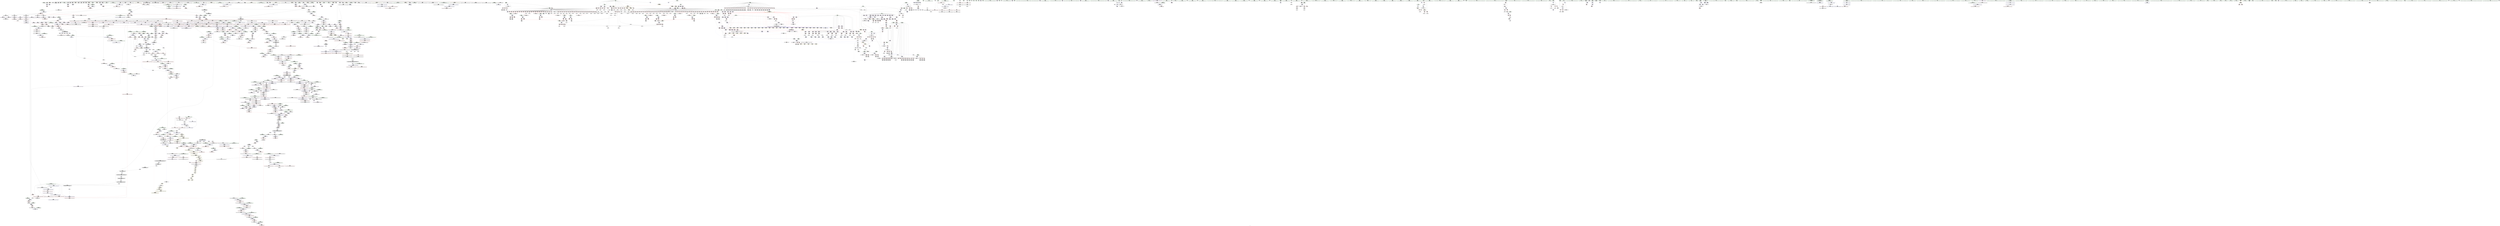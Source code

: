 digraph "SVFG" {
	label="SVFG";

	Node0x55accec8f590 [shape=record,color=grey,label="{NodeID: 0\nNullPtr|{|<s57>149}}"];
	Node0x55accec8f590 -> Node0x55acced323b0[style=solid];
	Node0x55accec8f590 -> Node0x55acced324b0[style=solid];
	Node0x55accec8f590 -> Node0x55acced32580[style=solid];
	Node0x55accec8f590 -> Node0x55acced32650[style=solid];
	Node0x55accec8f590 -> Node0x55acced32720[style=solid];
	Node0x55accec8f590 -> Node0x55acced327f0[style=solid];
	Node0x55accec8f590 -> Node0x55acced328c0[style=solid];
	Node0x55accec8f590 -> Node0x55acced32990[style=solid];
	Node0x55accec8f590 -> Node0x55acced32a60[style=solid];
	Node0x55accec8f590 -> Node0x55acced32b30[style=solid];
	Node0x55accec8f590 -> Node0x55acced32c00[style=solid];
	Node0x55accec8f590 -> Node0x55acced32cd0[style=solid];
	Node0x55accec8f590 -> Node0x55acced32da0[style=solid];
	Node0x55accec8f590 -> Node0x55acced32e70[style=solid];
	Node0x55accec8f590 -> Node0x55acced32f40[style=solid];
	Node0x55accec8f590 -> Node0x55acced33010[style=solid];
	Node0x55accec8f590 -> Node0x55acced330e0[style=solid];
	Node0x55accec8f590 -> Node0x55acced331b0[style=solid];
	Node0x55accec8f590 -> Node0x55acced33280[style=solid];
	Node0x55accec8f590 -> Node0x55acced33350[style=solid];
	Node0x55accec8f590 -> Node0x55acced33420[style=solid];
	Node0x55accec8f590 -> Node0x55acced334f0[style=solid];
	Node0x55accec8f590 -> Node0x55acced335c0[style=solid];
	Node0x55accec8f590 -> Node0x55acced33690[style=solid];
	Node0x55accec8f590 -> Node0x55acced33760[style=solid];
	Node0x55accec8f590 -> Node0x55acced33830[style=solid];
	Node0x55accec8f590 -> Node0x55acced33900[style=solid];
	Node0x55accec8f590 -> Node0x55acced339d0[style=solid];
	Node0x55accec8f590 -> Node0x55acced33aa0[style=solid];
	Node0x55accec8f590 -> Node0x55acced33b70[style=solid];
	Node0x55accec8f590 -> Node0x55acced33c40[style=solid];
	Node0x55accec8f590 -> Node0x55acced27810[style=solid];
	Node0x55accec8f590 -> Node0x55acced278e0[style=solid];
	Node0x55accec8f590 -> Node0x55acced279b0[style=solid];
	Node0x55accec8f590 -> Node0x55acced27a80[style=solid];
	Node0x55accec8f590 -> Node0x55acced27b50[style=solid];
	Node0x55accec8f590 -> Node0x55acced27c20[style=solid];
	Node0x55accec8f590 -> Node0x55acced27cf0[style=solid];
	Node0x55accec8f590 -> Node0x55acced27dc0[style=solid];
	Node0x55accec8f590 -> Node0x55acced27e90[style=solid];
	Node0x55accec8f590 -> Node0x55acced27f60[style=solid];
	Node0x55accec8f590 -> Node0x55acced28030[style=solid];
	Node0x55accec8f590 -> Node0x55acced28100[style=solid];
	Node0x55accec8f590 -> Node0x55acced281d0[style=solid];
	Node0x55accec8f590 -> Node0x55acced282a0[style=solid];
	Node0x55accec8f590 -> Node0x55acced28370[style=solid];
	Node0x55accec8f590 -> Node0x55acced28440[style=solid];
	Node0x55accec8f590 -> Node0x55acced28510[style=solid];
	Node0x55accec8f590 -> Node0x55acced285e0[style=solid];
	Node0x55accec8f590 -> Node0x55acced286b0[style=solid];
	Node0x55accec8f590 -> Node0x55acced73ac0[style=solid];
	Node0x55accec8f590 -> Node0x55acced73b90[style=solid];
	Node0x55accec8f590 -> Node0x55acced73c60[style=solid];
	Node0x55accec8f590 -> Node0x55acced75f50[style=solid];
	Node0x55accec8f590 -> Node0x55acceda3d00[style=solid];
	Node0x55accec8f590 -> Node0x55accedb9f90[style=solid];
	Node0x55accec8f590 -> Node0x55accedbbd90[style=solid];
	Node0x55accec8f590:s57 -> Node0x55acceefda00[style=solid,color=red];
	Node0x55accee43270 [shape=record,color=yellow,style=double,label="{NodeID: 2657\n14V_1 = ENCHI(MR_14V_0)\npts\{116 \}\nFun[_Z3ctsB5cxx11c]}"];
	Node0x55accee43270 -> Node0x55acced6dbb0[style=dashed];
	Node0x55accee43270 -> Node0x55acced6dd50[style=dashed];
	Node0x55acced2a800 [shape=record,color=black,label="{NodeID: 443\n735\<--734\nidxprom4\<--\n_Z7funionbiiii\n}"];
	Node0x55acceeec6c0 [shape=record,color=black,label="{NodeID: 3100\n723 = PHI(652, )\n}"];
	Node0x55acced39cf0 [shape=record,color=red,label="{NodeID: 886\n593\<--572\n\<--a.addr\n_Z6funionii\n}"];
	Node0x55acced39cf0 -> Node0x55acced29e40[style=solid];
	Node0x55acced6fdd0 [shape=record,color=blue,label="{NodeID: 1329\n572\<--570\na.addr\<--a\n_Z6funionii\n}"];
	Node0x55acced6fdd0 -> Node0x55acced39b50[style=dashed];
	Node0x55acced6fdd0 -> Node0x55acced39c20[style=dashed];
	Node0x55acced6fdd0 -> Node0x55acced6ff70[style=dashed];
	Node0x55acced6fdd0 -> Node0x55accee22320[style=dashed];
	Node0x55acced22dc0 [shape=record,color=green,label="{NodeID: 222\n1780\<--1781\n__position\<--__position_field_insensitive\n_ZNSt6vectorIiSaIiEE17_M_realloc_insertIJiEEEvN9__gnu_cxx17__normal_iteratorIPiS1_EEDpOT_\n|{|<s1>106|<s2>110|<s3>113}}"];
	Node0x55acced22dc0 -> Node0x55acced48960[style=solid];
	Node0x55acced22dc0:s1 -> Node0x55acceef75c0[style=solid,color=red];
	Node0x55acced22dc0:s2 -> Node0x55acceef6ef0[style=solid,color=red];
	Node0x55acced22dc0:s3 -> Node0x55acceef6ef0[style=solid,color=red];
	Node0x55acced46190 [shape=record,color=purple,label="{NodeID: 665\n822\<--36\narrayidx24\<--board\n_Z7addfaceiiiiii\n}"];
	Node0x55acced46190 -> Node0x55acced5c5e0[style=solid];
	Node0x55acced56a10 [shape=record,color=grey,label="{NodeID: 2215\n1180 = Binary(1179, 231, )\n|{<s0>63}}"];
	Node0x55acced56a10:s0 -> Node0x55acceefcbe0[style=solid,color=red];
	Node0x55acced64980 [shape=record,color=red,label="{NodeID: 1108\n1459\<--1456\nthis1\<--this.addr\n_ZNSt12_Vector_baseIiSaIiEE12_Vector_implC2Ev\n}"];
	Node0x55acced64980 -> Node0x55acced3dd20[style=solid];
	Node0x55acced64980 -> Node0x55acced47510[style=solid];
	Node0x55acced64980 -> Node0x55acced475e0[style=solid];
	Node0x55acced64980 -> Node0x55acced476b0[style=solid];
	Node0x55accecc5b30 [shape=record,color=green,label="{NodeID: 1\n4\<--1\n.str\<--dummyObj\nGlob }"];
	Node0x55acced2a8d0 [shape=record,color=black,label="{NodeID: 444\n739\<--738\nidxprom6\<--\n_Z7funionbiiii\n}"];
	Node0x55acceeec800 [shape=record,color=black,label="{NodeID: 3101\n728 = PHI(652, )\n}"];
	Node0x55acced39dc0 [shape=record,color=red,label="{NodeID: 887\n597\<--572\n\<--a.addr\n_Z6funionii\n}"];
	Node0x55acced39dc0 -> Node0x55acced5ac10[style=solid];
	Node0x55acced6fea0 [shape=record,color=blue,label="{NodeID: 1330\n574\<--571\nb.addr\<--b\n_Z6funionii\n}"];
	Node0x55acced6fea0 -> Node0x55acced3a1d0[style=dashed];
	Node0x55acced6fea0 -> Node0x55acced3a2a0[style=dashed];
	Node0x55acced6fea0 -> Node0x55acced70040[style=dashed];
	Node0x55acced6fea0 -> Node0x55accee22820[style=dashed];
	Node0x55acced22e90 [shape=record,color=green,label="{NodeID: 223\n1782\<--1783\nthis.addr\<--this.addr_field_insensitive\n_ZNSt6vectorIiSaIiEE17_M_realloc_insertIJiEEEvN9__gnu_cxx17__normal_iteratorIPiS1_EEDpOT_\n}"];
	Node0x55acced22e90 -> Node0x55acced66860[style=solid];
	Node0x55acced22e90 -> Node0x55acced759a0[style=solid];
	Node0x55acced46260 [shape=record,color=purple,label="{NodeID: 666\n931\<--36\narrayidx22\<--board\n_Z9solveCasev\n}"];
	Node0x55acced56b90 [shape=record,color=grey,label="{NodeID: 2216\n1178 = Binary(1177, 231, )\n|{<s0>63}}"];
	Node0x55acced56b90:s0 -> Node0x55acceefc960[style=solid,color=red];
	Node0x55acced64a50 [shape=record,color=red,label="{NodeID: 1109\n1476\<--1473\nthis1\<--this.addr\n_ZNSaIiEC2Ev\n}"];
	Node0x55acced64a50 -> Node0x55acced3ddf0[style=solid];
	Node0x55accece6450 [shape=record,color=green,label="{NodeID: 2\n7\<--1\n\<--dummyObj\nCan only get source location for instruction, argument, global var or function.}"];
	Node0x55acced2a9a0 [shape=record,color=black,label="{NodeID: 445\n742\<--741\nidxprom8\<--\n_Z7funionbiiii\n}"];
	Node0x55acceeec940 [shape=record,color=black,label="{NodeID: 3102\n298 = PHI()\n}"];
	Node0x55acced39e90 [shape=record,color=red,label="{NodeID: 888\n601\<--572\n\<--a.addr\n_Z6funionii\n}"];
	Node0x55acced39e90 -> Node0x55acced29f10[style=solid];
	Node0x55acced6ff70 [shape=record,color=blue,label="{NodeID: 1331\n572\<--587\na.addr\<--call\n_Z6funionii\n}"];
	Node0x55acced6ff70 -> Node0x55acced39cf0[style=dashed];
	Node0x55acced6ff70 -> Node0x55acced39dc0[style=dashed];
	Node0x55acced6ff70 -> Node0x55acced39e90[style=dashed];
	Node0x55acced6ff70 -> Node0x55acced39f60[style=dashed];
	Node0x55acced6ff70 -> Node0x55acced3a030[style=dashed];
	Node0x55acced6ff70 -> Node0x55acced3a100[style=dashed];
	Node0x55acced6ff70 -> Node0x55accee22320[style=dashed];
	Node0x55acced22f60 [shape=record,color=green,label="{NodeID: 224\n1784\<--1785\n__args.addr\<--__args.addr_field_insensitive\n_ZNSt6vectorIiSaIiEE17_M_realloc_insertIJiEEEvN9__gnu_cxx17__normal_iteratorIPiS1_EEDpOT_\n}"];
	Node0x55acced22f60 -> Node0x55acced66930[style=solid];
	Node0x55acced22f60 -> Node0x55acced75a70[style=solid];
	Node0x55acced46330 [shape=record,color=purple,label="{NodeID: 667\n934\<--36\narrayidx24\<--board\n_Z9solveCasev\n}"];
	Node0x55acced46330 -> Node0x55acced71f20[style=solid];
	Node0x55acced56d10 [shape=record,color=grey,label="{NodeID: 2217\n67 = Binary(66, 68, )\n|{<s0>1}}"];
	Node0x55acced56d10:s0 -> Node0x55acceef6cd0[style=solid,color=red];
	Node0x55acced64b20 [shape=record,color=red,label="{NodeID: 1110\n1487\<--1484\nthis1\<--this.addr\n_ZN9__gnu_cxx13new_allocatorIiEC2Ev\n}"];
	Node0x55acceced910 [shape=record,color=green,label="{NodeID: 3\n15\<--1\nstdin\<--dummyObj\nGlob }"];
	Node0x55acced2aa70 [shape=record,color=black,label="{NodeID: 446\n791\<--790\nidxprom\<--\n_Z7addfaceiiiiii\n}"];
	Node0x55acceeeca10 [shape=record,color=black,label="{NodeID: 3103\n312 = PHI()\n}"];
	Node0x55acceeeca10 -> Node0x55acced28ed0[style=solid];
	Node0x55acced39f60 [shape=record,color=red,label="{NodeID: 889\n611\<--572\n\<--a.addr\n_Z6funionii\n}"];
	Node0x55acced39f60 -> Node0x55acced2a0b0[style=solid];
	Node0x55acced70040 [shape=record,color=blue,label="{NodeID: 1332\n574\<--590\nb.addr\<--call2\n_Z6funionii\n}"];
	Node0x55acced70040 -> Node0x55acced3a370[style=dashed];
	Node0x55acced70040 -> Node0x55acced3a440[style=dashed];
	Node0x55acced70040 -> Node0x55acced3a510[style=dashed];
	Node0x55acced70040 -> Node0x55acced3a5e0[style=dashed];
	Node0x55acced70040 -> Node0x55acced3a6b0[style=dashed];
	Node0x55acced70040 -> Node0x55acced3a780[style=dashed];
	Node0x55acced70040 -> Node0x55acced3a850[style=dashed];
	Node0x55acced70040 -> Node0x55accee22820[style=dashed];
	Node0x55acced23030 [shape=record,color=green,label="{NodeID: 225\n1786\<--1787\n__len\<--__len_field_insensitive\n_ZNSt6vectorIiSaIiEE17_M_realloc_insertIJiEEEvN9__gnu_cxx17__normal_iteratorIPiS1_EEDpOT_\n}"];
	Node0x55acced23030 -> Node0x55acced66a00[style=solid];
	Node0x55acced23030 -> Node0x55acced66ad0[style=solid];
	Node0x55acced23030 -> Node0x55acced66ba0[style=solid];
	Node0x55acced23030 -> Node0x55acced75b40[style=solid];
	Node0x55acced46400 [shape=record,color=purple,label="{NodeID: 668\n1222\<--36\narrayidx164\<--board\n_Z9solveCasev\n}"];
	Node0x55acced56e90 [shape=record,color=grey,label="{NodeID: 2218\n1153 = Binary(1152, 231, )\n|{<s0>60}}"];
	Node0x55acced56e90:s0 -> Node0x55acceef8860[style=solid,color=red];
	Node0x55acced64bf0 [shape=record,color=red,label="{NodeID: 1111\n1502\<--1493\n\<--__first.addr\n_ZSt8_DestroyIPiiEvT_S1_RSaIT0_E\n|{<s0>86}}"];
	Node0x55acced64bf0:s0 -> Node0x55acceef6170[style=solid,color=red];
	Node0x55acced1aa20 [shape=record,color=green,label="{NodeID: 4\n16\<--1\n.str.1\<--dummyObj\nGlob }"];
	Node0x55acced2ab40 [shape=record,color=black,label="{NodeID: 447\n794\<--793\nidxprom7\<--\n_Z7addfaceiiiiii\n}"];
	Node0x55acceeecb40 [shape=record,color=black,label="{NodeID: 3104\n320 = PHI()\n}"];
	Node0x55acceeecb40 -> Node0x55acced383c0[style=solid];
	Node0x55acced3a030 [shape=record,color=red,label="{NodeID: 890\n621\<--572\n\<--a.addr\n_Z6funionii\n}"];
	Node0x55acced3a030 -> Node0x55acced2a250[style=solid];
	Node0x55acced70110 [shape=record,color=blue,label="{NodeID: 1333\n595\<--592\narrayidx\<--\n_Z6funionii\n}"];
	Node0x55acced70110 -> Node0x55accee22d20[style=dashed];
	Node0x55acced23100 [shape=record,color=green,label="{NodeID: 226\n1788\<--1789\n__elems_before\<--__elems_before_field_insensitive\n_ZNSt6vectorIiSaIiEE17_M_realloc_insertIJiEEEvN9__gnu_cxx17__normal_iteratorIPiS1_EEDpOT_\n}"];
	Node0x55acced23100 -> Node0x55acced66c70[style=solid];
	Node0x55acced23100 -> Node0x55acced66d40[style=solid];
	Node0x55acced23100 -> Node0x55acced75ce0[style=solid];
	Node0x55acced464d0 [shape=record,color=purple,label="{NodeID: 669\n1225\<--36\narrayidx166\<--board\n_Z9solveCasev\n}"];
	Node0x55acced464d0 -> Node0x55acced63d50[style=solid];
	Node0x55acced57010 [shape=record,color=grey,label="{NodeID: 2219\n1936 = Binary(1934, 1935, )\n}"];
	Node0x55acced57010 -> Node0x55acced56410[style=solid];
	Node0x55acced64cc0 [shape=record,color=red,label="{NodeID: 1112\n1503\<--1495\n\<--__last.addr\n_ZSt8_DestroyIPiiEvT_S1_RSaIT0_E\n|{<s0>86}}"];
	Node0x55acced64cc0:s0 -> Node0x55acceef6280[style=solid,color=red];
	Node0x55acceccd320 [shape=record,color=green,label="{NodeID: 5\n38\<--1\n.str.2\<--dummyObj\nGlob }"];
	Node0x55acced2ac10 [shape=record,color=black,label="{NodeID: 448\n800\<--799\nidxprom9\<--\n_Z7addfaceiiiiii\n}"];
	Node0x55acceeecc40 [shape=record,color=black,label="{NodeID: 3105\n355 = PHI()\n}"];
	Node0x55acceeecc40 -> Node0x55acced38490[style=solid];
	Node0x55acced3a100 [shape=record,color=red,label="{NodeID: 891\n631\<--572\n\<--a.addr\n_Z6funionii\n}"];
	Node0x55acced3a100 -> Node0x55acced2a3f0[style=solid];
	Node0x55acced701e0 [shape=record,color=blue,label="{NodeID: 1334\n607\<--609\narrayidx8\<--or\n_Z6funionii\n}"];
	Node0x55acced701e0 -> Node0x55accee23720[style=dashed];
	Node0x55acced231d0 [shape=record,color=green,label="{NodeID: 227\n1790\<--1791\nref.tmp\<--ref.tmp_field_insensitive\n_ZNSt6vectorIiSaIiEE17_M_realloc_insertIJiEEEvN9__gnu_cxx17__normal_iteratorIPiS1_EEDpOT_\n|{|<s1>106}}"];
	Node0x55acced231d0 -> Node0x55acced48a30[style=solid];
	Node0x55acced231d0:s1 -> Node0x55acceef76d0[style=solid,color=red];
	Node0x55acced465a0 [shape=record,color=purple,label="{NodeID: 670\n1324\<--36\narrayidx222\<--board\n_Z9solveCasev\n}"];
	Node0x55acced57190 [shape=record,color=grey,label="{NodeID: 2220\n1188 = Binary(1187, 231, )\n|{<s0>64}}"];
	Node0x55acced57190:s0 -> Node0x55acceefc960[style=solid,color=red];
	Node0x55acced64d90 [shape=record,color=red,label="{NodeID: 1113\n1513\<--1510\nthis1\<--this.addr\n_ZNSt12_Vector_baseIiSaIiEE19_M_get_Tp_allocatorEv\n}"];
	Node0x55acced64d90 -> Node0x55acced47780[style=solid];
	Node0x55acceccd3e0 [shape=record,color=green,label="{NodeID: 6\n40\<--1\n.str.3\<--dummyObj\nGlob }"];
	Node0x55acced2ace0 [shape=record,color=black,label="{NodeID: 449\n803\<--802\nidxprom11\<--\n_Z7addfaceiiiiii\n}"];
	Node0x55acceeecd40 [shape=record,color=black,label="{NodeID: 3106\n415 = PHI()\n}"];
	Node0x55acced3a1d0 [shape=record,color=red,label="{NodeID: 892\n582\<--574\n\<--b.addr\n_Z6funionii\n}"];
	Node0x55acced3a1d0 -> Node0x55acced5a790[style=solid];
	Node0x55acced702b0 [shape=record,color=blue,label="{NodeID: 1335\n617\<--619\narrayidx12\<--add\n_Z6funionii\n}"];
	Node0x55acced702b0 -> Node0x55acced3afa0[style=dashed];
	Node0x55acced702b0 -> Node0x55acced70520[style=dashed];
	Node0x55acced232a0 [shape=record,color=green,label="{NodeID: 228\n1792\<--1793\n__new_start\<--__new_start_field_insensitive\n_ZNSt6vectorIiSaIiEE17_M_realloc_insertIJiEEEvN9__gnu_cxx17__normal_iteratorIPiS1_EEDpOT_\n}"];
	Node0x55acced232a0 -> Node0x55acced66e10[style=solid];
	Node0x55acced232a0 -> Node0x55acced66ee0[style=solid];
	Node0x55acced232a0 -> Node0x55acced66fb0[style=solid];
	Node0x55acced232a0 -> Node0x55acced67080[style=solid];
	Node0x55acced232a0 -> Node0x55acced67150[style=solid];
	Node0x55acced232a0 -> Node0x55acced67220[style=solid];
	Node0x55acced232a0 -> Node0x55acced672f0[style=solid];
	Node0x55acced232a0 -> Node0x55acced673c0[style=solid];
	Node0x55acced232a0 -> Node0x55acced75db0[style=solid];
	Node0x55acced46670 [shape=record,color=purple,label="{NodeID: 671\n1330\<--36\narrayidx226\<--board\n_Z9solveCasev\n}"];
	Node0x55acced46670 -> Node0x55acced73100[style=solid];
	Node0x55acced57310 [shape=record,color=grey,label="{NodeID: 2221\n1186 = Binary(1185, 231, )\n|{<s0>64}}"];
	Node0x55acced57310:s0 -> Node0x55acceefc6e0[style=solid,color=red];
	Node0x55acced64e60 [shape=record,color=red,label="{NodeID: 1114\n1526\<--1519\nthis1\<--this.addr\n_ZNSt12_Vector_baseIiSaIiEED2Ev\n|{|<s8>87}}"];
	Node0x55acced64e60 -> Node0x55acced47850[style=solid];
	Node0x55acced64e60 -> Node0x55acced47920[style=solid];
	Node0x55acced64e60 -> Node0x55acced479f0[style=solid];
	Node0x55acced64e60 -> Node0x55acced47ac0[style=solid];
	Node0x55acced64e60 -> Node0x55acced47b90[style=solid];
	Node0x55acced64e60 -> Node0x55acced47c60[style=solid];
	Node0x55acced64e60 -> Node0x55acced47d30[style=solid];
	Node0x55acced64e60 -> Node0x55acced47e00[style=solid];
	Node0x55acced64e60:s8 -> Node0x55acceefb640[style=solid,color=red];
	Node0x55acceccd4a0 [shape=record,color=green,label="{NodeID: 7\n42\<--1\n.str.4\<--dummyObj\nGlob }"];
	Node0x55acced2adb0 [shape=record,color=black,label="{NodeID: 450\n809\<--808\nidxprom15\<--\n_Z7addfaceiiiiii\n}"];
	Node0x55acceeece10 [shape=record,color=black,label="{NodeID: 3107\n472 = PHI(1740, )\n|{<s0>38}}"];
	Node0x55acceeece10:s0 -> Node0x55acceef54d0[style=solid,color=red];
	Node0x55acced3a2a0 [shape=record,color=red,label="{NodeID: 893\n589\<--574\n\<--b.addr\n_Z6funionii\n|{<s0>45}}"];
	Node0x55acced3a2a0:s0 -> Node0x55acceef5730[style=solid,color=red];
	Node0x55acced70380 [shape=record,color=blue,label="{NodeID: 1336\n627\<--629\narrayidx16\<--add17\n_Z6funionii\n}"];
	Node0x55acced70380 -> Node0x55accee24120[style=dashed];
	Node0x55acced2b830 [shape=record,color=green,label="{NodeID: 229\n1794\<--1795\n__new_finish\<--__new_finish_field_insensitive\n_ZNSt6vectorIiSaIiEE17_M_realloc_insertIJiEEEvN9__gnu_cxx17__normal_iteratorIPiS1_EEDpOT_\n}"];
	Node0x55acced2b830 -> Node0x55acced67490[style=solid];
	Node0x55acced2b830 -> Node0x55acced67560[style=solid];
	Node0x55acced2b830 -> Node0x55acced67630[style=solid];
	Node0x55acced2b830 -> Node0x55acced67700[style=solid];
	Node0x55acced2b830 -> Node0x55acced677d0[style=solid];
	Node0x55acced2b830 -> Node0x55acced75e80[style=solid];
	Node0x55acced2b830 -> Node0x55acced75f50[style=solid];
	Node0x55acced2b830 -> Node0x55acced76020[style=solid];
	Node0x55acced2b830 -> Node0x55acced760f0[style=solid];
	Node0x55acced2b830 -> Node0x55acced761c0[style=solid];
	Node0x55acced46740 [shape=record,color=purple,label="{NodeID: 672\n1394\<--36\narrayidx\<--board\nmain\n}"];
	Node0x55acced57490 [shape=record,color=grey,label="{NodeID: 2222\n1233 = Binary(1232, 1234, )\n}"];
	Node0x55acced57490 -> Node0x55acced3cc10[style=solid];
	Node0x55acced64f30 [shape=record,color=red,label="{NodeID: 1115\n1557\<--1521\nexn\<--exn.slot\n_ZNSt12_Vector_baseIiSaIiEED2Ev\n|{<s0>90}}"];
	Node0x55acced64f30:s0 -> Node0x55acceef9c10[style=solid,color=red];
	Node0x55acceccd560 [shape=record,color=green,label="{NodeID: 8\n44\<--1\n.str.5\<--dummyObj\nGlob }"];
	Node0x55acced2ae80 [shape=record,color=black,label="{NodeID: 451\n812\<--811\nidxprom17\<--\n_Z7addfaceiiiiii\n}"];
	Node0x55acceeed010 [shape=record,color=black,label="{NodeID: 3108\n498 = PHI(1508, )\n|{<s0>40}}"];
	Node0x55acceeed010:s0 -> Node0x55acceef3db0[style=solid,color=red];
	Node0x55acced3a370 [shape=record,color=red,label="{NodeID: 894\n592\<--574\n\<--b.addr\n_Z6funionii\n}"];
	Node0x55acced3a370 -> Node0x55acced70110[style=solid];
	Node0x55acced70450 [shape=record,color=blue,label="{NodeID: 1337\n637\<--639\narrayidx21\<--add22\n_Z6funionii\n}"];
	Node0x55acced70450 -> Node0x55accee23220[style=dashed];
	Node0x55acced2b900 [shape=record,color=green,label="{NodeID: 230\n1796\<--1797\nexn.slot\<--exn.slot_field_insensitive\n_ZNSt6vectorIiSaIiEE17_M_realloc_insertIJiEEEvN9__gnu_cxx17__normal_iteratorIPiS1_EEDpOT_\n}"];
	Node0x55acced2b900 -> Node0x55acced678a0[style=solid];
	Node0x55acced2b900 -> Node0x55acced67970[style=solid];
	Node0x55acced2b900 -> Node0x55acced76290[style=solid];
	Node0x55acced2b900 -> Node0x55acced76430[style=solid];
	Node0x55acced46810 [shape=record,color=purple,label="{NodeID: 673\n1397\<--36\narrayidx5\<--board\nmain\n}"];
	Node0x55acced46810 -> Node0x55acced73510[style=solid];
	Node0x55acced57610 [shape=record,color=grey,label="{NodeID: 2223\n1194 = Binary(1193, 231, )\n|{<s0>65}}"];
	Node0x55acced57610:s0 -> Node0x55acceefc460[style=solid,color=red];
	Node0x55acced65000 [shape=record,color=red,label="{NodeID: 1116\n1529\<--1528\n\<--_M_start\n_ZNSt12_Vector_baseIiSaIiEED2Ev\n|{<s0>87}}"];
	Node0x55acced65000:s0 -> Node0x55acceefb830[style=solid,color=red];
	Node0x55acceccd660 [shape=record,color=green,label="{NodeID: 9\n46\<--1\n.str.6\<--dummyObj\nGlob }"];
	Node0x55acced2af50 [shape=record,color=black,label="{NodeID: 452\n818\<--817\nidxprom21\<--\n_Z7addfaceiiiiii\n}"];
	Node0x55acceeed150 [shape=record,color=black,label="{NodeID: 3109\n587 = PHI(522, )\n}"];
	Node0x55acceeed150 -> Node0x55acced6ff70[style=solid];
	Node0x55acced3a440 [shape=record,color=red,label="{NodeID: 895\n598\<--574\n\<--b.addr\n_Z6funionii\n}"];
	Node0x55acced3a440 -> Node0x55acced5ac10[style=solid];
	Node0x55acced70520 [shape=record,color=blue,label="{NodeID: 1338\n644\<--646\narrayidx25\<--inc\n_Z6funionii\n}"];
	Node0x55acced70520 -> Node0x55accee23c20[style=dashed];
	Node0x55acced2b9d0 [shape=record,color=green,label="{NodeID: 231\n1798\<--1799\nehselector.slot\<--ehselector.slot_field_insensitive\n_ZNSt6vectorIiSaIiEE17_M_realloc_insertIJiEEEvN9__gnu_cxx17__normal_iteratorIPiS1_EEDpOT_\n}"];
	Node0x55acced2b9d0 -> Node0x55acced67a40[style=solid];
	Node0x55acced2b9d0 -> Node0x55acced76360[style=solid];
	Node0x55acced2b9d0 -> Node0x55acced76500[style=solid];
	Node0x55acced468e0 [shape=record,color=purple,label="{NodeID: 674\n864\<--38\n\<--.str.2\n_Z9solveCasev\n}"];
	Node0x55acced57790 [shape=record,color=grey,label="{NodeID: 2224\n1197 = Binary(1196, 231, )\n|{<s0>65}}"];
	Node0x55acced57790:s0 -> Node0x55acceefc960[style=solid,color=red];
	Node0x55acced650d0 [shape=record,color=red,label="{NodeID: 1117\n1532\<--1531\n\<--_M_end_of_storage\n_ZNSt12_Vector_baseIiSaIiEED2Ev\n}"];
	Node0x55acced650d0 -> Node0x55acced3e060[style=solid];
	Node0x55acced1b140 [shape=record,color=green,label="{NodeID: 10\n48\<--1\n.str.7\<--dummyObj\nGlob }"];
	Node0x55acced2b020 [shape=record,color=black,label="{NodeID: 453\n821\<--820\nidxprom23\<--\n_Z7addfaceiiiiii\n}"];
	Node0x55acceeed290 [shape=record,color=black,label="{NodeID: 3110\n590 = PHI(522, )\n}"];
	Node0x55acceeed290 -> Node0x55acced70040[style=solid];
	Node0x55acced3a510 [shape=record,color=red,label="{NodeID: 896\n605\<--574\n\<--b.addr\n_Z6funionii\n}"];
	Node0x55acced3a510 -> Node0x55acced29fe0[style=solid];
	Node0x55accee0f860 [shape=record,color=yellow,style=double,label="{NodeID: 2446\n67V_1 = ENCHI(MR_67V_0)\npts\{2332 \}\nFun[_ZSt13__copy_move_aILb1EPiS0_ET1_T0_S2_S1_]|{<s0>174|<s1>174|<s2>174}}"];
	Node0x55accee0f860:s0 -> Node0x55acced6d060[style=dashed,color=red];
	Node0x55accee0f860:s1 -> Node0x55acced4b610[style=dashed,color=red];
	Node0x55accee0f860:s2 -> Node0x55accee145a0[style=dashed,color=red];
	Node0x55acced705f0 [shape=record,color=blue,label="{NodeID: 1339\n657\<--653\nx.addr\<--x\n_Z7inboardii\n}"];
	Node0x55acced705f0 -> Node0x55acced3b140[style=dashed];
	Node0x55acced705f0 -> Node0x55acced3b210[style=dashed];
	Node0x55acced705f0 -> Node0x55acced3b2e0[style=dashed];
	Node0x55acced705f0 -> Node0x55acced3b3b0[style=dashed];
	Node0x55acced2baa0 [shape=record,color=green,label="{NodeID: 232\n1807\<--1808\n_ZNKSt6vectorIiSaIiEE12_M_check_lenEmPKc\<--_ZNKSt6vectorIiSaIiEE12_M_check_lenEmPKc_field_insensitive\n}"];
	Node0x55acced469b0 [shape=record,color=purple,label="{NodeID: 675\n881\<--38\n\<--.str.2\n_Z9solveCasev\n}"];
	Node0x55acced57910 [shape=record,color=grey,label="{NodeID: 2225\n1199 = Binary(1198, 231, )\n|{<s0>65}}"];
	Node0x55acced57910:s0 -> Node0x55acceefcbe0[style=solid,color=red];
	Node0x55acced651a0 [shape=record,color=red,label="{NodeID: 1118\n1535\<--1534\n\<--_M_start4\n_ZNSt12_Vector_baseIiSaIiEED2Ev\n}"];
	Node0x55acced651a0 -> Node0x55acced3e130[style=solid];
	Node0x55acced1b240 [shape=record,color=green,label="{NodeID: 11\n50\<--1\n.str.8\<--dummyObj\nGlob }"];
	Node0x55acced2b0f0 [shape=record,color=black,label="{NodeID: 454\n825\<--824\nidxprom26\<--call25\n_Z7addfaceiiiiii\n}"];
	Node0x55acceeed3d0 [shape=record,color=black,label="{NodeID: 3111\n1444 = PHI()\n}"];
	Node0x55acced3a5e0 [shape=record,color=red,label="{NodeID: 897\n615\<--574\n\<--b.addr\n_Z6funionii\n}"];
	Node0x55acced3a5e0 -> Node0x55acced2a180[style=solid];
	Node0x55acced706c0 [shape=record,color=blue,label="{NodeID: 1340\n659\<--654\ny.addr\<--y\n_Z7inboardii\n}"];
	Node0x55acced706c0 -> Node0x55acced3b480[style=dashed];
	Node0x55acced706c0 -> Node0x55acced3b550[style=dashed];
	Node0x55acced706c0 -> Node0x55acced3b620[style=dashed];
	Node0x55acced706c0 -> Node0x55acced3b6f0[style=dashed];
	Node0x55acced2bb70 [shape=record,color=green,label="{NodeID: 233\n1811\<--1812\n_ZNSt6vectorIiSaIiEE5beginEv\<--_ZNSt6vectorIiSaIiEE5beginEv_field_insensitive\n}"];
	Node0x55acced46a80 [shape=record,color=purple,label="{NodeID: 676\n1280\<--40\n\<--.str.3\n_Z9solveCasev\n}"];
	Node0x55acced57a90 [shape=record,color=grey,label="{NodeID: 2226\n1209 = Binary(1208, 231, )\n|{<s0>66}}"];
	Node0x55acced57a90:s0 -> Node0x55acceefcbe0[style=solid,color=red];
	Node0x55acced65270 [shape=record,color=red,label="{NodeID: 1119\n1569\<--1563\n\<--__first.addr\n_ZSt8_DestroyIPiEvT_S1_\n|{<s0>91}}"];
	Node0x55acced65270:s0 -> Node0x55acceef97a0[style=solid,color=red];
	Node0x55acced1b340 [shape=record,color=green,label="{NodeID: 12\n52\<--1\n.str.9\<--dummyObj\nGlob }"];
	Node0x55acced2b1c0 [shape=record,color=black,label="{NodeID: 455\n876\<--875\nidxprom\<--\n_Z9solveCasev\n}"];
	Node0x55acceeed4a0 [shape=record,color=black,label="{NodeID: 3112\n777 = PHI(652, )\n}"];
	Node0x55acced3a6b0 [shape=record,color=red,label="{NodeID: 898\n625\<--574\n\<--b.addr\n_Z6funionii\n}"];
	Node0x55acced3a6b0 -> Node0x55acced2a320[style=solid];
	Node0x55acced70790 [shape=record,color=blue,label="{NodeID: 1341\n655\<--119\nretval\<--\n_Z7inboardii\n}"];
	Node0x55acced70790 -> Node0x55accee1d760[style=dashed];
	Node0x55acced2bc70 [shape=record,color=green,label="{NodeID: 234\n1816\<--1817\n_ZN9__gnu_cxxmiIPiSt6vectorIiSaIiEEEENS_17__normal_iteratorIT_T0_E15difference_typeERKS8_SB_\<--_ZN9__gnu_cxxmiIPiSt6vectorIiSaIiEEEENS_17__normal_iteratorIT_T0_E15difference_typeERKS8_SB__field_insensitive\n}"];
	Node0x55acced46b50 [shape=record,color=purple,label="{NodeID: 677\n1295\<--42\n\<--.str.4\n_Z9solveCasev\n}"];
	Node0x55acced57c10 [shape=record,color=grey,label="{NodeID: 2227\n1205 = Binary(1204, 231, )\n|{<s0>66}}"];
	Node0x55acced57c10:s0 -> Node0x55acceefc6e0[style=solid,color=red];
	Node0x55acced65340 [shape=record,color=red,label="{NodeID: 1120\n1570\<--1565\n\<--__last.addr\n_ZSt8_DestroyIPiEvT_S1_\n|{<s0>91}}"];
	Node0x55acced65340:s0 -> Node0x55acceef98b0[style=solid,color=red];
	Node0x55acced1b440 [shape=record,color=green,label="{NodeID: 13\n63\<--1\n\<--dummyObj\nCan only get source location for instruction, argument, global var or function.}"];
	Node0x55acced2b290 [shape=record,color=black,label="{NodeID: 456\n879\<--878\nidxprom1\<--\n_Z9solveCasev\n}"];
	Node0x55acceeed5b0 [shape=record,color=black,label="{NodeID: 3113\n782 = PHI(652, )\n}"];
	Node0x55acced3a780 [shape=record,color=red,label="{NodeID: 899\n635\<--574\n\<--b.addr\n_Z6funionii\n}"];
	Node0x55acced3a780 -> Node0x55acced2a4c0[style=solid];
	Node0x55accee0fb60 [shape=record,color=yellow,style=double,label="{NodeID: 2449\n67V_1 = ENCHI(MR_67V_0)\npts\{2332 \}\nFun[_ZSt18uninitialized_copyISt13move_iteratorIPiES1_ET0_T_S4_S3_]|{<s0>159}}"];
	Node0x55accee0fb60:s0 -> Node0x55accee3a950[style=dashed,color=red];
	Node0x55acced70860 [shape=record,color=blue,label="{NodeID: 1342\n655\<--119\nretval\<--\n_Z7inboardii\n}"];
	Node0x55acced70860 -> Node0x55accee1d760[style=dashed];
	Node0x55acced2bd70 [shape=record,color=green,label="{NodeID: 235\n1822\<--1823\n_ZNSt12_Vector_baseIiSaIiEE11_M_allocateEm\<--_ZNSt12_Vector_baseIiSaIiEE11_M_allocateEm_field_insensitive\n}"];
	Node0x55acced46c20 [shape=record,color=purple,label="{NodeID: 678\n1301\<--44\n\<--.str.5\n_Z9solveCasev\n}"];
	Node0x55acced57d90 [shape=record,color=grey,label="{NodeID: 2228\n1207 = Binary(1206, 231, )\n|{<s0>66}}"];
	Node0x55acced57d90:s0 -> Node0x55acceefc960[style=solid,color=red];
	Node0x55acced65410 [shape=record,color=red,label="{NodeID: 1121\n1598\<--1589\nthis1\<--this.addr\n_ZNSt12_Vector_baseIiSaIiEE13_M_deallocateEPim\n}"];
	Node0x55acced65410 -> Node0x55acced47ed0[style=solid];
	Node0x55acced1b540 [shape=record,color=green,label="{NodeID: 14\n68\<--1\n\<--dummyObj\nCan only get source location for instruction, argument, global var or function.|{<s0>104}}"];
	Node0x55acced1b540:s0 -> Node0x55acceef9580[style=solid,color=red];
	Node0x55acced2b360 [shape=record,color=black,label="{NodeID: 457\n899\<--898\nidxprom7\<--\n_Z9solveCasev\n}"];
	Node0x55acceeed6c0 [shape=record,color=black,label="{NodeID: 3114\n787 = PHI(652, )\n}"];
	Node0x55acced3a850 [shape=record,color=red,label="{NodeID: 900\n642\<--574\n\<--b.addr\n_Z6funionii\n}"];
	Node0x55acced3a850 -> Node0x55acced2a590[style=solid];
	Node0x55acced70930 [shape=record,color=blue,label="{NodeID: 1343\n655\<--119\nretval\<--\n_Z7inboardii\n}"];
	Node0x55acced70930 -> Node0x55accee1d760[style=dashed];
	Node0x55acced2be70 [shape=record,color=green,label="{NodeID: 236\n1842\<--1843\n_ZNK9__gnu_cxx17__normal_iteratorIPiSt6vectorIiSaIiEEE4baseEv\<--_ZNK9__gnu_cxx17__normal_iteratorIPiSt6vectorIiSaIiEEE4baseEv_field_insensitive\n}"];
	Node0x55acced46cf0 [shape=record,color=purple,label="{NodeID: 679\n1345\<--46\n\<--.str.6\n_Z9solveCasev\n}"];
	Node0x55acced57f10 [shape=record,color=grey,label="{NodeID: 2229\n1217 = Binary(1216, 231, )\n|{<s0>67}}"];
	Node0x55acced57f10:s0 -> Node0x55acceefc960[style=solid,color=red];
	Node0x55acced654e0 [shape=record,color=red,label="{NodeID: 1122\n1599\<--1591\n\<--__p.addr\n_ZNSt12_Vector_baseIiSaIiEE13_M_deallocateEPim\n}"];
	Node0x55acced654e0 -> Node0x55accedb9f90[style=solid];
	Node0x55acced1b640 [shape=record,color=green,label="{NodeID: 15\n119\<--1\n\<--dummyObj\nCan only get source location for instruction, argument, global var or function.}"];
	Node0x55acced2b430 [shape=record,color=black,label="{NodeID: 458\n903\<--902\nidxprom9\<--\n_Z9solveCasev\n}"];
	Node0x55acceeed800 [shape=record,color=black,label="{NodeID: 3115\n824 = PHI(522, )\n}"];
	Node0x55acceeed800 -> Node0x55acced2b0f0[style=solid];
	Node0x55acced3a920 [shape=record,color=red,label="{NodeID: 901\n604\<--603\n\<--arrayidx6\n_Z6funionii\n}"];
	Node0x55acced3a920 -> Node0x55acceda7300[style=solid];
	Node0x55acced70a00 [shape=record,color=blue,label="{NodeID: 1344\n655\<--135\nretval\<--\n_Z7inboardii\n}"];
	Node0x55acced70a00 -> Node0x55accee1d760[style=dashed];
	Node0x55acced2bf70 [shape=record,color=green,label="{NodeID: 237\n1849\<--1850\n_ZSt34__uninitialized_move_if_noexcept_aIPiS0_SaIiEET0_T_S3_S2_RT1_\<--_ZSt34__uninitialized_move_if_noexcept_aIPiS0_SaIiEET0_T_S3_S2_RT1__field_insensitive\n}"];
	Node0x55acced46dc0 [shape=record,color=purple,label="{NodeID: 680\n1352\<--48\n\<--.str.7\n_Z9solveCasev\n}"];
	Node0x55acced58090 [shape=record,color=grey,label="{NodeID: 2230\n1215 = Binary(1214, 231, )\n|{<s0>67}}"];
	Node0x55acced58090:s0 -> Node0x55acceefc6e0[style=solid,color=red];
	Node0x55acced655b0 [shape=record,color=red,label="{NodeID: 1123\n1604\<--1591\n\<--__p.addr\n_ZNSt12_Vector_baseIiSaIiEE13_M_deallocateEPim\n|{<s0>92}}"];
	Node0x55acced655b0:s0 -> Node0x55acceef5f50[style=solid,color=red];
	Node0x55acced1b740 [shape=record,color=green,label="{NodeID: 16\n135\<--1\n\<--dummyObj\nCan only get source location for instruction, argument, global var or function.}"];
	Node0x55acced2b500 [shape=record,color=black,label="{NodeID: 459\n907\<--906\nidxprom11\<--\n_Z9solveCasev\n}"];
	Node0x55acceeed9d0 [shape=record,color=black,label="{NodeID: 3116\n865 = PHI()\n}"];
	Node0x55acceeed9d0 -> Node0x55acced71490[style=solid];
	Node0x55acced3a9f0 [shape=record,color=red,label="{NodeID: 902\n608\<--607\n\<--arrayidx8\n_Z6funionii\n}"];
	Node0x55acced3a9f0 -> Node0x55acceda7300[style=solid];
	Node0x55acced70ad0 [shape=record,color=blue,label="{NodeID: 1345\n709\<--705\nx0.addr\<--x0\n_Z7funionbiiii\n}"];
	Node0x55acced70ad0 -> Node0x55acced3b7c0[style=dashed];
	Node0x55acced70ad0 -> Node0x55acced3b890[style=dashed];
	Node0x55acced2c070 [shape=record,color=green,label="{NodeID: 238\n1885\<--1886\n_ZNSt16allocator_traitsISaIiEE7destroyIiEEvRS0_PT_\<--_ZNSt16allocator_traitsISaIiEE7destroyIiEEvRS0_PT__field_insensitive\n}"];
	Node0x55acced46e90 [shape=record,color=purple,label="{NodeID: 681\n1409\<--50\n\<--.str.8\nmain\n}"];
	Node0x55acced58210 [shape=record,color=grey,label="{NodeID: 2231\n828 = Binary(827, 231, )\n}"];
	Node0x55acced58210 -> Node0x55acced712f0[style=solid];
	Node0x55acced65680 [shape=record,color=red,label="{NodeID: 1124\n1605\<--1593\n\<--__n.addr\n_ZNSt12_Vector_baseIiSaIiEE13_M_deallocateEPim\n|{<s0>92}}"];
	Node0x55acced65680:s0 -> Node0x55acceef6060[style=solid,color=red];
	Node0x55acced1b880 [shape=record,color=green,label="{NodeID: 17\n214\<--1\n\<--dummyObj\nCan only get source location for instruction, argument, global var or function.}"];
	Node0x55acced2b5d0 [shape=record,color=black,label="{NodeID: 460\n911\<--910\nidxprom13\<--\n_Z9solveCasev\n}"];
	Node0x55acceeedaa0 [shape=record,color=black,label="{NodeID: 3117\n882 = PHI()\n}"];
	Node0x55acceeedaa0 -> Node0x55acced71630[style=solid];
	Node0x55acced3aac0 [shape=record,color=red,label="{NodeID: 903\n614\<--613\n\<--arrayidx10\n_Z6funionii\n}"];
	Node0x55acced3aac0 -> Node0x55acceda7000[style=solid];
	Node0x55acced70ba0 [shape=record,color=blue,label="{NodeID: 1346\n711\<--706\ny0.addr\<--y0\n_Z7funionbiiii\n}"];
	Node0x55acced70ba0 -> Node0x55acced3b960[style=dashed];
	Node0x55acced70ba0 -> Node0x55acced3ba30[style=dashed];
	Node0x55acced2c170 [shape=record,color=green,label="{NodeID: 239\n1894\<--1895\n__cxa_end_catch\<--__cxa_end_catch_field_insensitive\n}"];
	Node0x55acced46f60 [shape=record,color=purple,label="{NodeID: 682\n1805\<--52\n\<--.str.9\n_ZNSt6vectorIiSaIiEE17_M_realloc_insertIJiEEEvN9__gnu_cxx17__normal_iteratorIPiS1_EEDpOT_\n|{<s0>104}}"];
	Node0x55acced46f60:s0 -> Node0x55acceef9690[style=solid,color=red];
	Node0x55acced58390 [shape=record,color=grey,label="{NodeID: 2232\n989 = Binary(674, 988, )\n}"];
	Node0x55acced58390 -> Node0x55acced58510[style=solid];
	Node0x55acced65750 [shape=record,color=red,label="{NodeID: 1125\n1616\<--1613\nthis1\<--this.addr\n_ZNSt12_Vector_baseIiSaIiEE12_Vector_implD2Ev\n}"];
	Node0x55acced65750 -> Node0x55acced3e2d0[style=solid];
	Node0x55acced1b980 [shape=record,color=green,label="{NodeID: 18\n227\<--1\n\<--dummyObj\nCan only get source location for instruction, argument, global var or function.}"];
	Node0x55acced2b6a0 [shape=record,color=black,label="{NodeID: 461\n915\<--914\nidxprom15\<--\n_Z9solveCasev\n}"];
	Node0x55acceeedb70 [shape=record,color=black,label="{NodeID: 3118\n1342 = PHI()\n}"];
	Node0x55acceeedb70 -> Node0x55acced47370[style=solid];
	Node0x55acced3ab90 [shape=record,color=red,label="{NodeID: 904\n618\<--617\n\<--arrayidx12\n_Z6funionii\n}"];
	Node0x55acced3ab90 -> Node0x55acceda7000[style=solid];
	Node0x55acced70c70 [shape=record,color=blue,label="{NodeID: 1347\n713\<--707\nx1.addr\<--x1\n_Z7funionbiiii\n}"];
	Node0x55acced70c70 -> Node0x55acced3bb00[style=dashed];
	Node0x55acced70c70 -> Node0x55acced3bbd0[style=dashed];
	Node0x55acced2c270 [shape=record,color=green,label="{NodeID: 240\n1907\<--1908\n__cxa_rethrow\<--__cxa_rethrow_field_insensitive\n}"];
	Node0x55acced47030 [shape=record,color=purple,label="{NodeID: 683\n490\<--489\n_M_impl\<--\n_ZNSt6vectorIiSaIiEED2Ev\n}"];
	Node0x55acced58510 [shape=record,color=grey,label="{NodeID: 2233\n990 = Binary(989, 231, )\n}"];
	Node0x55acced58510 -> Node0x55accedbbc10[style=solid];
	Node0x55acced65820 [shape=record,color=red,label="{NodeID: 1126\n1635\<--1626\n\<--__a.addr\n_ZNSt16allocator_traitsISaIiEE10deallocateERS0_Pim\n}"];
	Node0x55acced65820 -> Node0x55acced3e3a0[style=solid];
	Node0x55acced1ba80 [shape=record,color=green,label="{NodeID: 19\n231\<--1\n\<--dummyObj\nCan only get source location for instruction, argument, global var or function.}"];
	Node0x55acced2b770 [shape=record,color=black,label="{NodeID: 462\n919\<--918\nidxprom17\<--\n_Z9solveCasev\n}"];
	Node0x55acceeedc40 [shape=record,color=black,label="{NodeID: 3119\n1346 = PHI()\n}"];
	Node0x55acced3ac60 [shape=record,color=red,label="{NodeID: 905\n624\<--623\n\<--arrayidx14\n_Z6funionii\n}"];
	Node0x55acced3ac60 -> Node0x55acced53890[style=solid];
	Node0x55acced70d40 [shape=record,color=blue,label="{NodeID: 1348\n715\<--708\ny1.addr\<--y1\n_Z7funionbiiii\n}"];
	Node0x55acced70d40 -> Node0x55acced3bca0[style=dashed];
	Node0x55acced70d40 -> Node0x55acced5b5a0[style=dashed];
	Node0x55acced2c370 [shape=record,color=green,label="{NodeID: 241\n1970\<--1971\nretval\<--retval_field_insensitive\n_ZNSt6vectorIiSaIiEE3endEv\n|{|<s1>127}}"];
	Node0x55acced2c370 -> Node0x55acced49db0[style=solid];
	Node0x55acced2c370:s1 -> Node0x55acceefa750[style=solid,color=red];
	Node0x55acced47100 [shape=record,color=purple,label="{NodeID: 684\n491\<--489\n_M_start\<--\n_ZNSt6vectorIiSaIiEED2Ev\n}"];
	Node0x55acced47100 -> Node0x55acced38e50[style=solid];
	Node0x55acced58690 [shape=record,color=grey,label="{NodeID: 2234\n1003 = Binary(674, 1002, )\n}"];
	Node0x55acced58690 -> Node0x55acced58810[style=solid];
	Node0x55acced658f0 [shape=record,color=red,label="{NodeID: 1127\n1637\<--1628\n\<--__p.addr\n_ZNSt16allocator_traitsISaIiEE10deallocateERS0_Pim\n|{<s0>94}}"];
	Node0x55acced658f0:s0 -> Node0x55acceef29d0[style=solid,color=red];
	Node0x55acced1bb80 [shape=record,color=green,label="{NodeID: 20\n304\<--1\n\<--dummyObj\nCan only get source location for instruction, argument, global var or function.}"];
	Node0x55acced3bd70 [shape=record,color=black,label="{NodeID: 463\n924\<--923\nidxprom19\<--\n_Z9solveCasev\n}"];
	Node0x55acceeedd10 [shape=record,color=black,label="{NodeID: 3120\n1353 = PHI()\n}"];
	Node0x55acced3ad30 [shape=record,color=red,label="{NodeID: 906\n628\<--627\n\<--arrayidx16\n_Z6funionii\n}"];
	Node0x55acced3ad30 -> Node0x55acced53890[style=solid];
	Node0x55acced70e10 [shape=record,color=blue,label="{NodeID: 1349\n757\<--751\nx0.addr\<--x0\n_Z7addfaceiiiiii\n}"];
	Node0x55acced70e10 -> Node0x55acced5b810[style=dashed];
	Node0x55acced70e10 -> Node0x55acced5b8e0[style=dashed];
	Node0x55acced70e10 -> Node0x55acced5b9b0[style=dashed];
	Node0x55acced2c440 [shape=record,color=green,label="{NodeID: 242\n1972\<--1973\nthis.addr\<--this.addr_field_insensitive\n_ZNSt6vectorIiSaIiEE3endEv\n}"];
	Node0x55acced2c440 -> Node0x55acced68260[style=solid];
	Node0x55acced2c440 -> Node0x55acced76840[style=solid];
	Node0x55acced471d0 [shape=record,color=purple,label="{NodeID: 685\n494\<--493\n_M_impl2\<--\n_ZNSt6vectorIiSaIiEED2Ev\n}"];
	Node0x55acced58810 [shape=record,color=grey,label="{NodeID: 2235\n1004 = Binary(1003, 231, )\n}"];
	Node0x55acced58810 -> Node0x55accedbbf10[style=solid];
	Node0x55acced659c0 [shape=record,color=red,label="{NodeID: 1128\n1638\<--1630\n\<--__n.addr\n_ZNSt16allocator_traitsISaIiEE10deallocateERS0_Pim\n|{<s0>94}}"];
	Node0x55acced659c0:s0 -> Node0x55acceef2b10[style=solid,color=red];
	Node0x55acced1bc80 [shape=record,color=green,label="{NodeID: 21\n326\<--1\n\<--dummyObj\nCan only get source location for instruction, argument, global var or function.}"];
	Node0x55acced3be40 [shape=record,color=black,label="{NodeID: 464\n930\<--929\nidxprom21\<--\n_Z9solveCasev\n}"];
	Node0x55acceeedde0 [shape=record,color=black,label="{NodeID: 3121\n1227 = PHI(522, )\n}"];
	Node0x55acceeedde0 -> Node0x55acced729b0[style=solid];
	Node0x55acced3ae00 [shape=record,color=red,label="{NodeID: 907\n634\<--633\n\<--arrayidx19\n_Z6funionii\n}"];
	Node0x55acced3ae00 -> Node0x55acced53a10[style=solid];
	Node0x55acced70ee0 [shape=record,color=blue,label="{NodeID: 1350\n759\<--752\ny0.addr\<--y0\n_Z7addfaceiiiiii\n}"];
	Node0x55acced70ee0 -> Node0x55acced5ba80[style=dashed];
	Node0x55acced70ee0 -> Node0x55acced5bb50[style=dashed];
	Node0x55acced70ee0 -> Node0x55acced5bc20[style=dashed];
	Node0x55acced2c510 [shape=record,color=green,label="{NodeID: 243\n1980\<--1981\n_ZN9__gnu_cxx17__normal_iteratorIPiSt6vectorIiSaIiEEEC2ERKS1_\<--_ZN9__gnu_cxx17__normal_iteratorIPiSt6vectorIiSaIiEEEC2ERKS1__field_insensitive\n}"];
	Node0x55acced472a0 [shape=record,color=purple,label="{NodeID: 686\n495\<--493\n_M_finish\<--\n_ZNSt6vectorIiSaIiEED2Ev\n}"];
	Node0x55acced472a0 -> Node0x55acced38f20[style=solid];
	Node0x55acced58990 [shape=record,color=grey,label="{NodeID: 2236\n997 = Binary(996, 998, )\n}"];
	Node0x55acced58990 -> Node0x55acced72260[style=solid];
	Node0x55acced65a90 [shape=record,color=red,label="{NodeID: 1129\n1656\<--1647\nthis1\<--this.addr\n_ZN9__gnu_cxx13new_allocatorIiE10deallocateEPim\n}"];
	Node0x55acced1bd80 [shape=record,color=green,label="{NodeID: 22\n359\<--1\n\<--dummyObj\nCan only get source location for instruction, argument, global var or function.}"];
	Node0x55acced3bf10 [shape=record,color=black,label="{NodeID: 465\n933\<--932\nidxprom23\<--\n_Z9solveCasev\n}"];
	Node0x55acceeee010 [shape=record,color=black,label="{NodeID: 3122\n1236 = PHI(56, )\n}"];
	Node0x55acceeee010 -> Node0x55accedbb790[style=solid];
	Node0x55acced3aed0 [shape=record,color=red,label="{NodeID: 908\n638\<--637\n\<--arrayidx21\n_Z6funionii\n}"];
	Node0x55acced3aed0 -> Node0x55acced53a10[style=solid];
	Node0x55acced70fb0 [shape=record,color=blue,label="{NodeID: 1351\n761\<--753\nx1.addr\<--x1\n_Z7addfaceiiiiii\n}"];
	Node0x55acced70fb0 -> Node0x55acced5bcf0[style=dashed];
	Node0x55acced70fb0 -> Node0x55acced5bdc0[style=dashed];
	Node0x55acced2c610 [shape=record,color=green,label="{NodeID: 244\n1989\<--1990\nthis.addr\<--this.addr_field_insensitive\n_ZN9__gnu_cxx13new_allocatorIiE9constructIiJiEEEvPT_DpOT0_\n}"];
	Node0x55acced2c610 -> Node0x55acced68400[style=solid];
	Node0x55acced2c610 -> Node0x55acced76910[style=solid];
	Node0x55acced47370 [shape=record,color=purple,label="{NodeID: 687\n1343\<--1342\nadd.ptr\<--call233\n_Z9solveCasev\n}"];
	Node0x55acced58b10 [shape=record,color=grey,label="{NodeID: 2237\n1024 = cmp(1023, 231, )\n}"];
	Node0x55acced65b60 [shape=record,color=red,label="{NodeID: 1130\n1657\<--1649\n\<--__p.addr\n_ZN9__gnu_cxx13new_allocatorIiE10deallocateEPim\n}"];
	Node0x55acced65b60 -> Node0x55acced3e470[style=solid];
	Node0x55acced1be80 [shape=record,color=green,label="{NodeID: 23\n362\<--1\n\<--dummyObj\nCan only get source location for instruction, argument, global var or function.}"];
	Node0x55acced3bfe0 [shape=record,color=black,label="{NodeID: 466\n943\<--942\nidxprom27\<--\n_Z9solveCasev\n}"];
	Node0x55acceeee150 [shape=record,color=black,label="{NodeID: 3123\n1247 = PHI(56, )\n}"];
	Node0x55acceeee150 -> Node0x55accedb9210[style=solid];
	Node0x55acced3afa0 [shape=record,color=red,label="{NodeID: 909\n645\<--644\n\<--arrayidx25\n_Z6funionii\n}"];
	Node0x55acced3afa0 -> Node0x55acced53b90[style=solid];
	Node0x55accee36ec0 [shape=record,color=yellow,style=double,label="{NodeID: 2459\n32V_1 = ENCHI(MR_32V_0)\npts\{1522 \}\nFun[_ZNSt12_Vector_baseIiSaIiEED2Ev]}"];
	Node0x55accee36ec0 -> Node0x55acced742e0[style=dashed];
	Node0x55acced71080 [shape=record,color=blue,label="{NodeID: 1352\n763\<--754\ny1.addr\<--y1\n_Z7addfaceiiiiii\n}"];
	Node0x55acced71080 -> Node0x55acced5be90[style=dashed];
	Node0x55acced71080 -> Node0x55acced5bf60[style=dashed];
	Node0x55acced2c6e0 [shape=record,color=green,label="{NodeID: 245\n1991\<--1992\n__p.addr\<--__p.addr_field_insensitive\n_ZN9__gnu_cxx13new_allocatorIiE9constructIiJiEEEvPT_DpOT0_\n}"];
	Node0x55acced2c6e0 -> Node0x55acced684d0[style=solid];
	Node0x55acced2c6e0 -> Node0x55acced769e0[style=solid];
	Node0x55acced47440 [shape=record,color=purple,label="{NodeID: 688\n1437\<--1436\n_M_impl\<--this1\n_ZNSt12_Vector_baseIiSaIiEEC2Ev\n|{<s0>81}}"];
	Node0x55acced47440:s0 -> Node0x55acceefb200[style=solid,color=red];
	Node0x55acced58c90 [shape=record,color=grey,label="{NodeID: 2238\n694 = cmp(692, 693, )\n}"];
	Node0x55acced65c30 [shape=record,color=red,label="{NodeID: 1131\n1670\<--1667\nthis1\<--this.addr\n_ZNSaIiED2Ev\n}"];
	Node0x55acced65c30 -> Node0x55acced3e540[style=solid];
	Node0x55acced1bf80 [shape=record,color=green,label="{NodeID: 24\n373\<--1\n\<--dummyObj\nCan only get source location for instruction, argument, global var or function.}"];
	Node0x55acced3c0b0 [shape=record,color=black,label="{NodeID: 467\n957\<--956\nidxprom33\<--\n_Z9solveCasev\n}"];
	Node0x55acceeee290 [shape=record,color=black,label="{NodeID: 3124\n1281 = PHI()\n}"];
	Node0x55acced3b070 [shape=record,color=red,label="{NodeID: 910\n700\<--655\n\<--retval\n_Z7inboardii\n}"];
	Node0x55acced3b070 -> Node0x55acced2a660[style=solid];
	Node0x55accee36fd0 [shape=record,color=yellow,style=double,label="{NodeID: 2460\n34V_1 = ENCHI(MR_34V_0)\npts\{1524 \}\nFun[_ZNSt12_Vector_baseIiSaIiEED2Ev]}"];
	Node0x55accee36fd0 -> Node0x55acced743b0[style=dashed];
	Node0x55acced71150 [shape=record,color=blue,label="{NodeID: 1353\n765\<--755\nx2.addr\<--x2\n_Z7addfaceiiiiii\n}"];
	Node0x55acced71150 -> Node0x55acced5c030[style=dashed];
	Node0x55acced71150 -> Node0x55acced5c100[style=dashed];
	Node0x55acced2c7b0 [shape=record,color=green,label="{NodeID: 246\n1993\<--1994\n__args.addr\<--__args.addr_field_insensitive\n_ZN9__gnu_cxx13new_allocatorIiE9constructIiJiEEEvPT_DpOT0_\n}"];
	Node0x55acced2c7b0 -> Node0x55acced685a0[style=solid];
	Node0x55acced2c7b0 -> Node0x55acced76ab0[style=solid];
	Node0x55acced47510 [shape=record,color=purple,label="{NodeID: 689\n1464\<--1459\n_M_start\<--this1\n_ZNSt12_Vector_baseIiSaIiEE12_Vector_implC2Ev\n}"];
	Node0x55acced47510 -> Node0x55acced73ac0[style=solid];
	Node0x55acced58e10 [shape=record,color=grey,label="{NodeID: 2239\n1034 = cmp(1033, 231, )\n}"];
	Node0x55acced65d00 [shape=record,color=red,label="{NodeID: 1132\n1681\<--1678\nthis1\<--this.addr\n_ZN9__gnu_cxx13new_allocatorIiED2Ev\n}"];
	Node0x55acced1c080 [shape=record,color=green,label="{NodeID: 25\n580\<--1\n\<--dummyObj\nCan only get source location for instruction, argument, global var or function.}"];
	Node0x55acced3c180 [shape=record,color=black,label="{NodeID: 468\n974\<--973\nidxprom41\<--\n_Z9solveCasev\n}"];
	Node0x55acceeee360 [shape=record,color=black,label="{NodeID: 3125\n1296 = PHI()\n}"];
	Node0x55acced3b140 [shape=record,color=red,label="{NodeID: 911\n663\<--657\n\<--x.addr\n_Z7inboardii\n}"];
	Node0x55acced3b140 -> Node0x55accedb9810[style=solid];
	Node0x55acced71220 [shape=record,color=blue,label="{NodeID: 1354\n767\<--756\ny2.addr\<--y2\n_Z7addfaceiiiiii\n}"];
	Node0x55acced71220 -> Node0x55acced5c1d0[style=dashed];
	Node0x55acced71220 -> Node0x55acced5c2a0[style=dashed];
	Node0x55acced2c880 [shape=record,color=green,label="{NodeID: 247\n2011\<--2012\nthis.addr\<--this.addr_field_insensitive\n_ZNKSt6vectorIiSaIiEE12_M_check_lenEmPKc\n}"];
	Node0x55acced2c880 -> Node0x55acced68740[style=solid];
	Node0x55acced2c880 -> Node0x55acced76c50[style=solid];
	Node0x55acced475e0 [shape=record,color=purple,label="{NodeID: 690\n1466\<--1459\n_M_finish\<--this1\n_ZNSt12_Vector_baseIiSaIiEE12_Vector_implC2Ev\n}"];
	Node0x55acced475e0 -> Node0x55acced73b90[style=solid];
	Node0x55acced58f90 [shape=record,color=grey,label="{NodeID: 2240\n688 = cmp(686, 687, )\n}"];
	Node0x55acced65dd0 [shape=record,color=red,label="{NodeID: 1133\n1694\<--1686\nthis1\<--this.addr\n_ZNSt6vectorIiSaIiEE12emplace_backIJiEEEvDpOT_\n|{|<s5>99|<s6>101}}"];
	Node0x55acced65dd0 -> Node0x55acced3e610[style=solid];
	Node0x55acced65dd0 -> Node0x55acced3e6e0[style=solid];
	Node0x55acced65dd0 -> Node0x55acced3e7b0[style=solid];
	Node0x55acced65dd0 -> Node0x55acced3e880[style=solid];
	Node0x55acced65dd0 -> Node0x55acced3e950[style=solid];
	Node0x55acced65dd0:s5 -> Node0x55acceefdb10[style=solid,color=red];
	Node0x55acced65dd0:s6 -> Node0x55acceed9360[style=solid,color=red];
	Node0x55acced1c180 [shape=record,color=green,label="{NodeID: 26\n674\<--1\n\<--dummyObj\nCan only get source location for instruction, argument, global var or function.}"];
	Node0x55acced3c250 [shape=record,color=black,label="{NodeID: 469\n994\<--993\nidxprom53\<--\n_Z9solveCasev\n}"];
	Node0x55acceeee430 [shape=record,color=black,label="{NodeID: 3126\n1302 = PHI()\n}"];
	Node0x55acced3b210 [shape=record,color=red,label="{NodeID: 912\n671\<--657\n\<--x.addr\n_Z7inboardii\n}"];
	Node0x55acced3b210 -> Node0x55accedb9c90[style=solid];
	Node0x55acced712f0 [shape=record,color=blue,label="{NodeID: 1355\n826\<--828\narrayidx27\<--inc\n_Z7addfaceiiiiii\n}"];
	Node0x55acced712f0 -> Node0x55accee1a4a0[style=dashed];
	Node0x55acced2c950 [shape=record,color=green,label="{NodeID: 248\n2013\<--2014\n__n.addr\<--__n.addr_field_insensitive\n_ZNKSt6vectorIiSaIiEE12_M_check_lenEmPKc\n|{|<s2>134}}"];
	Node0x55acced2c950 -> Node0x55acced68810[style=solid];
	Node0x55acced2c950 -> Node0x55acced76d20[style=solid];
	Node0x55acced2c950:s2 -> Node0x55acceefd6d0[style=solid,color=red];
	Node0x55acced476b0 [shape=record,color=purple,label="{NodeID: 691\n1468\<--1459\n_M_end_of_storage\<--this1\n_ZNSt12_Vector_baseIiSaIiEE12_Vector_implC2Ev\n}"];
	Node0x55acced476b0 -> Node0x55acced73c60[style=solid];
	Node0x55acced59110 [shape=record,color=grey,label="{NodeID: 2241\n1021 = cmp(1019, 1020, )\n}"];
	Node0x55acced65ea0 [shape=record,color=red,label="{NodeID: 1134\n1712\<--1688\n\<--__args.addr\n_ZNSt6vectorIiSaIiEE12emplace_backIJiEEEvDpOT_\n|{<s0>97}}"];
	Node0x55acced65ea0:s0 -> Node0x55acceef42a0[style=solid,color=red];
	Node0x55acced1c280 [shape=record,color=green,label="{NodeID: 27\n978\<--1\n\<--dummyObj\nCan only get source location for instruction, argument, global var or function.}"];
	Node0x55acced3c320 [shape=record,color=black,label="{NodeID: 470\n1012\<--1011\nidxprom63\<--\n_Z9solveCasev\n}"];
	Node0x55acceeee500 [shape=record,color=black,label="{NodeID: 3127\n1410 = PHI()\n}"];
	Node0x55acceeee500 -> Node0x55acced73780[style=solid];
	Node0x55acced3b2e0 [shape=record,color=red,label="{NodeID: 913\n684\<--657\n\<--x.addr\n_Z7inboardii\n}"];
	Node0x55acced3b2e0 -> Node0x55acceda5980[style=solid];
	Node0x55acced713c0 [shape=record,color=blue,label="{NodeID: 1356\n835\<--7\nres\<--\n_Z9solveCasev\n}"];
	Node0x55acced2ca20 [shape=record,color=green,label="{NodeID: 249\n2015\<--2016\n__s.addr\<--__s.addr_field_insensitive\n_ZNKSt6vectorIiSaIiEE12_M_check_lenEmPKc\n}"];
	Node0x55acced2ca20 -> Node0x55acced688e0[style=solid];
	Node0x55acced2ca20 -> Node0x55acced76df0[style=solid];
	Node0x55acced47780 [shape=record,color=purple,label="{NodeID: 692\n1514\<--1513\n_M_impl\<--this1\n_ZNSt12_Vector_baseIiSaIiEE19_M_get_Tp_allocatorEv\n}"];
	Node0x55acced47780 -> Node0x55acced3dec0[style=solid];
	Node0x55acced59290 [shape=record,color=grey,label="{NodeID: 2242\n1073 = cmp(1069, 1072, )\n}"];
	Node0x55acced65f70 [shape=record,color=red,label="{NodeID: 1135\n1731\<--1688\n\<--__args.addr\n_ZNSt6vectorIiSaIiEE12emplace_backIJiEEEvDpOT_\n|{<s0>100}}"];
	Node0x55acced65f70:s0 -> Node0x55acceef42a0[style=solid,color=red];
	Node0x55acced1c380 [shape=record,color=green,label="{NodeID: 28\n998\<--1\n\<--dummyObj\nCan only get source location for instruction, argument, global var or function.}"];
	Node0x55acced3c3f0 [shape=record,color=black,label="{NodeID: 471\n1027\<--1026\nidxprom71\<--\n_Z9solveCasev\n}"];
	Node0x55acceeee600 [shape=record,color=black,label="{NodeID: 3128\n1713 = PHI(1769, )\n|{<s0>98}}"];
	Node0x55acceeee600:s0 -> Node0x55acceef31d0[style=solid,color=red];
	Node0x55acced3b3b0 [shape=record,color=red,label="{NodeID: 914\n691\<--657\n\<--x.addr\n_Z7inboardii\n}"];
	Node0x55acced3b3b0 -> Node0x55acceda5680[style=solid];
	Node0x55accee37380 [shape=record,color=yellow,style=double,label="{NodeID: 2464\n156V_1 = ENCHI(MR_156V_0)\npts\{230000 \}\nFun[_Z6funionii]|{|<s1>44|<s2>44|<s3>44}}"];
	Node0x55accee37380 -> Node0x55accee22d20[style=dashed];
	Node0x55accee37380:s1 -> Node0x55acced398e0[style=dashed,color=red];
	Node0x55accee37380:s2 -> Node0x55acced399b0[style=dashed,color=red];
	Node0x55accee37380:s3 -> Node0x55accee1cd60[style=dashed,color=red];
	Node0x55acced71490 [shape=record,color=blue,label="{NodeID: 1357\n11\<--865\nerr\<--call\n_Z9solveCasev\n}"];
	Node0x55acced71490 -> Node0x55accee1a9a0[style=dashed];
	Node0x55acced2caf0 [shape=record,color=green,label="{NodeID: 250\n2017\<--2018\n__len\<--__len_field_insensitive\n_ZNKSt6vectorIiSaIiEE12_M_check_lenEmPKc\n}"];
	Node0x55acced2caf0 -> Node0x55acced689b0[style=solid];
	Node0x55acced2caf0 -> Node0x55acced68a80[style=solid];
	Node0x55acced2caf0 -> Node0x55acced68b50[style=solid];
	Node0x55acced2caf0 -> Node0x55acced76f90[style=solid];
	Node0x55acced47850 [shape=record,color=purple,label="{NodeID: 693\n1527\<--1526\n_M_impl\<--this1\n_ZNSt12_Vector_baseIiSaIiEED2Ev\n}"];
	Node0x55acced59410 [shape=record,color=grey,label="{NodeID: 2243\n202 = cmp(199, 7, )\n}"];
	Node0x55acced59410 -> Node0x55acceda6580[style=solid];
	Node0x55acced66040 [shape=record,color=red,label="{NodeID: 1136\n1698\<--1697\n\<--_M_finish\n_ZNSt6vectorIiSaIiEE12emplace_backIJiEEEvDpOT_\n}"];
	Node0x55acced66040 -> Node0x55acced59890[style=solid];
	Node0x55acced1c480 [shape=record,color=green,label="{NodeID: 29\n1016\<--1\n\<--dummyObj\nCan only get source location for instruction, argument, global var or function.}"];
	Node0x55acced3c4c0 [shape=record,color=black,label="{NodeID: 472\n1037\<--1036\nidxprom77\<--\n_Z9solveCasev\n}"];
	Node0x55acceeee7d0 [shape=record,color=black,label="{NodeID: 3129\n1726 = PHI(1968, )\n}"];
	Node0x55acceeee7d0 -> Node0x55acced753f0[style=solid];
	Node0x55acced3b480 [shape=record,color=red,label="{NodeID: 915\n666\<--659\n\<--y.addr\n_Z7inboardii\n}"];
	Node0x55acced3b480 -> Node0x55accedb9b10[style=solid];
	Node0x55acced71560 [shape=record,color=blue,label="{NodeID: 1358\n837\<--7\nz\<--\n_Z9solveCasev\n}"];
	Node0x55acced71560 -> Node0x55accee1aea0[style=dashed];
	Node0x55acced2cbc0 [shape=record,color=green,label="{NodeID: 251\n2019\<--2020\nref.tmp\<--ref.tmp_field_insensitive\n_ZNKSt6vectorIiSaIiEE12_M_check_lenEmPKc\n|{|<s1>134}}"];
	Node0x55acced2cbc0 -> Node0x55acced76ec0[style=solid];
	Node0x55acced2cbc0:s1 -> Node0x55acceefd5c0[style=solid,color=red];
	Node0x55acced47920 [shape=record,color=purple,label="{NodeID: 694\n1528\<--1526\n_M_start\<--this1\n_ZNSt12_Vector_baseIiSaIiEED2Ev\n}"];
	Node0x55acced47920 -> Node0x55acced65000[style=solid];
	Node0x55acced59590 [shape=record,color=grey,label="{NodeID: 2244\n226 = cmp(225, 227, )\n}"];
	Node0x55acced66110 [shape=record,color=red,label="{NodeID: 1137\n1702\<--1701\n\<--_M_end_of_storage\n_ZNSt6vectorIiSaIiEE12emplace_backIJiEEEvDpOT_\n}"];
	Node0x55acced66110 -> Node0x55acced59890[style=solid];
	Node0x55acced1c580 [shape=record,color=green,label="{NodeID: 30\n1041\<--1\n\<--dummyObj\nCan only get source location for instruction, argument, global var or function.}"];
	Node0x55acced3c590 [shape=record,color=black,label="{NodeID: 473\n1048\<--1047\nidxprom83\<--\n_Z9solveCasev\n}"];
	Node0x55acceeee910 [shape=record,color=black,label="{NodeID: 3130\n1732 = PHI(1769, )\n|{<s0>101}}"];
	Node0x55acceeee910:s0 -> Node0x55acceef2750[style=solid,color=red];
	Node0x55acced3b550 [shape=record,color=red,label="{NodeID: 916\n677\<--659\n\<--y.addr\n_Z7inboardii\n}"];
	Node0x55acced3b550 -> Node0x55accedb9990[style=solid];
	Node0x55acced71630 [shape=record,color=blue,label="{NodeID: 1359\n11\<--882\nerr\<--call3\n_Z9solveCasev\n}"];
	Node0x55acced71630 -> Node0x55accee1a9a0[style=dashed];
	Node0x55acced2cc90 [shape=record,color=green,label="{NodeID: 252\n2026\<--2027\n_ZNKSt6vectorIiSaIiEE8max_sizeEv\<--_ZNKSt6vectorIiSaIiEE8max_sizeEv_field_insensitive\n}"];
	Node0x55acced479f0 [shape=record,color=purple,label="{NodeID: 695\n1530\<--1526\n_M_impl2\<--this1\n_ZNSt12_Vector_baseIiSaIiEED2Ev\n}"];
	Node0x55acced59710 [shape=record,color=grey,label="{NodeID: 2245\n213 = cmp(212, 214, )\n}"];
	Node0x55acced661e0 [shape=record,color=red,label="{NodeID: 1138\n1711\<--1710\n\<--_M_finish5\n_ZNSt6vectorIiSaIiEE12emplace_backIJiEEEvDpOT_\n|{<s0>98}}"];
	Node0x55acced661e0:s0 -> Node0x55acceef3080[style=solid,color=red];
	Node0x55acced1c680 [shape=record,color=green,label="{NodeID: 31\n1052\<--1\n\<--dummyObj\nCan only get source location for instruction, argument, global var or function.}"];
	Node0x55acced3c660 [shape=record,color=black,label="{NodeID: 474\n1062\<--1061\nidxprom91\<--\n_Z9solveCasev\n}"];
	Node0x55acceeeea50 [shape=record,color=black,label="{NodeID: 3131\n1764 = PHI(1769, )\n|{<s0>103}}"];
	Node0x55acceeeea50:s0 -> Node0x55acceefb530[style=solid,color=red];
	Node0x55acced3b620 [shape=record,color=red,label="{NodeID: 917\n685\<--659\n\<--y.addr\n_Z7inboardii\n}"];
	Node0x55acced3b620 -> Node0x55acceda5980[style=solid];
	Node0x55acced71700 [shape=record,color=blue,label="{NodeID: 1360\n837\<--886\nz\<--inc\n_Z9solveCasev\n}"];
	Node0x55acced71700 -> Node0x55accee1aea0[style=dashed];
	Node0x55acced2cd90 [shape=record,color=green,label="{NodeID: 253\n2029\<--2030\n_ZNKSt6vectorIiSaIiEE4sizeEv\<--_ZNKSt6vectorIiSaIiEE4sizeEv_field_insensitive\n}"];
	Node0x55acced47ac0 [shape=record,color=purple,label="{NodeID: 696\n1531\<--1526\n_M_end_of_storage\<--this1\n_ZNSt12_Vector_baseIiSaIiEED2Ev\n}"];
	Node0x55acced47ac0 -> Node0x55acced650d0[style=solid];
	Node0x55acced59890 [shape=record,color=grey,label="{NodeID: 2246\n1703 = cmp(1698, 1702, )\n}"];
	Node0x55acced662b0 [shape=record,color=red,label="{NodeID: 1139\n1722\<--1721\n\<--_M_finish7\n_ZNSt6vectorIiSaIiEE12emplace_backIJiEEEvDpOT_\n}"];
	Node0x55acced662b0 -> Node0x55acced48890[style=solid];
	Node0x55acced1c780 [shape=record,color=green,label="{NodeID: 32\n1066\<--1\n\<--dummyObj\nCan only get source location for instruction, argument, global var or function.}"];
	Node0x55acced3c730 [shape=record,color=black,label="{NodeID: 475\n1076\<--1075\nidxprom99\<--\n_Z9solveCasev\n}"];
	Node0x55acceeeeb90 [shape=record,color=black,label="{NodeID: 3132\n1806 = PHI(2007, )\n}"];
	Node0x55acceeeeb90 -> Node0x55acced75b40[style=solid];
	Node0x55acced3b6f0 [shape=record,color=red,label="{NodeID: 918\n690\<--659\n\<--y.addr\n_Z7inboardii\n}"];
	Node0x55acced3b6f0 -> Node0x55acceda5680[style=solid];
	Node0x55acced717d0 [shape=record,color=blue,label="{NodeID: 1361\n841\<--580\nmid\<--\n_Z9solveCasev\n}"];
	Node0x55acced717d0 -> Node0x55acced72e90[style=dashed];
	Node0x55acced717d0 -> Node0x55accee24620[style=dashed];
	Node0x55acced2ce90 [shape=record,color=green,label="{NodeID: 254\n2037\<--2038\n_ZSt20__throw_length_errorPKc\<--_ZSt20__throw_length_errorPKc_field_insensitive\n}"];
	Node0x55acced47b90 [shape=record,color=purple,label="{NodeID: 697\n1533\<--1526\n_M_impl3\<--this1\n_ZNSt12_Vector_baseIiSaIiEED2Ev\n}"];
	Node0x55acced59a10 [shape=record,color=grey,label="{NodeID: 2247\n1103 = cmp(1100, 1102, )\n}"];
	Node0x55acced66380 [shape=record,color=red,label="{NodeID: 1140\n1734\<--1733\n\<--coerce.dive10\n_ZNSt6vectorIiSaIiEE12emplace_backIJiEEEvDpOT_\n|{<s0>101}}"];
	Node0x55acced66380:s0 -> Node0x55acceef2610[style=solid,color=red];
	Node0x55acced1c880 [shape=record,color=green,label="{NodeID: 33\n1080\<--1\n\<--dummyObj\nCan only get source location for instruction, argument, global var or function.}"];
	Node0x55acced3c800 [shape=record,color=black,label="{NodeID: 476\n1091\<--1090\nidxprom107\<--\n_Z9solveCasev\n}"];
	Node0x55acceeeecd0 [shape=record,color=black,label="{NodeID: 3133\n1810 = PHI(2083, )\n}"];
	Node0x55acceeeecd0 -> Node0x55acced75c10[style=solid];
	Node0x55acced3b7c0 [shape=record,color=red,label="{NodeID: 919\n721\<--709\n\<--x0.addr\n_Z7funionbiiii\n|{<s0>46}}"];
	Node0x55acced3b7c0:s0 -> Node0x55acceefa1e0[style=solid,color=red];
	Node0x55accee377e0 [shape=record,color=yellow,style=double,label="{NodeID: 2469\n65V_1 = ENCHI(MR_65V_0)\npts\{293 \}\nFun[_ZNSt6vectorIiSaIiEE12emplace_backIJiEEEvDpOT_]|{<s0>98|<s1>101}}"];
	Node0x55accee377e0:s0 -> Node0x55accee0e4b0[style=dashed,color=red];
	Node0x55accee377e0:s1 -> Node0x55acce47c7c0[style=dashed,color=red];
	Node0x55acced718a0 [shape=record,color=blue,label="{NodeID: 1362\n843\<--7\nu\<--\n_Z9solveCasev\n}"];
	Node0x55acced718a0 -> Node0x55accee0e080[style=dashed];
	Node0x55acced2cf90 [shape=record,color=green,label="{NodeID: 255\n2044\<--2045\n_ZSt3maxImERKT_S2_S2_\<--_ZSt3maxImERKT_S2_S2__field_insensitive\n}"];
	Node0x55acced47c60 [shape=record,color=purple,label="{NodeID: 698\n1534\<--1526\n_M_start4\<--this1\n_ZNSt12_Vector_baseIiSaIiEED2Ev\n}"];
	Node0x55acced47c60 -> Node0x55acced651a0[style=solid];
	Node0x55acced59b90 [shape=record,color=grey,label="{NodeID: 2248\n1059 = cmp(1055, 1058, )\n}"];
	Node0x55acced66450 [shape=record,color=red,label="{NodeID: 1141\n1745\<--1742\n\<--__t.addr\n_ZSt4moveIRiEONSt16remove_referenceIT_E4typeEOS2_\n}"];
	Node0x55acced66450 -> Node0x55acced3eaf0[style=solid];
	Node0x55acced1c980 [shape=record,color=green,label="{NodeID: 34\n1095\<--1\n\<--dummyObj\nCan only get source location for instruction, argument, global var or function.}"];
	Node0x55acced3c8d0 [shape=record,color=black,label="{NodeID: 477\n1106\<--1105\nidxprom115\<--\n_Z9solveCasev\n}"];
	Node0x55acceeeee10 [shape=record,color=black,label="{NodeID: 3134\n1815 = PHI(2063, )\n}"];
	Node0x55acceeeee10 -> Node0x55acced75ce0[style=solid];
	Node0x55acced3b890 [shape=record,color=red,label="{NodeID: 920\n734\<--709\n\<--x0.addr\n_Z7funionbiiii\n}"];
	Node0x55acced3b890 -> Node0x55acced2a800[style=solid];
	Node0x55acced71970 [shape=record,color=blue,label="{NodeID: 1363\n900\<--897\narrayidx8\<--\n_Z9solveCasev\n|{<s0>56}}"];
	Node0x55acced71970:s0 -> Node0x55accee3b490[style=dashed,color=red];
	Node0x55acced2d090 [shape=record,color=green,label="{NodeID: 256\n2066\<--2067\n__lhs.addr\<--__lhs.addr_field_insensitive\n_ZN9__gnu_cxxmiIPiSt6vectorIiSaIiEEEENS_17__normal_iteratorIT_T0_E15difference_typeERKS8_SB_\n}"];
	Node0x55acced2d090 -> Node0x55acced68cf0[style=solid];
	Node0x55acced2d090 -> Node0x55acced77060[style=solid];
	Node0x55acced47d30 [shape=record,color=purple,label="{NodeID: 699\n1544\<--1526\n_M_impl5\<--this1\n_ZNSt12_Vector_baseIiSaIiEED2Ev\n|{<s0>88}}"];
	Node0x55acced47d30:s0 -> Node0x55acceef5be0[style=solid,color=red];
	Node0x55acced59d10 [shape=record,color=grey,label="{NodeID: 2249\n2323 = cmp(2321, 2322, )\n}"];
	Node0x55acced66520 [shape=record,color=red,label="{NodeID: 1142\n1760\<--1751\n\<--__a.addr\n_ZNSt16allocator_traitsISaIiEE9constructIiJiEEEvRS0_PT_DpOT0_\n}"];
	Node0x55acced66520 -> Node0x55acced3ebc0[style=solid];
	Node0x55acced1ca80 [shape=record,color=green,label="{NodeID: 35\n1110\<--1\n\<--dummyObj\nCan only get source location for instruction, argument, global var or function.}"];
	Node0x55acced3c9a0 [shape=record,color=black,label="{NodeID: 478\n1221\<--1220\nidxprom163\<--\n_Z9solveCasev\n}"];
	Node0x55acceeeef50 [shape=record,color=black,label="{NodeID: 3135\n1821 = PHI(2098, )\n}"];
	Node0x55acceeeef50 -> Node0x55acced75db0[style=solid];
	Node0x55acced3b960 [shape=record,color=red,label="{NodeID: 921\n722\<--711\n\<--y0.addr\n_Z7funionbiiii\n|{<s0>46}}"];
	Node0x55acced3b960:s0 -> Node0x55acceefa510[style=solid,color=red];
	Node0x55acced71a40 [shape=record,color=blue,label="{NodeID: 1364\n904\<--7\narrayidx10\<--\n_Z9solveCasev\n}"];
	Node0x55acced71a40 -> Node0x55acced63390[style=dashed];
	Node0x55acced71a40 -> Node0x55acced63460[style=dashed];
	Node0x55acced71a40 -> Node0x55acced63530[style=dashed];
	Node0x55acced71a40 -> Node0x55acced63600[style=dashed];
	Node0x55acced71a40 -> Node0x55acced636d0[style=dashed];
	Node0x55acced71a40 -> Node0x55acced637a0[style=dashed];
	Node0x55acced71a40 -> Node0x55acced63870[style=dashed];
	Node0x55acced71a40 -> Node0x55acced63940[style=dashed];
	Node0x55acced71a40 -> Node0x55acced63a10[style=dashed];
	Node0x55acced71a40 -> Node0x55acced63ae0[style=dashed];
	Node0x55acced71a40 -> Node0x55acced63bb0[style=dashed];
	Node0x55acced71a40 -> Node0x55acced63c80[style=dashed];
	Node0x55acced71a40 -> Node0x55acced71ff0[style=dashed];
	Node0x55acced71a40 -> Node0x55acced720c0[style=dashed];
	Node0x55acced71a40 -> Node0x55acced72190[style=dashed];
	Node0x55acced71a40 -> Node0x55acced72260[style=dashed];
	Node0x55acced71a40 -> Node0x55acced72330[style=dashed];
	Node0x55acced71a40 -> Node0x55acced72400[style=dashed];
	Node0x55acced71a40 -> Node0x55acced724d0[style=dashed];
	Node0x55acced71a40 -> Node0x55acced725a0[style=dashed];
	Node0x55acced71a40 -> Node0x55acced72670[style=dashed];
	Node0x55acced71a40 -> Node0x55acced72740[style=dashed];
	Node0x55acced71a40 -> Node0x55acced72810[style=dashed];
	Node0x55acced71a40 -> Node0x55acced728e0[style=dashed];
	Node0x55acced71a40 -> Node0x55accee14aa0[style=dashed];
	Node0x55acced2d160 [shape=record,color=green,label="{NodeID: 257\n2068\<--2069\n__rhs.addr\<--__rhs.addr_field_insensitive\n_ZN9__gnu_cxxmiIPiSt6vectorIiSaIiEEEENS_17__normal_iteratorIT_T0_E15difference_typeERKS8_SB_\n}"];
	Node0x55acced2d160 -> Node0x55acced68dc0[style=solid];
	Node0x55acced2d160 -> Node0x55acced77130[style=solid];
	Node0x55acced47e00 [shape=record,color=purple,label="{NodeID: 700\n1554\<--1526\n_M_impl6\<--this1\n_ZNSt12_Vector_baseIiSaIiEED2Ev\n|{<s0>89}}"];
	Node0x55acced47e00:s0 -> Node0x55acceef5be0[style=solid,color=red];
	Node0x55acced59e90 [shape=record,color=grey,label="{NodeID: 2250\n1045 = cmp(1044, 231, )\n}"];
	Node0x55acced665f0 [shape=record,color=red,label="{NodeID: 1143\n1762\<--1753\n\<--__p.addr\n_ZNSt16allocator_traitsISaIiEE9constructIiJiEEEvRS0_PT_DpOT0_\n|{<s0>103}}"];
	Node0x55acced665f0:s0 -> Node0x55acceefb420[style=solid,color=red];
	Node0x55acced1cb80 [shape=record,color=green,label="{NodeID: 36\n1234\<--1\n\<--dummyObj\nCan only get source location for instruction, argument, global var or function.}"];
	Node0x55acced3ca70 [shape=record,color=black,label="{NodeID: 479\n1224\<--1223\nidxprom165\<--\n_Z9solveCasev\n}"];
	Node0x55acceeef090 [shape=record,color=black,label="{NodeID: 3136\n1834 = PHI(1769, )\n|{<s0>109}}"];
	Node0x55acceeef090:s0 -> Node0x55acceef31d0[style=solid,color=red];
	Node0x55acced3ba30 [shape=record,color=red,label="{NodeID: 922\n731\<--711\n\<--y0.addr\n_Z7funionbiiii\n}"];
	Node0x55acced3ba30 -> Node0x55acced2a730[style=solid];
	Node0x55accee37ab0 [shape=record,color=yellow,style=double,label="{NodeID: 2472\n67V_1 = ENCHI(MR_67V_0)\npts\{2332 \}\nFun[_ZNSt6vectorIiSaIiEE12emplace_backIJiEEEvDpOT_]|{<s0>98|<s1>101}}"];
	Node0x55accee37ab0:s0 -> Node0x55accee0e860[style=dashed,color=red];
	Node0x55accee37ab0:s1 -> Node0x55accee32830[style=dashed,color=red];
	Node0x55acced71b10 [shape=record,color=blue,label="{NodeID: 1365\n908\<--7\narrayidx12\<--\n_Z9solveCasev\n|{<s0>56}}"];
	Node0x55acced71b10:s0 -> Node0x55accee3b490[style=dashed,color=red];
	Node0x55acced2d230 [shape=record,color=green,label="{NodeID: 258\n2085\<--2086\nretval\<--retval_field_insensitive\n_ZNSt6vectorIiSaIiEE5beginEv\n|{|<s1>140}}"];
	Node0x55acced2d230 -> Node0x55acced4a020[style=solid];
	Node0x55acced2d230:s1 -> Node0x55acceefa750[style=solid,color=red];
	Node0x55acced47ed0 [shape=record,color=purple,label="{NodeID: 701\n1602\<--1598\n_M_impl\<--this1\n_ZNSt12_Vector_baseIiSaIiEE13_M_deallocateEPim\n}"];
	Node0x55acced47ed0 -> Node0x55acced3e200[style=solid];
	Node0x55acced5a010 [shape=record,color=grey,label="{NodeID: 2251\n316 = cmp(311, 315, )\n}"];
	Node0x55acced666c0 [shape=record,color=red,label="{NodeID: 1144\n1763\<--1755\n\<--__args.addr\n_ZNSt16allocator_traitsISaIiEE9constructIiJiEEEvRS0_PT_DpOT0_\n|{<s0>102}}"];
	Node0x55acced666c0:s0 -> Node0x55acceef42a0[style=solid,color=red];
	Node0x55acced1cc80 [shape=record,color=green,label="{NodeID: 37\n1245\<--1\n\<--dummyObj\nCan only get source location for instruction, argument, global var or function.}"];
	Node0x55acced3cb40 [shape=record,color=black,label="{NodeID: 480\n1230\<--1229\nidxprom169\<--\n_Z9solveCasev\n}"];
	Node0x55acceeef1d0 [shape=record,color=black,label="{NodeID: 3137\n1841 = PHI(2162, )\n}"];
	Node0x55acceeef1d0 -> Node0x55acced67be0[style=solid];
	Node0x55acced3bb00 [shape=record,color=red,label="{NodeID: 923\n726\<--713\n\<--x1.addr\n_Z7funionbiiii\n|{<s0>47}}"];
	Node0x55acced3bb00:s0 -> Node0x55acceefa1e0[style=solid,color=red];
	Node0x55acced71be0 [shape=record,color=blue,label="{NodeID: 1366\n912\<--7\narrayidx14\<--\n_Z9solveCasev\n|{<s0>56}}"];
	Node0x55acced71be0:s0 -> Node0x55accee3b490[style=dashed,color=red];
	Node0x55acced2d300 [shape=record,color=green,label="{NodeID: 259\n2087\<--2088\nthis.addr\<--this.addr_field_insensitive\n_ZNSt6vectorIiSaIiEE5beginEv\n}"];
	Node0x55acced2d300 -> Node0x55acced69030[style=solid];
	Node0x55acced2d300 -> Node0x55acced77200[style=solid];
	Node0x55acced47fa0 [shape=record,color=purple,label="{NodeID: 702\n1729\<--1690\ncoerce.dive\<--agg.tmp\n_ZNSt6vectorIiSaIiEE12emplace_backIJiEEEvDpOT_\n}"];
	Node0x55acced47fa0 -> Node0x55acced753f0[style=solid];
	Node0x55acced5a190 [shape=record,color=grey,label="{NodeID: 2252\n1088 = cmp(1085, 1087, )\n}"];
	Node0x55acced66790 [shape=record,color=red,label="{NodeID: 1145\n1774\<--1771\n\<--__t.addr\n_ZSt7forwardIiEOT_RNSt16remove_referenceIS0_E4typeE\n}"];
	Node0x55acced66790 -> Node0x55acced3ec90[style=solid];
	Node0x55acced1cd80 [shape=record,color=green,label="{NodeID: 38\n1249\<--1\n\<--dummyObj\nCan only get source location for instruction, argument, global var or function.}"];
	Node0x55acced3cc10 [shape=record,color=black,label="{NodeID: 481\n1235\<--1233\nconv\<--and\n_Z9solveCasev\n|{<s0>69}}"];
	Node0x55acced3cc10:s0 -> Node0x55acceef6cd0[style=solid,color=red];
	Node0x55acceeef310 [shape=record,color=black,label="{NodeID: 3138\n1847 = PHI(1508, )\n|{<s0>112}}"];
	Node0x55acceeef310:s0 -> Node0x55acceefd250[style=solid,color=red];
	Node0x55acced3bbd0 [shape=record,color=red,label="{NodeID: 924\n741\<--713\n\<--x1.addr\n_Z7funionbiiii\n}"];
	Node0x55acced3bbd0 -> Node0x55acced2a9a0[style=solid];
	Node0x55acced71cb0 [shape=record,color=blue,label="{NodeID: 1367\n916\<--231\narrayidx16\<--\n_Z9solveCasev\n|{<s0>56}}"];
	Node0x55acced71cb0:s0 -> Node0x55accee3b490[style=dashed,color=red];
	Node0x55acced2d3d0 [shape=record,color=green,label="{NodeID: 260\n2101\<--2102\nthis.addr\<--this.addr_field_insensitive\n_ZNSt12_Vector_baseIiSaIiEE11_M_allocateEm\n}"];
	Node0x55acced2d3d0 -> Node0x55acced691d0[style=solid];
	Node0x55acced2d3d0 -> Node0x55acced772d0[style=solid];
	Node0x55acced48070 [shape=record,color=purple,label="{NodeID: 703\n1733\<--1690\ncoerce.dive10\<--agg.tmp\n_ZNSt6vectorIiSaIiEE12emplace_backIJiEEEvDpOT_\n}"];
	Node0x55acced48070 -> Node0x55acced66380[style=solid];
	Node0x55acced5a310 [shape=record,color=grey,label="{NodeID: 2253\n2238 = cmp(2235, 2237, )\n}"];
	Node0x55acced66860 [shape=record,color=red,label="{NodeID: 1146\n1804\<--1782\nthis1\<--this.addr\n_ZNSt6vectorIiSaIiEE17_M_realloc_insertIJiEEEvN9__gnu_cxx17__normal_iteratorIPiS1_EEDpOT_\n|{|<s19>104|<s20>105}}"];
	Node0x55acced66860 -> Node0x55acced3ed60[style=solid];
	Node0x55acced66860 -> Node0x55acced3ee30[style=solid];
	Node0x55acced66860 -> Node0x55acced3ef00[style=solid];
	Node0x55acced66860 -> Node0x55acced3efd0[style=solid];
	Node0x55acced66860 -> Node0x55acced3f0a0[style=solid];
	Node0x55acced66860 -> Node0x55acced3f170[style=solid];
	Node0x55acced66860 -> Node0x55acced3f240[style=solid];
	Node0x55acced66860 -> Node0x55acced3f310[style=solid];
	Node0x55acced66860 -> Node0x55acced3f3e0[style=solid];
	Node0x55acced66860 -> Node0x55acced3f4b0[style=solid];
	Node0x55acced66860 -> Node0x55acced3f580[style=solid];
	Node0x55acced66860 -> Node0x55acced3f650[style=solid];
	Node0x55acced66860 -> Node0x55acced3f720[style=solid];
	Node0x55acced66860 -> Node0x55acced3f7f0[style=solid];
	Node0x55acced66860 -> Node0x55acced3f8c0[style=solid];
	Node0x55acced66860 -> Node0x55acced3f990[style=solid];
	Node0x55acced66860 -> Node0x55acced3fa60[style=solid];
	Node0x55acced66860 -> Node0x55acced3fb30[style=solid];
	Node0x55acced66860 -> Node0x55acced3fc00[style=solid];
	Node0x55acced66860:s19 -> Node0x55acceef9470[style=solid,color=red];
	Node0x55acced66860:s20 -> Node0x55acceef5d30[style=solid,color=red];
	Node0x55acced1ce80 [shape=record,color=green,label="{NodeID: 39\n1385\<--1\n\<--dummyObj\nCan only get source location for instruction, argument, global var or function.}"];
	Node0x55acced3cce0 [shape=record,color=black,label="{NodeID: 482\n1238\<--1237\nfrombool\<--cmp173\n_Z9solveCasev\n}"];
	Node0x55acced3cce0 -> Node0x55acced72a80[style=solid];
	Node0x55acceeef450 [shape=record,color=black,label="{NodeID: 3139\n1848 = PHI(2121, )\n}"];
	Node0x55acceeef450 -> Node0x55acced76020[style=solid];
	Node0x55acced3bca0 [shape=record,color=red,label="{NodeID: 925\n727\<--715\n\<--y1.addr\n_Z7funionbiiii\n|{<s0>47}}"];
	Node0x55acced3bca0:s0 -> Node0x55acceefa510[style=solid,color=red];
	Node0x55accee37d80 [shape=record,color=yellow,style=double,label="{NodeID: 2475\n252V_1 = ENCHI(MR_252V_0)\npts\{10 \}\nFun[main]}"];
	Node0x55accee37d80 -> Node0x55acced35980[style=dashed];
	Node0x55acced71d80 [shape=record,color=blue,label="{NodeID: 1368\n845\<--921\nyy\<--\n_Z9solveCasev\n}"];
	Node0x55acced71d80 -> Node0x55acced5dfe0[style=dashed];
	Node0x55acced71d80 -> Node0x55acced5e0b0[style=dashed];
	Node0x55acced71d80 -> Node0x55acced5e180[style=dashed];
	Node0x55acced71d80 -> Node0x55acced5e250[style=dashed];
	Node0x55acced71d80 -> Node0x55acced5e320[style=dashed];
	Node0x55acced71d80 -> Node0x55acced5e3f0[style=dashed];
	Node0x55acced71d80 -> Node0x55acced5e4c0[style=dashed];
	Node0x55acced71d80 -> Node0x55acced5e590[style=dashed];
	Node0x55acced71d80 -> Node0x55acced5e660[style=dashed];
	Node0x55acced71d80 -> Node0x55acced5e730[style=dashed];
	Node0x55acced71d80 -> Node0x55acced5e800[style=dashed];
	Node0x55acced71d80 -> Node0x55acced5e8d0[style=dashed];
	Node0x55acced71d80 -> Node0x55acced5e9a0[style=dashed];
	Node0x55acced71d80 -> Node0x55acced5ea70[style=dashed];
	Node0x55acced71d80 -> Node0x55acced5eb40[style=dashed];
	Node0x55acced71d80 -> Node0x55acced5ec10[style=dashed];
	Node0x55acced71d80 -> Node0x55acced5ece0[style=dashed];
	Node0x55acced71d80 -> Node0x55acced5edb0[style=dashed];
	Node0x55acced71d80 -> Node0x55acced5ee80[style=dashed];
	Node0x55acced71d80 -> Node0x55acced5ef50[style=dashed];
	Node0x55acced71d80 -> Node0x55acced5f020[style=dashed];
	Node0x55acced71d80 -> Node0x55acced5f0f0[style=dashed];
	Node0x55acced71d80 -> Node0x55acced5f1c0[style=dashed];
	Node0x55acced71d80 -> Node0x55acced5f290[style=dashed];
	Node0x55acced71d80 -> Node0x55acced5f360[style=dashed];
	Node0x55acced71d80 -> Node0x55acced5f430[style=dashed];
	Node0x55acced71d80 -> Node0x55acced5f500[style=dashed];
	Node0x55acced71d80 -> Node0x55acced5f5d0[style=dashed];
	Node0x55acced71d80 -> Node0x55acced5f6a0[style=dashed];
	Node0x55acced71d80 -> Node0x55acced5f770[style=dashed];
	Node0x55acced71d80 -> Node0x55acced5f840[style=dashed];
	Node0x55acced71d80 -> Node0x55acced5f910[style=dashed];
	Node0x55acced71d80 -> Node0x55acced5f9e0[style=dashed];
	Node0x55acced71d80 -> Node0x55acced5fab0[style=dashed];
	Node0x55acced71d80 -> Node0x55acced5fb80[style=dashed];
	Node0x55acced71d80 -> Node0x55acced5fc50[style=dashed];
	Node0x55acced71d80 -> Node0x55acced5fd20[style=dashed];
	Node0x55acced71d80 -> Node0x55acced5fdf0[style=dashed];
	Node0x55acced71d80 -> Node0x55acced5fec0[style=dashed];
	Node0x55acced71d80 -> Node0x55acced5ff90[style=dashed];
	Node0x55acced71d80 -> Node0x55acced60060[style=dashed];
	Node0x55acced71d80 -> Node0x55acced60130[style=dashed];
	Node0x55acced71d80 -> Node0x55acced71d80[style=dashed];
	Node0x55acced71d80 -> Node0x55accee24b20[style=dashed];
	Node0x55acced2d4a0 [shape=record,color=green,label="{NodeID: 261\n2103\<--2104\n__n.addr\<--__n.addr_field_insensitive\n_ZNSt12_Vector_baseIiSaIiEE11_M_allocateEm\n}"];
	Node0x55acced2d4a0 -> Node0x55acced692a0[style=solid];
	Node0x55acced2d4a0 -> Node0x55acced69370[style=solid];
	Node0x55acced2d4a0 -> Node0x55acced773a0[style=solid];
	Node0x55acced48140 [shape=record,color=purple,label="{NodeID: 704\n1696\<--1695\n_M_impl\<--\n_ZNSt6vectorIiSaIiEE12emplace_backIJiEEEvDpOT_\n}"];
	Node0x55acced5a490 [shape=record,color=grey,label="{NodeID: 2254\n579 = cmp(578, 580, )\n}"];
	Node0x55acced66930 [shape=record,color=red,label="{NodeID: 1147\n1833\<--1784\n\<--__args.addr\n_ZNSt6vectorIiSaIiEE17_M_realloc_insertIJiEEEvN9__gnu_cxx17__normal_iteratorIPiS1_EEDpOT_\n|{<s0>108}}"];
	Node0x55acced66930:s0 -> Node0x55acceef42a0[style=solid,color=red];
	Node0x55acced1cf80 [shape=record,color=green,label="{NodeID: 40\n1540\<--1\n\<--dummyObj\nCan only get source location for instruction, argument, global var or function.}"];
	Node0x55acced3cdb0 [shape=record,color=black,label="{NodeID: 483\n1241\<--1240\nidxprom174\<--\n_Z9solveCasev\n}"];
	Node0x55acceeef590 [shape=record,color=black,label="{NodeID: 3140\n1855 = PHI(2162, )\n}"];
	Node0x55acceeef590 -> Node0x55acced67cb0[style=solid];
	Node0x55acced5b5a0 [shape=record,color=red,label="{NodeID: 926\n738\<--715\n\<--y1.addr\n_Z7funionbiiii\n}"];
	Node0x55acced5b5a0 -> Node0x55acced2a8d0[style=solid];
	Node0x55acced71e50 [shape=record,color=blue,label="{NodeID: 1369\n847\<--926\nxx\<--\n_Z9solveCasev\n}"];
	Node0x55acced71e50 -> Node0x55acced60200[style=dashed];
	Node0x55acced71e50 -> Node0x55acced602d0[style=dashed];
	Node0x55acced71e50 -> Node0x55acced603a0[style=dashed];
	Node0x55acced71e50 -> Node0x55acced60470[style=dashed];
	Node0x55acced71e50 -> Node0x55acced60540[style=dashed];
	Node0x55acced71e50 -> Node0x55acced60610[style=dashed];
	Node0x55acced71e50 -> Node0x55acced606e0[style=dashed];
	Node0x55acced71e50 -> Node0x55acced607b0[style=dashed];
	Node0x55acced71e50 -> Node0x55acced60880[style=dashed];
	Node0x55acced71e50 -> Node0x55acced60950[style=dashed];
	Node0x55acced71e50 -> Node0x55acced60a20[style=dashed];
	Node0x55acced71e50 -> Node0x55acced60af0[style=dashed];
	Node0x55acced71e50 -> Node0x55acced60bc0[style=dashed];
	Node0x55acced71e50 -> Node0x55acced60c90[style=dashed];
	Node0x55acced71e50 -> Node0x55acced60d60[style=dashed];
	Node0x55acced71e50 -> Node0x55acced60e30[style=dashed];
	Node0x55acced71e50 -> Node0x55acced60f00[style=dashed];
	Node0x55acced71e50 -> Node0x55acced60fd0[style=dashed];
	Node0x55acced71e50 -> Node0x55acced610a0[style=dashed];
	Node0x55acced71e50 -> Node0x55acced61170[style=dashed];
	Node0x55acced71e50 -> Node0x55acced61240[style=dashed];
	Node0x55acced71e50 -> Node0x55acced61310[style=dashed];
	Node0x55acced71e50 -> Node0x55acced613e0[style=dashed];
	Node0x55acced71e50 -> Node0x55acced614b0[style=dashed];
	Node0x55acced71e50 -> Node0x55acced61580[style=dashed];
	Node0x55acced71e50 -> Node0x55acced61650[style=dashed];
	Node0x55acced71e50 -> Node0x55acced61720[style=dashed];
	Node0x55acced71e50 -> Node0x55acced617f0[style=dashed];
	Node0x55acced71e50 -> Node0x55acced618c0[style=dashed];
	Node0x55acced71e50 -> Node0x55acced61990[style=dashed];
	Node0x55acced71e50 -> Node0x55acced61a60[style=dashed];
	Node0x55acced71e50 -> Node0x55acced61b30[style=dashed];
	Node0x55acced71e50 -> Node0x55acced61c00[style=dashed];
	Node0x55acced71e50 -> Node0x55acced61cd0[style=dashed];
	Node0x55acced71e50 -> Node0x55acced61da0[style=dashed];
	Node0x55acced71e50 -> Node0x55acced61e70[style=dashed];
	Node0x55acced71e50 -> Node0x55acced61f40[style=dashed];
	Node0x55acced71e50 -> Node0x55acced62010[style=dashed];
	Node0x55acced71e50 -> Node0x55acced620e0[style=dashed];
	Node0x55acced71e50 -> Node0x55acced621b0[style=dashed];
	Node0x55acced71e50 -> Node0x55acced62280[style=dashed];
	Node0x55acced71e50 -> Node0x55acced62350[style=dashed];
	Node0x55acced71e50 -> Node0x55acced71e50[style=dashed];
	Node0x55acced71e50 -> Node0x55accee25020[style=dashed];
	Node0x55acced2d570 [shape=record,color=green,label="{NodeID: 262\n2115\<--2116\n_ZNSt16allocator_traitsISaIiEE8allocateERS0_m\<--_ZNSt16allocator_traitsISaIiEE8allocateERS0_m_field_insensitive\n}"];
	Node0x55acced48210 [shape=record,color=purple,label="{NodeID: 705\n1697\<--1695\n_M_finish\<--\n_ZNSt6vectorIiSaIiEE12emplace_backIJiEEEvDpOT_\n}"];
	Node0x55acced48210 -> Node0x55acced66040[style=solid];
	Node0x55acced5a610 [shape=record,color=grey,label="{NodeID: 2255\n965 = cmp(963, 964, )\n}"];
	Node0x55acced66a00 [shape=record,color=red,label="{NodeID: 1148\n1820\<--1786\n\<--__len\n_ZNSt6vectorIiSaIiEE17_M_realloc_insertIJiEEEvN9__gnu_cxx17__normal_iteratorIPiS1_EEDpOT_\n|{<s0>107}}"];
	Node0x55acced66a00:s0 -> Node0x55acceef4be0[style=solid,color=red];
	Node0x55acced1d080 [shape=record,color=green,label="{NodeID: 41\n2275\<--1\n\<--dummyObj\nCan only get source location for instruction, argument, global var or function.}"];
	Node0x55acced3ce80 [shape=record,color=black,label="{NodeID: 484\n1246\<--1244\nconv177\<--and176\n_Z9solveCasev\n|{<s0>70}}"];
	Node0x55acced3ce80:s0 -> Node0x55acceef6cd0[style=solid,color=red];
	Node0x55acceeef6d0 [shape=record,color=black,label="{NodeID: 3141\n1863 = PHI(1508, )\n|{<s0>115}}"];
	Node0x55acceeef6d0:s0 -> Node0x55acceefd250[style=solid,color=red];
	Node0x55acced5b670 [shape=record,color=red,label="{NodeID: 927\n737\<--736\n\<--arrayidx5\n_Z7funionbiiii\n|{<s0>48}}"];
	Node0x55acced5b670:s0 -> Node0x55acceef51a0[style=solid,color=red];
	Node0x55acced71f20 [shape=record,color=blue,label="{NodeID: 1370\n934\<--928\narrayidx24\<--\n_Z9solveCasev\n|{|<s3>56|<s4>57|<s5>58|<s6>59|<s7>60|<s8>61|<s9>62|<s10>63|<s11>64|<s12>65|<s13>66|<s14>67}}"];
	Node0x55acced71f20 -> Node0x55acced63d50[style=dashed];
	Node0x55acced71f20 -> Node0x55acced71f20[style=dashed];
	Node0x55acced71f20 -> Node0x55accee1e660[style=dashed];
	Node0x55acced71f20:s3 -> Node0x55accee3b3b0[style=dashed,color=red];
	Node0x55acced71f20:s4 -> Node0x55accee3b3b0[style=dashed,color=red];
	Node0x55acced71f20:s5 -> Node0x55accee3b3b0[style=dashed,color=red];
	Node0x55acced71f20:s6 -> Node0x55accee3b3b0[style=dashed,color=red];
	Node0x55acced71f20:s7 -> Node0x55accee3b3b0[style=dashed,color=red];
	Node0x55acced71f20:s8 -> Node0x55accee3b3b0[style=dashed,color=red];
	Node0x55acced71f20:s9 -> Node0x55accee41c50[style=dashed,color=red];
	Node0x55acced71f20:s10 -> Node0x55accee41c50[style=dashed,color=red];
	Node0x55acced71f20:s11 -> Node0x55accee41c50[style=dashed,color=red];
	Node0x55acced71f20:s12 -> Node0x55accee41c50[style=dashed,color=red];
	Node0x55acced71f20:s13 -> Node0x55accee41c50[style=dashed,color=red];
	Node0x55acced71f20:s14 -> Node0x55accee41c50[style=dashed,color=red];
	Node0x55acced2d670 [shape=record,color=green,label="{NodeID: 263\n2126\<--2127\n__first.addr\<--__first.addr_field_insensitive\n_ZSt34__uninitialized_move_if_noexcept_aIPiS0_SaIiEET0_T_S3_S2_RT1_\n}"];
	Node0x55acced2d670 -> Node0x55acced69440[style=solid];
	Node0x55acced2d670 -> Node0x55acced77470[style=solid];
	Node0x55acced482e0 [shape=record,color=purple,label="{NodeID: 706\n1700\<--1699\n_M_impl2\<--\n_ZNSt6vectorIiSaIiEE12emplace_backIJiEEEvDpOT_\n}"];
	Node0x55acced5a790 [shape=record,color=grey,label="{NodeID: 2256\n583 = cmp(582, 580, )\n}"];
	Node0x55acced66ad0 [shape=record,color=red,label="{NodeID: 1149\n1904\<--1786\n\<--__len\n_ZNSt6vectorIiSaIiEE17_M_realloc_insertIJiEEEvN9__gnu_cxx17__normal_iteratorIPiS1_EEDpOT_\n|{<s0>121}}"];
	Node0x55acced66ad0:s0 -> Node0x55acceef67c0[style=solid,color=red];
	Node0x55acced1d180 [shape=record,color=green,label="{NodeID: 42\n2366\<--1\n\<--dummyObj\nCan only get source location for instruction, argument, global var or function.}"];
	Node0x55acced3cf50 [shape=record,color=black,label="{NodeID: 485\n1250\<--1248\nfrombool181\<--cmp180\n_Z9solveCasev\n}"];
	Node0x55acced3cf50 -> Node0x55acced72b50[style=solid];
	Node0x55acceeef810 [shape=record,color=black,label="{NodeID: 3142\n1864 = PHI(2121, )\n}"];
	Node0x55acceeef810 -> Node0x55acced761c0[style=solid];
	Node0x55acced5b740 [shape=record,color=red,label="{NodeID: 928\n744\<--743\n\<--arrayidx9\n_Z7funionbiiii\n|{<s0>48}}"];
	Node0x55acced5b740:s0 -> Node0x55acceef52b0[style=solid,color=red];
	Node0x55acced71ff0 [shape=record,color=blue,label="{NodeID: 1371\n944\<--946\narrayidx28\<--or\n_Z9solveCasev\n}"];
	Node0x55acced71ff0 -> Node0x55accee14aa0[style=dashed];
	Node0x55acced2d740 [shape=record,color=green,label="{NodeID: 264\n2128\<--2129\n__last.addr\<--__last.addr_field_insensitive\n_ZSt34__uninitialized_move_if_noexcept_aIPiS0_SaIiEET0_T_S3_S2_RT1_\n}"];
	Node0x55acced2d740 -> Node0x55acced69510[style=solid];
	Node0x55acced2d740 -> Node0x55acced77540[style=solid];
	Node0x55acced483b0 [shape=record,color=purple,label="{NodeID: 707\n1701\<--1699\n_M_end_of_storage\<--\n_ZNSt6vectorIiSaIiEE12emplace_backIJiEEEvDpOT_\n}"];
	Node0x55acced483b0 -> Node0x55acced66110[style=solid];
	Node0x55acced5a910 [shape=record,color=grey,label="{NodeID: 2257\n950 = cmp(949, 231, )\n}"];
	Node0x55acced66ba0 [shape=record,color=red,label="{NodeID: 1150\n1950\<--1786\n\<--__len\n_ZNSt6vectorIiSaIiEE17_M_realloc_insertIJiEEEvN9__gnu_cxx17__normal_iteratorIPiS1_EEDpOT_\n}"];
	Node0x55acced1d280 [shape=record,color=green,label="{NodeID: 43\n6\<--8\ncnum\<--cnum_field_insensitive\nGlob }"];
	Node0x55acced1d280 -> Node0x55acced35640[style=solid];
	Node0x55acced1d280 -> Node0x55acced35710[style=solid];
	Node0x55acced1d280 -> Node0x55acced357e0[style=solid];
	Node0x55acced1d280 -> Node0x55acced358b0[style=solid];
	Node0x55acced1d280 -> Node0x55acced6d130[style=solid];
	Node0x55acced1d280 -> Node0x55acced73850[style=solid];
	Node0x55acced3d020 [shape=record,color=black,label="{NodeID: 486\n1253\<--1252\nidxprom182\<--\n_Z9solveCasev\n}"];
	Node0x55acceeef950 [shape=record,color=black,label="{NodeID: 3143\n1874 = PHI()\n}"];
	Node0x55acced5b810 [shape=record,color=red,label="{NodeID: 929\n775\<--757\n\<--x0.addr\n_Z7addfaceiiiiii\n|{<s0>49}}"];
	Node0x55acced5b810:s0 -> Node0x55acceefa1e0[style=solid,color=red];
	Node0x55acced720c0 [shape=record,color=blue,label="{NodeID: 1372\n958\<--960\narrayidx34\<--or35\n_Z9solveCasev\n}"];
	Node0x55acced720c0 -> Node0x55accee14aa0[style=dashed];
	Node0x55acced2d810 [shape=record,color=green,label="{NodeID: 265\n2130\<--2131\n__result.addr\<--__result.addr_field_insensitive\n_ZSt34__uninitialized_move_if_noexcept_aIPiS0_SaIiEET0_T_S3_S2_RT1_\n}"];
	Node0x55acced2d810 -> Node0x55acced695e0[style=solid];
	Node0x55acced2d810 -> Node0x55acced77610[style=solid];
	Node0x55acced48480 [shape=record,color=purple,label="{NodeID: 708\n1706\<--1705\n_M_impl3\<--\n_ZNSt6vectorIiSaIiEE12emplace_backIJiEEEvDpOT_\n}"];
	Node0x55acced48480 -> Node0x55acced3ea20[style=solid];
	Node0x55acced5aa90 [shape=record,color=grey,label="{NodeID: 2258\n954 = cmp(952, 953, )\n}"];
	Node0x55acced66c70 [shape=record,color=red,label="{NodeID: 1151\n1831\<--1788\n\<--__elems_before\n_ZNSt6vectorIiSaIiEE17_M_realloc_insertIJiEEEvN9__gnu_cxx17__normal_iteratorIPiS1_EEDpOT_\n}"];
	Node0x55acced1d380 [shape=record,color=green,label="{NodeID: 44\n9\<--10\nTests\<--Tests_field_insensitive\nGlob }"];
	Node0x55acced1d380 -> Node0x55acced35980[style=solid];
	Node0x55acced1d380 -> Node0x55acced6d200[style=solid];
	Node0x55acced3d0f0 [shape=record,color=black,label="{NodeID: 487\n1257\<--1256\nidxprom184\<--\n_Z9solveCasev\n}"];
	Node0x55acceeefa20 [shape=record,color=black,label="{NodeID: 3144\n1899 = PHI(1508, )\n|{<s0>120}}"];
	Node0x55acceeefa20:s0 -> Node0x55acceef3db0[style=solid,color=red];
	Node0x55acced5b8e0 [shape=record,color=red,label="{NodeID: 930\n793\<--757\n\<--x0.addr\n_Z7addfaceiiiiii\n}"];
	Node0x55acced5b8e0 -> Node0x55acced2ab40[style=solid];
	Node0x55acced72190 [shape=record,color=blue,label="{NodeID: 1373\n975\<--977\narrayidx42\<--or43\n_Z9solveCasev\n}"];
	Node0x55acced72190 -> Node0x55accee14aa0[style=dashed];
	Node0x55acced2d8e0 [shape=record,color=green,label="{NodeID: 266\n2132\<--2133\n__alloc.addr\<--__alloc.addr_field_insensitive\n_ZSt34__uninitialized_move_if_noexcept_aIPiS0_SaIiEET0_T_S3_S2_RT1_\n}"];
	Node0x55acced2d8e0 -> Node0x55acced696b0[style=solid];
	Node0x55acced2d8e0 -> Node0x55acced776e0[style=solid];
	Node0x55acced48550 [shape=record,color=purple,label="{NodeID: 709\n1709\<--1708\n_M_impl4\<--\n_ZNSt6vectorIiSaIiEE12emplace_backIJiEEEvDpOT_\n}"];
	Node0x55acced5ac10 [shape=record,color=grey,label="{NodeID: 2259\n599 = cmp(597, 598, )\n}"];
	Node0x55acced66d40 [shape=record,color=red,label="{NodeID: 1152\n1882\<--1788\n\<--__elems_before\n_ZNSt6vectorIiSaIiEE17_M_realloc_insertIJiEEEvN9__gnu_cxx17__normal_iteratorIPiS1_EEDpOT_\n}"];
	Node0x55acced1d480 [shape=record,color=green,label="{NodeID: 45\n11\<--12\nerr\<--err_field_insensitive\nGlob }"];
	Node0x55acced1d480 -> Node0x55acced6d300[style=solid];
	Node0x55acced1d480 -> Node0x55acced71490[style=solid];
	Node0x55acced1d480 -> Node0x55acced71630[style=solid];
	Node0x55acced1d480 -> Node0x55acced73780[style=solid];
	Node0x55acced3d1c0 [shape=record,color=black,label="{NodeID: 488\n1262\<--1261\nidxprom187\<--\n_Z9solveCasev\n}"];
	Node0x55acceeefb90 [shape=record,color=black,label="{NodeID: 3145\n1919 = PHI(1508, )\n|{<s0>124}}"];
	Node0x55acceeefb90:s0 -> Node0x55acceef3db0[style=solid,color=red];
	Node0x55acced5b9b0 [shape=record,color=red,label="{NodeID: 931\n820\<--757\n\<--x0.addr\n_Z7addfaceiiiiii\n}"];
	Node0x55acced5b9b0 -> Node0x55acced2b020[style=solid];
	Node0x55accee382c0 [shape=record,color=yellow,style=double,label="{NodeID: 2481\n262V_1 = ENCHI(MR_262V_0)\npts\{19 21 250000 270000 \}\nFun[main]|{<s0>80|<s1>80|<s2>80|<s3>80}}"];
	Node0x55accee382c0:s0 -> Node0x55accee3fb00[style=dashed,color=red];
	Node0x55accee382c0:s1 -> Node0x55accee3fbe0[style=dashed,color=red];
	Node0x55accee382c0:s2 -> Node0x55accee40900[style=dashed,color=red];
	Node0x55accee382c0:s3 -> Node0x55accee409e0[style=dashed,color=red];
	Node0x55acced72260 [shape=record,color=blue,label="{NodeID: 1374\n995\<--997\narrayidx54\<--or55\n_Z9solveCasev\n}"];
	Node0x55acced72260 -> Node0x55accee14aa0[style=dashed];
	Node0x55acced2d9b0 [shape=record,color=green,label="{NodeID: 267\n2134\<--2135\nagg.tmp\<--agg.tmp_field_insensitive\n_ZSt34__uninitialized_move_if_noexcept_aIPiS0_SaIiEET0_T_S3_S2_RT1_\n}"];
	Node0x55acced2d9b0 -> Node0x55acced4a360[style=solid];
	Node0x55acced2d9b0 -> Node0x55acced4a430[style=solid];
	Node0x55acced48620 [shape=record,color=purple,label="{NodeID: 710\n1710\<--1708\n_M_finish5\<--\n_ZNSt6vectorIiSaIiEE12emplace_backIJiEEEvDpOT_\n}"];
	Node0x55acced48620 -> Node0x55acced661e0[style=solid];
	Node0x55acced5ad90 [shape=record,color=grey,label="{NodeID: 2260\n358 = cmp(357, 359, )\n}"];
	Node0x55acced66e10 [shape=record,color=red,label="{NodeID: 1153\n1825\<--1792\n\<--__new_start\n_ZNSt6vectorIiSaIiEE17_M_realloc_insertIJiEEEvN9__gnu_cxx17__normal_iteratorIPiS1_EEDpOT_\n}"];
	Node0x55acced66e10 -> Node0x55acced75e80[style=solid];
	Node0x55acced1d580 [shape=record,color=green,label="{NodeID: 46\n13\<--14\nbuf\<--buf_field_insensitive\nGlob }"];
	Node0x55acced3d290 [shape=record,color=black,label="{NodeID: 489\n1266\<--1265\nfrombool190\<--cmp189\n_Z9solveCasev\n}"];
	Node0x55acced3d290 -> Node0x55acced72c20[style=solid];
	Node0x55acceeefcd0 [shape=record,color=black,label="{NodeID: 3146\n2003 = PHI(1769, )\n}"];
	Node0x55acceeefcd0 -> Node0x55acced68670[style=solid];
	Node0x55acced5ba80 [shape=record,color=red,label="{NodeID: 932\n776\<--759\n\<--y0.addr\n_Z7addfaceiiiiii\n|{<s0>49}}"];
	Node0x55acced5ba80:s0 -> Node0x55acceefa510[style=solid,color=red];
	Node0x55acced72330 [shape=record,color=blue,label="{NodeID: 1375\n1013\<--1015\narrayidx64\<--or65\n_Z9solveCasev\n}"];
	Node0x55acced72330 -> Node0x55accee14aa0[style=dashed];
	Node0x55acced2da80 [shape=record,color=green,label="{NodeID: 268\n2136\<--2137\nagg.tmp1\<--agg.tmp1_field_insensitive\n_ZSt34__uninitialized_move_if_noexcept_aIPiS0_SaIiEET0_T_S3_S2_RT1_\n}"];
	Node0x55acced2da80 -> Node0x55acced4a500[style=solid];
	Node0x55acced2da80 -> Node0x55acced4a5d0[style=solid];
	Node0x55acced486f0 [shape=record,color=purple,label="{NodeID: 711\n1720\<--1719\n_M_impl6\<--\n_ZNSt6vectorIiSaIiEE12emplace_backIJiEEEvDpOT_\n}"];
	Node0x55acced5af10 [shape=record,color=grey,label="{NodeID: 2261\n937 = cmp(936, 231, )\n}"];
	Node0x55acced66ee0 [shape=record,color=red,label="{NodeID: 1154\n1830\<--1792\n\<--__new_start\n_ZNSt6vectorIiSaIiEE17_M_realloc_insertIJiEEEvN9__gnu_cxx17__normal_iteratorIPiS1_EEDpOT_\n}"];
	Node0x55acced66ee0 -> Node0x55acced35300[style=solid];
	Node0x55acced1d680 [shape=record,color=green,label="{NodeID: 47\n18\<--19\nS\<--S_field_insensitive\nGlob }"];
	Node0x55acced1d680 -> Node0x55acced35bf0[style=solid];
	Node0x55acced1d680 -> Node0x55acced35cc0[style=solid];
	Node0x55acced1d680 -> Node0x55acced35d90[style=solid];
	Node0x55acced1d680 -> Node0x55acced35e60[style=solid];
	Node0x55acced1d680 -> Node0x55acced35f30[style=solid];
	Node0x55acced1d680 -> Node0x55acced36000[style=solid];
	Node0x55acced1d680 -> Node0x55acced360d0[style=solid];
	Node0x55acced1d680 -> Node0x55acced361a0[style=solid];
	Node0x55acced1d680 -> Node0x55acced36270[style=solid];
	Node0x55acced1d680 -> Node0x55acced36340[style=solid];
	Node0x55acced1d680 -> Node0x55acced36410[style=solid];
	Node0x55acced1d680 -> Node0x55acced364e0[style=solid];
	Node0x55acced1d680 -> Node0x55acced365b0[style=solid];
	Node0x55acced1d680 -> Node0x55acced36680[style=solid];
	Node0x55acced1d680 -> Node0x55acced36750[style=solid];
	Node0x55acced1d680 -> Node0x55acced36820[style=solid];
	Node0x55acced1d680 -> Node0x55acced6d400[style=solid];
	Node0x55acced3d360 [shape=record,color=black,label="{NodeID: 490\n1269\<--1268\ntobool\<--\n_Z9solveCasev\n}"];
	Node0x55acceeefe10 [shape=record,color=black,label="{NodeID: 3147\n2025 = PHI(2188, )\n}"];
	Node0x55acceeefe10 -> Node0x55acced54d90[style=solid];
	Node0x55acced5bb50 [shape=record,color=red,label="{NodeID: 933\n790\<--759\n\<--y0.addr\n_Z7addfaceiiiiii\n}"];
	Node0x55acced5bb50 -> Node0x55acced2aa70[style=solid];
	Node0x55acced72400 [shape=record,color=blue,label="{NodeID: 1376\n1028\<--1030\narrayidx72\<--or73\n_Z9solveCasev\n}"];
	Node0x55acced72400 -> Node0x55accee14aa0[style=dashed];
	Node0x55acced2db50 [shape=record,color=green,label="{NodeID: 269\n2144\<--2145\n_ZSt32__make_move_if_noexcept_iteratorIiSt13move_iteratorIPiEET0_PT_\<--_ZSt32__make_move_if_noexcept_iteratorIiSt13move_iteratorIPiEET0_PT__field_insensitive\n}"];
	Node0x55acced487c0 [shape=record,color=purple,label="{NodeID: 712\n1721\<--1719\n_M_finish7\<--\n_ZNSt6vectorIiSaIiEE12emplace_backIJiEEEvDpOT_\n}"];
	Node0x55acced487c0 -> Node0x55acced662b0[style=solid];
	Node0x55acced487c0 -> Node0x55acced75320[style=solid];
	Node0x55acced5b090 [shape=record,color=grey,label="{NodeID: 2262\n940 = cmp(939, 231, )\n}"];
	Node0x55acced66fb0 [shape=record,color=red,label="{NodeID: 1155\n1845\<--1792\n\<--__new_start\n_ZNSt6vectorIiSaIiEE17_M_realloc_insertIJiEEEvN9__gnu_cxx17__normal_iteratorIPiS1_EEDpOT_\n|{<s0>112}}"];
	Node0x55acced66fb0:s0 -> Node0x55acceefd100[style=solid,color=red];
	Node0x55acced1e7a0 [shape=record,color=green,label="{NodeID: 48\n20\<--21\nM\<--M_field_insensitive\nGlob }"];
	Node0x55acced1e7a0 -> Node0x55acced368f0[style=solid];
	Node0x55acced1e7a0 -> Node0x55acced369c0[style=solid];
	Node0x55acced1e7a0 -> Node0x55acced36a90[style=solid];
	Node0x55acced1e7a0 -> Node0x55acced6d500[style=solid];
	Node0x55acced3d430 [shape=record,color=black,label="{NodeID: 491\n1272\<--1271\ntobool191\<--\n_Z9solveCasev\n}"];
	Node0x55acceeeff50 [shape=record,color=black,label="{NodeID: 3148\n2028 = PHI(2202, )\n}"];
	Node0x55acceeeff50 -> Node0x55acced54d90[style=solid];
	Node0x55acced5bc20 [shape=record,color=red,label="{NodeID: 934\n817\<--759\n\<--y0.addr\n_Z7addfaceiiiiii\n}"];
	Node0x55acced5bc20 -> Node0x55acced2af50[style=solid];
	Node0x55accee386b0 [shape=record,color=yellow,style=double,label="{NodeID: 2484\n128V_1 = ENCHI(MR_128V_0)\npts\{484 \}\nFun[_ZNSt6vectorIiSaIiEED2Ev]}"];
	Node0x55accee386b0 -> Node0x55acced6f750[style=dashed];
	Node0x55acced724d0 [shape=record,color=blue,label="{NodeID: 1377\n1038\<--1040\narrayidx78\<--or79\n_Z9solveCasev\n}"];
	Node0x55acced724d0 -> Node0x55accee14aa0[style=dashed];
	Node0x55acced2dc50 [shape=record,color=green,label="{NodeID: 270\n2159\<--2160\n_ZSt22__uninitialized_copy_aISt13move_iteratorIPiES1_iET0_T_S4_S3_RSaIT1_E\<--_ZSt22__uninitialized_copy_aISt13move_iteratorIPiES1_iET0_T_S4_S3_RSaIT1_E_field_insensitive\n}"];
	Node0x55acced48890 [shape=record,color=purple,label="{NodeID: 713\n1723\<--1722\nincdec.ptr\<--\n_ZNSt6vectorIiSaIiEE12emplace_backIJiEEEvDpOT_\n}"];
	Node0x55acced48890 -> Node0x55acced75320[style=solid];
	Node0x55acced5b210 [shape=record,color=grey,label="{NodeID: 2263\n325 = cmp(324, 326, )\n}"];
	Node0x55acced67080 [shape=record,color=red,label="{NodeID: 1156\n1881\<--1792\n\<--__new_start\n_ZNSt6vectorIiSaIiEE17_M_realloc_insertIJiEEEvN9__gnu_cxx17__normal_iteratorIPiS1_EEDpOT_\n}"];
	Node0x55acced67080 -> Node0x55acced353d0[style=solid];
	Node0x55acced1e8a0 [shape=record,color=green,label="{NodeID: 49\n22\<--23\ngr\<--gr_field_insensitive\nGlob }"];
	Node0x55acced1e8a0 -> Node0x55acced435b0[style=solid];
	Node0x55acced1e8a0 -> Node0x55acced43680[style=solid];
	Node0x55acced1e8a0 -> Node0x55acced43750[style=solid];
	Node0x55acced1e8a0 -> Node0x55acced43820[style=solid];
	Node0x55acced1e8a0 -> Node0x55acced438f0[style=solid];
	Node0x55acced1e8a0 -> Node0x55acced439c0[style=solid];
	Node0x55acced3d500 [shape=record,color=black,label="{NodeID: 492\n1275\<--1274\ntobool193\<--\n_Z9solveCasev\n}"];
	Node0x55acceef0090 [shape=record,color=black,label="{NodeID: 3149\n2040 = PHI(2202, )\n}"];
	Node0x55acceef0090 -> Node0x55acced54f10[style=solid];
	Node0x55acced5bcf0 [shape=record,color=red,label="{NodeID: 935\n780\<--761\n\<--x1.addr\n_Z7addfaceiiiiii\n|{<s0>50}}"];
	Node0x55acced5bcf0:s0 -> Node0x55acceefa1e0[style=solid,color=red];
	Node0x55accee38790 [shape=record,color=yellow,style=double,label="{NodeID: 2485\n130V_1 = ENCHI(MR_130V_0)\npts\{486 \}\nFun[_ZNSt6vectorIiSaIiEED2Ev]}"];
	Node0x55accee38790 -> Node0x55acced6f820[style=dashed];
	Node0x55acced725a0 [shape=record,color=blue,label="{NodeID: 1378\n1049\<--1051\narrayidx84\<--or85\n_Z9solveCasev\n}"];
	Node0x55acced725a0 -> Node0x55accee14aa0[style=dashed];
	Node0x55acced2dd50 [shape=record,color=green,label="{NodeID: 271\n2164\<--2165\nthis.addr\<--this.addr_field_insensitive\n_ZNK9__gnu_cxx17__normal_iteratorIPiSt6vectorIiSaIiEEE4baseEv\n}"];
	Node0x55acced2dd50 -> Node0x55acced69920[style=solid];
	Node0x55acced2dd50 -> Node0x55acced77950[style=solid];
	Node0x55acced48960 [shape=record,color=purple,label="{NodeID: 714\n1800\<--1780\ncoerce.dive\<--__position\n_ZNSt6vectorIiSaIiEE17_M_realloc_insertIJiEEEvN9__gnu_cxx17__normal_iteratorIPiS1_EEDpOT_\n}"];
	Node0x55acced48960 -> Node0x55acced758d0[style=solid];
	Node0x55acced5b390 [shape=record,color=grey,label="{NodeID: 2264\n1317 = cmp(1315, 1316, )\n}"];
	Node0x55acced67150 [shape=record,color=red,label="{NodeID: 1157\n1896\<--1792\n\<--__new_start\n_ZNSt6vectorIiSaIiEE17_M_realloc_insertIJiEEEvN9__gnu_cxx17__normal_iteratorIPiS1_EEDpOT_\n|{<s0>120}}"];
	Node0x55acced67150:s0 -> Node0x55acceef3910[style=solid,color=red];
	Node0x55acced1e9a0 [shape=record,color=green,label="{NodeID: 50\n24\<--25\nx\<--x_field_insensitive\nGlob }"];
	Node0x55acced1e9a0 -> Node0x55acced43a90[style=solid];
	Node0x55acced1e9a0 -> Node0x55acced43b60[style=solid];
	Node0x55acced1e9a0 -> Node0x55acced43c30[style=solid];
	Node0x55acced3d5d0 [shape=record,color=black,label="{NodeID: 493\n1278\<--1277\ntobool195\<--\n_Z9solveCasev\n}"];
	Node0x55acceef01d0 [shape=record,color=black,label="{NodeID: 3150\n2041 = PHI(2202, )\n}"];
	Node0x55acceef01d0 -> Node0x55acced76ec0[style=solid];
	Node0x55acced5bdc0 [shape=record,color=red,label="{NodeID: 936\n802\<--761\n\<--x1.addr\n_Z7addfaceiiiiii\n}"];
	Node0x55acced5bdc0 -> Node0x55acced2ace0[style=solid];
	Node0x55acced72670 [shape=record,color=blue,label="{NodeID: 1379\n1063\<--1065\narrayidx92\<--or93\n_Z9solveCasev\n}"];
	Node0x55acced72670 -> Node0x55accee14aa0[style=dashed];
	Node0x55acced2de20 [shape=record,color=green,label="{NodeID: 272\n2173\<--2174\n__a.addr\<--__a.addr_field_insensitive\n_ZNSt16allocator_traitsISaIiEE7destroyIiEEvRS0_PT_\n}"];
	Node0x55acced2de20 -> Node0x55acced699f0[style=solid];
	Node0x55acced2de20 -> Node0x55acced77a20[style=solid];
	Node0x55acced48a30 [shape=record,color=purple,label="{NodeID: 715\n1813\<--1790\ncoerce.dive3\<--ref.tmp\n_ZNSt6vectorIiSaIiEE17_M_realloc_insertIJiEEEvN9__gnu_cxx17__normal_iteratorIPiS1_EEDpOT_\n}"];
	Node0x55acced48a30 -> Node0x55acced75c10[style=solid];
	Node0x55accedb90d0 [shape=record,color=grey,label="{NodeID: 2265\n90 = cmp(89, 63, )\n}"];
	Node0x55acced67220 [shape=record,color=red,label="{NodeID: 1158\n1903\<--1792\n\<--__new_start\n_ZNSt6vectorIiSaIiEE17_M_realloc_insertIJiEEEvN9__gnu_cxx17__normal_iteratorIPiS1_EEDpOT_\n|{<s0>121}}"];
	Node0x55acced67220:s0 -> Node0x55acceefb830[style=solid,color=red];
	Node0x55acced1eaa0 [shape=record,color=green,label="{NodeID: 51\n26\<--27\ny\<--y_field_insensitive\nGlob }"];
	Node0x55acced1eaa0 -> Node0x55acced43d00[style=solid];
	Node0x55acced1eaa0 -> Node0x55acced43dd0[style=solid];
	Node0x55acced1eaa0 -> Node0x55acced43ea0[style=solid];
	Node0x55acced3d6a0 [shape=record,color=black,label="{NodeID: 494\n1293\<--1292\ntobool200\<--\n_Z9solveCasev\n}"];
	Node0x55acceef0310 [shape=record,color=black,label="{NodeID: 3151\n2043 = PHI(2223, )\n}"];
	Node0x55acceef0310 -> Node0x55acced68c20[style=solid];
	Node0x55acced5be90 [shape=record,color=red,label="{NodeID: 937\n781\<--763\n\<--y1.addr\n_Z7addfaceiiiiii\n|{<s0>50}}"];
	Node0x55acced5be90:s0 -> Node0x55acceefa510[style=solid,color=red];
	Node0x55acced72740 [shape=record,color=blue,label="{NodeID: 1380\n1077\<--1079\narrayidx100\<--or101\n_Z9solveCasev\n}"];
	Node0x55acced72740 -> Node0x55accee14aa0[style=dashed];
	Node0x55acced2def0 [shape=record,color=green,label="{NodeID: 273\n2175\<--2176\n__p.addr\<--__p.addr_field_insensitive\n_ZNSt16allocator_traitsISaIiEE7destroyIiEEvRS0_PT_\n}"];
	Node0x55acced2def0 -> Node0x55acced69ac0[style=solid];
	Node0x55acced2def0 -> Node0x55acced77af0[style=solid];
	Node0x55acced48b00 [shape=record,color=purple,label="{NodeID: 716\n1828\<--1827\n_M_impl\<--\n_ZNSt6vectorIiSaIiEE17_M_realloc_insertIJiEEEvN9__gnu_cxx17__normal_iteratorIPiS1_EEDpOT_\n}"];
	Node0x55acced48b00 -> Node0x55acced3fcd0[style=solid];
	Node0x55accedb9210 [shape=record,color=grey,label="{NodeID: 2266\n1248 = cmp(1247, 1249, )\n}"];
	Node0x55accedb9210 -> Node0x55acced3cf50[style=solid];
	Node0x55acced672f0 [shape=record,color=red,label="{NodeID: 1159\n1939\<--1792\n\<--__new_start\n_ZNSt6vectorIiSaIiEE17_M_realloc_insertIJiEEEvN9__gnu_cxx17__normal_iteratorIPiS1_EEDpOT_\n}"];
	Node0x55acced672f0 -> Node0x55acced765d0[style=solid];
	Node0x55acced1eba0 [shape=record,color=green,label="{NodeID: 52\n28\<--29\nvers\<--vers_field_insensitive\nGlob }"];
	Node0x55acced1eba0 -> Node0x55acced43f70[style=solid];
	Node0x55acced1eba0 -> Node0x55acced44040[style=solid];
	Node0x55acced1eba0 -> Node0x55acced44110[style=solid];
	Node0x55acced1eba0 -> Node0x55acced441e0[style=solid];
	Node0x55acced3d770 [shape=record,color=black,label="{NodeID: 495\n1299\<--1298\ntobool205\<--\n_Z9solveCasev\n}"];
	Node0x55acceef0450 [shape=record,color=black,label="{NodeID: 3152\n2050 = PHI(2202, )\n}"];
	Node0x55acceef0450 -> Node0x55accedba710[style=solid];
	Node0x55acced5bf60 [shape=record,color=red,label="{NodeID: 938\n799\<--763\n\<--y1.addr\n_Z7addfaceiiiiii\n}"];
	Node0x55acced5bf60 -> Node0x55acced2ac10[style=solid];
	Node0x55acced72810 [shape=record,color=blue,label="{NodeID: 1381\n1092\<--1094\narrayidx108\<--or109\n_Z9solveCasev\n}"];
	Node0x55acced72810 -> Node0x55accee14aa0[style=dashed];
	Node0x55acced2dfc0 [shape=record,color=green,label="{NodeID: 274\n2183\<--2184\n_ZN9__gnu_cxx13new_allocatorIiE7destroyIiEEvPT_\<--_ZN9__gnu_cxx13new_allocatorIiE7destroyIiEEvPT__field_insensitive\n}"];
	Node0x55acced48bd0 [shape=record,color=purple,label="{NodeID: 717\n1838\<--1837\n_M_impl7\<--\n_ZNSt6vectorIiSaIiEE17_M_realloc_insertIJiEEEvN9__gnu_cxx17__normal_iteratorIPiS1_EEDpOT_\n}"];
	Node0x55accedb9390 [shape=record,color=grey,label="{NodeID: 2267\n1416 = cmp(1414, 1415, )\n}"];
	Node0x55acced673c0 [shape=record,color=red,label="{NodeID: 1160\n1949\<--1792\n\<--__new_start\n_ZNSt6vectorIiSaIiEE17_M_realloc_insertIJiEEEvN9__gnu_cxx17__normal_iteratorIPiS1_EEDpOT_\n}"];
	Node0x55acced673c0 -> Node0x55acced354a0[style=solid];
	Node0x55acced1eca0 [shape=record,color=green,label="{NodeID: 53\n30\<--31\nconn\<--conn_field_insensitive\nGlob }"];
	Node0x55acced1eca0 -> Node0x55acced442b0[style=solid];
	Node0x55acced1eca0 -> Node0x55acced44380[style=solid];
	Node0x55acced1eca0 -> Node0x55acced44450[style=solid];
	Node0x55acced1eca0 -> Node0x55acced44520[style=solid];
	Node0x55acced1eca0 -> Node0x55acced445f0[style=solid];
	Node0x55acced1eca0 -> Node0x55acced446c0[style=solid];
	Node0x55acced1eca0 -> Node0x55acced44790[style=solid];
	Node0x55acced1eca0 -> Node0x55acced44860[style=solid];
	Node0x55acced1eca0 -> Node0x55acced44930[style=solid];
	Node0x55acced1eca0 -> Node0x55acced44a00[style=solid];
	Node0x55acced1eca0 -> Node0x55acced44ad0[style=solid];
	Node0x55acced1eca0 -> Node0x55acced44ba0[style=solid];
	Node0x55acced1eca0 -> Node0x55acced44c70[style=solid];
	Node0x55acced1eca0 -> Node0x55acced44d40[style=solid];
	Node0x55acced1eca0 -> Node0x55acced44e10[style=solid];
	Node0x55acced1eca0 -> Node0x55acced44ee0[style=solid];
	Node0x55acced1eca0 -> Node0x55acced44fb0[style=solid];
	Node0x55acced3d840 [shape=record,color=black,label="{NodeID: 496\n1320\<--1319\nidxprom219\<--\n_Z9solveCasev\n}"];
	Node0x55acceef0590 [shape=record,color=black,label="{NodeID: 3153\n2054 = PHI(2188, )\n}"];
	Node0x55acceef0590 -> Node0x55accedba590[style=solid];
	Node0x55acced5c030 [shape=record,color=red,label="{NodeID: 939\n785\<--765\n\<--x2.addr\n_Z7addfaceiiiiii\n|{<s0>51}}"];
	Node0x55acced5c030:s0 -> Node0x55acceefa1e0[style=solid,color=red];
	Node0x55acced728e0 [shape=record,color=blue,label="{NodeID: 1382\n1107\<--1109\narrayidx116\<--or117\n_Z9solveCasev\n}"];
	Node0x55acced728e0 -> Node0x55accee14aa0[style=dashed];
	Node0x55acced2e0c0 [shape=record,color=green,label="{NodeID: 275\n2190\<--2191\nthis.addr\<--this.addr_field_insensitive\n_ZNKSt6vectorIiSaIiEE8max_sizeEv\n}"];
	Node0x55acced2e0c0 -> Node0x55acced69b90[style=solid];
	Node0x55acced2e0c0 -> Node0x55acced77bc0[style=solid];
	Node0x55acced48ca0 [shape=record,color=purple,label="{NodeID: 718\n1839\<--1837\n_M_start\<--\n_ZNSt6vectorIiSaIiEE17_M_realloc_insertIJiEEEvN9__gnu_cxx17__normal_iteratorIPiS1_EEDpOT_\n}"];
	Node0x55acced48ca0 -> Node0x55acced67b10[style=solid];
	Node0x55accedb9510 [shape=record,color=grey,label="{NodeID: 2268\n1338 = cmp(1337, 231, )\n}"];
	Node0x55acced67490 [shape=record,color=red,label="{NodeID: 1161\n1852\<--1794\n\<--__new_finish\n_ZNSt6vectorIiSaIiEE17_M_realloc_insertIJiEEEvN9__gnu_cxx17__normal_iteratorIPiS1_EEDpOT_\n}"];
	Node0x55acced67490 -> Node0x55acced48d70[style=solid];
	Node0x55acced1eda0 [shape=record,color=green,label="{NodeID: 54\n32\<--33\nedges\<--edges_field_insensitive\nGlob }"];
	Node0x55acced1eda0 -> Node0x55acced45080[style=solid];
	Node0x55acced1eda0 -> Node0x55acced45150[style=solid];
	Node0x55acced1eda0 -> Node0x55acced45220[style=solid];
	Node0x55acced1eda0 -> Node0x55acced452f0[style=solid];
	Node0x55acced1eda0 -> Node0x55acced453c0[style=solid];
	Node0x55acced3d910 [shape=record,color=black,label="{NodeID: 497\n1323\<--1322\nidxprom221\<--\n_Z9solveCasev\n}"];
	Node0x55acceef06d0 [shape=record,color=black,label="{NodeID: 3154\n2057 = PHI(2188, )\n}"];
	Node0x55acceef06d0 -> Node0x55acceda42a0[style=solid];
	Node0x55acced5c100 [shape=record,color=red,label="{NodeID: 940\n811\<--765\n\<--x2.addr\n_Z7addfaceiiiiii\n}"];
	Node0x55acced5c100 -> Node0x55acced2ae80[style=solid];
	Node0x55acced729b0 [shape=record,color=blue,label="{NodeID: 1383\n853\<--1227\nuuu\<--call168\n_Z9solveCasev\n}"];
	Node0x55acced729b0 -> Node0x55acced625c0[style=dashed];
	Node0x55acced729b0 -> Node0x55acced62690[style=dashed];
	Node0x55acced729b0 -> Node0x55acced62760[style=dashed];
	Node0x55acced729b0 -> Node0x55acced62830[style=dashed];
	Node0x55acced729b0 -> Node0x55acced62900[style=dashed];
	Node0x55acced729b0 -> Node0x55acced729b0[style=dashed];
	Node0x55acced729b0 -> Node0x55accee25520[style=dashed];
	Node0x55acced2e190 [shape=record,color=green,label="{NodeID: 276\n2196\<--2197\n_ZNKSt12_Vector_baseIiSaIiEE19_M_get_Tp_allocatorEv\<--_ZNKSt12_Vector_baseIiSaIiEE19_M_get_Tp_allocatorEv_field_insensitive\n}"];
	Node0x55acced48d70 [shape=record,color=purple,label="{NodeID: 719\n1853\<--1852\nincdec.ptr\<--\n_ZNSt6vectorIiSaIiEE17_M_realloc_insertIJiEEEvN9__gnu_cxx17__normal_iteratorIPiS1_EEDpOT_\n}"];
	Node0x55acced48d70 -> Node0x55acced760f0[style=solid];
	Node0x55accedb9690 [shape=record,color=grey,label="{NodeID: 2269\n971 = cmp(967, 970, )\n}"];
	Node0x55acced67560 [shape=record,color=red,label="{NodeID: 1162\n1861\<--1794\n\<--__new_finish\n_ZNSt6vectorIiSaIiEE17_M_realloc_insertIJiEEEvN9__gnu_cxx17__normal_iteratorIPiS1_EEDpOT_\n|{<s0>115}}"];
	Node0x55acced67560:s0 -> Node0x55acceefd100[style=solid,color=red];
	Node0x55acced1eea0 [shape=record,color=green,label="{NodeID: 55\n34\<--35\nfaces\<--faces_field_insensitive\nGlob }"];
	Node0x55acced1eea0 -> Node0x55acced45490[style=solid];
	Node0x55acced1eea0 -> Node0x55acced45560[style=solid];
	Node0x55acced1eea0 -> Node0x55acced45630[style=solid];
	Node0x55acced1eea0 -> Node0x55acced45700[style=solid];
	Node0x55acced1eea0 -> Node0x55acced457d0[style=solid];
	Node0x55acced3d9e0 [shape=record,color=black,label="{NodeID: 498\n1326\<--1325\nidxprom223\<--\n_Z9solveCasev\n}"];
	Node0x55acceef0810 [shape=record,color=black,label="{NodeID: 3155\n2073 = PHI(2162, )\n}"];
	Node0x55acceef0810 -> Node0x55acced68e90[style=solid];
	Node0x55acced5c1d0 [shape=record,color=red,label="{NodeID: 941\n786\<--767\n\<--y2.addr\n_Z7addfaceiiiiii\n|{<s0>51}}"];
	Node0x55acced5c1d0:s0 -> Node0x55acceefa510[style=solid,color=red];
	Node0x55accee38d30 [shape=record,color=yellow,style=double,label="{NodeID: 2491\n65V_1 = ENCHI(MR_65V_0)\npts\{293 \}\nFun[_ZNSt6vectorIiSaIiEE9push_backEOi]|{<s0>38}}"];
	Node0x55accee38d30:s0 -> Node0x55accee377e0[style=dashed,color=red];
	Node0x55acced72a80 [shape=record,color=blue,label="{NodeID: 1384\n855\<--1238\nbridge\<--frombool\n_Z9solveCasev\n}"];
	Node0x55acced72a80 -> Node0x55acced629d0[style=dashed];
	Node0x55acced72a80 -> Node0x55acced62aa0[style=dashed];
	Node0x55acced72a80 -> Node0x55acced72a80[style=dashed];
	Node0x55acced72a80 -> Node0x55accee25a20[style=dashed];
	Node0x55acced2e290 [shape=record,color=green,label="{NodeID: 277\n2199\<--2200\n_ZNSt16allocator_traitsISaIiEE8max_sizeERKS0_\<--_ZNSt16allocator_traitsISaIiEE8max_sizeERKS0__field_insensitive\n}"];
	Node0x55acced48e40 [shape=record,color=purple,label="{NodeID: 720\n1858\<--1857\n_M_impl13\<--\n_ZNSt6vectorIiSaIiEE17_M_realloc_insertIJiEEEvN9__gnu_cxx17__normal_iteratorIPiS1_EEDpOT_\n}"];
	Node0x55accedb9810 [shape=record,color=grey,label="{NodeID: 2270\n664 = cmp(663, 7, )\n}"];
	Node0x55acced67630 [shape=record,color=red,label="{NodeID: 1163\n1875\<--1794\n\<--__new_finish\n_ZNSt6vectorIiSaIiEE17_M_realloc_insertIJiEEEvN9__gnu_cxx17__normal_iteratorIPiS1_EEDpOT_\n}"];
	Node0x55acced67630 -> Node0x55accedbbd90[style=solid];
	Node0x55acced1efa0 [shape=record,color=green,label="{NodeID: 56\n36\<--37\nboard\<--board_field_insensitive\nGlob }"];
	Node0x55acced1efa0 -> Node0x55acced458a0[style=solid];
	Node0x55acced1efa0 -> Node0x55acced45970[style=solid];
	Node0x55acced1efa0 -> Node0x55acced45a40[style=solid];
	Node0x55acced1efa0 -> Node0x55acced45b10[style=solid];
	Node0x55acced1efa0 -> Node0x55acced45be0[style=solid];
	Node0x55acced1efa0 -> Node0x55acced45cb0[style=solid];
	Node0x55acced1efa0 -> Node0x55acced45d80[style=solid];
	Node0x55acced1efa0 -> Node0x55acced45e50[style=solid];
	Node0x55acced1efa0 -> Node0x55acced45f20[style=solid];
	Node0x55acced1efa0 -> Node0x55acced45ff0[style=solid];
	Node0x55acced1efa0 -> Node0x55acced460c0[style=solid];
	Node0x55acced1efa0 -> Node0x55acced46190[style=solid];
	Node0x55acced1efa0 -> Node0x55acced46260[style=solid];
	Node0x55acced1efa0 -> Node0x55acced46330[style=solid];
	Node0x55acced1efa0 -> Node0x55acced46400[style=solid];
	Node0x55acced1efa0 -> Node0x55acced464d0[style=solid];
	Node0x55acced1efa0 -> Node0x55acced465a0[style=solid];
	Node0x55acced1efa0 -> Node0x55acced46670[style=solid];
	Node0x55acced1efa0 -> Node0x55acced46740[style=solid];
	Node0x55acced1efa0 -> Node0x55acced46810[style=solid];
	Node0x55acced3dab0 [shape=record,color=black,label="{NodeID: 499\n1329\<--1328\nidxprom225\<--\n_Z9solveCasev\n}"];
	Node0x55acceef0950 [shape=record,color=black,label="{NodeID: 3156\n2076 = PHI(2162, )\n}"];
	Node0x55acceef0950 -> Node0x55acced68f60[style=solid];
	Node0x55acced5c2a0 [shape=record,color=red,label="{NodeID: 942\n808\<--767\n\<--y2.addr\n_Z7addfaceiiiiii\n}"];
	Node0x55acced5c2a0 -> Node0x55acced2adb0[style=solid];
	Node0x55acced72b50 [shape=record,color=blue,label="{NodeID: 1385\n857\<--1250\nfork\<--frombool181\n_Z9solveCasev\n}"];
	Node0x55acced72b50 -> Node0x55acced62b70[style=dashed];
	Node0x55acced72b50 -> Node0x55acced62c40[style=dashed];
	Node0x55acced72b50 -> Node0x55acced72b50[style=dashed];
	Node0x55acced72b50 -> Node0x55accee25f20[style=dashed];
	Node0x55acced2e390 [shape=record,color=green,label="{NodeID: 278\n2204\<--2205\nthis.addr\<--this.addr_field_insensitive\n_ZNKSt6vectorIiSaIiEE4sizeEv\n}"];
	Node0x55acced2e390 -> Node0x55acced69c60[style=solid];
	Node0x55acced2e390 -> Node0x55acced77c90[style=solid];
	Node0x55acced48f10 [shape=record,color=purple,label="{NodeID: 721\n1859\<--1857\n_M_finish\<--\n_ZNSt6vectorIiSaIiEE17_M_realloc_insertIJiEEEvN9__gnu_cxx17__normal_iteratorIPiS1_EEDpOT_\n}"];
	Node0x55acced48f10 -> Node0x55acced67d80[style=solid];
	Node0x55accedb9990 [shape=record,color=grey,label="{NodeID: 2271\n680 = cmp(677, 679, )\n}"];
	Node0x55acced67700 [shape=record,color=red,label="{NodeID: 1164\n1897\<--1794\n\<--__new_finish\n_ZNSt6vectorIiSaIiEE17_M_realloc_insertIJiEEEvN9__gnu_cxx17__normal_iteratorIPiS1_EEDpOT_\n|{<s0>120}}"];
	Node0x55acced67700:s0 -> Node0x55acceef3bf0[style=solid,color=red];
	Node0x55acced1f0a0 [shape=record,color=green,label="{NodeID: 57\n54\<--55\n_Z4bitcx\<--_Z4bitcx_field_insensitive\n}"];
	Node0x55acced3db80 [shape=record,color=black,label="{NodeID: 500\n1393\<--1392\nidxprom\<--\nmain\n}"];
	Node0x55acceef0a90 [shape=record,color=black,label="{NodeID: 3157\n2114 = PHI(2291, )\n}"];
	Node0x55acceef0a90 -> Node0x55acceda3d00[style=solid];
	Node0x55acced5c370 [shape=record,color=red,label="{NodeID: 943\n796\<--795\n\<--arrayidx8\n_Z7addfaceiiiiii\n}"];
	Node0x55acced5c370 -> Node0x55accedbb010[style=solid];
	Node0x55accee38ef0 [shape=record,color=yellow,style=double,label="{NodeID: 2493\n67V_1 = ENCHI(MR_67V_0)\npts\{2332 \}\nFun[_ZNSt6vectorIiSaIiEE9push_backEOi]|{<s0>38}}"];
	Node0x55accee38ef0:s0 -> Node0x55accee37ab0[style=dashed,color=red];
	Node0x55acced72c20 [shape=record,color=blue,label="{NodeID: 1386\n859\<--1266\nring\<--frombool190\n_Z9solveCasev\n}"];
	Node0x55acced72c20 -> Node0x55acced62d10[style=dashed];
	Node0x55acced72c20 -> Node0x55acced62de0[style=dashed];
	Node0x55acced72c20 -> Node0x55acced72c20[style=dashed];
	Node0x55acced72c20 -> Node0x55accee26420[style=dashed];
	Node0x55acced2e460 [shape=record,color=green,label="{NodeID: 279\n2226\<--2227\nretval\<--retval_field_insensitive\n_ZSt3maxImERKT_S2_S2_\n}"];
	Node0x55acced2e460 -> Node0x55acced69ed0[style=solid];
	Node0x55acced2e460 -> Node0x55acced77f00[style=solid];
	Node0x55acced2e460 -> Node0x55acced77fd0[style=solid];
	Node0x55acced48fe0 [shape=record,color=purple,label="{NodeID: 722\n1879\<--1878\n_M_impl17\<--\n_ZNSt6vectorIiSaIiEE17_M_realloc_insertIJiEEEvN9__gnu_cxx17__normal_iteratorIPiS1_EEDpOT_\n}"];
	Node0x55acced48fe0 -> Node0x55acced3fda0[style=solid];
	Node0x55accedb9b10 [shape=record,color=grey,label="{NodeID: 2272\n667 = cmp(666, 7, )\n}"];
	Node0x55acced677d0 [shape=record,color=red,label="{NodeID: 1165\n1944\<--1794\n\<--__new_finish\n_ZNSt6vectorIiSaIiEE17_M_realloc_insertIJiEEEvN9__gnu_cxx17__normal_iteratorIPiS1_EEDpOT_\n}"];
	Node0x55acced677d0 -> Node0x55acced766a0[style=solid];
	Node0x55acced1f1a0 [shape=record,color=green,label="{NodeID: 58\n58\<--59\nr.addr\<--r.addr_field_insensitive\n_Z4bitcx\n}"];
	Node0x55acced1f1a0 -> Node0x55acced36b60[style=solid];
	Node0x55acced1f1a0 -> Node0x55acced36c30[style=solid];
	Node0x55acced1f1a0 -> Node0x55acced36d00[style=solid];
	Node0x55acced1f1a0 -> Node0x55acced6d600[style=solid];
	Node0x55acced3dc50 [shape=record,color=black,label="{NodeID: 501\n1396\<--1395\nidxprom4\<--\nmain\n}"];
	Node0x55acceef0bd0 [shape=record,color=black,label="{NodeID: 3158\n2143 = PHI(2381, )\n}"];
	Node0x55acceef0bd0 -> Node0x55acced777b0[style=solid];
	Node0x55acced5c440 [shape=record,color=red,label="{NodeID: 944\n805\<--804\n\<--arrayidx12\n_Z7addfaceiiiiii\n}"];
	Node0x55acced5c440 -> Node0x55accedbb190[style=solid];
	Node0x55acced72cf0 [shape=record,color=blue,label="{NodeID: 1387\n849\<--1286\nexn.slot\<--\n_Z9solveCasev\n}"];
	Node0x55acced72cf0 -> Node0x55acced62420[style=dashed];
	Node0x55acced2e530 [shape=record,color=green,label="{NodeID: 280\n2228\<--2229\n__a.addr\<--__a.addr_field_insensitive\n_ZSt3maxImERKT_S2_S2_\n}"];
	Node0x55acced2e530 -> Node0x55acced69fa0[style=solid];
	Node0x55acced2e530 -> Node0x55acced6a070[style=solid];
	Node0x55acced2e530 -> Node0x55acced77d60[style=solid];
	Node0x55acced490b0 [shape=record,color=purple,label="{NodeID: 723\n1911\<--1910\n_M_impl25\<--\n_ZNSt6vectorIiSaIiEE17_M_realloc_insertIJiEEEvN9__gnu_cxx17__normal_iteratorIPiS1_EEDpOT_\n}"];
	Node0x55accedb9c90 [shape=record,color=grey,label="{NodeID: 2273\n675 = cmp(671, 673, )\n}"];
	Node0x55acced678a0 [shape=record,color=red,label="{NodeID: 1166\n1873\<--1796\nexn\<--exn.slot\n_ZNSt6vectorIiSaIiEE17_M_realloc_insertIJiEEEvN9__gnu_cxx17__normal_iteratorIPiS1_EEDpOT_\n}"];
	Node0x55acced1f270 [shape=record,color=green,label="{NodeID: 59\n78\<--79\n_Z3gcdxx\<--_Z3gcdxx_field_insensitive\n}"];
	Node0x55acced3dd20 [shape=record,color=black,label="{NodeID: 502\n1460\<--1459\n\<--this1\n_ZNSt12_Vector_baseIiSaIiEE12_Vector_implC2Ev\n|{<s0>84}}"];
	Node0x55acced3dd20:s0 -> Node0x55acceefbc10[style=solid,color=red];
	Node0x55acceef0d10 [shape=record,color=black,label="{NodeID: 3159\n2149 = PHI(2381, )\n}"];
	Node0x55acceef0d10 -> Node0x55acced77880[style=solid];
	Node0x55acced5c510 [shape=record,color=red,label="{NodeID: 945\n814\<--813\n\<--arrayidx18\n_Z7addfaceiiiiii\n}"];
	Node0x55acced5c510 -> Node0x55accedbb910[style=solid];
	Node0x55accee390e0 [shape=record,color=yellow,style=double,label="{NodeID: 2495\n361V_1 = ENCHI(MR_361V_0)\npts\{20860000 \}\nFun[_ZNSt6vectorIiSaIiEE5beginEv]|{<s0>140}}"];
	Node0x55accee390e0:s0 -> Node0x55acced784b0[style=dashed,color=red];
	Node0x55acced72dc0 [shape=record,color=blue,label="{NodeID: 1388\n851\<--1288\nehselector.slot\<--\n_Z9solveCasev\n}"];
	Node0x55acced72dc0 -> Node0x55acced624f0[style=dashed];
	Node0x55acced2e600 [shape=record,color=green,label="{NodeID: 281\n2230\<--2231\n__b.addr\<--__b.addr_field_insensitive\n_ZSt3maxImERKT_S2_S2_\n}"];
	Node0x55acced2e600 -> Node0x55acced6a140[style=solid];
	Node0x55acced2e600 -> Node0x55acced6a210[style=solid];
	Node0x55acced2e600 -> Node0x55acced77e30[style=solid];
	Node0x55acced49180 [shape=record,color=purple,label="{NodeID: 724\n1912\<--1910\n_M_start26\<--\n_ZNSt6vectorIiSaIiEE17_M_realloc_insertIJiEEEvN9__gnu_cxx17__normal_iteratorIPiS1_EEDpOT_\n}"];
	Node0x55acced49180 -> Node0x55acced67e50[style=solid];
	Node0x55accedb9e10 [shape=record,color=grey,label="{NodeID: 2274\n2109 = cmp(2108, 63, )\n}"];
	Node0x55acced67970 [shape=record,color=red,label="{NodeID: 1167\n1957\<--1796\nexn42\<--exn.slot\n_ZNSt6vectorIiSaIiEE17_M_realloc_insertIJiEEEvN9__gnu_cxx17__normal_iteratorIPiS1_EEDpOT_\n}"];
	Node0x55acced1f370 [shape=record,color=green,label="{NodeID: 60\n83\<--84\nx.addr\<--x.addr_field_insensitive\n_Z3gcdxx\n}"];
	Node0x55acced1f370 -> Node0x55acced36dd0[style=solid];
	Node0x55acced1f370 -> Node0x55acced36ea0[style=solid];
	Node0x55acced1f370 -> Node0x55acced36f70[style=solid];
	Node0x55acced1f370 -> Node0x55acced6d6d0[style=solid];
	Node0x55acced3ddf0 [shape=record,color=black,label="{NodeID: 503\n1477\<--1476\n\<--this1\n_ZNSaIiEC2Ev\n|{<s0>85}}"];
	Node0x55acced3ddf0:s0 -> Node0x55acceefdcf0[style=solid,color=red];
	Node0x55acceef0e50 [shape=record,color=black,label="{NodeID: 3160\n2158 = PHI(2340, )\n}"];
	Node0x55acceef0e50 -> Node0x55acced409d0[style=solid];
	Node0x55acced5c5e0 [shape=record,color=red,label="{NodeID: 946\n823\<--822\n\<--arrayidx24\n_Z7addfaceiiiiii\n|{<s0>52}}"];
	Node0x55acced5c5e0:s0 -> Node0x55acceef5730[style=solid,color=red];
	Node0x55acced72e90 [shape=record,color=blue,label="{NodeID: 1389\n841\<--1305\nmid\<--add210\n_Z9solveCasev\n}"];
	Node0x55acced72e90 -> Node0x55accee24620[style=dashed];
	Node0x55acced2e6d0 [shape=record,color=green,label="{NodeID: 282\n2250\<--2251\n__a.addr\<--__a.addr_field_insensitive\n_ZNSt16allocator_traitsISaIiEE8max_sizeERKS0_\n}"];
	Node0x55acced2e6d0 -> Node0x55acced6a480[style=solid];
	Node0x55acced2e6d0 -> Node0x55acced780a0[style=solid];
	Node0x55acced49250 [shape=record,color=purple,label="{NodeID: 725\n1915\<--1914\n_M_impl27\<--\n_ZNSt6vectorIiSaIiEE17_M_realloc_insertIJiEEEvN9__gnu_cxx17__normal_iteratorIPiS1_EEDpOT_\n}"];
	Node0x55accedb9f90 [shape=record,color=grey,label="{NodeID: 2275\n1600 = cmp(1599, 3, )\n}"];
	Node0x55acced67a40 [shape=record,color=red,label="{NodeID: 1168\n1958\<--1798\nsel\<--ehselector.slot\n_ZNSt6vectorIiSaIiEE17_M_realloc_insertIJiEEEvN9__gnu_cxx17__normal_iteratorIPiS1_EEDpOT_\n}"];
	Node0x55acced1f440 [shape=record,color=green,label="{NodeID: 61\n85\<--86\ny.addr\<--y.addr_field_insensitive\n_Z3gcdxx\n}"];
	Node0x55acced1f440 -> Node0x55acced37040[style=solid];
	Node0x55acced1f440 -> Node0x55acced37110[style=solid];
	Node0x55acced1f440 -> Node0x55acced6d7a0[style=solid];
	Node0x55acced3dec0 [shape=record,color=black,label="{NodeID: 504\n1515\<--1514\n\<--_M_impl\n_ZNSt12_Vector_baseIiSaIiEE19_M_get_Tp_allocatorEv\n}"];
	Node0x55acced3dec0 -> Node0x55acced3df90[style=solid];
	Node0x55acceef0f90 [shape=record,color=black,label="{NodeID: 3161\n2195 = PHI(2259, )\n|{<s0>147}}"];
	Node0x55acceef0f90:s0 -> Node0x55acceefbb00[style=solid,color=red];
	Node0x55acced5c6b0 [shape=record,color=red,label="{NodeID: 947\n827\<--826\n\<--arrayidx27\n_Z7addfaceiiiiii\n}"];
	Node0x55acced5c6b0 -> Node0x55acced58210[style=solid];
	Node0x55acced72f60 [shape=record,color=blue,label="{NodeID: 1390\n843\<--1310\nu\<--inc213\n_Z9solveCasev\n}"];
	Node0x55acced72f60 -> Node0x55accee0e080[style=dashed];
	Node0x55acced2e7a0 [shape=record,color=green,label="{NodeID: 283\n2256\<--2257\n_ZNK9__gnu_cxx13new_allocatorIiE8max_sizeEv\<--_ZNK9__gnu_cxx13new_allocatorIiE8max_sizeEv_field_insensitive\n}"];
	Node0x55acced49320 [shape=record,color=purple,label="{NodeID: 726\n1916\<--1914\n_M_finish28\<--\n_ZNSt6vectorIiSaIiEE17_M_realloc_insertIJiEEEvN9__gnu_cxx17__normal_iteratorIPiS1_EEDpOT_\n}"];
	Node0x55acced49320 -> Node0x55acced67f20[style=solid];
	Node0x55accedba110 [shape=record,color=grey,label="{NodeID: 2276\n2600 = cmp(2599, 63, )\n}"];
	Node0x55acced67b10 [shape=record,color=red,label="{NodeID: 1169\n1840\<--1839\n\<--_M_start\n_ZNSt6vectorIiSaIiEE17_M_realloc_insertIJiEEEvN9__gnu_cxx17__normal_iteratorIPiS1_EEDpOT_\n|{<s0>112}}"];
	Node0x55acced67b10:s0 -> Node0x55acceefce60[style=solid,color=red];
	Node0x55acced1f510 [shape=record,color=green,label="{NodeID: 62\n102\<--103\n_Z3ctsB5cxx11c\<--_Z3ctsB5cxx11c_field_insensitive\n}"];
	Node0x55acced3df90 [shape=record,color=black,label="{NodeID: 505\n1508\<--1515\n_ZNSt12_Vector_baseIiSaIiEE19_M_get_Tp_allocatorEv_ret\<--\n_ZNSt12_Vector_baseIiSaIiEE19_M_get_Tp_allocatorEv\n|{<s0>39|<s1>111|<s2>114|<s3>119|<s4>123}}"];
	Node0x55acced3df90:s0 -> Node0x55acceeed010[style=solid,color=blue];
	Node0x55acced3df90:s1 -> Node0x55acceeef310[style=solid,color=blue];
	Node0x55acced3df90:s2 -> Node0x55acceeef6d0[style=solid,color=blue];
	Node0x55acced3df90:s3 -> Node0x55acceeefa20[style=solid,color=blue];
	Node0x55acced3df90:s4 -> Node0x55acceeefb90[style=solid,color=blue];
	Node0x55acceef10d0 [shape=record,color=black,label="{NodeID: 3162\n2198 = PHI(2248, )\n}"];
	Node0x55acceef10d0 -> Node0x55acced40d10[style=solid];
	Node0x55acced5c780 [shape=record,color=red,label="{NodeID: 948\n871\<--837\n\<--z\n_Z9solveCasev\n}"];
	Node0x55acced5c780 -> Node0x55accedbab90[style=solid];
	Node0x55acced73030 [shape=record,color=blue,label="{NodeID: 1391\n861\<--7\nu215\<--\n_Z9solveCasev\n}"];
	Node0x55acced73030 -> Node0x55accee1e160[style=dashed];
	Node0x55acced2e8a0 [shape=record,color=green,label="{NodeID: 284\n2261\<--2262\nthis.addr\<--this.addr_field_insensitive\n_ZNKSt12_Vector_baseIiSaIiEE19_M_get_Tp_allocatorEv\n}"];
	Node0x55acced2e8a0 -> Node0x55acced6a550[style=solid];
	Node0x55acced2e8a0 -> Node0x55acced78170[style=solid];
	Node0x55acced493f0 [shape=record,color=purple,label="{NodeID: 727\n1923\<--1922\n_M_impl30\<--\n_ZNSt6vectorIiSaIiEE17_M_realloc_insertIJiEEEvN9__gnu_cxx17__normal_iteratorIPiS1_EEDpOT_\n}"];
	Node0x55accedba290 [shape=record,color=grey,label="{NodeID: 2277\n985 = cmp(981, 984, )\n}"];
	Node0x55acced67be0 [shape=record,color=red,label="{NodeID: 1170\n1844\<--1841\n\<--call8\n_ZNSt6vectorIiSaIiEE17_M_realloc_insertIJiEEEvN9__gnu_cxx17__normal_iteratorIPiS1_EEDpOT_\n|{<s0>112}}"];
	Node0x55acced67be0:s0 -> Node0x55acceefcfb0[style=solid,color=red];
	Node0x55acced1f610 [shape=record,color=green,label="{NodeID: 63\n107\<--108\nc.addr\<--c.addr_field_insensitive\n_Z3ctsB5cxx11c\n}"];
	Node0x55acced1f610 -> Node0x55acced371e0[style=solid];
	Node0x55acced1f610 -> Node0x55acced6d870[style=solid];
	Node0x55acced3e060 [shape=record,color=black,label="{NodeID: 506\n1536\<--1532\nsub.ptr.lhs.cast\<--\n_ZNSt12_Vector_baseIiSaIiEED2Ev\n}"];
	Node0x55acced3e060 -> Node0x55acceda7d80[style=solid];
	Node0x55acceef1210 [shape=record,color=black,label="{NodeID: 3163\n2255 = PHI(2268, )\n}"];
	Node0x55acceef1210 -> Node0x55acced41390[style=solid];
	Node0x55acced5c850 [shape=record,color=red,label="{NodeID: 949\n875\<--837\n\<--z\n_Z9solveCasev\n}"];
	Node0x55acced5c850 -> Node0x55acced2b1c0[style=solid];
	Node0x55acced73100 [shape=record,color=blue,label="{NodeID: 1392\n1330\<--580\narrayidx226\<--\n_Z9solveCasev\n}"];
	Node0x55acced73100 -> Node0x55accee1e660[style=dashed];
	Node0x55acced2e970 [shape=record,color=green,label="{NodeID: 285\n2270\<--2271\nthis.addr\<--this.addr_field_insensitive\n_ZNK9__gnu_cxx13new_allocatorIiE8max_sizeEv\n}"];
	Node0x55acced2e970 -> Node0x55acced6a620[style=solid];
	Node0x55acced2e970 -> Node0x55acced78240[style=solid];
	Node0x55acced494c0 [shape=record,color=purple,label="{NodeID: 728\n1924\<--1922\n_M_start31\<--\n_ZNSt6vectorIiSaIiEE17_M_realloc_insertIJiEEEvN9__gnu_cxx17__normal_iteratorIPiS1_EEDpOT_\n}"];
	Node0x55acced494c0 -> Node0x55acced67ff0[style=solid];
	Node0x55accedba410 [shape=record,color=grey,label="{NodeID: 2278\n2033 = cmp(2031, 2032, )\n}"];
	Node0x55acced67cb0 [shape=record,color=red,label="{NodeID: 1171\n1856\<--1855\n\<--call12\n_ZNSt6vectorIiSaIiEE17_M_realloc_insertIJiEEEvN9__gnu_cxx17__normal_iteratorIPiS1_EEDpOT_\n|{<s0>115}}"];
	Node0x55acced67cb0:s0 -> Node0x55acceefce60[style=solid,color=red];
	Node0x55acced1f6e0 [shape=record,color=green,label="{NodeID: 64\n109\<--110\nnrvo\<--nrvo_field_insensitive\n_Z3ctsB5cxx11c\n}"];
	Node0x55acced1f6e0 -> Node0x55acced372b0[style=solid];
	Node0x55acced1f6e0 -> Node0x55acced6d940[style=solid];
	Node0x55acced1f6e0 -> Node0x55acced6da10[style=solid];
	Node0x55acced3e130 [shape=record,color=black,label="{NodeID: 507\n1537\<--1535\nsub.ptr.rhs.cast\<--\n_ZNSt12_Vector_baseIiSaIiEED2Ev\n}"];
	Node0x55acced3e130 -> Node0x55acceda7d80[style=solid];
	Node0x55acceef1350 [shape=record,color=black,label="{NodeID: 3164\n2303 = PHI(2307, )\n}"];
	Node0x55acceef1350 -> Node0x55acced417a0[style=solid];
	Node0x55acced5c920 [shape=record,color=red,label="{NodeID: 950\n878\<--837\n\<--z\n_Z9solveCasev\n}"];
	Node0x55acced5c920 -> Node0x55acced2b290[style=solid];
	Node0x55acced731d0 [shape=record,color=blue,label="{NodeID: 1393\n861\<--1334\nu215\<--inc228\n_Z9solveCasev\n}"];
	Node0x55acced731d0 -> Node0x55accee1e160[style=dashed];
	Node0x55acced2ea40 [shape=record,color=green,label="{NodeID: 286\n2279\<--2280\nthis.addr\<--this.addr_field_insensitive\n_ZN9__gnu_cxx17__normal_iteratorIPiSt6vectorIiSaIiEEEC2ERKS1_\n}"];
	Node0x55acced2ea40 -> Node0x55acced6a6f0[style=solid];
	Node0x55acced2ea40 -> Node0x55acced78310[style=solid];
	Node0x55acced49590 [shape=record,color=purple,label="{NodeID: 729\n1927\<--1926\n_M_impl32\<--\n_ZNSt6vectorIiSaIiEE17_M_realloc_insertIJiEEEvN9__gnu_cxx17__normal_iteratorIPiS1_EEDpOT_\n}"];
	Node0x55accedba590 [shape=record,color=grey,label="{NodeID: 2279\n2055 = cmp(2053, 2054, )\n}"];
	Node0x55acced67d80 [shape=record,color=red,label="{NodeID: 1172\n1860\<--1859\n\<--_M_finish\n_ZNSt6vectorIiSaIiEE17_M_realloc_insertIJiEEEvN9__gnu_cxx17__normal_iteratorIPiS1_EEDpOT_\n|{<s0>115}}"];
	Node0x55acced67d80:s0 -> Node0x55acceefcfb0[style=solid,color=red];
	Node0x55acced1f7b0 [shape=record,color=green,label="{NodeID: 65\n111\<--112\nref.tmp\<--ref.tmp_field_insensitive\n_Z3ctsB5cxx11c\n}"];
	Node0x55acced3e200 [shape=record,color=black,label="{NodeID: 508\n1603\<--1602\n\<--_M_impl\n_ZNSt12_Vector_baseIiSaIiEE13_M_deallocateEPim\n|{<s0>92}}"];
	Node0x55acced3e200:s0 -> Node0x55acceef5e40[style=solid,color=red];
	Node0x55acceef1490 [shape=record,color=black,label="{NodeID: 3165\n2322 = PHI(2268, )\n}"];
	Node0x55acceef1490 -> Node0x55acced59d10[style=solid];
	Node0x55acced5c9f0 [shape=record,color=red,label="{NodeID: 951\n885\<--837\n\<--z\n_Z9solveCasev\n}"];
	Node0x55acced5c9f0 -> Node0x55acced55210[style=solid];
	Node0x55acced732a0 [shape=record,color=blue,label="{NodeID: 1394\n1374\<--7\nretval\<--\nmain\n}"];
	Node0x55acced2eb10 [shape=record,color=green,label="{NodeID: 287\n2281\<--2282\n__i.addr\<--__i.addr_field_insensitive\n_ZN9__gnu_cxx17__normal_iteratorIPiSt6vectorIiSaIiEEEC2ERKS1_\n}"];
	Node0x55acced2eb10 -> Node0x55acced6a7c0[style=solid];
	Node0x55acced2eb10 -> Node0x55acced783e0[style=solid];
	Node0x55acced49660 [shape=record,color=purple,label="{NodeID: 730\n1928\<--1926\n_M_end_of_storage\<--\n_ZNSt6vectorIiSaIiEE17_M_realloc_insertIJiEEEvN9__gnu_cxx17__normal_iteratorIPiS1_EEDpOT_\n}"];
	Node0x55acced49660 -> Node0x55acced680c0[style=solid];
	Node0x55accedba710 [shape=record,color=grey,label="{NodeID: 2280\n2051 = cmp(2049, 2050, )\n}"];
	Node0x55acced67e50 [shape=record,color=red,label="{NodeID: 1173\n1913\<--1912\n\<--_M_start26\n_ZNSt6vectorIiSaIiEE17_M_realloc_insertIJiEEEvN9__gnu_cxx17__normal_iteratorIPiS1_EEDpOT_\n|{<s0>124}}"];
	Node0x55acced67e50:s0 -> Node0x55acceef3910[style=solid,color=red];
	Node0x55acced1f880 [shape=record,color=green,label="{NodeID: 66\n113\<--114\nexn.slot\<--exn.slot_field_insensitive\n_Z3ctsB5cxx11c\n}"];
	Node0x55acced1f880 -> Node0x55acced37380[style=solid];
	Node0x55acced1f880 -> Node0x55acced6dae0[style=solid];
	Node0x55acced1f880 -> Node0x55acced6dc80[style=solid];
	Node0x55acced3e2d0 [shape=record,color=black,label="{NodeID: 509\n1617\<--1616\n\<--this1\n_ZNSt12_Vector_baseIiSaIiEE12_Vector_implD2Ev\n|{<s0>93}}"];
	Node0x55acced3e2d0:s0 -> Node0x55acceef6bc0[style=solid,color=red];
	Node0x55acceef15d0 [shape=record,color=black,label="{NodeID: 3166\n2377 = PHI(2395, )\n}"];
	Node0x55acceef15d0 -> Node0x55acced41d50[style=solid];
	Node0x55acced5cac0 [shape=record,color=red,label="{NodeID: 952\n1337\<--841\n\<--mid\n_Z9solveCasev\n}"];
	Node0x55acced5cac0 -> Node0x55accedb9510[style=solid];
	Node0x55acced73370 [shape=record,color=blue,label="{NodeID: 1395\n1376\<--7\na\<--\nmain\n}"];
	Node0x55acced73370 -> Node0x55accee181a0[style=dashed];
	Node0x55acced2ebe0 [shape=record,color=green,label="{NodeID: 288\n2294\<--2295\n__a.addr\<--__a.addr_field_insensitive\n_ZNSt16allocator_traitsISaIiEE8allocateERS0_m\n}"];
	Node0x55acced2ebe0 -> Node0x55acced6a960[style=solid];
	Node0x55acced2ebe0 -> Node0x55acced78580[style=solid];
	Node0x55acced49730 [shape=record,color=purple,label="{NodeID: 731\n1931\<--1930\n_M_impl33\<--\n_ZNSt6vectorIiSaIiEE17_M_realloc_insertIJiEEEvN9__gnu_cxx17__normal_iteratorIPiS1_EEDpOT_\n}"];
	Node0x55accedba890 [shape=record,color=grey,label="{NodeID: 2281\n895 = cmp(893, 894, )\n}"];
	Node0x55acced67f20 [shape=record,color=red,label="{NodeID: 1174\n1917\<--1916\n\<--_M_finish28\n_ZNSt6vectorIiSaIiEE17_M_realloc_insertIJiEEEvN9__gnu_cxx17__normal_iteratorIPiS1_EEDpOT_\n|{<s0>124}}"];
	Node0x55acced67f20:s0 -> Node0x55acceef3bf0[style=solid,color=red];
	Node0x55acced1f950 [shape=record,color=green,label="{NodeID: 67\n115\<--116\nehselector.slot\<--ehselector.slot_field_insensitive\n_Z3ctsB5cxx11c\n}"];
	Node0x55acced1f950 -> Node0x55acced37450[style=solid];
	Node0x55acced1f950 -> Node0x55acced6dbb0[style=solid];
	Node0x55acced1f950 -> Node0x55acced6dd50[style=solid];
	Node0x55acced3e3a0 [shape=record,color=black,label="{NodeID: 510\n1636\<--1635\n\<--\n_ZNSt16allocator_traitsISaIiEE10deallocateERS0_Pim\n|{<s0>94}}"];
	Node0x55acced3e3a0:s0 -> Node0x55acceef2890[style=solid,color=red];
	Node0x55acceef1710 [shape=record,color=black,label="{NodeID: 3167\n2428 = PHI(2437, )\n}"];
	Node0x55acceef1710 -> Node0x55acced42230[style=solid];
	Node0x55acced5cb90 [shape=record,color=red,label="{NodeID: 953\n1344\<--841\n\<--mid\n_Z9solveCasev\n}"];
	Node0x55acced73440 [shape=record,color=blue,label="{NodeID: 1396\n1378\<--7\nb\<--\nmain\n}"];
	Node0x55acced73440 -> Node0x55acced64640[style=dashed];
	Node0x55acced73440 -> Node0x55acced64710[style=dashed];
	Node0x55acced73440 -> Node0x55acced647e0[style=dashed];
	Node0x55acced73440 -> Node0x55acced735e0[style=dashed];
	Node0x55acced73440 -> Node0x55accee17ca0[style=dashed];
	Node0x55acced2ecb0 [shape=record,color=green,label="{NodeID: 289\n2296\<--2297\n__n.addr\<--__n.addr_field_insensitive\n_ZNSt16allocator_traitsISaIiEE8allocateERS0_m\n}"];
	Node0x55acced2ecb0 -> Node0x55acced6aa30[style=solid];
	Node0x55acced2ecb0 -> Node0x55acced78650[style=solid];
	Node0x55acced49800 [shape=record,color=purple,label="{NodeID: 732\n1932\<--1930\n_M_start34\<--\n_ZNSt6vectorIiSaIiEE17_M_realloc_insertIJiEEEvN9__gnu_cxx17__normal_iteratorIPiS1_EEDpOT_\n}"];
	Node0x55acced49800 -> Node0x55acced68190[style=solid];
	Node0x55accedbaa10 [shape=record,color=grey,label="{NodeID: 2282\n539 = cmp(537, 538, )\n}"];
	Node0x55acced67ff0 [shape=record,color=red,label="{NodeID: 1175\n1925\<--1924\n\<--_M_start31\n_ZNSt6vectorIiSaIiEE17_M_realloc_insertIJiEEEvN9__gnu_cxx17__normal_iteratorIPiS1_EEDpOT_\n|{<s0>125}}"];
	Node0x55acced67ff0:s0 -> Node0x55acceefb830[style=solid,color=red];
	Node0x55acced1fa20 [shape=record,color=green,label="{NodeID: 68\n121\<--122\n_ZNSaIcEC1Ev\<--_ZNSaIcEC1Ev_field_insensitive\n}"];
	Node0x55acced3e470 [shape=record,color=black,label="{NodeID: 511\n1658\<--1657\n\<--\n_ZN9__gnu_cxx13new_allocatorIiE10deallocateEPim\n}"];
	Node0x55acceef1850 [shape=record,color=black,label="{NodeID: 3168\n2467 = PHI(2471, )\n}"];
	Node0x55acceef1850 -> Node0x55acced42640[style=solid];
	Node0x55acced5cc60 [shape=record,color=red,label="{NodeID: 954\n893\<--843\n\<--u\n_Z9solveCasev\n}"];
	Node0x55acced5cc60 -> Node0x55accedba890[style=solid];
	Node0x55accee39950 [shape=record,color=yellow,style=double,label="{NodeID: 2504\n61V_1 = ENCHI(MR_61V_0)\npts\{289 \}\nFun[_Z7parseviNSt7__cxx1112basic_stringIcSt11char_traitsIcESaIcEEE]}"];
	Node0x55accee39950 -> Node0x55acced6ea50[style=dashed];
	Node0x55acced73510 [shape=record,color=blue,label="{NodeID: 1397\n1397\<--580\narrayidx5\<--\nmain\n}"];
	Node0x55acced73510 -> Node0x55acced73510[style=dashed];
	Node0x55acced73510 -> Node0x55accee177a0[style=dashed];
	Node0x55acced2ed80 [shape=record,color=green,label="{NodeID: 290\n2304\<--2305\n_ZN9__gnu_cxx13new_allocatorIiE8allocateEmPKv\<--_ZN9__gnu_cxx13new_allocatorIiE8allocateEmPKv_field_insensitive\n}"];
	Node0x55acced498d0 [shape=record,color=purple,label="{NodeID: 733\n1941\<--1940\n_M_impl35\<--\n_ZNSt6vectorIiSaIiEE17_M_realloc_insertIJiEEEvN9__gnu_cxx17__normal_iteratorIPiS1_EEDpOT_\n}"];
	Node0x55accedbab90 [shape=record,color=grey,label="{NodeID: 2283\n873 = cmp(871, 872, )\n}"];
	Node0x55acced680c0 [shape=record,color=red,label="{NodeID: 1176\n1929\<--1928\n\<--_M_end_of_storage\n_ZNSt6vectorIiSaIiEE17_M_realloc_insertIJiEEEvN9__gnu_cxx17__normal_iteratorIPiS1_EEDpOT_\n}"];
	Node0x55acced680c0 -> Node0x55acced3fe70[style=solid];
	Node0x55acced1fb20 [shape=record,color=green,label="{NodeID: 69\n125\<--126\n_ZNSt7__cxx1112basic_stringIcSt11char_traitsIcESaIcEEC1EPKcRKS3_\<--_ZNSt7__cxx1112basic_stringIcSt11char_traitsIcESaIcEEC1EPKcRKS3__field_insensitive\n}"];
	Node0x55acced3e540 [shape=record,color=black,label="{NodeID: 512\n1671\<--1670\n\<--this1\n_ZNSaIiED2Ev\n|{<s0>96}}"];
	Node0x55acced3e540:s0 -> Node0x55acceefde00[style=solid,color=red];
	Node0x55acceef1990 [shape=record,color=black,label="{NodeID: 3169\n2495 = PHI(2534, )\n|{<s0>167}}"];
	Node0x55acceef1990:s0 -> Node0x55acceefa9f0[style=solid,color=red];
	Node0x55acced5cd30 [shape=record,color=red,label="{NodeID: 955\n897\<--843\n\<--u\n_Z9solveCasev\n}"];
	Node0x55acced5cd30 -> Node0x55acced71970[style=solid];
	Node0x55accee39a30 [shape=record,color=yellow,style=double,label="{NodeID: 2505\n63V_1 = ENCHI(MR_63V_0)\npts\{291 \}\nFun[_Z7parseviNSt7__cxx1112basic_stringIcSt11char_traitsIcESaIcEEE]}"];
	Node0x55accee39a30 -> Node0x55acced6eb20[style=dashed];
	Node0x55acced735e0 [shape=record,color=blue,label="{NodeID: 1398\n1378\<--1401\nb\<--inc\nmain\n}"];
	Node0x55acced735e0 -> Node0x55acced64640[style=dashed];
	Node0x55acced735e0 -> Node0x55acced64710[style=dashed];
	Node0x55acced735e0 -> Node0x55acced647e0[style=dashed];
	Node0x55acced735e0 -> Node0x55acced735e0[style=dashed];
	Node0x55acced735e0 -> Node0x55accee17ca0[style=dashed];
	Node0x55acced2ee80 [shape=record,color=green,label="{NodeID: 291\n2311\<--2312\nthis.addr\<--this.addr_field_insensitive\n_ZN9__gnu_cxx13new_allocatorIiE8allocateEmPKv\n}"];
	Node0x55acced2ee80 -> Node0x55acced6ab00[style=solid];
	Node0x55acced2ee80 -> Node0x55acced78720[style=solid];
	Node0x55acced499a0 [shape=record,color=purple,label="{NodeID: 734\n1942\<--1940\n_M_start36\<--\n_ZNSt6vectorIiSaIiEE17_M_realloc_insertIJiEEEvN9__gnu_cxx17__normal_iteratorIPiS1_EEDpOT_\n}"];
	Node0x55acced499a0 -> Node0x55acced765d0[style=solid];
	Node0x55accedbad10 [shape=record,color=grey,label="{NodeID: 2284\n550 = cmp(548, 549, )\n}"];
	Node0x55acced68190 [shape=record,color=red,label="{NodeID: 1177\n1933\<--1932\n\<--_M_start34\n_ZNSt6vectorIiSaIiEE17_M_realloc_insertIJiEEEvN9__gnu_cxx17__normal_iteratorIPiS1_EEDpOT_\n}"];
	Node0x55acced68190 -> Node0x55acced3ff40[style=solid];
	Node0x55acced1fc20 [shape=record,color=green,label="{NodeID: 70\n128\<--129\n_ZNSaIcED1Ev\<--_ZNSaIcED1Ev_field_insensitive\n}"];
	Node0x55acced3e610 [shape=record,color=black,label="{NodeID: 513\n1695\<--1694\n\<--this1\n_ZNSt6vectorIiSaIiEE12emplace_backIJiEEEvDpOT_\n}"];
	Node0x55acced3e610 -> Node0x55acced48140[style=solid];
	Node0x55acced3e610 -> Node0x55acced48210[style=solid];
	Node0x55acceef1ad0 [shape=record,color=black,label="{NodeID: 3170\n2503 = PHI(2534, )\n|{<s0>167}}"];
	Node0x55acceef1ad0:s0 -> Node0x55acceefab00[style=solid,color=red];
	Node0x55acced5ce00 [shape=record,color=red,label="{NodeID: 956\n898\<--843\n\<--u\n_Z9solveCasev\n}"];
	Node0x55acced5ce00 -> Node0x55acced2b360[style=solid];
	Node0x55acced736b0 [shape=record,color=blue,label="{NodeID: 1399\n1376\<--1406\na\<--inc7\nmain\n}"];
	Node0x55acced736b0 -> Node0x55accee181a0[style=dashed];
	Node0x55acced2ef50 [shape=record,color=green,label="{NodeID: 292\n2313\<--2314\n__n.addr\<--__n.addr_field_insensitive\n_ZN9__gnu_cxx13new_allocatorIiE8allocateEmPKv\n}"];
	Node0x55acced2ef50 -> Node0x55acced6abd0[style=solid];
	Node0x55acced2ef50 -> Node0x55acced6aca0[style=solid];
	Node0x55acced2ef50 -> Node0x55acced787f0[style=solid];
	Node0x55acced49a70 [shape=record,color=purple,label="{NodeID: 735\n1946\<--1945\n_M_impl37\<--\n_ZNSt6vectorIiSaIiEE17_M_realloc_insertIJiEEEvN9__gnu_cxx17__normal_iteratorIPiS1_EEDpOT_\n}"];
	Node0x55accedbae90 [shape=record,color=grey,label="{NodeID: 2285\n1265 = cmp(1260, 1264, )\n}"];
	Node0x55accedbae90 -> Node0x55acced3d290[style=solid];
	Node0x55acced68260 [shape=record,color=red,label="{NodeID: 1178\n1975\<--1972\nthis1\<--this.addr\n_ZNSt6vectorIiSaIiEE3endEv\n}"];
	Node0x55acced68260 -> Node0x55acced40010[style=solid];
	Node0x55acced1fd20 [shape=record,color=green,label="{NodeID: 71\n132\<--133\n_ZNSt7__cxx1112basic_stringIcSt11char_traitsIcESaIcEEpLEc\<--_ZNSt7__cxx1112basic_stringIcSt11char_traitsIcESaIcEEpLEc_field_insensitive\n}"];
	Node0x55acced3e6e0 [shape=record,color=black,label="{NodeID: 514\n1699\<--1694\n\<--this1\n_ZNSt6vectorIiSaIiEE12emplace_backIJiEEEvDpOT_\n}"];
	Node0x55acced3e6e0 -> Node0x55acced482e0[style=solid];
	Node0x55acced3e6e0 -> Node0x55acced483b0[style=solid];
	Node0x55acceef1c10 [shape=record,color=black,label="{NodeID: 3171\n2505 = PHI(2509, )\n}"];
	Node0x55acceef1c10 -> Node0x55acced42a50[style=solid];
	Node0x55acced5ced0 [shape=record,color=red,label="{NodeID: 957\n902\<--843\n\<--u\n_Z9solveCasev\n}"];
	Node0x55acced5ced0 -> Node0x55acced2b430[style=solid];
	Node0x55acced73780 [shape=record,color=blue,label="{NodeID: 1400\n11\<--1410\nerr\<--call\nmain\n}"];
	Node0x55acced73780 -> Node0x55accee1f620[style=dashed];
	Node0x55acced2f020 [shape=record,color=green,label="{NodeID: 293\n2315\<--2316\n.addr\<--.addr_field_insensitive\n_ZN9__gnu_cxx13new_allocatorIiE8allocateEmPKv\n}"];
	Node0x55acced2f020 -> Node0x55acced788c0[style=solid];
	Node0x55acced49b40 [shape=record,color=purple,label="{NodeID: 736\n1947\<--1945\n_M_finish38\<--\n_ZNSt6vectorIiSaIiEE17_M_realloc_insertIJiEEEvN9__gnu_cxx17__normal_iteratorIPiS1_EEDpOT_\n}"];
	Node0x55acced49b40 -> Node0x55acced766a0[style=solid];
	Node0x55accedbb010 [shape=record,color=grey,label="{NodeID: 2286\n797 = cmp(796, 7, )\n}"];
	Node0x55acced68330 [shape=record,color=red,label="{NodeID: 1179\n1983\<--1982\n\<--coerce.dive\n_ZNSt6vectorIiSaIiEE3endEv\n}"];
	Node0x55acced68330 -> Node0x55acced400e0[style=solid];
	Node0x55acced1fe20 [shape=record,color=green,label="{NodeID: 72\n151\<--152\n_ZNSt7__cxx1112basic_stringIcSt11char_traitsIcESaIcEED1Ev\<--_ZNSt7__cxx1112basic_stringIcSt11char_traitsIcESaIcEED1Ev_field_insensitive\n}"];
	Node0x55acced3e7b0 [shape=record,color=black,label="{NodeID: 515\n1705\<--1694\n\<--this1\n_ZNSt6vectorIiSaIiEE12emplace_backIJiEEEvDpOT_\n}"];
	Node0x55acced3e7b0 -> Node0x55acced48480[style=solid];
	Node0x55acceef1d50 [shape=record,color=black,label="{NodeID: 3172\n2523 = PHI(2570, )\n|{<s0>171}}"];
	Node0x55acceef1d50:s0 -> Node0x55acceef3f70[style=solid,color=red];
	Node0x55acced5cfa0 [shape=record,color=red,label="{NodeID: 958\n906\<--843\n\<--u\n_Z9solveCasev\n}"];
	Node0x55acced5cfa0 -> Node0x55acced2b500[style=solid];
	Node0x55acced73850 [shape=record,color=blue,label="{NodeID: 1401\n6\<--1421\ncnum\<--inc13\nmain\n}"];
	Node0x55acced73850 -> Node0x55accee1fb20[style=dashed];
	Node0x55acced2f0f0 [shape=record,color=green,label="{NodeID: 294\n2326\<--2327\n_ZSt17__throw_bad_allocv\<--_ZSt17__throw_bad_allocv_field_insensitive\n}"];
	Node0x55acced49c10 [shape=record,color=purple,label="{NodeID: 737\n1953\<--1952\n_M_impl40\<--\n_ZNSt6vectorIiSaIiEE17_M_realloc_insertIJiEEEvN9__gnu_cxx17__normal_iteratorIPiS1_EEDpOT_\n}"];
	Node0x55accedbb190 [shape=record,color=grey,label="{NodeID: 2287\n806 = cmp(805, 7, )\n}"];
	Node0x55acced68400 [shape=record,color=red,label="{NodeID: 1180\n1998\<--1989\nthis1\<--this.addr\n_ZN9__gnu_cxx13new_allocatorIiE9constructIiJiEEEvPT_DpOT0_\n}"];
	Node0x55acced1ff20 [shape=record,color=green,label="{NodeID: 73\n168\<--169\n__gxx_personality_v0\<--__gxx_personality_v0_field_insensitive\n}"];
	Node0x55acced3e880 [shape=record,color=black,label="{NodeID: 516\n1708\<--1694\n\<--this1\n_ZNSt6vectorIiSaIiEE12emplace_backIJiEEEvDpOT_\n}"];
	Node0x55acced3e880 -> Node0x55acced48550[style=solid];
	Node0x55acced3e880 -> Node0x55acced48620[style=solid];
	Node0x55acceef1e90 [shape=record,color=black,label="{NodeID: 3173\n2527 = PHI(2570, )\n|{<s0>171}}"];
	Node0x55acceef1e90:s0 -> Node0x55acceef4080[style=solid,color=red];
	Node0x55acced5d070 [shape=record,color=red,label="{NodeID: 959\n910\<--843\n\<--u\n_Z9solveCasev\n}"];
	Node0x55acced5d070 -> Node0x55acced2b5d0[style=solid];
	Node0x55acced73920 [shape=record,color=blue,label="{NodeID: 1402\n1433\<--1432\nthis.addr\<--this\n_ZNSt12_Vector_baseIiSaIiEEC2Ev\n}"];
	Node0x55acced73920 -> Node0x55acced648b0[style=dashed];
	Node0x55acced2f1f0 [shape=record,color=green,label="{NodeID: 295\n2331\<--2332\ncall2\<--call2_field_insensitive\n_ZN9__gnu_cxx13new_allocatorIiE8allocateEmPKv\n}"];
	Node0x55acced2f1f0 -> Node0x55acced41870[style=solid];
	Node0x55acced49ce0 [shape=record,color=purple,label="{NodeID: 738\n1954\<--1952\n_M_end_of_storage41\<--\n_ZNSt6vectorIiSaIiEE17_M_realloc_insertIJiEEEvN9__gnu_cxx17__normal_iteratorIPiS1_EEDpOT_\n}"];
	Node0x55acced49ce0 -> Node0x55acced76770[style=solid];
	Node0x55accedbb310 [shape=record,color=grey,label="{NodeID: 2288\n62 = cmp(61, 63, )\n}"];
	Node0x55acced684d0 [shape=record,color=red,label="{NodeID: 1181\n1999\<--1991\n\<--__p.addr\n_ZN9__gnu_cxx13new_allocatorIiE9constructIiJiEEEvPT_DpOT0_\n}"];
	Node0x55acced684d0 -> Node0x55acced401b0[style=solid];
	Node0x55acced20020 [shape=record,color=green,label="{NodeID: 74\n179\<--180\n_Z7getLineB5cxx11v\<--_Z7getLineB5cxx11v_field_insensitive\n}"];
	Node0x55acced3e950 [shape=record,color=black,label="{NodeID: 517\n1719\<--1694\n\<--this1\n_ZNSt6vectorIiSaIiEE12emplace_backIJiEEEvDpOT_\n}"];
	Node0x55acced3e950 -> Node0x55acced486f0[style=solid];
	Node0x55acced3e950 -> Node0x55acced487c0[style=solid];
	Node0x55acceef1fd0 [shape=record,color=black,label="{NodeID: 3174\n2529 = PHI(2570, )\n|{<s0>171}}"];
	Node0x55acceef1fd0:s0 -> Node0x55acceef4190[style=solid,color=red];
	Node0x55acced5d140 [shape=record,color=red,label="{NodeID: 960\n914\<--843\n\<--u\n_Z9solveCasev\n}"];
	Node0x55acced5d140 -> Node0x55acced2b6a0[style=solid];
	Node0x55acced739f0 [shape=record,color=blue,label="{NodeID: 1403\n1456\<--1455\nthis.addr\<--this\n_ZNSt12_Vector_baseIiSaIiEE12_Vector_implC2Ev\n}"];
	Node0x55acced739f0 -> Node0x55acced64980[style=dashed];
	Node0x55acced2f2c0 [shape=record,color=green,label="{NodeID: 296\n2333\<--2334\n_Znwm\<--_Znwm_field_insensitive\n}"];
	Node0x55acced49db0 [shape=record,color=purple,label="{NodeID: 739\n1982\<--1970\ncoerce.dive\<--retval\n_ZNSt6vectorIiSaIiEE3endEv\n}"];
	Node0x55acced49db0 -> Node0x55acced68330[style=solid];
	Node0x55accedbb490 [shape=record,color=grey,label="{NodeID: 2289\n1384 = cmp(1383, 1385, )\n}"];
	Node0x55acced685a0 [shape=record,color=red,label="{NodeID: 1182\n2002\<--1993\n\<--__args.addr\n_ZN9__gnu_cxx13new_allocatorIiE9constructIiJiEEEvPT_DpOT0_\n|{<s0>128}}"];
	Node0x55acced685a0:s0 -> Node0x55acceef42a0[style=solid,color=red];
	Node0x55acced20120 [shape=record,color=green,label="{NodeID: 75\n183\<--184\nnrvo\<--nrvo_field_insensitive\n_Z7getLineB5cxx11v\n}"];
	Node0x55acced20120 -> Node0x55acced37520[style=solid];
	Node0x55acced20120 -> Node0x55acced6de20[style=solid];
	Node0x55acced20120 -> Node0x55acced6e160[style=solid];
	Node0x55acced20120 -> Node0x55acced6e300[style=solid];
	Node0x55acced3ea20 [shape=record,color=black,label="{NodeID: 518\n1707\<--1706\n\<--_M_impl3\n_ZNSt6vectorIiSaIiEE12emplace_backIJiEEEvDpOT_\n|{<s0>98}}"];
	Node0x55acced3ea20:s0 -> Node0x55acceef2f30[style=solid,color=red];
	Node0x55acceef2110 [shape=record,color=black,label="{NodeID: 3175\n2530 = PHI(2547, )\n}"];
	Node0x55acceef2110 -> Node0x55acced42b20[style=solid];
	Node0x55acced5d210 [shape=record,color=red,label="{NodeID: 961\n918\<--843\n\<--u\n_Z9solveCasev\n}"];
	Node0x55acced5d210 -> Node0x55acced2b770[style=solid];
	Node0x55accee39fd0 [shape=record,color=yellow,style=double,label="{NodeID: 2511\n124V_1 = ENCHI(MR_124V_0)\npts\{23840000 \}\nFun[_ZSt32__make_move_if_noexcept_iteratorIiSt13move_iteratorIPiEET0_PT_]|{<s0>156}}"];
	Node0x55accee39fd0:s0 -> Node0x55acced4ba20[style=dashed,color=red];
	Node0x55acced73ac0 [shape=record,color=blue, style = dotted,label="{NodeID: 1404\n1464\<--3\n_M_start\<--dummyVal\n_ZNSt12_Vector_baseIiSaIiEE12_Vector_implC2Ev\n}"];
	Node0x55acced2f3c0 [shape=record,color=green,label="{NodeID: 297\n2345\<--2346\n__first\<--__first_field_insensitive\n_ZSt22__uninitialized_copy_aISt13move_iteratorIPiES1_iET0_T_S4_S3_RSaIT1_E\n}"];
	Node0x55acced2f3c0 -> Node0x55acced41a10[style=solid];
	Node0x55acced2f3c0 -> Node0x55acced4ac50[style=solid];
	Node0x55acced49e80 [shape=record,color=purple,label="{NodeID: 740\n1977\<--1976\n_M_impl\<--\n_ZNSt6vectorIiSaIiEE3endEv\n}"];
	Node0x55accedbb610 [shape=record,color=grey,label="{NodeID: 2290\n1390 = cmp(1389, 1385, )\n}"];
	Node0x55acced68670 [shape=record,color=red,label="{NodeID: 1183\n2004\<--2003\n\<--call\n_ZN9__gnu_cxx13new_allocatorIiE9constructIiJiEEEvPT_DpOT0_\n}"];
	Node0x55acced68670 -> Node0x55acced76b80[style=solid];
	Node0x55acced201f0 [shape=record,color=green,label="{NodeID: 76\n185\<--186\nc\<--c_field_insensitive\n_Z7getLineB5cxx11v\n}"];
	Node0x55acced201f0 -> Node0x55acced375f0[style=solid];
	Node0x55acced201f0 -> Node0x55acced376c0[style=solid];
	Node0x55acced201f0 -> Node0x55acced37790[style=solid];
	Node0x55acced201f0 -> Node0x55acced6def0[style=solid];
	Node0x55acced3eaf0 [shape=record,color=black,label="{NodeID: 519\n1740\<--1745\n_ZSt4moveIRiEONSt16remove_referenceIT_E4typeEOS2__ret\<--\n_ZSt4moveIRiEONSt16remove_referenceIT_E4typeEOS2_\n|{<s0>37}}"];
	Node0x55acced3eaf0:s0 -> Node0x55acceeece10[style=solid,color=blue];
	Node0x55acceef2250 [shape=record,color=black,label="{NodeID: 3176\n2540 = PHI(2628, )\n|{<s0>173}}"];
	Node0x55acceef2250:s0 -> Node0x55acceefaf80[style=solid,color=red];
	Node0x55acced5d2e0 [shape=record,color=red,label="{NodeID: 962\n923\<--843\n\<--u\n_Z9solveCasev\n}"];
	Node0x55acced5d2e0 -> Node0x55acced3bd70[style=solid];
	Node0x55acced73b90 [shape=record,color=blue, style = dotted,label="{NodeID: 1405\n1466\<--3\n_M_finish\<--dummyVal\n_ZNSt12_Vector_baseIiSaIiEE12_Vector_implC2Ev\n}"];
	Node0x55acced2f490 [shape=record,color=green,label="{NodeID: 298\n2347\<--2348\n__last\<--__last_field_insensitive\n_ZSt22__uninitialized_copy_aISt13move_iteratorIPiES1_iET0_T_S4_S3_RSaIT1_E\n}"];
	Node0x55acced2f490 -> Node0x55acced41ae0[style=solid];
	Node0x55acced2f490 -> Node0x55acced4ad20[style=solid];
	Node0x55acced49f50 [shape=record,color=purple,label="{NodeID: 741\n1978\<--1976\n_M_finish\<--\n_ZNSt6vectorIiSaIiEE3endEv\n|{<s0>127}}"];
	Node0x55acced49f50:s0 -> Node0x55acceefa8a0[style=solid,color=red];
	Node0x55accedbb790 [shape=record,color=grey,label="{NodeID: 2291\n1237 = cmp(1236, 674, )\n}"];
	Node0x55accedbb790 -> Node0x55acced3cce0[style=solid];
	Node0x55acced68740 [shape=record,color=red,label="{NodeID: 1184\n2024\<--2011\nthis1\<--this.addr\n_ZNKSt6vectorIiSaIiEE12_M_check_lenEmPKc\n|{<s0>129|<s1>130|<s2>132|<s3>133|<s4>135|<s5>136|<s6>137}}"];
	Node0x55acced68740:s0 -> Node0x55acceef7b10[style=solid,color=red];
	Node0x55acced68740:s1 -> Node0x55acceefad20[style=solid,color=red];
	Node0x55acced68740:s2 -> Node0x55acceefad20[style=solid,color=red];
	Node0x55acced68740:s3 -> Node0x55acceefad20[style=solid,color=red];
	Node0x55acced68740:s4 -> Node0x55acceefad20[style=solid,color=red];
	Node0x55acced68740:s5 -> Node0x55acceef7b10[style=solid,color=red];
	Node0x55acced68740:s6 -> Node0x55acceef7b10[style=solid,color=red];
	Node0x55acced202c0 [shape=record,color=green,label="{NodeID: 77\n187\<--188\nexn.slot\<--exn.slot_field_insensitive\n_Z7getLineB5cxx11v\n}"];
	Node0x55acced202c0 -> Node0x55acced37860[style=solid];
	Node0x55acced202c0 -> Node0x55acced6dfc0[style=solid];
	Node0x55acced3ebc0 [shape=record,color=black,label="{NodeID: 520\n1761\<--1760\n\<--\n_ZNSt16allocator_traitsISaIiEE9constructIiJiEEEvRS0_PT_DpOT0_\n|{<s0>103}}"];
	Node0x55acced3ebc0:s0 -> Node0x55acceefb310[style=solid,color=red];
	Node0x55acceef2390 [shape=record,color=black,label="{NodeID: 3177\n2543 = PHI(2621, )\n}"];
	Node0x55acceef2390 -> Node0x55acced42bf0[style=solid];
	Node0x55acced5d3b0 [shape=record,color=red,label="{NodeID: 963\n928\<--843\n\<--u\n_Z9solveCasev\n}"];
	Node0x55acced5d3b0 -> Node0x55acced71f20[style=solid];
	Node0x55acced73c60 [shape=record,color=blue, style = dotted,label="{NodeID: 1406\n1468\<--3\n_M_end_of_storage\<--dummyVal\n_ZNSt12_Vector_baseIiSaIiEE12_Vector_implC2Ev\n}"];
	Node0x55acced2f560 [shape=record,color=green,label="{NodeID: 299\n2349\<--2350\n__result.addr\<--__result.addr_field_insensitive\n_ZSt22__uninitialized_copy_aISt13move_iteratorIPiES1_iET0_T_S4_S3_RSaIT1_E\n}"];
	Node0x55acced2f560 -> Node0x55acced6ad70[style=solid];
	Node0x55acced2f560 -> Node0x55acced78b30[style=solid];
	Node0x55acced4a020 [shape=record,color=purple,label="{NodeID: 742\n2095\<--2085\ncoerce.dive\<--retval\n_ZNSt6vectorIiSaIiEE5beginEv\n}"];
	Node0x55acced4a020 -> Node0x55acced69100[style=solid];
	Node0x55accedbb910 [shape=record,color=grey,label="{NodeID: 2292\n815 = cmp(814, 7, )\n}"];
	Node0x55acced68810 [shape=record,color=red,label="{NodeID: 1185\n2032\<--2013\n\<--__n.addr\n_ZNKSt6vectorIiSaIiEE12_M_check_lenEmPKc\n}"];
	Node0x55acced68810 -> Node0x55accedba410[style=solid];
	Node0x55acced20390 [shape=record,color=green,label="{NodeID: 78\n189\<--190\nehselector.slot\<--ehselector.slot_field_insensitive\n_Z7getLineB5cxx11v\n}"];
	Node0x55acced20390 -> Node0x55acced37930[style=solid];
	Node0x55acced20390 -> Node0x55acced6e090[style=solid];
	Node0x55acced3ec90 [shape=record,color=black,label="{NodeID: 521\n1769\<--1774\n_ZSt7forwardIiEOT_RNSt16remove_referenceIS0_E4typeE_ret\<--\n_ZSt7forwardIiEOT_RNSt16remove_referenceIS0_E4typeE\n|{<s0>97|<s1>100|<s2>102|<s3>108|<s4>128}}"];
	Node0x55acced3ec90:s0 -> Node0x55acceeee600[style=solid,color=blue];
	Node0x55acced3ec90:s1 -> Node0x55acceeee910[style=solid,color=blue];
	Node0x55acced3ec90:s2 -> Node0x55acceeeea50[style=solid,color=blue];
	Node0x55acced3ec90:s3 -> Node0x55acceeef090[style=solid,color=blue];
	Node0x55acced3ec90:s4 -> Node0x55acceeefcd0[style=solid,color=blue];
	Node0x55acceef24d0 [shape=record,color=black,label="{NodeID: 3178\n2566 = PHI(2577, )\n}"];
	Node0x55acceef24d0 -> Node0x55acced42cc0[style=solid];
	Node0x55acced5d480 [shape=record,color=red,label="{NodeID: 964\n942\<--843\n\<--u\n_Z9solveCasev\n}"];
	Node0x55acced5d480 -> Node0x55acced3bfe0[style=solid];
	Node0x55acced73d30 [shape=record,color=blue,label="{NodeID: 1407\n1473\<--1472\nthis.addr\<--this\n_ZNSaIiEC2Ev\n}"];
	Node0x55acced73d30 -> Node0x55acced64a50[style=dashed];
	Node0x55acced2f630 [shape=record,color=green,label="{NodeID: 300\n2351\<--2352\n.addr\<--.addr_field_insensitive\n_ZSt22__uninitialized_copy_aISt13move_iteratorIPiES1_iET0_T_S4_S3_RSaIT1_E\n}"];
	Node0x55acced2f630 -> Node0x55acced78c00[style=solid];
	Node0x55acced4a0f0 [shape=record,color=purple,label="{NodeID: 743\n2092\<--2091\n_M_impl\<--\n_ZNSt6vectorIiSaIiEE5beginEv\n}"];
	Node0x55accedbba90 [shape=record,color=grey,label="{NodeID: 2293\n1009 = cmp(1007, 1008, )\n}"];
	Node0x55acced688e0 [shape=record,color=red,label="{NodeID: 1186\n2035\<--2015\n\<--__s.addr\n_ZNKSt6vectorIiSaIiEE12_M_check_lenEmPKc\n}"];
	Node0x55acced20460 [shape=record,color=green,label="{NodeID: 79\n191\<--192\ncleanup.dest.slot\<--cleanup.dest.slot_field_insensitive\n_Z7getLineB5cxx11v\n}"];
	Node0x55acced20460 -> Node0x55acced6e230[style=solid];
	Node0x55acced20460 -> Node0x55acced6e3d0[style=solid];
	Node0x55acced3ed60 [shape=record,color=black,label="{NodeID: 522\n1819\<--1804\n\<--this1\n_ZNSt6vectorIiSaIiEE17_M_realloc_insertIJiEEEvN9__gnu_cxx17__normal_iteratorIPiS1_EEDpOT_\n|{<s0>107}}"];
	Node0x55acced3ed60:s0 -> Node0x55acceef4ad0[style=solid,color=red];
	Node0x55acceef2610 [shape=record,color=black,label="{NodeID: 3179\n1778 = PHI(1734, )\n1st arg _ZNSt6vectorIiSaIiEE17_M_realloc_insertIJiEEEvN9__gnu_cxx17__normal_iteratorIPiS1_EEDpOT_ }"];
	Node0x55acceef2610 -> Node0x55acced758d0[style=solid];
	Node0x55acced5d550 [shape=record,color=red,label="{NodeID: 965\n956\<--843\n\<--u\n_Z9solveCasev\n}"];
	Node0x55acced5d550 -> Node0x55acced3c0b0[style=solid];
	Node0x55acced73e00 [shape=record,color=blue,label="{NodeID: 1408\n1484\<--1483\nthis.addr\<--this\n_ZN9__gnu_cxx13new_allocatorIiEC2Ev\n}"];
	Node0x55acced73e00 -> Node0x55acced64b20[style=dashed];
	Node0x55acced2f700 [shape=record,color=green,label="{NodeID: 301\n2353\<--2354\nagg.tmp\<--agg.tmp_field_insensitive\n_ZSt22__uninitialized_copy_aISt13move_iteratorIPiES1_iET0_T_S4_S3_RSaIT1_E\n}"];
	Node0x55acced2f700 -> Node0x55acced41bb0[style=solid];
	Node0x55acced2f700 -> Node0x55acced4adf0[style=solid];
	Node0x55acced4a1c0 [shape=record,color=purple,label="{NodeID: 744\n2093\<--2091\n_M_start\<--\n_ZNSt6vectorIiSaIiEE5beginEv\n|{<s0>140}}"];
	Node0x55acced4a1c0:s0 -> Node0x55acceefa8a0[style=solid,color=red];
	Node0x55accedbbc10 [shape=record,color=grey,label="{NodeID: 2294\n991 = cmp(987, 990, )\n}"];
	Node0x55acced689b0 [shape=record,color=red,label="{NodeID: 1187\n2049\<--2017\n\<--__len\n_ZNKSt6vectorIiSaIiEE12_M_check_lenEmPKc\n}"];
	Node0x55acced689b0 -> Node0x55accedba710[style=solid];
	Node0x55acced20530 [shape=record,color=green,label="{NodeID: 80\n195\<--196\n_ZNSt7__cxx1112basic_stringIcSt11char_traitsIcESaIcEEC1Ev\<--_ZNSt7__cxx1112basic_stringIcSt11char_traitsIcESaIcEEC1Ev_field_insensitive\n}"];
	Node0x55acced3ee30 [shape=record,color=black,label="{NodeID: 523\n1827\<--1804\n\<--this1\n_ZNSt6vectorIiSaIiEE17_M_realloc_insertIJiEEEvN9__gnu_cxx17__normal_iteratorIPiS1_EEDpOT_\n}"];
	Node0x55acced3ee30 -> Node0x55acced48b00[style=solid];
	Node0x55acceef2750 [shape=record,color=black,label="{NodeID: 3180\n1779 = PHI(1732, )\n2nd arg _ZNSt6vectorIiSaIiEE17_M_realloc_insertIJiEEEvN9__gnu_cxx17__normal_iteratorIPiS1_EEDpOT_ }"];
	Node0x55acceef2750 -> Node0x55acced75a70[style=solid];
	Node0x55acced5d620 [shape=record,color=red,label="{NodeID: 966\n973\<--843\n\<--u\n_Z9solveCasev\n}"];
	Node0x55acced5d620 -> Node0x55acced3c180[style=solid];
	Node0x55acced73ed0 [shape=record,color=blue,label="{NodeID: 1409\n1493\<--1490\n__first.addr\<--__first\n_ZSt8_DestroyIPiiEvT_S1_RSaIT0_E\n}"];
	Node0x55acced73ed0 -> Node0x55acced64bf0[style=dashed];
	Node0x55acced2f7d0 [shape=record,color=green,label="{NodeID: 302\n2355\<--2356\nagg.tmp2\<--agg.tmp2_field_insensitive\n_ZSt22__uninitialized_copy_aISt13move_iteratorIPiES1_iET0_T_S4_S3_RSaIT1_E\n}"];
	Node0x55acced2f7d0 -> Node0x55acced41c80[style=solid];
	Node0x55acced2f7d0 -> Node0x55acced4aec0[style=solid];
	Node0x55acced4a290 [shape=record,color=purple,label="{NodeID: 745\n2111\<--2107\n_M_impl\<--this1\n_ZNSt12_Vector_baseIiSaIiEE11_M_allocateEm\n}"];
	Node0x55acced4a290 -> Node0x55acced40830[style=solid];
	Node0x55accedbbd90 [shape=record,color=grey,label="{NodeID: 2295\n1876 = cmp(1875, 3, )\n}"];
	Node0x55acced68a80 [shape=record,color=red,label="{NodeID: 1188\n2053\<--2017\n\<--__len\n_ZNKSt6vectorIiSaIiEE12_M_check_lenEmPKc\n}"];
	Node0x55acced68a80 -> Node0x55accedba590[style=solid];
	Node0x55acced20630 [shape=record,color=green,label="{NodeID: 81\n200\<--201\nfeof\<--feof_field_insensitive\n}"];
	Node0x55acced3ef00 [shape=record,color=black,label="{NodeID: 524\n1837\<--1804\n\<--this1\n_ZNSt6vectorIiSaIiEE17_M_realloc_insertIJiEEEvN9__gnu_cxx17__normal_iteratorIPiS1_EEDpOT_\n}"];
	Node0x55acced3ef00 -> Node0x55acced48bd0[style=solid];
	Node0x55acced3ef00 -> Node0x55acced48ca0[style=solid];
	Node0x55acceef2890 [shape=record,color=black,label="{NodeID: 3181\n1644 = PHI(1636, )\n0th arg _ZN9__gnu_cxx13new_allocatorIiE10deallocateEPim }"];
	Node0x55acceef2890 -> Node0x55acced74d70[style=solid];
	Node0x55acced5d6f0 [shape=record,color=red,label="{NodeID: 967\n993\<--843\n\<--u\n_Z9solveCasev\n}"];
	Node0x55acced5d6f0 -> Node0x55acced3c250[style=solid];
	Node0x55acced73fa0 [shape=record,color=blue,label="{NodeID: 1410\n1495\<--1491\n__last.addr\<--__last\n_ZSt8_DestroyIPiiEvT_S1_RSaIT0_E\n}"];
	Node0x55acced73fa0 -> Node0x55acced64cc0[style=dashed];
	Node0x55acced2f8a0 [shape=record,color=green,label="{NodeID: 303\n2367\<--2368\nllvm.memcpy.p0i8.p0i8.i64\<--llvm.memcpy.p0i8.p0i8.i64_field_insensitive\n}"];
	Node0x55acced4a360 [shape=record,color=purple,label="{NodeID: 746\n2146\<--2134\ncoerce.dive\<--agg.tmp\n_ZSt34__uninitialized_move_if_noexcept_aIPiS0_SaIiEET0_T_S3_S2_RT1_\n}"];
	Node0x55acced4a360 -> Node0x55acced777b0[style=solid];
	Node0x55accedbbf10 [shape=record,color=grey,label="{NodeID: 2296\n1005 = cmp(1001, 1004, )\n}"];
	Node0x55acced68b50 [shape=record,color=red,label="{NodeID: 1189\n2059\<--2017\n\<--__len\n_ZNKSt6vectorIiSaIiEE12_M_check_lenEmPKc\n}"];
	Node0x55acced68b50 -> Node0x55acceda42a0[style=solid];
	Node0x55acced20730 [shape=record,color=green,label="{NodeID: 82\n207\<--208\nfgetc\<--fgetc_field_insensitive\n}"];
	Node0x55acced3efd0 [shape=record,color=black,label="{NodeID: 525\n1846\<--1804\n\<--this1\n_ZNSt6vectorIiSaIiEE17_M_realloc_insertIJiEEEvN9__gnu_cxx17__normal_iteratorIPiS1_EEDpOT_\n|{<s0>111}}"];
	Node0x55acced3efd0:s0 -> Node0x55acceef4cf0[style=solid,color=red];
	Node0x55acceef29d0 [shape=record,color=black,label="{NodeID: 3182\n1645 = PHI(1637, )\n1st arg _ZN9__gnu_cxx13new_allocatorIiE10deallocateEPim }"];
	Node0x55acceef29d0 -> Node0x55acced74e40[style=solid];
	Node0x55acced5d7c0 [shape=record,color=red,label="{NodeID: 968\n1011\<--843\n\<--u\n_Z9solveCasev\n}"];
	Node0x55acced5d7c0 -> Node0x55acced3c320[style=solid];
	Node0x55acced74070 [shape=record,color=blue,label="{NodeID: 1411\n1497\<--1492\n.addr\<--\n_ZSt8_DestroyIPiiEvT_S1_RSaIT0_E\n}"];
	Node0x55acced2f9a0 [shape=record,color=green,label="{NodeID: 304\n2378\<--2379\n_ZSt18uninitialized_copyISt13move_iteratorIPiES1_ET0_T_S4_S3_\<--_ZSt18uninitialized_copyISt13move_iteratorIPiES1_ET0_T_S4_S3__field_insensitive\n}"];
	Node0x55acced4a430 [shape=record,color=purple,label="{NodeID: 747\n2154\<--2134\ncoerce.dive4\<--agg.tmp\n_ZSt34__uninitialized_move_if_noexcept_aIPiS0_SaIiEET0_T_S3_S2_RT1_\n}"];
	Node0x55acced4a430 -> Node0x55acced69780[style=solid];
	Node0x55acced68c20 [shape=record,color=red,label="{NodeID: 1190\n2046\<--2043\n\<--call5\n_ZNKSt6vectorIiSaIiEE12_M_check_lenEmPKc\n}"];
	Node0x55acced68c20 -> Node0x55acced54f10[style=solid];
	Node0x55acced20830 [shape=record,color=green,label="{NodeID: 83\n255\<--256\n_Z6getNumv\<--_Z6getNumv_field_insensitive\n}"];
	Node0x55acced3f0a0 [shape=record,color=black,label="{NodeID: 526\n1857\<--1804\n\<--this1\n_ZNSt6vectorIiSaIiEE17_M_realloc_insertIJiEEEvN9__gnu_cxx17__normal_iteratorIPiS1_EEDpOT_\n}"];
	Node0x55acced3f0a0 -> Node0x55acced48e40[style=solid];
	Node0x55acced3f0a0 -> Node0x55acced48f10[style=solid];
	Node0x55acceef2b10 [shape=record,color=black,label="{NodeID: 3183\n1646 = PHI(1638, )\n2nd arg _ZN9__gnu_cxx13new_allocatorIiE10deallocateEPim }"];
	Node0x55acceef2b10 -> Node0x55acced74f10[style=solid];
	Node0x55acced5d890 [shape=record,color=red,label="{NodeID: 969\n1026\<--843\n\<--u\n_Z9solveCasev\n}"];
	Node0x55acced5d890 -> Node0x55acced3c3f0[style=solid];
	Node0x55accee3a760 [shape=record,color=yellow,style=double,label="{NodeID: 2519\n357V_1 = ENCHI(MR_357V_0)\npts\{17810000 17910000 \}\nFun[_ZN9__gnu_cxxmiIPiSt6vectorIiSaIiEEEENS_17__normal_iteratorIT_T0_E15difference_typeERKS8_SB_]}"];
	Node0x55accee3a760 -> Node0x55acced68e90[style=dashed];
	Node0x55accee3a760 -> Node0x55acced68f60[style=dashed];
	Node0x55acced74140 [shape=record,color=blue,label="{NodeID: 1412\n1510\<--1509\nthis.addr\<--this\n_ZNSt12_Vector_baseIiSaIiEE19_M_get_Tp_allocatorEv\n}"];
	Node0x55acced74140 -> Node0x55acced64d90[style=dashed];
	Node0x55acced2faa0 [shape=record,color=green,label="{NodeID: 305\n2383\<--2384\nretval\<--retval_field_insensitive\n_ZSt32__make_move_if_noexcept_iteratorIiSt13move_iteratorIPiEET0_PT_\n|{|<s1>156}}"];
	Node0x55acced2faa0 -> Node0x55acced4b2d0[style=solid];
	Node0x55acced2faa0:s1 -> Node0x55acceefd3a0[style=solid,color=red];
	Node0x55acced4a500 [shape=record,color=purple,label="{NodeID: 748\n2150\<--2136\ncoerce.dive3\<--agg.tmp1\n_ZSt34__uninitialized_move_if_noexcept_aIPiS0_SaIiEET0_T_S3_S2_RT1_\n}"];
	Node0x55acced4a500 -> Node0x55acced77880[style=solid];
	Node0x55acced68cf0 [shape=record,color=red,label="{NodeID: 1191\n2072\<--2066\n\<--__lhs.addr\n_ZN9__gnu_cxxmiIPiSt6vectorIiSaIiEEEENS_17__normal_iteratorIT_T0_E15difference_typeERKS8_SB_\n|{<s0>138}}"];
	Node0x55acced68cf0:s0 -> Node0x55acceef6ef0[style=solid,color=red];
	Node0x55acced20930 [shape=record,color=green,label="{NodeID: 84\n258\<--259\ns\<--s_field_insensitive\n_Z6getNumv\n|{<s0>16}}"];
	Node0x55acced20930:s0 -> Node0x55acceefb090[style=solid,color=red];
	Node0x55acced3f170 [shape=record,color=black,label="{NodeID: 527\n1862\<--1804\n\<--this1\n_ZNSt6vectorIiSaIiEE17_M_realloc_insertIJiEEEvN9__gnu_cxx17__normal_iteratorIPiS1_EEDpOT_\n|{<s0>114}}"];
	Node0x55acced3f170:s0 -> Node0x55acceef4cf0[style=solid,color=red];
	Node0x55acceef2c50 [shape=record,color=black,label="{NodeID: 3184\n2571 = PHI(2522, 2526, 2528, )\n0th arg _ZSt12__niter_baseIPiET_S1_ }"];
	Node0x55acceef2c50 -> Node0x55acced7a2c0[style=solid];
	Node0x55acced5d960 [shape=record,color=red,label="{NodeID: 970\n1036\<--843\n\<--u\n_Z9solveCasev\n}"];
	Node0x55acced5d960 -> Node0x55acced3c4c0[style=solid];
	Node0x55acced74210 [shape=record,color=blue,label="{NodeID: 1413\n1519\<--1518\nthis.addr\<--this\n_ZNSt12_Vector_baseIiSaIiEED2Ev\n}"];
	Node0x55acced74210 -> Node0x55acced64e60[style=dashed];
	Node0x55acced2fb70 [shape=record,color=green,label="{NodeID: 306\n2385\<--2386\n__i.addr\<--__i.addr_field_insensitive\n_ZSt32__make_move_if_noexcept_iteratorIiSt13move_iteratorIPiEET0_PT_\n}"];
	Node0x55acced2fb70 -> Node0x55acced6afe0[style=solid];
	Node0x55acced2fb70 -> Node0x55acced78e70[style=solid];
	Node0x55acced4a5d0 [shape=record,color=purple,label="{NodeID: 749\n2156\<--2136\ncoerce.dive5\<--agg.tmp1\n_ZSt34__uninitialized_move_if_noexcept_aIPiS0_SaIiEET0_T_S3_S2_RT1_\n}"];
	Node0x55acced4a5d0 -> Node0x55acced69850[style=solid];
	Node0x55acced68dc0 [shape=record,color=red,label="{NodeID: 1192\n2075\<--2068\n\<--__rhs.addr\n_ZN9__gnu_cxxmiIPiSt6vectorIiSaIiEEEENS_17__normal_iteratorIT_T0_E15difference_typeERKS8_SB_\n|{<s0>139}}"];
	Node0x55acced68dc0:s0 -> Node0x55acceef6ef0[style=solid,color=red];
	Node0x55acced20a00 [shape=record,color=green,label="{NodeID: 85\n262\<--263\n_ZNKSt7__cxx1112basic_stringIcSt11char_traitsIcESaIcEE5c_strEv\<--_ZNKSt7__cxx1112basic_stringIcSt11char_traitsIcESaIcEE5c_strEv_field_insensitive\n}"];
	Node0x55acced3f240 [shape=record,color=black,label="{NodeID: 528\n1878\<--1804\n\<--this1\n_ZNSt6vectorIiSaIiEE17_M_realloc_insertIJiEEEvN9__gnu_cxx17__normal_iteratorIPiS1_EEDpOT_\n}"];
	Node0x55acced3f240 -> Node0x55acced48fe0[style=solid];
	Node0x55acceef2f30 [shape=record,color=black,label="{NodeID: 3185\n1748 = PHI(1707, 1829, )\n0th arg _ZNSt16allocator_traitsISaIiEE9constructIiJiEEEvRS0_PT_DpOT0_ }"];
	Node0x55acceef2f30 -> Node0x55acced75590[style=solid];
	Node0x55acced5da30 [shape=record,color=red,label="{NodeID: 971\n1047\<--843\n\<--u\n_Z9solveCasev\n}"];
	Node0x55acced5da30 -> Node0x55acced3c590[style=solid];
	Node0x55accee3a950 [shape=record,color=yellow,style=double,label="{NodeID: 2521\n67V_1 = ENCHI(MR_67V_0)\npts\{2332 \}\nFun[_ZNSt20__uninitialized_copyILb1EE13__uninit_copyISt13move_iteratorIPiES3_EET0_T_S6_S5_]|{<s0>162}}"];
	Node0x55accee3a950:s0 -> Node0x55accee3b900[style=dashed,color=red];
	Node0x55acced742e0 [shape=record,color=blue,label="{NodeID: 1414\n1521\<--1550\nexn.slot\<--\n_ZNSt12_Vector_baseIiSaIiEED2Ev\n}"];
	Node0x55acced742e0 -> Node0x55acced64f30[style=dashed];
	Node0x55acced2fc40 [shape=record,color=green,label="{NodeID: 307\n2390\<--2391\n_ZNSt13move_iteratorIPiEC2ES0_\<--_ZNSt13move_iteratorIPiEC2ES0__field_insensitive\n}"];
	Node0x55acced4a6a0 [shape=record,color=purple,label="{NodeID: 750\n2168\<--2167\n_M_current\<--this1\n_ZNK9__gnu_cxx17__normal_iteratorIPiSt6vectorIiSaIiEEE4baseEv\n}"];
	Node0x55acced4a6a0 -> Node0x55acced40aa0[style=solid];
	Node0x55acced68e90 [shape=record,color=red,label="{NodeID: 1193\n2074\<--2073\n\<--call\n_ZN9__gnu_cxxmiIPiSt6vectorIiSaIiEEEENS_17__normal_iteratorIT_T0_E15difference_typeERKS8_SB_\n}"];
	Node0x55acced68e90 -> Node0x55acced40420[style=solid];
	Node0x55acced20b00 [shape=record,color=green,label="{NodeID: 86\n265\<--266\natoi\<--atoi_field_insensitive\n}"];
	Node0x55acced3f310 [shape=record,color=black,label="{NodeID: 529\n1898\<--1804\n\<--this1\n_ZNSt6vectorIiSaIiEE17_M_realloc_insertIJiEEEvN9__gnu_cxx17__normal_iteratorIPiS1_EEDpOT_\n|{<s0>119}}"];
	Node0x55acced3f310:s0 -> Node0x55acceef4cf0[style=solid,color=red];
	Node0x55acceef3080 [shape=record,color=black,label="{NodeID: 3186\n1749 = PHI(1711, 1832, )\n1st arg _ZNSt16allocator_traitsISaIiEE9constructIiJiEEEvRS0_PT_DpOT0_ }"];
	Node0x55acceef3080 -> Node0x55acced75660[style=solid];
	Node0x55acced5db00 [shape=record,color=red,label="{NodeID: 972\n1061\<--843\n\<--u\n_Z9solveCasev\n}"];
	Node0x55acced5db00 -> Node0x55acced3c660[style=solid];
	Node0x55acced743b0 [shape=record,color=blue,label="{NodeID: 1415\n1523\<--1552\nehselector.slot\<--\n_ZNSt12_Vector_baseIiSaIiEED2Ev\n}"];
	Node0x55acced2fd40 [shape=record,color=green,label="{NodeID: 308\n2399\<--2400\n__first\<--__first_field_insensitive\n_ZSt18uninitialized_copyISt13move_iteratorIPiES1_ET0_T_S4_S3_\n}"];
	Node0x55acced2fd40 -> Node0x55acced41ef0[style=solid];
	Node0x55acced2fd40 -> Node0x55acced4b3a0[style=solid];
	Node0x55acced4a770 [shape=record,color=purple,label="{NodeID: 751\n2209\<--2208\n_M_impl\<--\n_ZNKSt6vectorIiSaIiEE4sizeEv\n}"];
	Node0x55acced68f60 [shape=record,color=red,label="{NodeID: 1194\n2077\<--2076\n\<--call1\n_ZN9__gnu_cxxmiIPiSt6vectorIiSaIiEEEENS_17__normal_iteratorIT_T0_E15difference_typeERKS8_SB_\n}"];
	Node0x55acced68f60 -> Node0x55acced404f0[style=solid];
	Node0x55acced20c00 [shape=record,color=green,label="{NodeID: 87\n273\<--274\n_Z7parseviNSt7__cxx1112basic_stringIcSt11char_traitsIcESaIcEEE\<--_Z7parseviNSt7__cxx1112basic_stringIcSt11char_traitsIcESaIcEEE_field_insensitive\n}"];
	Node0x55acced3f3e0 [shape=record,color=black,label="{NodeID: 530\n1902\<--1804\n\<--this1\n_ZNSt6vectorIiSaIiEE17_M_realloc_insertIJiEEEvN9__gnu_cxx17__normal_iteratorIPiS1_EEDpOT_\n|{<s0>121}}"];
	Node0x55acced3f3e0:s0 -> Node0x55acceefb640[style=solid,color=red];
	Node0x55acceef31d0 [shape=record,color=black,label="{NodeID: 3187\n1750 = PHI(1713, 1834, )\n2nd arg _ZNSt16allocator_traitsISaIiEE9constructIiJiEEEvRS0_PT_DpOT0_ }"];
	Node0x55acceef31d0 -> Node0x55acced75730[style=solid];
	Node0x55acced5dbd0 [shape=record,color=red,label="{NodeID: 973\n1075\<--843\n\<--u\n_Z9solveCasev\n}"];
	Node0x55acced5dbd0 -> Node0x55acced3c730[style=solid];
	Node0x55acced74480 [shape=record,color=blue,label="{NodeID: 1416\n1563\<--1561\n__first.addr\<--__first\n_ZSt8_DestroyIPiEvT_S1_\n}"];
	Node0x55acced74480 -> Node0x55acced65270[style=dashed];
	Node0x55acced2fe10 [shape=record,color=green,label="{NodeID: 309\n2401\<--2402\n__last\<--__last_field_insensitive\n_ZSt18uninitialized_copyISt13move_iteratorIPiES1_ET0_T_S4_S3_\n}"];
	Node0x55acced2fe10 -> Node0x55acced41fc0[style=solid];
	Node0x55acced2fe10 -> Node0x55acced4b470[style=solid];
	Node0x55acced4a840 [shape=record,color=purple,label="{NodeID: 752\n2210\<--2208\n_M_finish\<--\n_ZNKSt6vectorIiSaIiEE4sizeEv\n}"];
	Node0x55acced4a840 -> Node0x55acced69d30[style=solid];
	Node0x55acced69030 [shape=record,color=red,label="{NodeID: 1195\n2090\<--2087\nthis1\<--this.addr\n_ZNSt6vectorIiSaIiEE5beginEv\n}"];
	Node0x55acced69030 -> Node0x55acced40690[style=solid];
	Node0x55acced20d00 [shape=record,color=green,label="{NodeID: 88\n278\<--279\nref.tmp\<--ref.tmp_field_insensitive\n_Z7parseviNSt7__cxx1112basic_stringIcSt11char_traitsIcESaIcEEE\n|{<s0>20}}"];
	Node0x55acced20d00:s0 -> Node0x55acceef8e10[style=solid,color=red];
	Node0x55acced3f4b0 [shape=record,color=black,label="{NodeID: 531\n1910\<--1804\n\<--this1\n_ZNSt6vectorIiSaIiEE17_M_realloc_insertIJiEEEvN9__gnu_cxx17__normal_iteratorIPiS1_EEDpOT_\n}"];
	Node0x55acced3f4b0 -> Node0x55acced490b0[style=solid];
	Node0x55acced3f4b0 -> Node0x55acced49180[style=solid];
	Node0x55acceef3320 [shape=record,color=black,label="{NodeID: 3188\n2269 = PHI(2254, 2320, )\n0th arg _ZNK9__gnu_cxx13new_allocatorIiE8max_sizeEv }"];
	Node0x55acceef3320 -> Node0x55acced78240[style=solid];
	Node0x55acced5dca0 [shape=record,color=red,label="{NodeID: 974\n1090\<--843\n\<--u\n_Z9solveCasev\n}"];
	Node0x55acced5dca0 -> Node0x55acced3c800[style=solid];
	Node0x55acced74550 [shape=record,color=blue,label="{NodeID: 1417\n1565\<--1562\n__last.addr\<--__last\n_ZSt8_DestroyIPiEvT_S1_\n}"];
	Node0x55acced74550 -> Node0x55acced65340[style=dashed];
	Node0x55acced2fee0 [shape=record,color=green,label="{NodeID: 310\n2403\<--2404\n__result.addr\<--__result.addr_field_insensitive\n_ZSt18uninitialized_copyISt13move_iteratorIPiES1_ET0_T_S4_S3_\n}"];
	Node0x55acced2fee0 -> Node0x55acced6b180[style=solid];
	Node0x55acced2fee0 -> Node0x55acced790e0[style=solid];
	Node0x55acced4a910 [shape=record,color=purple,label="{NodeID: 753\n2213\<--2212\n_M_impl2\<--\n_ZNKSt6vectorIiSaIiEE4sizeEv\n}"];
	Node0x55accee0e080 [shape=record,color=black,label="{NodeID: 2303\nMR_221V_3 = PHI(MR_221V_4, MR_221V_2, )\npts\{844 \}\n}"];
	Node0x55accee0e080 -> Node0x55acced5cc60[style=dashed];
	Node0x55accee0e080 -> Node0x55acced5cd30[style=dashed];
	Node0x55accee0e080 -> Node0x55acced5ce00[style=dashed];
	Node0x55accee0e080 -> Node0x55acced5ced0[style=dashed];
	Node0x55accee0e080 -> Node0x55acced5cfa0[style=dashed];
	Node0x55accee0e080 -> Node0x55acced5d070[style=dashed];
	Node0x55accee0e080 -> Node0x55acced5d140[style=dashed];
	Node0x55accee0e080 -> Node0x55acced5d210[style=dashed];
	Node0x55accee0e080 -> Node0x55acced5d2e0[style=dashed];
	Node0x55accee0e080 -> Node0x55acced5d3b0[style=dashed];
	Node0x55accee0e080 -> Node0x55acced5d480[style=dashed];
	Node0x55accee0e080 -> Node0x55acced5d550[style=dashed];
	Node0x55accee0e080 -> Node0x55acced5d620[style=dashed];
	Node0x55accee0e080 -> Node0x55acced5d6f0[style=dashed];
	Node0x55accee0e080 -> Node0x55acced5d7c0[style=dashed];
	Node0x55accee0e080 -> Node0x55acced5d890[style=dashed];
	Node0x55accee0e080 -> Node0x55acced5d960[style=dashed];
	Node0x55accee0e080 -> Node0x55acced5da30[style=dashed];
	Node0x55accee0e080 -> Node0x55acced5db00[style=dashed];
	Node0x55accee0e080 -> Node0x55acced5dbd0[style=dashed];
	Node0x55accee0e080 -> Node0x55acced5dca0[style=dashed];
	Node0x55accee0e080 -> Node0x55acced5dd70[style=dashed];
	Node0x55accee0e080 -> Node0x55acced5de40[style=dashed];
	Node0x55accee0e080 -> Node0x55acced5df10[style=dashed];
	Node0x55accee0e080 -> Node0x55acced72f60[style=dashed];
	Node0x55acced69100 [shape=record,color=red,label="{NodeID: 1196\n2096\<--2095\n\<--coerce.dive\n_ZNSt6vectorIiSaIiEE5beginEv\n}"];
	Node0x55acced69100 -> Node0x55acced40760[style=solid];
	Node0x55acced20dd0 [shape=record,color=green,label="{NodeID: 89\n280\<--281\nq\<--q_field_insensitive\n_Z7parseviNSt7__cxx1112basic_stringIcSt11char_traitsIcESaIcEEE\n}"];
	Node0x55acced20dd0 -> Node0x55acced37a00[style=solid];
	Node0x55acced20dd0 -> Node0x55acced37ad0[style=solid];
	Node0x55acced20dd0 -> Node0x55acced37ba0[style=solid];
	Node0x55acced20dd0 -> Node0x55acced6e4a0[style=solid];
	Node0x55acced20dd0 -> Node0x55acced6e8b0[style=solid];
	Node0x55acced20dd0 -> Node0x55acced6ecc0[style=solid];
	Node0x55acced3f580 [shape=record,color=black,label="{NodeID: 532\n1914\<--1804\n\<--this1\n_ZNSt6vectorIiSaIiEE17_M_realloc_insertIJiEEEvN9__gnu_cxx17__normal_iteratorIPiS1_EEDpOT_\n}"];
	Node0x55acced3f580 -> Node0x55acced49250[style=solid];
	Node0x55acced3f580 -> Node0x55acced49320[style=solid];
	Node0x55acceef34a0 [shape=record,color=black,label="{NodeID: 3189\n2341 = PHI(2155, )\n0th arg _ZSt22__uninitialized_copy_aISt13move_iteratorIPiES1_iET0_T_S4_S3_RSaIT1_E }"];
	Node0x55acceef34a0 -> Node0x55acced78990[style=solid];
	Node0x55acced5dd70 [shape=record,color=red,label="{NodeID: 975\n1105\<--843\n\<--u\n_Z9solveCasev\n}"];
	Node0x55acced5dd70 -> Node0x55acced3c8d0[style=solid];
	Node0x55acced74620 [shape=record,color=blue,label="{NodeID: 1418\n1578\<--1576\n.addr\<--\n_ZNSt12_Destroy_auxILb1EE9__destroyIPiEEvT_S3_\n}"];
	Node0x55acced2ffb0 [shape=record,color=green,label="{NodeID: 311\n2405\<--2406\n__assignable\<--__assignable_field_insensitive\n_ZSt18uninitialized_copyISt13move_iteratorIPiES1_ET0_T_S4_S3_\n}"];
	Node0x55acced2ffb0 -> Node0x55acced791b0[style=solid];
	Node0x55acced4a9e0 [shape=record,color=purple,label="{NodeID: 754\n2214\<--2212\n_M_start\<--\n_ZNKSt6vectorIiSaIiEE4sizeEv\n}"];
	Node0x55acced4a9e0 -> Node0x55acced69e00[style=solid];
	Node0x55acced691d0 [shape=record,color=red,label="{NodeID: 1197\n2107\<--2101\nthis1\<--this.addr\n_ZNSt12_Vector_baseIiSaIiEE11_M_allocateEm\n}"];
	Node0x55acced691d0 -> Node0x55acced4a290[style=solid];
	Node0x55acced20ea0 [shape=record,color=green,label="{NodeID: 90\n282\<--283\nminus\<--minus_field_insensitive\n_Z7parseviNSt7__cxx1112basic_stringIcSt11char_traitsIcESaIcEEE\n}"];
	Node0x55acced20ea0 -> Node0x55acced37c70[style=solid];
	Node0x55acced20ea0 -> Node0x55acced6e570[style=solid];
	Node0x55acced20ea0 -> Node0x55acced6e980[style=solid];
	Node0x55acced20ea0 -> Node0x55acced6ebf0[style=solid];
	Node0x55acced3f650 [shape=record,color=black,label="{NodeID: 533\n1918\<--1804\n\<--this1\n_ZNSt6vectorIiSaIiEE17_M_realloc_insertIJiEEEvN9__gnu_cxx17__normal_iteratorIPiS1_EEDpOT_\n|{<s0>123}}"];
	Node0x55acced3f650:s0 -> Node0x55acceef4cf0[style=solid,color=red];
	Node0x55acceef35b0 [shape=record,color=black,label="{NodeID: 3190\n2342 = PHI(2157, )\n1st arg _ZSt22__uninitialized_copy_aISt13move_iteratorIPiES1_iET0_T_S4_S3_RSaIT1_E }"];
	Node0x55acceef35b0 -> Node0x55acced78a60[style=solid];
	Node0x55acced5de40 [shape=record,color=red,label="{NodeID: 976\n1304\<--843\n\<--u\n_Z9solveCasev\n}"];
	Node0x55acced5de40 -> Node0x55acceda8800[style=solid];
	Node0x55acced746f0 [shape=record,color=blue,label="{NodeID: 1419\n1580\<--1577\n.addr1\<--\n_ZNSt12_Destroy_auxILb1EE9__destroyIPiEEvT_S3_\n}"];
	Node0x55acced30080 [shape=record,color=green,label="{NodeID: 312\n2407\<--2408\nagg.tmp\<--agg.tmp_field_insensitive\n_ZSt18uninitialized_copyISt13move_iteratorIPiES1_ET0_T_S4_S3_\n}"];
	Node0x55acced30080 -> Node0x55acced42090[style=solid];
	Node0x55acced30080 -> Node0x55acced33d10[style=solid];
	Node0x55acced4aab0 [shape=record,color=purple,label="{NodeID: 755\n2265\<--2264\n_M_impl\<--this1\n_ZNKSt12_Vector_baseIiSaIiEE19_M_get_Tp_allocatorEv\n}"];
	Node0x55acced4aab0 -> Node0x55acced41460[style=solid];
	Node0x55acced692a0 [shape=record,color=red,label="{NodeID: 1198\n2108\<--2103\n\<--__n.addr\n_ZNSt12_Vector_baseIiSaIiEE11_M_allocateEm\n}"];
	Node0x55acced692a0 -> Node0x55accedb9e10[style=solid];
	Node0x55acced20f70 [shape=record,color=green,label="{NodeID: 91\n284\<--285\nnrvo\<--nrvo_field_insensitive\n_Z7parseviNSt7__cxx1112basic_stringIcSt11char_traitsIcESaIcEEE\n}"];
	Node0x55acced20f70 -> Node0x55acced37d40[style=solid];
	Node0x55acced20f70 -> Node0x55acced6e640[style=solid];
	Node0x55acced20f70 -> Node0x55acced6ee60[style=solid];
	Node0x55acced3f720 [shape=record,color=black,label="{NodeID: 534\n1921\<--1804\n\<--this1\n_ZNSt6vectorIiSaIiEE17_M_realloc_insertIJiEEEvN9__gnu_cxx17__normal_iteratorIPiS1_EEDpOT_\n|{<s0>125}}"];
	Node0x55acced3f720:s0 -> Node0x55acceefb640[style=solid,color=red];
	Node0x55acceef36c0 [shape=record,color=black,label="{NodeID: 3191\n2343 = PHI(2152, )\n2nd arg _ZSt22__uninitialized_copy_aISt13move_iteratorIPiES1_iET0_T_S4_S3_RSaIT1_E }"];
	Node0x55acceef36c0 -> Node0x55acced78b30[style=solid];
	Node0x55acced5df10 [shape=record,color=red,label="{NodeID: 977\n1309\<--843\n\<--u\n_Z9solveCasev\n}"];
	Node0x55acced5df10 -> Node0x55acceda8680[style=solid];
	Node0x55acced747c0 [shape=record,color=blue,label="{NodeID: 1420\n1589\<--1586\nthis.addr\<--this\n_ZNSt12_Vector_baseIiSaIiEE13_M_deallocateEPim\n}"];
	Node0x55acced747c0 -> Node0x55acced65410[style=dashed];
	Node0x55acced30150 [shape=record,color=green,label="{NodeID: 313\n2409\<--2410\nagg.tmp2\<--agg.tmp2_field_insensitive\n_ZSt18uninitialized_copyISt13move_iteratorIPiES1_ET0_T_S4_S3_\n}"];
	Node0x55acced30150 -> Node0x55acced42160[style=solid];
	Node0x55acced30150 -> Node0x55acced33de0[style=solid];
	Node0x55acced4ab80 [shape=record,color=purple,label="{NodeID: 756\n2286\<--2285\n_M_current\<--this1\n_ZN9__gnu_cxx17__normal_iteratorIPiSt6vectorIiSaIiEEEC2ERKS1_\n}"];
	Node0x55acced4ab80 -> Node0x55acced784b0[style=solid];
	Node0x55acced69370 [shape=record,color=red,label="{NodeID: 1199\n2113\<--2103\n\<--__n.addr\n_ZNSt12_Vector_baseIiSaIiEE11_M_allocateEm\n|{<s0>141}}"];
	Node0x55acced69370:s0 -> Node0x55acceef9250[style=solid,color=red];
	Node0x55acced21040 [shape=record,color=green,label="{NodeID: 92\n286\<--287\nl\<--l_field_insensitive\n_Z7parseviNSt7__cxx1112basic_stringIcSt11char_traitsIcESaIcEEE\n}"];
	Node0x55acced21040 -> Node0x55acced37e10[style=solid];
	Node0x55acced21040 -> Node0x55acced37ee0[style=solid];
	Node0x55acced21040 -> Node0x55acced37fb0[style=solid];
	Node0x55acced21040 -> Node0x55acced38080[style=solid];
	Node0x55acced21040 -> Node0x55acced38150[style=solid];
	Node0x55acced21040 -> Node0x55acced6e710[style=solid];
	Node0x55acced21040 -> Node0x55acced6ed90[style=solid];
	Node0x55acced3f7f0 [shape=record,color=black,label="{NodeID: 535\n1922\<--1804\n\<--this1\n_ZNSt6vectorIiSaIiEE17_M_realloc_insertIJiEEEvN9__gnu_cxx17__normal_iteratorIPiS1_EEDpOT_\n}"];
	Node0x55acced3f7f0 -> Node0x55acced493f0[style=solid];
	Node0x55acced3f7f0 -> Node0x55acced494c0[style=solid];
	Node0x55acceef37d0 [shape=record,color=black,label="{NodeID: 3192\n2344 = PHI(2153, )\n3rd arg _ZSt22__uninitialized_copy_aISt13move_iteratorIPiES1_iET0_T_S4_S3_RSaIT1_E }"];
	Node0x55acceef37d0 -> Node0x55acced78c00[style=solid];
	Node0x55acced5dfe0 [shape=record,color=red,label="{NodeID: 978\n929\<--845\n\<--yy\n_Z9solveCasev\n}"];
	Node0x55acced5dfe0 -> Node0x55acced3be40[style=solid];
	Node0x55acced74890 [shape=record,color=blue,label="{NodeID: 1421\n1591\<--1587\n__p.addr\<--__p\n_ZNSt12_Vector_baseIiSaIiEE13_M_deallocateEPim\n}"];
	Node0x55acced74890 -> Node0x55acced654e0[style=dashed];
	Node0x55acced74890 -> Node0x55acced655b0[style=dashed];
	Node0x55acced30220 [shape=record,color=green,label="{NodeID: 314\n2429\<--2430\n_ZNSt20__uninitialized_copyILb1EE13__uninit_copyISt13move_iteratorIPiES3_EET0_T_S6_S5_\<--_ZNSt20__uninitialized_copyILb1EE13__uninit_copyISt13move_iteratorIPiES3_EET0_T_S6_S5__field_insensitive\n}"];
	Node0x55acced4ac50 [shape=record,color=purple,label="{NodeID: 757\n2357\<--2345\ncoerce.dive\<--__first\n_ZSt22__uninitialized_copy_aISt13move_iteratorIPiES1_iET0_T_S4_S3_RSaIT1_E\n}"];
	Node0x55acced4ac50 -> Node0x55acced78990[style=solid];
	Node0x55acced69440 [shape=record,color=red,label="{NodeID: 1200\n2142\<--2126\n\<--__first.addr\n_ZSt34__uninitialized_move_if_noexcept_aIPiS0_SaIiEET0_T_S3_S2_RT1_\n|{<s0>142}}"];
	Node0x55acced69440:s0 -> Node0x55acceef6390[style=solid,color=red];
	Node0x55acced21110 [shape=record,color=green,label="{NodeID: 93\n288\<--289\nexn.slot\<--exn.slot_field_insensitive\n_Z7parseviNSt7__cxx1112basic_stringIcSt11char_traitsIcESaIcEEE\n}"];
	Node0x55acced21110 -> Node0x55acced38220[style=solid];
	Node0x55acced21110 -> Node0x55acced6ea50[style=solid];
	Node0x55acced3f8c0 [shape=record,color=black,label="{NodeID: 536\n1926\<--1804\n\<--this1\n_ZNSt6vectorIiSaIiEE17_M_realloc_insertIJiEEEvN9__gnu_cxx17__normal_iteratorIPiS1_EEDpOT_\n}"];
	Node0x55acced3f8c0 -> Node0x55acced49590[style=solid];
	Node0x55acced3f8c0 -> Node0x55acced49660[style=solid];
	Node0x55acceef3910 [shape=record,color=black,label="{NodeID: 3193\n1490 = PHI(492, 1896, 1913, )\n0th arg _ZSt8_DestroyIPiiEvT_S1_RSaIT0_E }"];
	Node0x55acceef3910 -> Node0x55acced73ed0[style=solid];
	Node0x55acced5e0b0 [shape=record,color=red,label="{NodeID: 979\n939\<--845\n\<--yy\n_Z9solveCasev\n}"];
	Node0x55acced5e0b0 -> Node0x55acced5b090[style=solid];
	Node0x55acced74960 [shape=record,color=blue,label="{NodeID: 1422\n1593\<--1588\n__n.addr\<--__n\n_ZNSt12_Vector_baseIiSaIiEE13_M_deallocateEPim\n}"];
	Node0x55acced74960 -> Node0x55acced65680[style=dashed];
	Node0x55acced30320 [shape=record,color=green,label="{NodeID: 315\n2441\<--2442\n__first\<--__first_field_insensitive\n_ZNSt20__uninitialized_copyILb1EE13__uninit_copyISt13move_iteratorIPiES3_EET0_T_S6_S5_\n}"];
	Node0x55acced30320 -> Node0x55acced42300[style=solid];
	Node0x55acced30320 -> Node0x55acced341f0[style=solid];
	Node0x55acced4ad20 [shape=record,color=purple,label="{NodeID: 758\n2359\<--2347\ncoerce.dive1\<--__last\n_ZSt22__uninitialized_copy_aISt13move_iteratorIPiES1_iET0_T_S4_S3_RSaIT1_E\n}"];
	Node0x55acced4ad20 -> Node0x55acced78a60[style=solid];
	Node0x55acced69510 [shape=record,color=red,label="{NodeID: 1201\n2148\<--2128\n\<--__last.addr\n_ZSt34__uninitialized_move_if_noexcept_aIPiS0_SaIiEET0_T_S3_S2_RT1_\n|{<s0>143}}"];
	Node0x55acced69510:s0 -> Node0x55acceef6390[style=solid,color=red];
	Node0x55acced211e0 [shape=record,color=green,label="{NodeID: 94\n290\<--291\nehselector.slot\<--ehselector.slot_field_insensitive\n_Z7parseviNSt7__cxx1112basic_stringIcSt11char_traitsIcESaIcEEE\n}"];
	Node0x55acced211e0 -> Node0x55acced382f0[style=solid];
	Node0x55acced211e0 -> Node0x55acced6eb20[style=solid];
	Node0x55acced3f990 [shape=record,color=black,label="{NodeID: 537\n1930\<--1804\n\<--this1\n_ZNSt6vectorIiSaIiEE17_M_realloc_insertIJiEEEvN9__gnu_cxx17__normal_iteratorIPiS1_EEDpOT_\n}"];
	Node0x55acced3f990 -> Node0x55acced49730[style=solid];
	Node0x55acced3f990 -> Node0x55acced49800[style=solid];
	Node0x55acceef3bf0 [shape=record,color=black,label="{NodeID: 3194\n1491 = PHI(496, 1897, 1917, )\n1st arg _ZSt8_DestroyIPiiEvT_S1_RSaIT0_E }"];
	Node0x55acceef3bf0 -> Node0x55acced73fa0[style=solid];
	Node0x55acced5e180 [shape=record,color=red,label="{NodeID: 980\n952\<--845\n\<--yy\n_Z9solveCasev\n}"];
	Node0x55acced5e180 -> Node0x55acced5aa90[style=solid];
	Node0x55acced74a30 [shape=record,color=blue,label="{NodeID: 1423\n1613\<--1612\nthis.addr\<--this\n_ZNSt12_Vector_baseIiSaIiEE12_Vector_implD2Ev\n}"];
	Node0x55acced74a30 -> Node0x55acced65750[style=dashed];
	Node0x55acced303f0 [shape=record,color=green,label="{NodeID: 316\n2443\<--2444\n__last\<--__last_field_insensitive\n_ZNSt20__uninitialized_copyILb1EE13__uninit_copyISt13move_iteratorIPiES3_EET0_T_S6_S5_\n}"];
	Node0x55acced303f0 -> Node0x55acced423d0[style=solid];
	Node0x55acced303f0 -> Node0x55acced342c0[style=solid];
	Node0x55acced4adf0 [shape=record,color=purple,label="{NodeID: 759\n2373\<--2353\ncoerce.dive3\<--agg.tmp\n_ZSt22__uninitialized_copy_aISt13move_iteratorIPiES1_iET0_T_S4_S3_RSaIT1_E\n}"];
	Node0x55acced4adf0 -> Node0x55acced6ae40[style=solid];
	Node0x55acced695e0 [shape=record,color=red,label="{NodeID: 1202\n2152\<--2130\n\<--__result.addr\n_ZSt34__uninitialized_move_if_noexcept_aIPiS0_SaIiEET0_T_S3_S2_RT1_\n|{<s0>144}}"];
	Node0x55acced695e0:s0 -> Node0x55acceef36c0[style=solid,color=red];
	Node0x55acced212b0 [shape=record,color=green,label="{NodeID: 95\n292\<--293\nref.tmp6\<--ref.tmp6_field_insensitive\n_Z7parseviNSt7__cxx1112basic_stringIcSt11char_traitsIcESaIcEEE\n|{|<s1>26}}"];
	Node0x55acced212b0 -> Node0x55acced6e7e0[style=solid];
	Node0x55acced212b0:s1 -> Node0x55acceef5ad0[style=solid,color=red];
	Node0x55acced3fa60 [shape=record,color=black,label="{NodeID: 538\n1940\<--1804\n\<--this1\n_ZNSt6vectorIiSaIiEE17_M_realloc_insertIJiEEEvN9__gnu_cxx17__normal_iteratorIPiS1_EEDpOT_\n}"];
	Node0x55acced3fa60 -> Node0x55acced498d0[style=solid];
	Node0x55acced3fa60 -> Node0x55acced499a0[style=solid];
	Node0x55acceef3db0 [shape=record,color=black,label="{NodeID: 3195\n1492 = PHI(498, 1899, 1919, )\n2nd arg _ZSt8_DestroyIPiiEvT_S1_RSaIT0_E }"];
	Node0x55acceef3db0 -> Node0x55acced74070[style=solid];
	Node0x55acced5e250 [shape=record,color=red,label="{NodeID: 981\n967\<--845\n\<--yy\n_Z9solveCasev\n}"];
	Node0x55acced5e250 -> Node0x55accedb9690[style=solid];
	Node0x55acced74b00 [shape=record,color=blue,label="{NodeID: 1424\n1626\<--1623\n__a.addr\<--__a\n_ZNSt16allocator_traitsISaIiEE10deallocateERS0_Pim\n}"];
	Node0x55acced74b00 -> Node0x55acced65820[style=dashed];
	Node0x55acced304c0 [shape=record,color=green,label="{NodeID: 317\n2445\<--2446\n__result.addr\<--__result.addr_field_insensitive\n_ZNSt20__uninitialized_copyILb1EE13__uninit_copyISt13move_iteratorIPiES3_EET0_T_S6_S5_\n}"];
	Node0x55acced304c0 -> Node0x55acced6b3f0[style=solid];
	Node0x55acced304c0 -> Node0x55acced795c0[style=solid];
	Node0x55acced4aec0 [shape=record,color=purple,label="{NodeID: 760\n2375\<--2355\ncoerce.dive4\<--agg.tmp2\n_ZSt22__uninitialized_copy_aISt13move_iteratorIPiES1_iET0_T_S4_S3_RSaIT1_E\n}"];
	Node0x55acced4aec0 -> Node0x55acced6af10[style=solid];
	Node0x55acced696b0 [shape=record,color=red,label="{NodeID: 1203\n2153\<--2132\n\<--__alloc.addr\n_ZSt34__uninitialized_move_if_noexcept_aIPiS0_SaIiEET0_T_S3_S2_RT1_\n|{<s0>144}}"];
	Node0x55acced696b0:s0 -> Node0x55acceef37d0[style=solid,color=red];
	Node0x55acced1df90 [shape=record,color=green,label="{NodeID: 96\n296\<--297\n_ZStplIcSt11char_traitsIcESaIcEENSt7__cxx1112basic_stringIT_T0_T1_EERKS8_PKS5_\<--_ZStplIcSt11char_traitsIcESaIcEENSt7__cxx1112basic_stringIT_T0_T1_EERKS8_PKS5__field_insensitive\n}"];
	Node0x55acced3fb30 [shape=record,color=black,label="{NodeID: 539\n1945\<--1804\n\<--this1\n_ZNSt6vectorIiSaIiEE17_M_realloc_insertIJiEEEvN9__gnu_cxx17__normal_iteratorIPiS1_EEDpOT_\n}"];
	Node0x55acced3fb30 -> Node0x55acced49a70[style=solid];
	Node0x55acced3fb30 -> Node0x55acced49b40[style=solid];
	Node0x55acceef3f70 [shape=record,color=black,label="{NodeID: 3196\n2548 = PHI(2523, )\n0th arg _ZSt13__copy_move_aILb1EPiS0_ET1_T0_S2_S1_ }"];
	Node0x55acceef3f70 -> Node0x55acced79f80[style=solid];
	Node0x55acced5e320 [shape=record,color=red,label="{NodeID: 982\n987\<--845\n\<--yy\n_Z9solveCasev\n}"];
	Node0x55acced5e320 -> Node0x55accedbbc10[style=solid];
	Node0x55accee3b3b0 [shape=record,color=yellow,style=double,label="{NodeID: 2532\n188V_1 = ENCHI(MR_188V_0)\npts\{370000 \}\nFun[_Z7funionbiiii]}"];
	Node0x55accee3b3b0 -> Node0x55acced5b670[style=dashed];
	Node0x55accee3b3b0 -> Node0x55acced5b740[style=dashed];
	Node0x55acced74bd0 [shape=record,color=blue,label="{NodeID: 1425\n1628\<--1624\n__p.addr\<--__p\n_ZNSt16allocator_traitsISaIiEE10deallocateERS0_Pim\n}"];
	Node0x55acced74bd0 -> Node0x55acced658f0[style=dashed];
	Node0x55acced30590 [shape=record,color=green,label="{NodeID: 318\n2447\<--2448\nagg.tmp\<--agg.tmp_field_insensitive\n_ZNSt20__uninitialized_copyILb1EE13__uninit_copyISt13move_iteratorIPiES3_EET0_T_S6_S5_\n}"];
	Node0x55acced30590 -> Node0x55acced424a0[style=solid];
	Node0x55acced30590 -> Node0x55acced34390[style=solid];
	Node0x55acced4af90 [shape=record,color=purple,label="{NodeID: 761\n2662\<--2363\noffset_0\<--\n}"];
	Node0x55acced4af90 -> Node0x55acced78cd0[style=solid];
	Node0x55acced69780 [shape=record,color=red,label="{NodeID: 1204\n2155\<--2154\n\<--coerce.dive4\n_ZSt34__uninitialized_move_if_noexcept_aIPiS0_SaIiEET0_T_S3_S2_RT1_\n|{<s0>144}}"];
	Node0x55acced69780:s0 -> Node0x55acceef34a0[style=solid,color=red];
	Node0x55acced1e090 [shape=record,color=green,label="{NodeID: 97\n299\<--300\n_ZNSt7__cxx1112basic_stringIcSt11char_traitsIcESaIcEEaSEOS4_\<--_ZNSt7__cxx1112basic_stringIcSt11char_traitsIcESaIcEEaSEOS4__field_insensitive\n}"];
	Node0x55acced3fc00 [shape=record,color=black,label="{NodeID: 540\n1952\<--1804\n\<--this1\n_ZNSt6vectorIiSaIiEE17_M_realloc_insertIJiEEEvN9__gnu_cxx17__normal_iteratorIPiS1_EEDpOT_\n}"];
	Node0x55acced3fc00 -> Node0x55acced49c10[style=solid];
	Node0x55acced3fc00 -> Node0x55acced49ce0[style=solid];
	Node0x55acceef4080 [shape=record,color=black,label="{NodeID: 3197\n2549 = PHI(2527, )\n1st arg _ZSt13__copy_move_aILb1EPiS0_ET1_T0_S2_S1_ }"];
	Node0x55acceef4080 -> Node0x55acced7a050[style=solid];
	Node0x55acced5e3f0 [shape=record,color=red,label="{NodeID: 983\n1007\<--845\n\<--yy\n_Z9solveCasev\n}"];
	Node0x55acced5e3f0 -> Node0x55accedbba90[style=solid];
	Node0x55accee3b490 [shape=record,color=yellow,style=double,label="{NodeID: 2533\n190V_1 = ENCHI(MR_190V_0)\npts\{230000 290000 310000 330000 350000 \}\nFun[_Z7funionbiiii]|{|<s1>48|<s2>48|<s3>48|<s4>48|<s5>48|<s6>48|<s7>48|<s8>48|<s9>48|<s10>48|<s11>48|<s12>48|<s13>48|<s14>48|<s15>48|<s16>48|<s17>48|<s18>48|<s19>48}}"];
	Node0x55accee3b490 -> Node0x55accee1b3a0[style=dashed];
	Node0x55accee3b490:s1 -> Node0x55acced3a920[style=dashed,color=red];
	Node0x55accee3b490:s2 -> Node0x55acced3a9f0[style=dashed,color=red];
	Node0x55accee3b490:s3 -> Node0x55acced3aac0[style=dashed,color=red];
	Node0x55accee3b490:s4 -> Node0x55acced3ab90[style=dashed,color=red];
	Node0x55accee3b490:s5 -> Node0x55acced3ac60[style=dashed,color=red];
	Node0x55accee3b490:s6 -> Node0x55acced3ad30[style=dashed,color=red];
	Node0x55accee3b490:s7 -> Node0x55acced3ae00[style=dashed,color=red];
	Node0x55accee3b490:s8 -> Node0x55acced3aed0[style=dashed,color=red];
	Node0x55accee3b490:s9 -> Node0x55acced3afa0[style=dashed,color=red];
	Node0x55accee3b490:s10 -> Node0x55acced701e0[style=dashed,color=red];
	Node0x55accee3b490:s11 -> Node0x55acced702b0[style=dashed,color=red];
	Node0x55accee3b490:s12 -> Node0x55acced70380[style=dashed,color=red];
	Node0x55accee3b490:s13 -> Node0x55acced70450[style=dashed,color=red];
	Node0x55accee3b490:s14 -> Node0x55acced70520[style=dashed,color=red];
	Node0x55accee3b490:s15 -> Node0x55accee23220[style=dashed,color=red];
	Node0x55accee3b490:s16 -> Node0x55accee23720[style=dashed,color=red];
	Node0x55accee3b490:s17 -> Node0x55accee23c20[style=dashed,color=red];
	Node0x55accee3b490:s18 -> Node0x55accee24120[style=dashed,color=red];
	Node0x55accee3b490:s19 -> Node0x55accee37380[style=dashed,color=red];
	Node0x55acced74ca0 [shape=record,color=blue,label="{NodeID: 1426\n1630\<--1625\n__n.addr\<--__n\n_ZNSt16allocator_traitsISaIiEE10deallocateERS0_Pim\n}"];
	Node0x55acced74ca0 -> Node0x55acced659c0[style=dashed];
	Node0x55acced30660 [shape=record,color=green,label="{NodeID: 319\n2449\<--2450\nagg.tmp2\<--agg.tmp2_field_insensitive\n_ZNSt20__uninitialized_copyILb1EE13__uninit_copyISt13move_iteratorIPiES3_EET0_T_S6_S5_\n}"];
	Node0x55acced30660 -> Node0x55acced42570[style=solid];
	Node0x55acced30660 -> Node0x55acced34460[style=solid];
	Node0x55acced4b060 [shape=record,color=purple,label="{NodeID: 762\n2663\<--2364\noffset_0\<--\n}"];
	Node0x55acced4b060 -> Node0x55acced6c9e0[style=solid];
	Node0x55acced69850 [shape=record,color=red,label="{NodeID: 1205\n2157\<--2156\n\<--coerce.dive5\n_ZSt34__uninitialized_move_if_noexcept_aIPiS0_SaIiEET0_T_S3_S2_RT1_\n|{<s0>144}}"];
	Node0x55acced69850:s0 -> Node0x55acceef35b0[style=solid,color=red];
	Node0x55acced1e190 [shape=record,color=green,label="{NodeID: 98\n307\<--308\n_ZNSt6vectorIiSaIiEEC2Ev\<--_ZNSt6vectorIiSaIiEEC2Ev_field_insensitive\n}"];
	Node0x55acced3fcd0 [shape=record,color=black,label="{NodeID: 541\n1829\<--1828\n\<--_M_impl\n_ZNSt6vectorIiSaIiEE17_M_realloc_insertIJiEEEvN9__gnu_cxx17__normal_iteratorIPiS1_EEDpOT_\n|{<s0>109}}"];
	Node0x55acced3fcd0:s0 -> Node0x55acceef2f30[style=solid,color=red];
	Node0x55acceef4190 [shape=record,color=black,label="{NodeID: 3198\n2550 = PHI(2529, )\n2nd arg _ZSt13__copy_move_aILb1EPiS0_ET1_T0_S2_S1_ }"];
	Node0x55acceef4190 -> Node0x55acced7a120[style=solid];
	Node0x55acced5e4c0 [shape=record,color=red,label="{NodeID: 984\n1023\<--845\n\<--yy\n_Z9solveCasev\n}"];
	Node0x55acced5e4c0 -> Node0x55acced58b10[style=solid];
	Node0x55accee3b630 [shape=record,color=yellow,style=double,label="{NodeID: 2534\n171V_1 = ENCHI(MR_171V_0)\npts\{19 \}\nFun[_Z7funionbiiii]|{<s0>46|<s1>47}}"];
	Node0x55accee3b630:s0 -> Node0x55accee3d030[style=dashed,color=red];
	Node0x55accee3b630:s1 -> Node0x55accee3d030[style=dashed,color=red];
	Node0x55acced74d70 [shape=record,color=blue,label="{NodeID: 1427\n1647\<--1644\nthis.addr\<--this\n_ZN9__gnu_cxx13new_allocatorIiE10deallocateEPim\n}"];
	Node0x55acced74d70 -> Node0x55acced65a90[style=dashed];
	Node0x55acced30730 [shape=record,color=green,label="{NodeID: 320\n2468\<--2469\n_ZSt4copyISt13move_iteratorIPiES1_ET0_T_S4_S3_\<--_ZSt4copyISt13move_iteratorIPiES1_ET0_T_S4_S3__field_insensitive\n}"];
	Node0x55acced4b130 [shape=record,color=purple,label="{NodeID: 763\n2665\<--2369\noffset_0\<--\n}"];
	Node0x55acced4b130 -> Node0x55acced78da0[style=solid];
	Node0x55acced69920 [shape=record,color=red,label="{NodeID: 1206\n2167\<--2164\nthis1\<--this.addr\n_ZNK9__gnu_cxx17__normal_iteratorIPiSt6vectorIiSaIiEEE4baseEv\n}"];
	Node0x55acced69920 -> Node0x55acced4a6a0[style=solid];
	Node0x55acced1e290 [shape=record,color=green,label="{NodeID: 99\n313\<--314\n_ZNKSt7__cxx1112basic_stringIcSt11char_traitsIcESaIcEE4sizeEv\<--_ZNKSt7__cxx1112basic_stringIcSt11char_traitsIcESaIcEE4sizeEv_field_insensitive\n}"];
	Node0x55acced3fda0 [shape=record,color=black,label="{NodeID: 542\n1880\<--1879\n\<--_M_impl17\n_ZNSt6vectorIiSaIiEE17_M_realloc_insertIJiEEEvN9__gnu_cxx17__normal_iteratorIPiS1_EEDpOT_\n|{<s0>117}}"];
	Node0x55acced3fda0:s0 -> Node0x55acceef9fc0[style=solid,color=red];
	Node0x55acceef42a0 [shape=record,color=black,label="{NodeID: 3199\n1770 = PHI(1712, 1731, 1763, 1833, 2002, )\n0th arg _ZSt7forwardIiEOT_RNSt16remove_referenceIS0_E4typeE }"];
	Node0x55acceef42a0 -> Node0x55acced75800[style=solid];
	Node0x55acced5e590 [shape=record,color=red,label="{NodeID: 985\n1044\<--845\n\<--yy\n_Z9solveCasev\n}"];
	Node0x55acced5e590 -> Node0x55acced59e90[style=solid];
	Node0x55acced74e40 [shape=record,color=blue,label="{NodeID: 1428\n1649\<--1645\n__p.addr\<--__p\n_ZN9__gnu_cxx13new_allocatorIiE10deallocateEPim\n}"];
	Node0x55acced74e40 -> Node0x55acced65b60[style=dashed];
	Node0x55acced30830 [shape=record,color=green,label="{NodeID: 321\n2475\<--2476\n__first\<--__first_field_insensitive\n_ZSt4copyISt13move_iteratorIPiES1_ET0_T_S4_S3_\n}"];
	Node0x55acced30830 -> Node0x55acced42710[style=solid];
	Node0x55acced30830 -> Node0x55acced34870[style=solid];
	Node0x55acced4b200 [shape=record,color=purple,label="{NodeID: 764\n2666\<--2370\noffset_0\<--\n}"];
	Node0x55acced4b200 -> Node0x55acced6cab0[style=solid];
	Node0x55acced699f0 [shape=record,color=red,label="{NodeID: 1207\n2179\<--2173\n\<--__a.addr\n_ZNSt16allocator_traitsISaIiEE7destroyIiEEvRS0_PT_\n}"];
	Node0x55acced699f0 -> Node0x55acced40b70[style=solid];
	Node0x55acced1e390 [shape=record,color=green,label="{NodeID: 100\n321\<--322\n_ZNSt7__cxx1112basic_stringIcSt11char_traitsIcESaIcEEixEm\<--_ZNSt7__cxx1112basic_stringIcSt11char_traitsIcESaIcEEixEm_field_insensitive\n}"];
	Node0x55acced3fe70 [shape=record,color=black,label="{NodeID: 543\n1934\<--1929\nsub.ptr.lhs.cast\<--\n_ZNSt6vectorIiSaIiEE17_M_realloc_insertIJiEEEvN9__gnu_cxx17__normal_iteratorIPiS1_EEDpOT_\n}"];
	Node0x55acced3fe70 -> Node0x55acced57010[style=solid];
	Node0x55acceef4690 [shape=record,color=black,label="{NodeID: 3200\n2260 = PHI(2194, )\n0th arg _ZNKSt12_Vector_baseIiSaIiEE19_M_get_Tp_allocatorEv }"];
	Node0x55acceef4690 -> Node0x55acced78170[style=solid];
	Node0x55acced5e660 [shape=record,color=red,label="{NodeID: 986\n1069\<--845\n\<--yy\n_Z9solveCasev\n}"];
	Node0x55acced5e660 -> Node0x55acced59290[style=solid];
	Node0x55acced74f10 [shape=record,color=blue,label="{NodeID: 1429\n1651\<--1646\n.addr\<--\n_ZN9__gnu_cxx13new_allocatorIiE10deallocateEPim\n}"];
	Node0x55acced30900 [shape=record,color=green,label="{NodeID: 322\n2477\<--2478\n__last\<--__last_field_insensitive\n_ZSt4copyISt13move_iteratorIPiES1_ET0_T_S4_S3_\n}"];
	Node0x55acced30900 -> Node0x55acced427e0[style=solid];
	Node0x55acced30900 -> Node0x55acced34940[style=solid];
	Node0x55acced4b2d0 [shape=record,color=purple,label="{NodeID: 765\n2392\<--2383\ncoerce.dive\<--retval\n_ZSt32__make_move_if_noexcept_iteratorIiSt13move_iteratorIPiEET0_PT_\n}"];
	Node0x55acced4b2d0 -> Node0x55acced6b0b0[style=solid];
	Node0x55acced69ac0 [shape=record,color=red,label="{NodeID: 1208\n2181\<--2175\n\<--__p.addr\n_ZNSt16allocator_traitsISaIiEE7destroyIiEEvRS0_PT_\n|{<s0>145}}"];
	Node0x55acced69ac0:s0 -> Node0x55acceefb9f0[style=solid,color=red];
	Node0x55acced1e490 [shape=record,color=green,label="{NodeID: 101\n339\<--340\n_ZNSt6vectorIiSaIiEE9push_backEOi\<--_ZNSt6vectorIiSaIiEE9push_backEOi_field_insensitive\n}"];
	Node0x55acced3ff40 [shape=record,color=black,label="{NodeID: 544\n1935\<--1933\nsub.ptr.rhs.cast\<--\n_ZNSt6vectorIiSaIiEE17_M_realloc_insertIJiEEEvN9__gnu_cxx17__normal_iteratorIPiS1_EEDpOT_\n}"];
	Node0x55acced3ff40 -> Node0x55acced57010[style=solid];
	Node0x55acceef47a0 [shape=record,color=black,label="{NodeID: 3201\n2396 = PHI(2374, )\n0th arg _ZSt18uninitialized_copyISt13move_iteratorIPiES1_ET0_T_S4_S3_ }"];
	Node0x55acceef47a0 -> Node0x55acced78f40[style=solid];
	Node0x55acced5e730 [shape=record,color=red,label="{NodeID: 987\n1084\<--845\n\<--yy\n_Z9solveCasev\n}"];
	Node0x55acced5e730 -> Node0x55acceda7900[style=solid];
	Node0x55accee3b900 [shape=record,color=yellow,style=double,label="{NodeID: 2537\n67V_1 = ENCHI(MR_67V_0)\npts\{2332 \}\nFun[_ZSt4copyISt13move_iteratorIPiES1_ET0_T_S4_S3_]|{<s0>167}}"];
	Node0x55accee3b900:s0 -> Node0x55accee3d6e0[style=dashed,color=red];
	Node0x55acced74fe0 [shape=record,color=blue,label="{NodeID: 1430\n1667\<--1666\nthis.addr\<--this\n_ZNSaIiED2Ev\n}"];
	Node0x55acced74fe0 -> Node0x55acced65c30[style=dashed];
	Node0x55acced309d0 [shape=record,color=green,label="{NodeID: 323\n2479\<--2480\n__result.addr\<--__result.addr_field_insensitive\n_ZSt4copyISt13move_iteratorIPiES1_ET0_T_S4_S3_\n}"];
	Node0x55acced309d0 -> Node0x55acced6b660[style=solid];
	Node0x55acced309d0 -> Node0x55acced799d0[style=solid];
	Node0x55acced4b3a0 [shape=record,color=purple,label="{NodeID: 766\n2411\<--2399\ncoerce.dive\<--__first\n_ZSt18uninitialized_copyISt13move_iteratorIPiES1_ET0_T_S4_S3_\n}"];
	Node0x55acced4b3a0 -> Node0x55acced78f40[style=solid];
	Node0x55accee145a0 [shape=record,color=black,label="{NodeID: 2316\nMR_67V_3 = PHI(MR_67V_2, MR_67V_1, )\npts\{2332 \}\n|{<s0>174}}"];
	Node0x55accee145a0:s0 -> Node0x55acced7bda0[style=dashed,color=blue];
	Node0x55acced69b90 [shape=record,color=red,label="{NodeID: 1209\n2193\<--2190\nthis1\<--this.addr\n_ZNKSt6vectorIiSaIiEE8max_sizeEv\n}"];
	Node0x55acced69b90 -> Node0x55acced40c40[style=solid];
	Node0x55acced1e590 [shape=record,color=green,label="{NodeID: 102\n350\<--351\n_ZNSt6vectorIiSaIiEED2Ev\<--_ZNSt6vectorIiSaIiEED2Ev_field_insensitive\n}"];
	Node0x55acced40010 [shape=record,color=black,label="{NodeID: 545\n1976\<--1975\n\<--this1\n_ZNSt6vectorIiSaIiEE3endEv\n}"];
	Node0x55acced40010 -> Node0x55acced49e80[style=solid];
	Node0x55acced40010 -> Node0x55acced49f50[style=solid];
	Node0x55acceef48b0 [shape=record,color=black,label="{NodeID: 3202\n2397 = PHI(2376, )\n1st arg _ZSt18uninitialized_copyISt13move_iteratorIPiES1_ET0_T_S4_S3_ }"];
	Node0x55acceef48b0 -> Node0x55acced79010[style=solid];
	Node0x55acced5e800 [shape=record,color=red,label="{NodeID: 988\n1098\<--845\n\<--yy\n_Z9solveCasev\n}"];
	Node0x55acced5e800 -> Node0x55acceda6100[style=solid];
	Node0x55acced750b0 [shape=record,color=blue,label="{NodeID: 1431\n1678\<--1677\nthis.addr\<--this\n_ZN9__gnu_cxx13new_allocatorIiED2Ev\n}"];
	Node0x55acced750b0 -> Node0x55acced65d00[style=dashed];
	Node0x55acced30aa0 [shape=record,color=green,label="{NodeID: 324\n2481\<--2482\nagg.tmp\<--agg.tmp_field_insensitive\n_ZSt4copyISt13move_iteratorIPiES1_ET0_T_S4_S3_\n}"];
	Node0x55acced30aa0 -> Node0x55acced428b0[style=solid];
	Node0x55acced30aa0 -> Node0x55acced34a10[style=solid];
	Node0x55acced4b470 [shape=record,color=purple,label="{NodeID: 767\n2413\<--2401\ncoerce.dive1\<--__last\n_ZSt18uninitialized_copyISt13move_iteratorIPiES1_ET0_T_S4_S3_\n}"];
	Node0x55acced4b470 -> Node0x55acced79010[style=solid];
	Node0x55accee14aa0 [shape=record,color=black,label="{NodeID: 2317\nMR_165V_5 = PHI(MR_165V_13, MR_165V_4, )\npts\{310000 \}\n|{<s0>56}}"];
	Node0x55accee14aa0:s0 -> Node0x55accee3b490[style=dashed,color=red];
	Node0x55acced69c60 [shape=record,color=red,label="{NodeID: 1210\n2207\<--2204\nthis1\<--this.addr\n_ZNKSt6vectorIiSaIiEE4sizeEv\n}"];
	Node0x55acced69c60 -> Node0x55acced40de0[style=solid];
	Node0x55acced69c60 -> Node0x55acced40eb0[style=solid];
	Node0x55acced1e690 [shape=record,color=green,label="{NodeID: 103\n397\<--398\n__lhs.addr\<--__lhs.addr_field_insensitive\n_ZStplIcSt11char_traitsIcESaIcEENSt7__cxx1112basic_stringIT_T0_T1_EERKS8_PKS5_\n}"];
	Node0x55acced1e690 -> Node0x55acced38630[style=solid];
	Node0x55acced1e690 -> Node0x55acced6ef30[style=solid];
	Node0x55acced400e0 [shape=record,color=black,label="{NodeID: 546\n1968\<--1983\n_ZNSt6vectorIiSaIiEE3endEv_ret\<--\n_ZNSt6vectorIiSaIiEE3endEv\n|{<s0>99}}"];
	Node0x55acced400e0:s0 -> Node0x55acceeee7d0[style=solid,color=blue];
	Node0x55acceef49c0 [shape=record,color=black,label="{NodeID: 3203\n2398 = PHI(2372, )\n2nd arg _ZSt18uninitialized_copyISt13move_iteratorIPiES1_ET0_T_S4_S3_ }"];
	Node0x55acceef49c0 -> Node0x55acced790e0[style=solid];
	Node0x55acced5e8d0 [shape=record,color=red,label="{NodeID: 989\n1125\<--845\n\<--yy\n_Z9solveCasev\n|{<s0>56}}"];
	Node0x55acced5e8d0:s0 -> Node0x55acceef8360[style=solid,color=red];
	Node0x55acced75180 [shape=record,color=blue,label="{NodeID: 1432\n1686\<--1684\nthis.addr\<--this\n_ZNSt6vectorIiSaIiEE12emplace_backIJiEEEvDpOT_\n}"];
	Node0x55acced75180 -> Node0x55acced65dd0[style=dashed];
	Node0x55acced30b70 [shape=record,color=green,label="{NodeID: 325\n2483\<--2484\nagg.tmp3\<--agg.tmp3_field_insensitive\n_ZSt4copyISt13move_iteratorIPiES1_ET0_T_S4_S3_\n}"];
	Node0x55acced30b70 -> Node0x55acced42980[style=solid];
	Node0x55acced30b70 -> Node0x55acced34ae0[style=solid];
	Node0x55acced33d10 [shape=record,color=purple,label="{NodeID: 768\n2424\<--2407\ncoerce.dive3\<--agg.tmp\n_ZSt18uninitialized_copyISt13move_iteratorIPiES1_ET0_T_S4_S3_\n}"];
	Node0x55acced33d10 -> Node0x55acced6b250[style=solid];
	Node0x55accee14fa0 [shape=record,color=black,label="{NodeID: 2318\nMR_53V_3 = PHI(MR_53V_5, MR_53V_2, )\npts\{281 \}\n}"];
	Node0x55accee14fa0 -> Node0x55acced37a00[style=dashed];
	Node0x55accee14fa0 -> Node0x55acced37ad0[style=dashed];
	Node0x55accee14fa0 -> Node0x55acced37ba0[style=dashed];
	Node0x55accee14fa0 -> Node0x55acced6e8b0[style=dashed];
	Node0x55accee14fa0 -> Node0x55acced6ecc0[style=dashed];
	Node0x55accee14fa0 -> Node0x55accee14fa0[style=dashed];
	Node0x55acced69d30 [shape=record,color=red,label="{NodeID: 1211\n2211\<--2210\n\<--_M_finish\n_ZNKSt6vectorIiSaIiEE4sizeEv\n}"];
	Node0x55acced69d30 -> Node0x55acced40f80[style=solid];
	Node0x55acced1d750 [shape=record,color=green,label="{NodeID: 104\n399\<--400\n__rhs.addr\<--__rhs.addr_field_insensitive\n_ZStplIcSt11char_traitsIcESaIcEENSt7__cxx1112basic_stringIT_T0_T1_EERKS8_PKS5_\n}"];
	Node0x55acced1d750 -> Node0x55acced38700[style=solid];
	Node0x55acced1d750 -> Node0x55acced6f000[style=solid];
	Node0x55acced401b0 [shape=record,color=black,label="{NodeID: 547\n2000\<--1999\n\<--\n_ZN9__gnu_cxx13new_allocatorIiE9constructIiJiEEEvPT_DpOT0_\n}"];
	Node0x55acced401b0 -> Node0x55acced40280[style=solid];
	Node0x55acceef4ad0 [shape=record,color=black,label="{NodeID: 3204\n2099 = PHI(1819, )\n0th arg _ZNSt12_Vector_baseIiSaIiEE11_M_allocateEm }"];
	Node0x55acceef4ad0 -> Node0x55acced772d0[style=solid];
	Node0x55acced5e9a0 [shape=record,color=red,label="{NodeID: 990\n1128\<--845\n\<--yy\n_Z9solveCasev\n|{<s0>56}}"];
	Node0x55acced5e9a0:s0 -> Node0x55acceef8860[style=solid,color=red];
	Node0x55acced75250 [shape=record,color=blue,label="{NodeID: 1433\n1688\<--1685\n__args.addr\<--__args\n_ZNSt6vectorIiSaIiEE12emplace_backIJiEEEvDpOT_\n}"];
	Node0x55acced75250 -> Node0x55acced65ea0[style=dashed];
	Node0x55acced75250 -> Node0x55acced65f70[style=dashed];
	Node0x55acced30c40 [shape=record,color=green,label="{NodeID: 326\n2496\<--2497\n_ZSt12__miter_baseIPiEDTcl12__miter_basecldtfp_4baseEEESt13move_iteratorIT_E\<--_ZSt12__miter_baseIPiEDTcl12__miter_basecldtfp_4baseEEESt13move_iteratorIT_E_field_insensitive\n}"];
	Node0x55acced33de0 [shape=record,color=purple,label="{NodeID: 769\n2426\<--2409\ncoerce.dive4\<--agg.tmp2\n_ZSt18uninitialized_copyISt13move_iteratorIPiES1_ET0_T_S4_S3_\n}"];
	Node0x55acced33de0 -> Node0x55acced6b320[style=solid];
	Node0x55accee154a0 [shape=record,color=black,label="{NodeID: 2319\nMR_55V_3 = PHI(MR_55V_5, MR_55V_2, )\npts\{283 \}\n}"];
	Node0x55accee154a0 -> Node0x55acced37c70[style=dashed];
	Node0x55accee154a0 -> Node0x55acced6e980[style=dashed];
	Node0x55accee154a0 -> Node0x55acced6ebf0[style=dashed];
	Node0x55accee154a0 -> Node0x55accee154a0[style=dashed];
	Node0x55acced69e00 [shape=record,color=red,label="{NodeID: 1212\n2215\<--2214\n\<--_M_start\n_ZNKSt6vectorIiSaIiEE4sizeEv\n}"];
	Node0x55acced69e00 -> Node0x55acced41050[style=solid];
	Node0x55acced1d7e0 [shape=record,color=green,label="{NodeID: 105\n401\<--402\nnrvo\<--nrvo_field_insensitive\n_ZStplIcSt11char_traitsIcESaIcEENSt7__cxx1112basic_stringIT_T0_T1_EERKS8_PKS5_\n}"];
	Node0x55acced1d7e0 -> Node0x55acced387d0[style=solid];
	Node0x55acced1d7e0 -> Node0x55acced6f0d0[style=solid];
	Node0x55acced1d7e0 -> Node0x55acced6f1a0[style=solid];
	Node0x55acced40280 [shape=record,color=black,label="{NodeID: 548\n2001\<--2000\n\<--\n_ZN9__gnu_cxx13new_allocatorIiE9constructIiJiEEEvPT_DpOT0_\n}"];
	Node0x55acced40280 -> Node0x55acced76b80[style=solid];
	Node0x55acceef4be0 [shape=record,color=black,label="{NodeID: 3205\n2100 = PHI(1820, )\n1st arg _ZNSt12_Vector_baseIiSaIiEE11_M_allocateEm }"];
	Node0x55acceef4be0 -> Node0x55acced773a0[style=solid];
	Node0x55acced5ea70 [shape=record,color=red,label="{NodeID: 991\n1131\<--845\n\<--yy\n_Z9solveCasev\n|{<s0>57}}"];
	Node0x55acced5ea70:s0 -> Node0x55acceef8360[style=solid,color=red];
	Node0x55acced75320 [shape=record,color=blue,label="{NodeID: 1434\n1721\<--1723\n_M_finish7\<--incdec.ptr\n_ZNSt6vectorIiSaIiEE12emplace_backIJiEEEvDpOT_\n}"];
	Node0x55acced30d40 [shape=record,color=green,label="{NodeID: 327\n2506\<--2507\n_ZSt14__copy_move_a2ILb1EPiS0_ET1_T0_S2_S1_\<--_ZSt14__copy_move_a2ILb1EPiS0_ET1_T0_S2_S1__field_insensitive\n}"];
	Node0x55acced33eb0 [shape=record,color=purple,label="{NodeID: 770\n2668\<--2417\noffset_0\<--\n}"];
	Node0x55acced33eb0 -> Node0x55acced79280[style=solid];
	Node0x55accee159a0 [shape=record,color=black,label="{NodeID: 2320\nMR_59V_3 = PHI(MR_59V_4, MR_59V_2, )\npts\{287 \}\n}"];
	Node0x55accee159a0 -> Node0x55acced37e10[style=dashed];
	Node0x55accee159a0 -> Node0x55acced37ee0[style=dashed];
	Node0x55accee159a0 -> Node0x55acced37fb0[style=dashed];
	Node0x55accee159a0 -> Node0x55acced38080[style=dashed];
	Node0x55accee159a0 -> Node0x55acced38150[style=dashed];
	Node0x55accee159a0 -> Node0x55acced6ed90[style=dashed];
	Node0x55acced69ed0 [shape=record,color=red,label="{NodeID: 1213\n2246\<--2226\n\<--retval\n_ZSt3maxImERKT_S2_S2_\n}"];
	Node0x55acced69ed0 -> Node0x55acced411f0[style=solid];
	Node0x55acced1d8b0 [shape=record,color=green,label="{NodeID: 106\n403\<--404\nexn.slot\<--exn.slot_field_insensitive\n_ZStplIcSt11char_traitsIcESaIcEENSt7__cxx1112basic_stringIT_T0_T1_EERKS8_PKS5_\n}"];
	Node0x55acced1d8b0 -> Node0x55acced388a0[style=solid];
	Node0x55acced1d8b0 -> Node0x55acced6f270[style=solid];
	Node0x55acced40350 [shape=record,color=black,label="{NodeID: 549\n2007\<--2061\n_ZNKSt6vectorIiSaIiEE12_M_check_lenEmPKc_ret\<--cond\n_ZNKSt6vectorIiSaIiEE12_M_check_lenEmPKc\n|{<s0>104}}"];
	Node0x55acced40350:s0 -> Node0x55acceeeeb90[style=solid,color=blue];
	Node0x55acceef4cf0 [shape=record,color=black,label="{NodeID: 3206\n1509 = PHI(497, 1846, 1862, 1898, 1918, )\n0th arg _ZNSt12_Vector_baseIiSaIiEE19_M_get_Tp_allocatorEv }"];
	Node0x55acceef4cf0 -> Node0x55acced74140[style=solid];
	Node0x55acced5eb40 [shape=record,color=red,label="{NodeID: 992\n1134\<--845\n\<--yy\n_Z9solveCasev\n|{<s0>57}}"];
	Node0x55acced5eb40:s0 -> Node0x55acceef8860[style=solid,color=red];
	Node0x55acced753f0 [shape=record,color=blue,label="{NodeID: 1435\n1729\<--1726\ncoerce.dive\<--call8\n_ZNSt6vectorIiSaIiEE12emplace_backIJiEEEvDpOT_\n}"];
	Node0x55acced753f0 -> Node0x55acced66380[style=dashed];
	Node0x55acced753f0 -> Node0x55accee29620[style=dashed];
	Node0x55acced30e40 [shape=record,color=green,label="{NodeID: 328\n2513\<--2514\n__first.addr\<--__first.addr_field_insensitive\n_ZSt14__copy_move_a2ILb1EPiS0_ET1_T0_S2_S1_\n}"];
	Node0x55acced30e40 -> Node0x55acced6b8d0[style=solid];
	Node0x55acced30e40 -> Node0x55acced79c40[style=solid];
	Node0x55acced33f80 [shape=record,color=purple,label="{NodeID: 771\n2669\<--2418\noffset_0\<--\n}"];
	Node0x55acced33f80 -> Node0x55acced6cb80[style=solid];
	Node0x55accee15ea0 [shape=record,color=black,label="{NodeID: 2321\nMR_65V_2 = PHI(MR_65V_4, MR_65V_1, )\npts\{293 \}\n}"];
	Node0x55accee15ea0 -> Node0x55acced6e7e0[style=dashed];
	Node0x55accee15ea0 -> Node0x55accee15ea0[style=dashed];
	Node0x55acced69fa0 [shape=record,color=red,label="{NodeID: 1214\n2234\<--2228\n\<--__a.addr\n_ZSt3maxImERKT_S2_S2_\n}"];
	Node0x55acced69fa0 -> Node0x55acced6a2e0[style=solid];
	Node0x55acced1d980 [shape=record,color=green,label="{NodeID: 107\n405\<--406\nehselector.slot\<--ehselector.slot_field_insensitive\n_ZStplIcSt11char_traitsIcESaIcEENSt7__cxx1112basic_stringIT_T0_T1_EERKS8_PKS5_\n}"];
	Node0x55acced1d980 -> Node0x55acced38970[style=solid];
	Node0x55acced1d980 -> Node0x55acced6f340[style=solid];
	Node0x55acced40420 [shape=record,color=black,label="{NodeID: 550\n2078\<--2074\nsub.ptr.lhs.cast\<--\n_ZN9__gnu_cxxmiIPiSt6vectorIiSaIiEEEENS_17__normal_iteratorIT_T0_E15difference_typeERKS8_SB_\n}"];
	Node0x55acced40420 -> Node0x55acced53e90[style=solid];
	Node0x55acceef5050 [shape=record,color=black,label="{NodeID: 3207\n1518 = PHI(504, 514, )\n0th arg _ZNSt12_Vector_baseIiSaIiEED2Ev }"];
	Node0x55acceef5050 -> Node0x55acced74210[style=solid];
	Node0x55acced5ec10 [shape=record,color=red,label="{NodeID: 993\n1137\<--845\n\<--yy\n_Z9solveCasev\n|{<s0>58}}"];
	Node0x55acced5ec10:s0 -> Node0x55acceef8360[style=solid,color=red];
	Node0x55acced754c0 [shape=record,color=blue,label="{NodeID: 1436\n1742\<--1741\n__t.addr\<--__t\n_ZSt4moveIRiEONSt16remove_referenceIT_E4typeEOS2_\n}"];
	Node0x55acced754c0 -> Node0x55acced66450[style=dashed];
	Node0x55acced30f10 [shape=record,color=green,label="{NodeID: 329\n2515\<--2516\n__last.addr\<--__last.addr_field_insensitive\n_ZSt14__copy_move_a2ILb1EPiS0_ET1_T0_S2_S1_\n}"];
	Node0x55acced30f10 -> Node0x55acced6b9a0[style=solid];
	Node0x55acced30f10 -> Node0x55acced79d10[style=solid];
	Node0x55acced34050 [shape=record,color=purple,label="{NodeID: 772\n2671\<--2420\noffset_0\<--\n}"];
	Node0x55acced34050 -> Node0x55acced79350[style=solid];
	Node0x55accee163a0 [shape=record,color=black,label="{NodeID: 2322\nMR_67V_2 = PHI(MR_67V_4, MR_67V_1, )\npts\{2332 \}\n|{|<s1>26}}"];
	Node0x55accee163a0 -> Node0x55accee163a0[style=dashed];
	Node0x55accee163a0:s1 -> Node0x55accee38ef0[style=dashed,color=red];
	Node0x55acced6a070 [shape=record,color=red,label="{NodeID: 1215\n2243\<--2228\n\<--__a.addr\n_ZSt3maxImERKT_S2_S2_\n}"];
	Node0x55acced6a070 -> Node0x55acced77fd0[style=solid];
	Node0x55acced1da50 [shape=record,color=green,label="{NodeID: 108\n412\<--413\n_ZNSt7__cxx1112basic_stringIcSt11char_traitsIcESaIcEEC1ERKS4_\<--_ZNSt7__cxx1112basic_stringIcSt11char_traitsIcESaIcEEC1ERKS4__field_insensitive\n}"];
	Node0x55acced404f0 [shape=record,color=black,label="{NodeID: 551\n2079\<--2077\nsub.ptr.rhs.cast\<--\n_ZN9__gnu_cxxmiIPiSt6vectorIiSaIiEEEENS_17__normal_iteratorIT_T0_E15difference_typeERKS8_SB_\n}"];
	Node0x55acced404f0 -> Node0x55acced53e90[style=solid];
	Node0x55acceef51a0 [shape=record,color=black,label="{NodeID: 3208\n570 = PHI(737, )\n0th arg _Z6funionii }"];
	Node0x55acceef51a0 -> Node0x55acced6fdd0[style=solid];
	Node0x55acced5ece0 [shape=record,color=red,label="{NodeID: 994\n1139\<--845\n\<--yy\n_Z9solveCasev\n}"];
	Node0x55acced5ece0 -> Node0x55acceda7a80[style=solid];
	Node0x55acced75590 [shape=record,color=blue,label="{NodeID: 1437\n1751\<--1748\n__a.addr\<--__a\n_ZNSt16allocator_traitsISaIiEE9constructIiJiEEEvRS0_PT_DpOT0_\n}"];
	Node0x55acced75590 -> Node0x55acced66520[style=dashed];
	Node0x55acced30fe0 [shape=record,color=green,label="{NodeID: 330\n2517\<--2518\n__result.addr\<--__result.addr_field_insensitive\n_ZSt14__copy_move_a2ILb1EPiS0_ET1_T0_S2_S1_\n}"];
	Node0x55acced30fe0 -> Node0x55acced6ba70[style=solid];
	Node0x55acced30fe0 -> Node0x55acced79de0[style=solid];
	Node0x55acced34120 [shape=record,color=purple,label="{NodeID: 773\n2672\<--2421\noffset_0\<--\n}"];
	Node0x55acced34120 -> Node0x55acced6cc50[style=solid];
	Node0x55accee168a0 [shape=record,color=black,label="{NodeID: 2323\nMR_42V_4 = PHI(MR_42V_5, MR_42V_3, )\npts\{184 \}\n}"];
	Node0x55accee168a0 -> Node0x55acced37520[style=dashed];
	Node0x55acced6a140 [shape=record,color=red,label="{NodeID: 1216\n2236\<--2230\n\<--__b.addr\n_ZSt3maxImERKT_S2_S2_\n}"];
	Node0x55acced6a140 -> Node0x55acced6a3b0[style=solid];
	Node0x55acced1db50 [shape=record,color=green,label="{NodeID: 109\n416\<--417\n_ZNSt7__cxx1112basic_stringIcSt11char_traitsIcESaIcEE6appendEPKc\<--_ZNSt7__cxx1112basic_stringIcSt11char_traitsIcESaIcEE6appendEPKc_field_insensitive\n}"];
	Node0x55acced405c0 [shape=record,color=black,label="{NodeID: 552\n2063\<--2081\n_ZN9__gnu_cxxmiIPiSt6vectorIiSaIiEEEENS_17__normal_iteratorIT_T0_E15difference_typeERKS8_SB__ret\<--sub.ptr.div\n_ZN9__gnu_cxxmiIPiSt6vectorIiSaIiEEEENS_17__normal_iteratorIT_T0_E15difference_typeERKS8_SB_\n|{<s0>106}}"];
	Node0x55acced405c0:s0 -> Node0x55acceeeee10[style=solid,color=blue];
	Node0x55acceef52b0 [shape=record,color=black,label="{NodeID: 3209\n571 = PHI(744, )\n1st arg _Z6funionii }"];
	Node0x55acceef52b0 -> Node0x55acced6fea0[style=solid];
	Node0x55acced5edb0 [shape=record,color=red,label="{NodeID: 995\n1143\<--845\n\<--yy\n_Z9solveCasev\n|{<s0>59}}"];
	Node0x55acced5edb0:s0 -> Node0x55acceef8360[style=solid,color=red];
	Node0x55accee3c030 [shape=record,color=yellow,style=double,label="{NodeID: 2545\n75V_1 = ENCHI(MR_75V_0)\npts\{404 \}\nFun[_ZStplIcSt11char_traitsIcESaIcEENSt7__cxx1112basic_stringIT_T0_T1_EERKS8_PKS5_]}"];
	Node0x55accee3c030 -> Node0x55acced6f270[style=dashed];
	Node0x55acced75660 [shape=record,color=blue,label="{NodeID: 1438\n1753\<--1749\n__p.addr\<--__p\n_ZNSt16allocator_traitsISaIiEE9constructIiJiEEEvRS0_PT_DpOT0_\n}"];
	Node0x55acced75660 -> Node0x55acced665f0[style=dashed];
	Node0x55acced310b0 [shape=record,color=green,label="{NodeID: 331\n2524\<--2525\n_ZSt12__niter_baseIPiET_S1_\<--_ZSt12__niter_baseIPiET_S1__field_insensitive\n}"];
	Node0x55acced341f0 [shape=record,color=purple,label="{NodeID: 774\n2451\<--2441\ncoerce.dive\<--__first\n_ZNSt20__uninitialized_copyILb1EE13__uninit_copyISt13move_iteratorIPiES3_EET0_T_S6_S5_\n}"];
	Node0x55acced341f0 -> Node0x55acced79420[style=solid];
	Node0x55accee16da0 [shape=record,color=black,label="{NodeID: 2324\nMR_44V_5 = PHI(MR_44V_2, MR_44V_3, )\npts\{186 \}\n}"];
	Node0x55acced6a210 [shape=record,color=red,label="{NodeID: 1217\n2240\<--2230\n\<--__b.addr\n_ZSt3maxImERKT_S2_S2_\n}"];
	Node0x55acced6a210 -> Node0x55acced77f00[style=solid];
	Node0x55acced1dc50 [shape=record,color=green,label="{NodeID: 110\n441\<--442\nthis.addr\<--this.addr_field_insensitive\n_ZNSt6vectorIiSaIiEEC2Ev\n}"];
	Node0x55acced1dc50 -> Node0x55acced38a40[style=solid];
	Node0x55acced1dc50 -> Node0x55acced6f410[style=solid];
	Node0x55acced40690 [shape=record,color=black,label="{NodeID: 553\n2091\<--2090\n\<--this1\n_ZNSt6vectorIiSaIiEE5beginEv\n}"];
	Node0x55acced40690 -> Node0x55acced4a0f0[style=solid];
	Node0x55acced40690 -> Node0x55acced4a1c0[style=solid];
	Node0x55acceef53c0 [shape=record,color=black,label="{NodeID: 3210\n1684 = PHI(470, )\n0th arg _ZNSt6vectorIiSaIiEE12emplace_backIJiEEEvDpOT_ }"];
	Node0x55acceef53c0 -> Node0x55acced75180[style=solid];
	Node0x55acced5ee80 [shape=record,color=red,label="{NodeID: 996\n1145\<--845\n\<--yy\n_Z9solveCasev\n}"];
	Node0x55acced5ee80 -> Node0x55acced56290[style=solid];
	Node0x55accee3c110 [shape=record,color=yellow,style=double,label="{NodeID: 2546\n77V_1 = ENCHI(MR_77V_0)\npts\{406 \}\nFun[_ZStplIcSt11char_traitsIcESaIcEENSt7__cxx1112basic_stringIT_T0_T1_EERKS8_PKS5_]}"];
	Node0x55accee3c110 -> Node0x55acced6f340[style=dashed];
	Node0x55acced75730 [shape=record,color=blue,label="{NodeID: 1439\n1755\<--1750\n__args.addr\<--__args\n_ZNSt16allocator_traitsISaIiEE9constructIiJiEEEvRS0_PT_DpOT0_\n}"];
	Node0x55acced75730 -> Node0x55acced666c0[style=dashed];
	Node0x55acced311b0 [shape=record,color=green,label="{NodeID: 332\n2531\<--2532\n_ZSt13__copy_move_aILb1EPiS0_ET1_T0_S2_S1_\<--_ZSt13__copy_move_aILb1EPiS0_ET1_T0_S2_S1__field_insensitive\n}"];
	Node0x55acced342c0 [shape=record,color=purple,label="{NodeID: 775\n2453\<--2443\ncoerce.dive1\<--__last\n_ZNSt20__uninitialized_copyILb1EE13__uninit_copyISt13move_iteratorIPiES3_EET0_T_S6_S5_\n}"];
	Node0x55acced342c0 -> Node0x55acced794f0[style=solid];
	Node0x55accee172a0 [shape=record,color=black,label="{NodeID: 2325\nMR_50V_3 = PHI(MR_50V_4, MR_50V_2, )\npts\{192 \}\n}"];
	Node0x55acced6a2e0 [shape=record,color=red,label="{NodeID: 1218\n2235\<--2234\n\<--\n_ZSt3maxImERKT_S2_S2_\n}"];
	Node0x55acced6a2e0 -> Node0x55acced5a310[style=solid];
	Node0x55acced1dd20 [shape=record,color=green,label="{NodeID: 111\n447\<--448\n_ZNSt12_Vector_baseIiSaIiEEC2Ev\<--_ZNSt12_Vector_baseIiSaIiEEC2Ev_field_insensitive\n}"];
	Node0x55acced40760 [shape=record,color=black,label="{NodeID: 554\n2083\<--2096\n_ZNSt6vectorIiSaIiEE5beginEv_ret\<--\n_ZNSt6vectorIiSaIiEE5beginEv\n|{<s0>105}}"];
	Node0x55acced40760:s0 -> Node0x55acceeeecd0[style=solid,color=blue];
	Node0x55acceef54d0 [shape=record,color=black,label="{NodeID: 3211\n1685 = PHI(472, )\n1st arg _ZNSt6vectorIiSaIiEE12emplace_backIJiEEEvDpOT_ }"];
	Node0x55acceef54d0 -> Node0x55acced75250[style=solid];
	Node0x55acced5ef50 [shape=record,color=red,label="{NodeID: 997\n1149\<--845\n\<--yy\n_Z9solveCasev\n|{<s0>60}}"];
	Node0x55acced5ef50:s0 -> Node0x55acceef8360[style=solid,color=red];
	Node0x55acced75800 [shape=record,color=blue,label="{NodeID: 1440\n1771\<--1770\n__t.addr\<--__t\n_ZSt7forwardIiEOT_RNSt16remove_referenceIS0_E4typeE\n}"];
	Node0x55acced75800 -> Node0x55acced66790[style=dashed];
	Node0x55acced312b0 [shape=record,color=green,label="{NodeID: 333\n2536\<--2537\n__it\<--__it_field_insensitive\n_ZSt12__miter_baseIPiEDTcl12__miter_basecldtfp_4baseEEESt13move_iteratorIT_E\n|{|<s1>172}}"];
	Node0x55acced312b0 -> Node0x55acced34ef0[style=solid];
	Node0x55acced312b0:s1 -> Node0x55acceef9360[style=solid,color=red];
	Node0x55acced34390 [shape=record,color=purple,label="{NodeID: 776\n2463\<--2447\ncoerce.dive3\<--agg.tmp\n_ZNSt20__uninitialized_copyILb1EE13__uninit_copyISt13move_iteratorIPiES3_EET0_T_S6_S5_\n}"];
	Node0x55acced34390 -> Node0x55acced6b4c0[style=solid];
	Node0x55accee177a0 [shape=record,color=black,label="{NodeID: 2326\nMR_188V_2 = PHI(MR_188V_3, MR_188V_1, )\npts\{370000 \}\n}"];
	Node0x55accee177a0 -> Node0x55acced73510[style=dashed];
	Node0x55accee177a0 -> Node0x55accee177a0[style=dashed];
	Node0x55accee177a0 -> Node0x55accee1f120[style=dashed];
	Node0x55acced6a3b0 [shape=record,color=red,label="{NodeID: 1219\n2237\<--2236\n\<--\n_ZSt3maxImERKT_S2_S2_\n}"];
	Node0x55acced6a3b0 -> Node0x55acced5a310[style=solid];
	Node0x55acced1de20 [shape=record,color=green,label="{NodeID: 112\n453\<--454\n__clang_call_terminate\<--__clang_call_terminate_field_insensitive\n}"];
	Node0x55acced40830 [shape=record,color=black,label="{NodeID: 555\n2112\<--2111\n\<--_M_impl\n_ZNSt12_Vector_baseIiSaIiEE11_M_allocateEm\n|{<s0>141}}"];
	Node0x55acced40830:s0 -> Node0x55acceef9140[style=solid,color=red];
	Node0x55acceef55e0 [shape=record,color=black,label="{NodeID: 3212\n480 = PHI(276, 276, )\n0th arg _ZNSt6vectorIiSaIiEED2Ev }"];
	Node0x55acceef55e0 -> Node0x55acced6f680[style=solid];
	Node0x55acced5f020 [shape=record,color=red,label="{NodeID: 998\n1152\<--845\n\<--yy\n_Z9solveCasev\n}"];
	Node0x55acced5f020 -> Node0x55acced56e90[style=solid];
	Node0x55acced758d0 [shape=record,color=blue,label="{NodeID: 1441\n1800\<--1778\ncoerce.dive\<--__position.coerce\n_ZNSt6vectorIiSaIiEE17_M_realloc_insertIJiEEEvN9__gnu_cxx17__normal_iteratorIPiS1_EEDpOT_\n|{|<s2>106}}"];
	Node0x55acced758d0 -> Node0x55acced67be0[style=dashed];
	Node0x55acced758d0 -> Node0x55acced67cb0[style=dashed];
	Node0x55acced758d0:s2 -> Node0x55accee3a760[style=dashed,color=red];
	Node0x55acced31380 [shape=record,color=green,label="{NodeID: 334\n2541\<--2542\n_ZNKSt13move_iteratorIPiE4baseEv\<--_ZNKSt13move_iteratorIPiE4baseEv_field_insensitive\n}"];
	Node0x55acced34460 [shape=record,color=purple,label="{NodeID: 777\n2465\<--2449\ncoerce.dive4\<--agg.tmp2\n_ZNSt20__uninitialized_copyILb1EE13__uninit_copyISt13move_iteratorIPiES3_EET0_T_S6_S5_\n}"];
	Node0x55acced34460 -> Node0x55acced6b590[style=solid];
	Node0x55accee17ca0 [shape=record,color=black,label="{NodeID: 2327\nMR_259V_2 = PHI(MR_259V_4, MR_259V_1, )\npts\{1379 \}\n}"];
	Node0x55accee17ca0 -> Node0x55acced73440[style=dashed];
	Node0x55acced6a480 [shape=record,color=red,label="{NodeID: 1220\n2253\<--2250\n\<--__a.addr\n_ZNSt16allocator_traitsISaIiEE8max_sizeERKS0_\n}"];
	Node0x55acced6a480 -> Node0x55acced412c0[style=solid];
	Node0x55acced233a0 [shape=record,color=green,label="{NodeID: 113\n464\<--465\nthis.addr\<--this.addr_field_insensitive\n_ZNSt6vectorIiSaIiEE9push_backEOi\n}"];
	Node0x55acced233a0 -> Node0x55acced38b10[style=solid];
	Node0x55acced233a0 -> Node0x55acced6f4e0[style=solid];
	Node0x55acced40900 [shape=record,color=black,label="{NodeID: 556\n2098\<--2119\n_ZNSt12_Vector_baseIiSaIiEE11_M_allocateEm_ret\<--cond\n_ZNSt12_Vector_baseIiSaIiEE11_M_allocateEm\n|{<s0>107}}"];
	Node0x55acced40900:s0 -> Node0x55acceeeef50[style=solid,color=blue];
	Node0x55acceef5730 [shape=record,color=black,label="{NodeID: 3213\n523 = PHI(586, 589, 823, 1226, )\n0th arg _Z5ufindi }"];
	Node0x55acceef5730 -> Node0x55acced6f8f0[style=solid];
	Node0x55acced5f0f0 [shape=record,color=red,label="{NodeID: 999\n1156\<--845\n\<--yy\n_Z9solveCasev\n|{<s0>61}}"];
	Node0x55acced5f0f0:s0 -> Node0x55acceef8360[style=solid,color=red];
	Node0x55acced759a0 [shape=record,color=blue,label="{NodeID: 1442\n1782\<--1777\nthis.addr\<--this\n_ZNSt6vectorIiSaIiEE17_M_realloc_insertIJiEEEvN9__gnu_cxx17__normal_iteratorIPiS1_EEDpOT_\n}"];
	Node0x55acced759a0 -> Node0x55acced66860[style=dashed];
	Node0x55acced31480 [shape=record,color=green,label="{NodeID: 335\n2544\<--2545\n_ZSt12__miter_baseIPiET_S1_\<--_ZSt12__miter_baseIPiET_S1__field_insensitive\n}"];
	Node0x55acced34530 [shape=record,color=purple,label="{NodeID: 778\n2674\<--2456\noffset_0\<--\n}"];
	Node0x55acced34530 -> Node0x55acced79690[style=solid];
	Node0x55accee181a0 [shape=record,color=black,label="{NodeID: 2328\nMR_257V_3 = PHI(MR_257V_4, MR_257V_2, )\npts\{1377 \}\n}"];
	Node0x55accee181a0 -> Node0x55acced643d0[style=dashed];
	Node0x55accee181a0 -> Node0x55acced644a0[style=dashed];
	Node0x55accee181a0 -> Node0x55acced64570[style=dashed];
	Node0x55accee181a0 -> Node0x55acced736b0[style=dashed];
	Node0x55acced6a550 [shape=record,color=red,label="{NodeID: 1221\n2264\<--2261\nthis1\<--this.addr\n_ZNKSt12_Vector_baseIiSaIiEE19_M_get_Tp_allocatorEv\n}"];
	Node0x55acced6a550 -> Node0x55acced4aab0[style=solid];
	Node0x55acced23430 [shape=record,color=green,label="{NodeID: 114\n466\<--467\n__x.addr\<--__x.addr_field_insensitive\n_ZNSt6vectorIiSaIiEE9push_backEOi\n}"];
	Node0x55acced23430 -> Node0x55acced38be0[style=solid];
	Node0x55acced23430 -> Node0x55acced6f5b0[style=solid];
	Node0x55acced409d0 [shape=record,color=black,label="{NodeID: 557\n2121\<--2158\n_ZSt34__uninitialized_move_if_noexcept_aIPiS0_SaIiEET0_T_S3_S2_RT1__ret\<--call6\n_ZSt34__uninitialized_move_if_noexcept_aIPiS0_SaIiEET0_T_S3_S2_RT1_\n|{<s0>112|<s1>115}}"];
	Node0x55acced409d0:s0 -> Node0x55acceeef450[style=solid,color=blue];
	Node0x55acced409d0:s1 -> Node0x55acceeef810[style=solid,color=blue];
	Node0x55acceef59c0 [shape=record,color=black,label="{NodeID: 3214\n462 = PHI(276, )\n0th arg _ZNSt6vectorIiSaIiEE9push_backEOi }"];
	Node0x55acceef59c0 -> Node0x55acced6f4e0[style=solid];
	Node0x55acced5f1c0 [shape=record,color=red,label="{NodeID: 1000\n1159\<--845\n\<--yy\n_Z9solveCasev\n}"];
	Node0x55acced5f1c0 -> Node0x55acced55b10[style=solid];
	Node0x55accee3c4f0 [shape=record,color=yellow,style=double,label="{NodeID: 2550\n428V_1 = ENCHI(MR_428V_0)\npts\{25370000 \}\nFun[_ZNKSt13move_iteratorIPiE4baseEv]}"];
	Node0x55accee3c4f0 -> Node0x55acced6c6a0[style=dashed];
	Node0x55acced75a70 [shape=record,color=blue,label="{NodeID: 1443\n1784\<--1779\n__args.addr\<--__args\n_ZNSt6vectorIiSaIiEE17_M_realloc_insertIJiEEEvN9__gnu_cxx17__normal_iteratorIPiS1_EEDpOT_\n}"];
	Node0x55acced75a70 -> Node0x55acced66930[style=dashed];
	Node0x55acced31580 [shape=record,color=green,label="{NodeID: 336\n2551\<--2552\n__first.addr\<--__first.addr_field_insensitive\n_ZSt13__copy_move_aILb1EPiS0_ET1_T0_S2_S1_\n}"];
	Node0x55acced31580 -> Node0x55acced6bb40[style=solid];
	Node0x55acced31580 -> Node0x55acced79f80[style=solid];
	Node0x55acced34600 [shape=record,color=purple,label="{NodeID: 779\n2675\<--2457\noffset_0\<--\n}"];
	Node0x55acced34600 -> Node0x55acced6cd20[style=solid];
	Node0x55acced6a620 [shape=record,color=red,label="{NodeID: 1222\n2273\<--2270\nthis1\<--this.addr\n_ZNK9__gnu_cxx13new_allocatorIiE8max_sizeEv\n}"];
	Node0x55acced23500 [shape=record,color=green,label="{NodeID: 115\n473\<--474\n_ZSt4moveIRiEONSt16remove_referenceIT_E4typeEOS2_\<--_ZSt4moveIRiEONSt16remove_referenceIT_E4typeEOS2__field_insensitive\n}"];
	Node0x55acced40aa0 [shape=record,color=black,label="{NodeID: 558\n2162\<--2168\n_ZNK9__gnu_cxx17__normal_iteratorIPiSt6vectorIiSaIiEEE4baseEv_ret\<--_M_current\n_ZNK9__gnu_cxx17__normal_iteratorIPiSt6vectorIiSaIiEEE4baseEv\n|{<s0>110|<s1>113|<s2>138|<s3>139}}"];
	Node0x55acced40aa0:s0 -> Node0x55acceeef1d0[style=solid,color=blue];
	Node0x55acced40aa0:s1 -> Node0x55acceeef590[style=solid,color=blue];
	Node0x55acced40aa0:s2 -> Node0x55acceef0810[style=solid,color=blue];
	Node0x55acced40aa0:s3 -> Node0x55acceef0950[style=solid,color=blue];
	Node0x55acceef5ad0 [shape=record,color=black,label="{NodeID: 3215\n463 = PHI(292, )\n1st arg _ZNSt6vectorIiSaIiEE9push_backEOi }"];
	Node0x55acceef5ad0 -> Node0x55acced6f5b0[style=solid];
	Node0x55acced5f290 [shape=record,color=red,label="{NodeID: 1001\n1163\<--845\n\<--yy\n_Z9solveCasev\n|{<s0>62}}"];
	Node0x55acced5f290:s0 -> Node0x55acceefc1e0[style=solid,color=red];
	Node0x55acced75b40 [shape=record,color=blue,label="{NodeID: 1444\n1786\<--1806\n__len\<--call\n_ZNSt6vectorIiSaIiEE17_M_realloc_insertIJiEEEvN9__gnu_cxx17__normal_iteratorIPiS1_EEDpOT_\n}"];
	Node0x55acced75b40 -> Node0x55acced66a00[style=dashed];
	Node0x55acced75b40 -> Node0x55acced66ad0[style=dashed];
	Node0x55acced75b40 -> Node0x55acced66ba0[style=dashed];
	Node0x55acced31650 [shape=record,color=green,label="{NodeID: 337\n2553\<--2554\n__last.addr\<--__last.addr_field_insensitive\n_ZSt13__copy_move_aILb1EPiS0_ET1_T0_S2_S1_\n}"];
	Node0x55acced31650 -> Node0x55acced6bc10[style=solid];
	Node0x55acced31650 -> Node0x55acced7a050[style=solid];
	Node0x55acced346d0 [shape=record,color=purple,label="{NodeID: 780\n2677\<--2459\noffset_0\<--\n}"];
	Node0x55acced346d0 -> Node0x55acced79760[style=solid];
	Node0x55acced6a6f0 [shape=record,color=red,label="{NodeID: 1223\n2285\<--2279\nthis1\<--this.addr\n_ZN9__gnu_cxx17__normal_iteratorIPiSt6vectorIiSaIiEEEC2ERKS1_\n}"];
	Node0x55acced6a6f0 -> Node0x55acced4ab80[style=solid];
	Node0x55acced23600 [shape=record,color=green,label="{NodeID: 116\n476\<--477\n_ZNSt6vectorIiSaIiEE12emplace_backIJiEEEvDpOT_\<--_ZNSt6vectorIiSaIiEE12emplace_backIJiEEEvDpOT__field_insensitive\n}"];
	Node0x55acced40b70 [shape=record,color=black,label="{NodeID: 559\n2180\<--2179\n\<--\n_ZNSt16allocator_traitsISaIiEE7destroyIiEEvRS0_PT_\n|{<s0>145}}"];
	Node0x55acced40b70:s0 -> Node0x55acceef7290[style=solid,color=red];
	Node0x55acceef5be0 [shape=record,color=black,label="{NodeID: 3216\n1612 = PHI(1544, 1554, )\n0th arg _ZNSt12_Vector_baseIiSaIiEE12_Vector_implD2Ev }"];
	Node0x55acceef5be0 -> Node0x55acced74a30[style=solid];
	Node0x55acced5f360 [shape=record,color=red,label="{NodeID: 1002\n1166\<--845\n\<--yy\n_Z9solveCasev\n|{<s0>62}}"];
	Node0x55acced5f360:s0 -> Node0x55acceefc6e0[style=solid,color=red];
	Node0x55acced75c10 [shape=record,color=blue,label="{NodeID: 1445\n1813\<--1810\ncoerce.dive3\<--call2\n_ZNSt6vectorIiSaIiEE17_M_realloc_insertIJiEEEvN9__gnu_cxx17__normal_iteratorIPiS1_EEDpOT_\n|{|<s2>106}}"];
	Node0x55acced75c10 -> Node0x55acced67be0[style=dashed];
	Node0x55acced75c10 -> Node0x55acced67cb0[style=dashed];
	Node0x55acced75c10:s2 -> Node0x55accee3a760[style=dashed,color=red];
	Node0x55acced31720 [shape=record,color=green,label="{NodeID: 338\n2555\<--2556\n__result.addr\<--__result.addr_field_insensitive\n_ZSt13__copy_move_aILb1EPiS0_ET1_T0_S2_S1_\n}"];
	Node0x55acced31720 -> Node0x55acced6bce0[style=solid];
	Node0x55acced31720 -> Node0x55acced7a120[style=solid];
	Node0x55acced347a0 [shape=record,color=purple,label="{NodeID: 781\n2678\<--2460\noffset_0\<--\n}"];
	Node0x55acced347a0 -> Node0x55acced6cdf0[style=solid];
	Node0x55acced6a7c0 [shape=record,color=red,label="{NodeID: 1224\n2287\<--2281\n\<--__i.addr\n_ZN9__gnu_cxx17__normal_iteratorIPiSt6vectorIiSaIiEEEC2ERKS1_\n}"];
	Node0x55acced6a7c0 -> Node0x55acced6a890[style=solid];
	Node0x55acced23700 [shape=record,color=green,label="{NodeID: 117\n481\<--482\nthis.addr\<--this.addr_field_insensitive\n_ZNSt6vectorIiSaIiEED2Ev\n}"];
	Node0x55acced23700 -> Node0x55acced38cb0[style=solid];
	Node0x55acced23700 -> Node0x55acced6f680[style=solid];
	Node0x55acced40c40 [shape=record,color=black,label="{NodeID: 560\n2194\<--2193\n\<--this1\n_ZNKSt6vectorIiSaIiEE8max_sizeEv\n|{<s0>146}}"];
	Node0x55acced40c40:s0 -> Node0x55acceef4690[style=solid,color=red];
	Node0x55acceef5d30 [shape=record,color=black,label="{NodeID: 3217\n2084 = PHI(1804, )\n0th arg _ZNSt6vectorIiSaIiEE5beginEv }"];
	Node0x55acceef5d30 -> Node0x55acced77200[style=solid];
	Node0x55acced5f430 [shape=record,color=red,label="{NodeID: 1003\n1169\<--845\n\<--yy\n_Z9solveCasev\n}"];
	Node0x55acced5f430 -> Node0x55acced55f90[style=solid];
	Node0x55acced75ce0 [shape=record,color=blue,label="{NodeID: 1446\n1788\<--1815\n__elems_before\<--call4\n_ZNSt6vectorIiSaIiEE17_M_realloc_insertIJiEEEvN9__gnu_cxx17__normal_iteratorIPiS1_EEDpOT_\n}"];
	Node0x55acced75ce0 -> Node0x55acced66c70[style=dashed];
	Node0x55acced75ce0 -> Node0x55acced66d40[style=dashed];
	Node0x55acced317f0 [shape=record,color=green,label="{NodeID: 339\n2557\<--2558\n__simple\<--__simple_field_insensitive\n_ZSt13__copy_move_aILb1EPiS0_ET1_T0_S2_S1_\n}"];
	Node0x55acced317f0 -> Node0x55acced7a1f0[style=solid];
	Node0x55acced34870 [shape=record,color=purple,label="{NodeID: 782\n2485\<--2475\ncoerce.dive\<--__first\n_ZSt4copyISt13move_iteratorIPiES1_ET0_T_S4_S3_\n}"];
	Node0x55acced34870 -> Node0x55acced79830[style=solid];
	Node0x55acced6a890 [shape=record,color=red,label="{NodeID: 1225\n2288\<--2287\n\<--\n_ZN9__gnu_cxx17__normal_iteratorIPiSt6vectorIiSaIiEEEC2ERKS1_\n}"];
	Node0x55acced6a890 -> Node0x55acced784b0[style=solid];
	Node0x55acced237d0 [shape=record,color=green,label="{NodeID: 118\n483\<--484\nexn.slot\<--exn.slot_field_insensitive\n_ZNSt6vectorIiSaIiEED2Ev\n}"];
	Node0x55acced237d0 -> Node0x55acced38d80[style=solid];
	Node0x55acced237d0 -> Node0x55acced6f750[style=solid];
	Node0x55acced40d10 [shape=record,color=black,label="{NodeID: 561\n2188\<--2198\n_ZNKSt6vectorIiSaIiEE8max_sizeEv_ret\<--call2\n_ZNKSt6vectorIiSaIiEE8max_sizeEv\n|{<s0>129|<s1>136|<s2>137}}"];
	Node0x55acced40d10:s0 -> Node0x55acceeefe10[style=solid,color=blue];
	Node0x55acced40d10:s1 -> Node0x55acceef0590[style=solid,color=blue];
	Node0x55acced40d10:s2 -> Node0x55acceef06d0[style=solid,color=blue];
	Node0x55acceef5e40 [shape=record,color=black,label="{NodeID: 3218\n1623 = PHI(1603, )\n0th arg _ZNSt16allocator_traitsISaIiEE10deallocateERS0_Pim }"];
	Node0x55acceef5e40 -> Node0x55acced74b00[style=solid];
	Node0x55acced5f500 [shape=record,color=red,label="{NodeID: 1004\n1173\<--845\n\<--yy\n_Z9solveCasev\n|{<s0>63}}"];
	Node0x55acced5f500:s0 -> Node0x55acceefc1e0[style=solid,color=red];
	Node0x55acced75db0 [shape=record,color=blue,label="{NodeID: 1447\n1792\<--1821\n__new_start\<--call5\n_ZNSt6vectorIiSaIiEE17_M_realloc_insertIJiEEEvN9__gnu_cxx17__normal_iteratorIPiS1_EEDpOT_\n}"];
	Node0x55acced75db0 -> Node0x55acced66e10[style=dashed];
	Node0x55acced75db0 -> Node0x55acced66ee0[style=dashed];
	Node0x55acced75db0 -> Node0x55acced66fb0[style=dashed];
	Node0x55acced75db0 -> Node0x55acced67080[style=dashed];
	Node0x55acced75db0 -> Node0x55acced67150[style=dashed];
	Node0x55acced75db0 -> Node0x55acced67220[style=dashed];
	Node0x55acced75db0 -> Node0x55acced672f0[style=dashed];
	Node0x55acced75db0 -> Node0x55acced673c0[style=dashed];
	Node0x55acced318c0 [shape=record,color=green,label="{NodeID: 340\n2567\<--2568\n_ZNSt11__copy_moveILb1ELb1ESt26random_access_iterator_tagE8__copy_mIiEEPT_PKS3_S6_S4_\<--_ZNSt11__copy_moveILb1ELb1ESt26random_access_iterator_tagE8__copy_mIiEEPT_PKS3_S6_S4__field_insensitive\n}"];
	Node0x55acced34940 [shape=record,color=purple,label="{NodeID: 783\n2487\<--2477\ncoerce.dive1\<--__last\n_ZSt4copyISt13move_iteratorIPiES1_ET0_T_S4_S3_\n}"];
	Node0x55acced34940 -> Node0x55acced79900[style=solid];
	Node0x55acced6a960 [shape=record,color=red,label="{NodeID: 1226\n2300\<--2294\n\<--__a.addr\n_ZNSt16allocator_traitsISaIiEE8allocateERS0_m\n}"];
	Node0x55acced6a960 -> Node0x55acced416d0[style=solid];
	Node0x55acced238a0 [shape=record,color=green,label="{NodeID: 119\n485\<--486\nehselector.slot\<--ehselector.slot_field_insensitive\n_ZNSt6vectorIiSaIiEED2Ev\n}"];
	Node0x55acced238a0 -> Node0x55acced6f820[style=solid];
	Node0x55acced40de0 [shape=record,color=black,label="{NodeID: 562\n2208\<--2207\n\<--this1\n_ZNKSt6vectorIiSaIiEE4sizeEv\n}"];
	Node0x55acced40de0 -> Node0x55acced4a770[style=solid];
	Node0x55acced40de0 -> Node0x55acced4a840[style=solid];
	Node0x55acceef5f50 [shape=record,color=black,label="{NodeID: 3219\n1624 = PHI(1604, )\n1st arg _ZNSt16allocator_traitsISaIiEE10deallocateERS0_Pim }"];
	Node0x55acceef5f50 -> Node0x55acced74bd0[style=solid];
	Node0x55acced5f5d0 [shape=record,color=red,label="{NodeID: 1005\n1175\<--845\n\<--yy\n_Z9solveCasev\n}"];
	Node0x55acced5f5d0 -> Node0x55acced56710[style=solid];
	Node0x55acced75e80 [shape=record,color=blue,label="{NodeID: 1448\n1794\<--1825\n__new_finish\<--\n_ZNSt6vectorIiSaIiEE17_M_realloc_insertIJiEEEvN9__gnu_cxx17__normal_iteratorIPiS1_EEDpOT_\n}"];
	Node0x55acced75e80 -> Node0x55acced67630[style=dashed];
	Node0x55acced75e80 -> Node0x55acced67700[style=dashed];
	Node0x55acced75e80 -> Node0x55acced75f50[style=dashed];
	Node0x55acced319c0 [shape=record,color=green,label="{NodeID: 341\n2572\<--2573\n__it.addr\<--__it.addr_field_insensitive\n_ZSt12__niter_baseIPiET_S1_\n}"];
	Node0x55acced319c0 -> Node0x55acced6bdb0[style=solid];
	Node0x55acced319c0 -> Node0x55acced7a2c0[style=solid];
	Node0x55acced34a10 [shape=record,color=purple,label="{NodeID: 784\n2493\<--2481\ncoerce.dive2\<--agg.tmp\n_ZSt4copyISt13move_iteratorIPiES1_ET0_T_S4_S3_\n}"];
	Node0x55acced34a10 -> Node0x55acced6b730[style=solid];
	Node0x55accee19fa0 [shape=record,color=black,label="{NodeID: 2334\nMR_156V_3 = PHI(MR_156V_1, MR_156V_1, MR_156V_1, MR_156V_1, MR_156V_1, MR_156V_2, MR_156V_1, )\npts\{230000 \}\n|{<s0>62|<s1>63|<s2>64|<s3>65|<s4>66|<s5>67}}"];
	Node0x55accee19fa0:s0 -> Node0x55accee5c090[style=dashed,color=blue];
	Node0x55accee19fa0:s1 -> Node0x55accee5c2d0[style=dashed,color=blue];
	Node0x55accee19fa0:s2 -> Node0x55accee5c510[style=dashed,color=blue];
	Node0x55accee19fa0:s3 -> Node0x55accee5c750[style=dashed,color=blue];
	Node0x55accee19fa0:s4 -> Node0x55accee5c990[style=dashed,color=blue];
	Node0x55accee19fa0:s5 -> Node0x55accee5cbd0[style=dashed,color=blue];
	Node0x55acced6aa30 [shape=record,color=red,label="{NodeID: 1227\n2302\<--2296\n\<--__n.addr\n_ZNSt16allocator_traitsISaIiEE8allocateERS0_m\n|{<s0>149}}"];
	Node0x55acced6aa30:s0 -> Node0x55acceefd8f0[style=solid,color=red];
	Node0x55acced23970 [shape=record,color=green,label="{NodeID: 120\n499\<--500\n_ZNSt12_Vector_baseIiSaIiEE19_M_get_Tp_allocatorEv\<--_ZNSt12_Vector_baseIiSaIiEE19_M_get_Tp_allocatorEv_field_insensitive\n}"];
	Node0x55acced40eb0 [shape=record,color=black,label="{NodeID: 563\n2212\<--2207\n\<--this1\n_ZNKSt6vectorIiSaIiEE4sizeEv\n}"];
	Node0x55acced40eb0 -> Node0x55acced4a910[style=solid];
	Node0x55acced40eb0 -> Node0x55acced4a9e0[style=solid];
	Node0x55acceef6060 [shape=record,color=black,label="{NodeID: 3220\n1625 = PHI(1605, )\n2nd arg _ZNSt16allocator_traitsISaIiEE10deallocateERS0_Pim }"];
	Node0x55acceef6060 -> Node0x55acced74ca0[style=solid];
	Node0x55acced5f6a0 [shape=record,color=red,label="{NodeID: 1006\n1179\<--845\n\<--yy\n_Z9solveCasev\n}"];
	Node0x55acced5f6a0 -> Node0x55acced56a10[style=solid];
	Node0x55acced75f50 [shape=record,color=blue, style = dotted,label="{NodeID: 1449\n1794\<--3\n__new_finish\<--dummyVal\n_ZNSt6vectorIiSaIiEE17_M_realloc_insertIJiEEEvN9__gnu_cxx17__normal_iteratorIPiS1_EEDpOT_\n}"];
	Node0x55acced75f50 -> Node0x55acced67630[style=dashed];
	Node0x55acced75f50 -> Node0x55acced67700[style=dashed];
	Node0x55acced75f50 -> Node0x55acced76020[style=dashed];
	Node0x55acced31a90 [shape=record,color=green,label="{NodeID: 342\n2581\<--2582\n__first.addr\<--__first.addr_field_insensitive\n_ZNSt11__copy_moveILb1ELb1ESt26random_access_iterator_tagE8__copy_mIiEEPT_PKS3_S6_S4_\n}"];
	Node0x55acced31a90 -> Node0x55acced6be80[style=solid];
	Node0x55acced31a90 -> Node0x55acced6bf50[style=solid];
	Node0x55acced31a90 -> Node0x55acced7a390[style=solid];
	Node0x55acced34ae0 [shape=record,color=purple,label="{NodeID: 785\n2501\<--2483\ncoerce.dive4\<--agg.tmp3\n_ZSt4copyISt13move_iteratorIPiES1_ET0_T_S4_S3_\n}"];
	Node0x55acced34ae0 -> Node0x55acced6b800[style=solid];
	Node0x55accee1a4a0 [shape=record,color=black,label="{NodeID: 2335\nMR_169V_3 = PHI(MR_169V_1, MR_169V_1, MR_169V_1, MR_169V_1, MR_169V_1, MR_169V_2, MR_169V_1, )\npts\{350000 \}\n|{<s0>62|<s1>63|<s2>64|<s3>65|<s4>66|<s5>67|<s6>67|<s7>67}}"];
	Node0x55accee1a4a0:s0 -> Node0x55accee5c1f0[style=dashed,color=blue];
	Node0x55accee1a4a0:s1 -> Node0x55accee5c430[style=dashed,color=blue];
	Node0x55accee1a4a0:s2 -> Node0x55accee5c670[style=dashed,color=blue];
	Node0x55accee1a4a0:s3 -> Node0x55accee5c8b0[style=dashed,color=blue];
	Node0x55accee1a4a0:s4 -> Node0x55accee5caf0[style=dashed,color=blue];
	Node0x55accee1a4a0:s5 -> Node0x55acced64090[style=dashed,color=blue];
	Node0x55accee1a4a0:s6 -> Node0x55acced71be0[style=dashed,color=blue];
	Node0x55accee1a4a0:s7 -> Node0x55accee27d20[style=dashed,color=blue];
	Node0x55acced6ab00 [shape=record,color=red,label="{NodeID: 1228\n2320\<--2311\nthis1\<--this.addr\n_ZN9__gnu_cxx13new_allocatorIiE8allocateEmPKv\n|{<s0>150}}"];
	Node0x55acced6ab00:s0 -> Node0x55acceef3320[style=solid,color=red];
	Node0x55acced23a70 [shape=record,color=green,label="{NodeID: 121\n502\<--503\n_ZSt8_DestroyIPiiEvT_S1_RSaIT0_E\<--_ZSt8_DestroyIPiiEvT_S1_RSaIT0_E_field_insensitive\n}"];
	Node0x55acced40f80 [shape=record,color=black,label="{NodeID: 564\n2216\<--2211\nsub.ptr.lhs.cast\<--\n_ZNKSt6vectorIiSaIiEE4sizeEv\n}"];
	Node0x55acced40f80 -> Node0x55acceda6280[style=solid];
	Node0x55acceef6170 [shape=record,color=black,label="{NodeID: 3221\n1561 = PHI(1502, )\n0th arg _ZSt8_DestroyIPiEvT_S1_ }"];
	Node0x55acceef6170 -> Node0x55acced74480[style=solid];
	Node0x55acced5f770 [shape=record,color=red,label="{NodeID: 1007\n1183\<--845\n\<--yy\n_Z9solveCasev\n|{<s0>64}}"];
	Node0x55acced5f770:s0 -> Node0x55acceefc1e0[style=solid,color=red];
	Node0x55acced76020 [shape=record,color=blue,label="{NodeID: 1450\n1794\<--1848\n__new_finish\<--call11\n_ZNSt6vectorIiSaIiEE17_M_realloc_insertIJiEEEvN9__gnu_cxx17__normal_iteratorIPiS1_EEDpOT_\n}"];
	Node0x55acced76020 -> Node0x55acced67490[style=dashed];
	Node0x55acced76020 -> Node0x55acced760f0[style=dashed];
	Node0x55acced31b60 [shape=record,color=green,label="{NodeID: 343\n2583\<--2584\n__last.addr\<--__last.addr_field_insensitive\n_ZNSt11__copy_moveILb1ELb1ESt26random_access_iterator_tagE8__copy_mIiEEPT_PKS3_S6_S4_\n}"];
	Node0x55acced31b60 -> Node0x55acced6c020[style=solid];
	Node0x55acced31b60 -> Node0x55acced7a460[style=solid];
	Node0x55acced34bb0 [shape=record,color=purple,label="{NodeID: 786\n2680\<--2490\noffset_0\<--\n}"];
	Node0x55acced34bb0 -> Node0x55acced79aa0[style=solid];
	Node0x55accee1a9a0 [shape=record,color=black,label="{NodeID: 2336\nMR_210V_3 = PHI(MR_210V_4, MR_210V_2, )\npts\{12 \}\n|{|<s1>80}}"];
	Node0x55accee1a9a0 -> Node0x55acced71630[style=dashed];
	Node0x55accee1a9a0:s1 -> Node0x55accee1f620[style=dashed,color=blue];
	Node0x55acced6abd0 [shape=record,color=red,label="{NodeID: 1229\n2321\<--2313\n\<--__n.addr\n_ZN9__gnu_cxx13new_allocatorIiE8allocateEmPKv\n}"];
	Node0x55acced6abd0 -> Node0x55acced59d10[style=solid];
	Node0x55acced23b70 [shape=record,color=green,label="{NodeID: 122\n506\<--507\n_ZNSt12_Vector_baseIiSaIiEED2Ev\<--_ZNSt12_Vector_baseIiSaIiEED2Ev_field_insensitive\n}"];
	Node0x55acced41050 [shape=record,color=black,label="{NodeID: 565\n2217\<--2215\nsub.ptr.rhs.cast\<--\n_ZNKSt6vectorIiSaIiEE4sizeEv\n}"];
	Node0x55acced41050 -> Node0x55acceda6280[style=solid];
	Node0x55acceef6280 [shape=record,color=black,label="{NodeID: 3222\n1562 = PHI(1503, )\n1st arg _ZSt8_DestroyIPiEvT_S1_ }"];
	Node0x55acceef6280 -> Node0x55acced74550[style=solid];
	Node0x55acced5f840 [shape=record,color=red,label="{NodeID: 1008\n1185\<--845\n\<--yy\n_Z9solveCasev\n}"];
	Node0x55acced5f840 -> Node0x55acced57310[style=solid];
	Node0x55acced760f0 [shape=record,color=blue,label="{NodeID: 1451\n1794\<--1853\n__new_finish\<--incdec.ptr\n_ZNSt6vectorIiSaIiEE17_M_realloc_insertIJiEEEvN9__gnu_cxx17__normal_iteratorIPiS1_EEDpOT_\n}"];
	Node0x55acced760f0 -> Node0x55acced67560[style=dashed];
	Node0x55acced760f0 -> Node0x55acced67630[style=dashed];
	Node0x55acced760f0 -> Node0x55acced67700[style=dashed];
	Node0x55acced760f0 -> Node0x55acced761c0[style=dashed];
	Node0x55acced31c30 [shape=record,color=green,label="{NodeID: 344\n2585\<--2586\n__result.addr\<--__result.addr_field_insensitive\n_ZNSt11__copy_moveILb1ELb1ESt26random_access_iterator_tagE8__copy_mIiEEPT_PKS3_S6_S4_\n}"];
	Node0x55acced31c30 -> Node0x55acced6c0f0[style=solid];
	Node0x55acced31c30 -> Node0x55acced6c1c0[style=solid];
	Node0x55acced31c30 -> Node0x55acced7a530[style=solid];
	Node0x55acced34c80 [shape=record,color=purple,label="{NodeID: 787\n2681\<--2491\noffset_0\<--\n}"];
	Node0x55acced34c80 -> Node0x55acced6cec0[style=solid];
	Node0x55accee1aea0 [shape=record,color=black,label="{NodeID: 2337\nMR_217V_3 = PHI(MR_217V_4, MR_217V_2, )\npts\{838 \}\n}"];
	Node0x55accee1aea0 -> Node0x55acced5c780[style=dashed];
	Node0x55accee1aea0 -> Node0x55acced5c850[style=dashed];
	Node0x55accee1aea0 -> Node0x55acced5c920[style=dashed];
	Node0x55accee1aea0 -> Node0x55acced5c9f0[style=dashed];
	Node0x55accee1aea0 -> Node0x55acced71700[style=dashed];
	Node0x55acced6aca0 [shape=record,color=red,label="{NodeID: 1230\n2329\<--2313\n\<--__n.addr\n_ZN9__gnu_cxx13new_allocatorIiE8allocateEmPKv\n}"];
	Node0x55acced6aca0 -> Node0x55acceda6880[style=solid];
	Node0x55acced23c70 [shape=record,color=green,label="{NodeID: 123\n520\<--521\n_Z5ufindi\<--_Z5ufindi_field_insensitive\n}"];
	Node0x55acced41120 [shape=record,color=black,label="{NodeID: 566\n2202\<--2219\n_ZNKSt6vectorIiSaIiEE4sizeEv_ret\<--sub.ptr.div\n_ZNKSt6vectorIiSaIiEE4sizeEv\n|{<s0>130|<s1>132|<s2>133|<s3>135}}"];
	Node0x55acced41120:s0 -> Node0x55acceeeff50[style=solid,color=blue];
	Node0x55acced41120:s1 -> Node0x55acceef0090[style=solid,color=blue];
	Node0x55acced41120:s2 -> Node0x55acceef01d0[style=solid,color=blue];
	Node0x55acced41120:s3 -> Node0x55acceef0450[style=solid,color=blue];
	Node0x55acceef6390 [shape=record,color=black,label="{NodeID: 3223\n2382 = PHI(2142, 2148, )\n0th arg _ZSt32__make_move_if_noexcept_iteratorIiSt13move_iteratorIPiEET0_PT_ }"];
	Node0x55acceef6390 -> Node0x55acced78e70[style=solid];
	Node0x55acced5f910 [shape=record,color=red,label="{NodeID: 1009\n1189\<--845\n\<--yy\n_Z9solveCasev\n|{<s0>64}}"];
	Node0x55acced5f910:s0 -> Node0x55acceefcbe0[style=solid,color=red];
	Node0x55acced761c0 [shape=record,color=blue,label="{NodeID: 1452\n1794\<--1864\n__new_finish\<--call16\n_ZNSt6vectorIiSaIiEE17_M_realloc_insertIJiEEEvN9__gnu_cxx17__normal_iteratorIPiS1_EEDpOT_\n}"];
	Node0x55acced761c0 -> Node0x55acced677d0[style=dashed];
	Node0x55acced31d00 [shape=record,color=green,label="{NodeID: 345\n2587\<--2588\n_Num\<--_Num_field_insensitive\n_ZNSt11__copy_moveILb1ELb1ESt26random_access_iterator_tagE8__copy_mIiEEPT_PKS3_S6_S4_\n}"];
	Node0x55acced31d00 -> Node0x55acced6c290[style=solid];
	Node0x55acced31d00 -> Node0x55acced6c360[style=solid];
	Node0x55acced31d00 -> Node0x55acced6c430[style=solid];
	Node0x55acced31d00 -> Node0x55acced4b540[style=solid];
	Node0x55acced34d50 [shape=record,color=purple,label="{NodeID: 788\n2683\<--2498\noffset_0\<--\n}"];
	Node0x55acced34d50 -> Node0x55acced79b70[style=solid];
	Node0x55accee1b3a0 [shape=record,color=black,label="{NodeID: 2338\nMR_190V_3 = PHI(MR_190V_2, MR_190V_1, MR_190V_1, )\npts\{230000 290000 310000 330000 350000 \}\n|{<s0>56|<s1>56|<s2>56|<s3>56|<s4>56|<s5>57|<s6>57|<s7>57|<s8>57|<s9>57|<s10>58|<s11>58|<s12>58|<s13>58|<s14>58|<s15>59|<s16>59|<s17>59|<s18>59|<s19>59|<s20>60|<s21>60|<s22>60|<s23>60|<s24>60|<s25>61|<s26>61|<s27>61|<s28>61|<s29>61|<s30>61|<s31>61|<s32>61|<s33>61|<s34>61|<s35>61|<s36>61}}"];
	Node0x55accee1b3a0:s0 -> Node0x55accee5ae70[style=dashed,color=blue];
	Node0x55accee1b3a0:s1 -> Node0x55accee5afd0[style=dashed,color=blue];
	Node0x55accee1b3a0:s2 -> Node0x55accee5b0b0[style=dashed,color=blue];
	Node0x55accee1b3a0:s3 -> Node0x55accee5b190[style=dashed,color=blue];
	Node0x55accee1b3a0:s4 -> Node0x55accee5b270[style=dashed,color=blue];
	Node0x55accee1b3a0:s5 -> Node0x55accee5b350[style=dashed,color=blue];
	Node0x55accee1b3a0:s6 -> Node0x55accee5b4b0[style=dashed,color=blue];
	Node0x55accee1b3a0:s7 -> Node0x55accee5b590[style=dashed,color=blue];
	Node0x55accee1b3a0:s8 -> Node0x55accee5b670[style=dashed,color=blue];
	Node0x55accee1b3a0:s9 -> Node0x55accee5b750[style=dashed,color=blue];
	Node0x55accee1b3a0:s10 -> Node0x55accee5d4f0[style=dashed,color=blue];
	Node0x55accee1b3a0:s11 -> Node0x55accee5d650[style=dashed,color=blue];
	Node0x55accee1b3a0:s12 -> Node0x55accee5d730[style=dashed,color=blue];
	Node0x55accee1b3a0:s13 -> Node0x55accee5d810[style=dashed,color=blue];
	Node0x55accee1b3a0:s14 -> Node0x55accee5d8f0[style=dashed,color=blue];
	Node0x55accee1b3a0:s15 -> Node0x55accee5d9d0[style=dashed,color=blue];
	Node0x55accee1b3a0:s16 -> Node0x55accee5db30[style=dashed,color=blue];
	Node0x55accee1b3a0:s17 -> Node0x55accee5dc10[style=dashed,color=blue];
	Node0x55accee1b3a0:s18 -> Node0x55accee5dcf0[style=dashed,color=blue];
	Node0x55accee1b3a0:s19 -> Node0x55accee5ddd0[style=dashed,color=blue];
	Node0x55accee1b3a0:s20 -> Node0x55accee5deb0[style=dashed,color=blue];
	Node0x55accee1b3a0:s21 -> Node0x55accee5e010[style=dashed,color=blue];
	Node0x55accee1b3a0:s22 -> Node0x55accee5e0f0[style=dashed,color=blue];
	Node0x55accee1b3a0:s23 -> Node0x55accee5e1d0[style=dashed,color=blue];
	Node0x55accee1b3a0:s24 -> Node0x55accee5e2b0[style=dashed,color=blue];
	Node0x55accee1b3a0:s25 -> Node0x55acced63e20[style=dashed,color=blue];
	Node0x55accee1b3a0:s26 -> Node0x55acced63ef0[style=dashed,color=blue];
	Node0x55accee1b3a0:s27 -> Node0x55acced63fc0[style=dashed,color=blue];
	Node0x55accee1b3a0:s28 -> Node0x55acced64160[style=dashed,color=blue];
	Node0x55accee1b3a0:s29 -> Node0x55acced71a40[style=dashed,color=blue];
	Node0x55accee1b3a0:s30 -> Node0x55acced71b10[style=dashed,color=blue];
	Node0x55accee1b3a0:s31 -> Node0x55acced71cb0[style=dashed,color=blue];
	Node0x55accee1b3a0:s32 -> Node0x55accee26e20[style=dashed,color=blue];
	Node0x55accee1b3a0:s33 -> Node0x55accee27320[style=dashed,color=blue];
	Node0x55accee1b3a0:s34 -> Node0x55accee27820[style=dashed,color=blue];
	Node0x55accee1b3a0:s35 -> Node0x55accee5bbb0[style=dashed,color=blue];
	Node0x55accee1b3a0:s36 -> Node0x55accee5bfb0[style=dashed,color=blue];
	Node0x55acced6ad70 [shape=record,color=red,label="{NodeID: 1231\n2372\<--2349\n\<--__result.addr\n_ZSt22__uninitialized_copy_aISt13move_iteratorIPiES1_iET0_T_S4_S3_RSaIT1_E\n|{<s0>155}}"];
	Node0x55acced6ad70:s0 -> Node0x55acceef49c0[style=solid,color=red];
	Node0x55acced23d70 [shape=record,color=green,label="{NodeID: 124\n524\<--525\na.addr\<--a.addr_field_insensitive\n_Z5ufindi\n}"];
	Node0x55acced23d70 -> Node0x55acced38ff0[style=solid];
	Node0x55acced23d70 -> Node0x55acced390c0[style=solid];
	Node0x55acced23d70 -> Node0x55acced39190[style=solid];
	Node0x55acced23d70 -> Node0x55acced39260[style=solid];
	Node0x55acced23d70 -> Node0x55acced39330[style=solid];
	Node0x55acced23d70 -> Node0x55acced6f8f0[style=solid];
	Node0x55acced23d70 -> Node0x55acced6fd00[style=solid];
	Node0x55acced411f0 [shape=record,color=black,label="{NodeID: 567\n2223\<--2246\n_ZSt3maxImERKT_S2_S2__ret\<--\n_ZSt3maxImERKT_S2_S2_\n|{<s0>134}}"];
	Node0x55acced411f0:s0 -> Node0x55acceef0310[style=solid,color=blue];
	Node0x55acceef65a0 [shape=record,color=black,label="{NodeID: 3224\n2578 = PHI(2563, )\n0th arg _ZNSt11__copy_moveILb1ELb1ESt26random_access_iterator_tagE8__copy_mIiEEPT_PKS3_S6_S4_ }"];
	Node0x55acceef65a0 -> Node0x55acced7a390[style=solid];
	Node0x55acced5f9e0 [shape=record,color=red,label="{NodeID: 1010\n1192\<--845\n\<--yy\n_Z9solveCasev\n|{<s0>65}}"];
	Node0x55acced5f9e0:s0 -> Node0x55acceefc1e0[style=solid,color=red];
	Node0x55acced76290 [shape=record,color=blue,label="{NodeID: 1453\n1796\<--1868\nexn.slot\<--\n_ZNSt6vectorIiSaIiEE17_M_realloc_insertIJiEEEvN9__gnu_cxx17__normal_iteratorIPiS1_EEDpOT_\n}"];
	Node0x55acced76290 -> Node0x55acced678a0[style=dashed];
	Node0x55acced76290 -> Node0x55acced76430[style=dashed];
	Node0x55acced31dd0 [shape=record,color=green,label="{NodeID: 346\n2609\<--2610\nllvm.memmove.p0i8.p0i8.i64\<--llvm.memmove.p0i8.p0i8.i64_field_insensitive\n}"];
	Node0x55acced34e20 [shape=record,color=purple,label="{NodeID: 789\n2684\<--2499\noffset_0\<--\n}"];
	Node0x55acced34e20 -> Node0x55acced6cf90[style=solid];
	Node0x55acced6ae40 [shape=record,color=red,label="{NodeID: 1232\n2374\<--2373\n\<--coerce.dive3\n_ZSt22__uninitialized_copy_aISt13move_iteratorIPiES1_iET0_T_S4_S3_RSaIT1_E\n|{<s0>155}}"];
	Node0x55acced6ae40:s0 -> Node0x55acceef47a0[style=solid,color=red];
	Node0x55acced23e40 [shape=record,color=green,label="{NodeID: 125\n526\<--527\nb\<--b_field_insensitive\n_Z5ufindi\n}"];
	Node0x55acced23e40 -> Node0x55acced39400[style=solid];
	Node0x55acced23e40 -> Node0x55acced394d0[style=solid];
	Node0x55acced23e40 -> Node0x55acced395a0[style=solid];
	Node0x55acced23e40 -> Node0x55acced39670[style=solid];
	Node0x55acced23e40 -> Node0x55acced39740[style=solid];
	Node0x55acced23e40 -> Node0x55acced6f9c0[style=solid];
	Node0x55acced23e40 -> Node0x55acced6fa90[style=solid];
	Node0x55acced412c0 [shape=record,color=black,label="{NodeID: 568\n2254\<--2253\n\<--\n_ZNSt16allocator_traitsISaIiEE8max_sizeERKS0_\n|{<s0>148}}"];
	Node0x55acced412c0:s0 -> Node0x55acceef3320[style=solid,color=red];
	Node0x55acceef66b0 [shape=record,color=black,label="{NodeID: 3225\n2579 = PHI(2564, )\n1st arg _ZNSt11__copy_moveILb1ELb1ESt26random_access_iterator_tagE8__copy_mIiEEPT_PKS3_S6_S4_ }"];
	Node0x55acceef66b0 -> Node0x55acced7a460[style=solid];
	Node0x55acced5fab0 [shape=record,color=red,label="{NodeID: 1011\n1195\<--845\n\<--yy\n_Z9solveCasev\n|{<s0>65}}"];
	Node0x55acced5fab0:s0 -> Node0x55acceefc6e0[style=solid,color=red];
	Node0x55acced76360 [shape=record,color=blue,label="{NodeID: 1454\n1798\<--1870\nehselector.slot\<--\n_ZNSt6vectorIiSaIiEE17_M_realloc_insertIJiEEEvN9__gnu_cxx17__normal_iteratorIPiS1_EEDpOT_\n}"];
	Node0x55acced76360 -> Node0x55acced76500[style=dashed];
	Node0x55acced31ed0 [shape=record,color=green,label="{NodeID: 347\n2623\<--2624\n__it.addr\<--__it.addr_field_insensitive\n_ZSt12__miter_baseIPiET_S1_\n}"];
	Node0x55acced31ed0 -> Node0x55acced6c500[style=solid];
	Node0x55acced31ed0 -> Node0x55acced4b6e0[style=solid];
	Node0x55acced34ef0 [shape=record,color=purple,label="{NodeID: 790\n2538\<--2536\ncoerce.dive\<--__it\n_ZSt12__miter_baseIPiEDTcl12__miter_basecldtfp_4baseEEESt13move_iteratorIT_E\n}"];
	Node0x55acced34ef0 -> Node0x55acced79eb0[style=solid];
	Node0x55acced6af10 [shape=record,color=red,label="{NodeID: 1233\n2376\<--2375\n\<--coerce.dive4\n_ZSt22__uninitialized_copy_aISt13move_iteratorIPiES1_iET0_T_S4_S3_RSaIT1_E\n|{<s0>155}}"];
	Node0x55acced6af10:s0 -> Node0x55acceef48b0[style=solid,color=red];
	Node0x55acced23f10 [shape=record,color=green,label="{NodeID: 126\n528\<--529\nc\<--c_field_insensitive\n_Z5ufindi\n}"];
	Node0x55acced23f10 -> Node0x55acced39810[style=solid];
	Node0x55acced23f10 -> Node0x55acced6fb60[style=solid];
	Node0x55acced41390 [shape=record,color=black,label="{NodeID: 569\n2248\<--2255\n_ZNSt16allocator_traitsISaIiEE8max_sizeERKS0__ret\<--call\n_ZNSt16allocator_traitsISaIiEE8max_sizeERKS0_\n|{<s0>147}}"];
	Node0x55acced41390:s0 -> Node0x55acceef10d0[style=solid,color=blue];
	Node0x55acceef67c0 [shape=record,color=black,label="{NodeID: 3226\n1588 = PHI(1539, 1904, 1937, )\n2nd arg _ZNSt12_Vector_baseIiSaIiEE13_M_deallocateEPim }"];
	Node0x55acceef67c0 -> Node0x55acced74960[style=solid];
	Node0x55acced5fb80 [shape=record,color=red,label="{NodeID: 1012\n1198\<--845\n\<--yy\n_Z9solveCasev\n}"];
	Node0x55acced5fb80 -> Node0x55acced57910[style=solid];
	Node0x55accee3d030 [shape=record,color=yellow,style=double,label="{NodeID: 2562\n171V_1 = ENCHI(MR_171V_0)\npts\{19 \}\nFun[_Z7inboardii]}"];
	Node0x55accee3d030 -> Node0x55acced35bf0[style=dashed];
	Node0x55accee3d030 -> Node0x55acced35cc0[style=dashed];
	Node0x55accee3d030 -> Node0x55acced35d90[style=dashed];
	Node0x55accee3d030 -> Node0x55acced35e60[style=dashed];
	Node0x55acced76430 [shape=record,color=blue,label="{NodeID: 1455\n1796\<--1889\nexn.slot\<--\n_ZNSt6vectorIiSaIiEE17_M_realloc_insertIJiEEEvN9__gnu_cxx17__normal_iteratorIPiS1_EEDpOT_\n}"];
	Node0x55acced76430 -> Node0x55acced67970[style=dashed];
	Node0x55acced31fa0 [shape=record,color=green,label="{NodeID: 348\n2630\<--2631\nthis.addr\<--this.addr_field_insensitive\n_ZNKSt13move_iteratorIPiE4baseEv\n}"];
	Node0x55acced31fa0 -> Node0x55acced6c5d0[style=solid];
	Node0x55acced31fa0 -> Node0x55acced4b7b0[style=solid];
	Node0x55acced34fc0 [shape=record,color=purple,label="{NodeID: 791\n2686\<--2603\noffset_0\<--\n}"];
	Node0x55acced34fc0 -> Node0x55acced4b610[style=solid];
	Node0x55acced6afe0 [shape=record,color=red,label="{NodeID: 1234\n2388\<--2385\n\<--__i.addr\n_ZSt32__make_move_if_noexcept_iteratorIiSt13move_iteratorIPiEET0_PT_\n|{<s0>156}}"];
	Node0x55acced6afe0:s0 -> Node0x55acceefd4b0[style=solid,color=red];
	Node0x55acced23fe0 [shape=record,color=green,label="{NodeID: 127\n567\<--568\n_Z6funionii\<--_Z6funionii_field_insensitive\n}"];
	Node0x55acced41460 [shape=record,color=black,label="{NodeID: 570\n2266\<--2265\n\<--_M_impl\n_ZNKSt12_Vector_baseIiSaIiEE19_M_get_Tp_allocatorEv\n}"];
	Node0x55acced41460 -> Node0x55acced41530[style=solid];
	Node0x55acceef6a70 [shape=record,color=black,label="{NodeID: 3227\n2535 = PHI(2494, 2502, )\n0th arg _ZSt12__miter_baseIPiEDTcl12__miter_basecldtfp_4baseEEESt13move_iteratorIT_E }"];
	Node0x55acceef6a70 -> Node0x55acced79eb0[style=solid];
	Node0x55acced5fc50 [shape=record,color=red,label="{NodeID: 1013\n1202\<--845\n\<--yy\n_Z9solveCasev\n|{<s0>66}}"];
	Node0x55acced5fc50:s0 -> Node0x55acceefc1e0[style=solid,color=red];
	Node0x55acced76500 [shape=record,color=blue,label="{NodeID: 1456\n1798\<--1891\nehselector.slot\<--\n_ZNSt6vectorIiSaIiEE17_M_realloc_insertIJiEEEvN9__gnu_cxx17__normal_iteratorIPiS1_EEDpOT_\n}"];
	Node0x55acced76500 -> Node0x55acced67a40[style=dashed];
	Node0x55acced32070 [shape=record,color=green,label="{NodeID: 349\n2640\<--2641\nthis.addr\<--this.addr_field_insensitive\n_ZNSt13move_iteratorIPiEC2ES0_\n}"];
	Node0x55acced32070 -> Node0x55acced6c770[style=solid];
	Node0x55acced32070 -> Node0x55acced4b880[style=solid];
	Node0x55acced35090 [shape=record,color=purple,label="{NodeID: 792\n2687\<--2605\noffset_0\<--\n}"];
	Node0x55acced35090 -> Node0x55acced6d060[style=solid];
	Node0x55accee1c860 [shape=record,color=black,label="{NodeID: 2342\nMR_154V_2 = PHI(MR_154V_3, MR_154V_1, )\npts\{529 \}\n}"];
	Node0x55accee1c860 -> Node0x55acced6fb60[style=dashed];
	Node0x55acced6b0b0 [shape=record,color=red,label="{NodeID: 1235\n2393\<--2392\n\<--coerce.dive\n_ZSt32__make_move_if_noexcept_iteratorIiSt13move_iteratorIPiEET0_PT_\n}"];
	Node0x55acced6b0b0 -> Node0x55acced41e20[style=solid];
	Node0x55acced240e0 [shape=record,color=green,label="{NodeID: 128\n572\<--573\na.addr\<--a.addr_field_insensitive\n_Z6funionii\n}"];
	Node0x55acced240e0 -> Node0x55acced39b50[style=solid];
	Node0x55acced240e0 -> Node0x55acced39c20[style=solid];
	Node0x55acced240e0 -> Node0x55acced39cf0[style=solid];
	Node0x55acced240e0 -> Node0x55acced39dc0[style=solid];
	Node0x55acced240e0 -> Node0x55acced39e90[style=solid];
	Node0x55acced240e0 -> Node0x55acced39f60[style=solid];
	Node0x55acced240e0 -> Node0x55acced3a030[style=solid];
	Node0x55acced240e0 -> Node0x55acced3a100[style=solid];
	Node0x55acced240e0 -> Node0x55acced6fdd0[style=solid];
	Node0x55acced240e0 -> Node0x55acced6ff70[style=solid];
	Node0x55acced41530 [shape=record,color=black,label="{NodeID: 571\n2259\<--2266\n_ZNKSt12_Vector_baseIiSaIiEE19_M_get_Tp_allocatorEv_ret\<--\n_ZNKSt12_Vector_baseIiSaIiEE19_M_get_Tp_allocatorEv\n|{<s0>146}}"];
	Node0x55acced41530:s0 -> Node0x55acceef0f90[style=solid,color=blue];
	Node0x55acceef6bc0 [shape=record,color=black,label="{NodeID: 3228\n1666 = PHI(1617, )\n0th arg _ZNSaIiED2Ev }"];
	Node0x55acceef6bc0 -> Node0x55acced74fe0[style=solid];
	Node0x55acced5fd20 [shape=record,color=red,label="{NodeID: 1014\n1204\<--845\n\<--yy\n_Z9solveCasev\n}"];
	Node0x55acced5fd20 -> Node0x55acced57c10[style=solid];
	Node0x55acced765d0 [shape=record,color=blue,label="{NodeID: 1457\n1942\<--1939\n_M_start36\<--\n_ZNSt6vectorIiSaIiEE17_M_realloc_insertIJiEEEvN9__gnu_cxx17__normal_iteratorIPiS1_EEDpOT_\n}"];
	Node0x55acced32140 [shape=record,color=green,label="{NodeID: 350\n2642\<--2643\n__i.addr\<--__i.addr_field_insensitive\n_ZNSt13move_iteratorIPiEC2ES0_\n}"];
	Node0x55acced32140 -> Node0x55acced6c840[style=solid];
	Node0x55acced32140 -> Node0x55acced4b950[style=solid];
	Node0x55acced35160 [shape=record,color=purple,label="{NodeID: 793\n2634\<--2633\n_M_current\<--this1\n_ZNKSt13move_iteratorIPiE4baseEv\n}"];
	Node0x55acced35160 -> Node0x55acced6c6a0[style=solid];
	Node0x55accee1cd60 [shape=record,color=black,label="{NodeID: 2343\nMR_156V_2 = PHI(MR_156V_3, MR_156V_1, )\npts\{230000 \}\n|{|<s2>44|<s3>45|<s4>52|<s5>68|<s6>68}}"];
	Node0x55accee1cd60 -> Node0x55acced39a80[style=dashed];
	Node0x55accee1cd60 -> Node0x55acced6fc30[style=dashed];
	Node0x55accee1cd60:s2 -> Node0x55accee5cf70[style=dashed,color=blue];
	Node0x55accee1cd60:s3 -> Node0x55acced70110[style=dashed,color=blue];
	Node0x55accee1cd60:s4 -> Node0x55accee19fa0[style=dashed,color=blue];
	Node0x55accee1cd60:s5 -> Node0x55acced71970[style=dashed,color=blue];
	Node0x55accee1cd60:s6 -> Node0x55accee26920[style=dashed,color=blue];
	Node0x55acced6b180 [shape=record,color=red,label="{NodeID: 1236\n2423\<--2403\n\<--__result.addr\n_ZSt18uninitialized_copyISt13move_iteratorIPiES1_ET0_T_S4_S3_\n|{<s0>159}}"];
	Node0x55acced6b180:s0 -> Node0x55acceef7a00[style=solid,color=red];
	Node0x55acced241b0 [shape=record,color=green,label="{NodeID: 129\n574\<--575\nb.addr\<--b.addr_field_insensitive\n_Z6funionii\n}"];
	Node0x55acced241b0 -> Node0x55acced3a1d0[style=solid];
	Node0x55acced241b0 -> Node0x55acced3a2a0[style=solid];
	Node0x55acced241b0 -> Node0x55acced3a370[style=solid];
	Node0x55acced241b0 -> Node0x55acced3a440[style=solid];
	Node0x55acced241b0 -> Node0x55acced3a510[style=solid];
	Node0x55acced241b0 -> Node0x55acced3a5e0[style=solid];
	Node0x55acced241b0 -> Node0x55acced3a6b0[style=solid];
	Node0x55acced241b0 -> Node0x55acced3a780[style=solid];
	Node0x55acced241b0 -> Node0x55acced3a850[style=solid];
	Node0x55acced241b0 -> Node0x55acced6fea0[style=solid];
	Node0x55acced241b0 -> Node0x55acced70040[style=solid];
	Node0x55acced41600 [shape=record,color=black,label="{NodeID: 572\n2268\<--2275\n_ZNK9__gnu_cxx13new_allocatorIiE8max_sizeEv_ret\<--\n_ZNK9__gnu_cxx13new_allocatorIiE8max_sizeEv\n|{<s0>148|<s1>150}}"];
	Node0x55acced41600:s0 -> Node0x55acceef1210[style=solid,color=blue];
	Node0x55acced41600:s1 -> Node0x55acceef1490[style=solid,color=blue];
	Node0x55acceef6cd0 [shape=record,color=black,label="{NodeID: 3229\n57 = PHI(67, 1235, 1246, )\n0th arg _Z4bitcx }"];
	Node0x55acceef6cd0 -> Node0x55acced6d600[style=solid];
	Node0x55acced5fdf0 [shape=record,color=red,label="{NodeID: 1015\n1208\<--845\n\<--yy\n_Z9solveCasev\n}"];
	Node0x55acced5fdf0 -> Node0x55acced57a90[style=solid];
	Node0x55acced766a0 [shape=record,color=blue,label="{NodeID: 1458\n1947\<--1944\n_M_finish38\<--\n_ZNSt6vectorIiSaIiEE17_M_realloc_insertIJiEEEvN9__gnu_cxx17__normal_iteratorIPiS1_EEDpOT_\n}"];
	Node0x55acced32210 [shape=record,color=green,label="{NodeID: 351\n2654\<--2655\nthis.addr\<--this.addr_field_insensitive\n_ZN9__gnu_cxx13new_allocatorIiE7destroyIiEEvPT_\n}"];
	Node0x55acced32210 -> Node0x55acced6c910[style=solid];
	Node0x55acced32210 -> Node0x55acced4baf0[style=solid];
	Node0x55acced35230 [shape=record,color=purple,label="{NodeID: 794\n2647\<--2646\n_M_current\<--this1\n_ZNSt13move_iteratorIPiEC2ES0_\n}"];
	Node0x55acced35230 -> Node0x55acced4ba20[style=solid];
	Node0x55accee1d260 [shape=record,color=black,label="{NodeID: 2344\nMR_150V_3 = PHI(MR_150V_4, MR_150V_2, )\npts\{525 \}\n}"];
	Node0x55accee1d260 -> Node0x55acced390c0[style=dashed];
	Node0x55accee1d260 -> Node0x55acced39190[style=dashed];
	Node0x55accee1d260 -> Node0x55acced39260[style=dashed];
	Node0x55accee1d260 -> Node0x55acced39330[style=dashed];
	Node0x55accee1d260 -> Node0x55acced6fd00[style=dashed];
	Node0x55acced6b250 [shape=record,color=red,label="{NodeID: 1237\n2425\<--2424\n\<--coerce.dive3\n_ZSt18uninitialized_copyISt13move_iteratorIPiES1_ET0_T_S4_S3_\n|{<s0>159}}"];
	Node0x55acced6b250:s0 -> Node0x55acceef77e0[style=solid,color=red];
	Node0x55acced24280 [shape=record,color=green,label="{NodeID: 130\n650\<--651\n_Z7inboardii\<--_Z7inboardii_field_insensitive\n}"];
	Node0x55acced416d0 [shape=record,color=black,label="{NodeID: 573\n2301\<--2300\n\<--\n_ZNSt16allocator_traitsISaIiEE8allocateERS0_m\n|{<s0>149}}"];
	Node0x55acced416d0:s0 -> Node0x55acceefd7e0[style=solid,color=red];
	Node0x55acceef6ef0 [shape=record,color=black,label="{NodeID: 3230\n2163 = PHI(1780, 1780, 2072, 2075, )\n0th arg _ZNK9__gnu_cxx17__normal_iteratorIPiSt6vectorIiSaIiEEE4baseEv }"];
	Node0x55acceef6ef0 -> Node0x55acced77950[style=solid];
	Node0x55acced5fec0 [shape=record,color=red,label="{NodeID: 1016\n1212\<--845\n\<--yy\n_Z9solveCasev\n|{<s0>67}}"];
	Node0x55acced5fec0:s0 -> Node0x55acceefc1e0[style=solid,color=red];
	Node0x55acced76770 [shape=record,color=blue,label="{NodeID: 1459\n1954\<--1951\n_M_end_of_storage41\<--add.ptr39\n_ZNSt6vectorIiSaIiEE17_M_realloc_insertIJiEEEvN9__gnu_cxx17__normal_iteratorIPiS1_EEDpOT_\n}"];
	Node0x55acced322e0 [shape=record,color=green,label="{NodeID: 352\n2656\<--2657\n__p.addr\<--__p.addr_field_insensitive\n_ZN9__gnu_cxx13new_allocatorIiE7destroyIiEEvPT_\n}"];
	Node0x55acced322e0 -> Node0x55acced4bbc0[style=solid];
	Node0x55acced35300 [shape=record,color=purple,label="{NodeID: 795\n1832\<--1830\nadd.ptr\<--\n_ZNSt6vectorIiSaIiEE17_M_realloc_insertIJiEEEvN9__gnu_cxx17__normal_iteratorIPiS1_EEDpOT_\n|{<s0>109}}"];
	Node0x55acced35300:s0 -> Node0x55acceef3080[style=solid,color=red];
	Node0x55accee1d760 [shape=record,color=black,label="{NodeID: 2345\nMR_173V_3 = PHI(MR_173V_6, MR_173V_4, MR_173V_5, MR_173V_2, )\npts\{656 \}\n}"];
	Node0x55accee1d760 -> Node0x55acced3b070[style=dashed];
	Node0x55acced6b320 [shape=record,color=red,label="{NodeID: 1238\n2427\<--2426\n\<--coerce.dive4\n_ZSt18uninitialized_copyISt13move_iteratorIPiES1_ET0_T_S4_S3_\n|{<s0>159}}"];
	Node0x55acced6b320:s0 -> Node0x55acceef78f0[style=solid,color=red];
	Node0x55acced24380 [shape=record,color=green,label="{NodeID: 131\n655\<--656\nretval\<--retval_field_insensitive\n_Z7inboardii\n}"];
	Node0x55acced24380 -> Node0x55acced3b070[style=solid];
	Node0x55acced24380 -> Node0x55acced70790[style=solid];
	Node0x55acced24380 -> Node0x55acced70860[style=solid];
	Node0x55acced24380 -> Node0x55acced70930[style=solid];
	Node0x55acced24380 -> Node0x55acced70a00[style=solid];
	Node0x55acced417a0 [shape=record,color=black,label="{NodeID: 574\n2291\<--2303\n_ZNSt16allocator_traitsISaIiEE8allocateERS0_m_ret\<--call\n_ZNSt16allocator_traitsISaIiEE8allocateERS0_m\n|{<s0>141}}"];
	Node0x55acced417a0:s0 -> Node0x55acceef0a90[style=solid,color=blue];
	Node0x55acceef7180 [shape=record,color=black,label="{NodeID: 3231\n440 = PHI(276, )\n0th arg _ZNSt6vectorIiSaIiEEC2Ev }"];
	Node0x55acceef7180 -> Node0x55acced6f410[style=solid];
	Node0x55acced5ff90 [shape=record,color=red,label="{NodeID: 1017\n1214\<--845\n\<--yy\n_Z9solveCasev\n}"];
	Node0x55acced5ff90 -> Node0x55acced58090[style=solid];
	Node0x55acced76840 [shape=record,color=blue,label="{NodeID: 1460\n1972\<--1969\nthis.addr\<--this\n_ZNSt6vectorIiSaIiEE3endEv\n}"];
	Node0x55acced76840 -> Node0x55acced68260[style=dashed];
	Node0x55acced323b0 [shape=record,color=black,label="{NodeID: 353\n2\<--3\ndummyVal\<--dummyVal\n}"];
	Node0x55acced353d0 [shape=record,color=purple,label="{NodeID: 796\n1883\<--1881\nadd.ptr18\<--\n_ZNSt6vectorIiSaIiEE17_M_realloc_insertIJiEEEvN9__gnu_cxx17__normal_iteratorIPiS1_EEDpOT_\n|{<s0>117}}"];
	Node0x55acced353d0:s0 -> Node0x55acceefa0d0[style=solid,color=red];
	Node0x55acced6b3f0 [shape=record,color=red,label="{NodeID: 1239\n2462\<--2445\n\<--__result.addr\n_ZNSt20__uninitialized_copyILb1EE13__uninit_copyISt13move_iteratorIPiES3_EET0_T_S6_S5_\n|{<s0>162}}"];
	Node0x55acced6b3f0:s0 -> Node0x55acceef8d00[style=solid,color=red];
	Node0x55acced24450 [shape=record,color=green,label="{NodeID: 132\n657\<--658\nx.addr\<--x.addr_field_insensitive\n_Z7inboardii\n}"];
	Node0x55acced24450 -> Node0x55acced3b140[style=solid];
	Node0x55acced24450 -> Node0x55acced3b210[style=solid];
	Node0x55acced24450 -> Node0x55acced3b2e0[style=solid];
	Node0x55acced24450 -> Node0x55acced3b3b0[style=solid];
	Node0x55acced24450 -> Node0x55acced705f0[style=solid];
	Node0x55acced41870 [shape=record,color=black,label="{NodeID: 575\n2335\<--2331\n\<--call2\n_ZN9__gnu_cxx13new_allocatorIiE8allocateEmPKv\n}"];
	Node0x55acced41870 -> Node0x55acced41940[style=solid];
	Node0x55acceef7290 [shape=record,color=black,label="{NodeID: 3232\n2652 = PHI(2180, )\n0th arg _ZN9__gnu_cxx13new_allocatorIiE7destroyIiEEvPT_ }"];
	Node0x55acceef7290 -> Node0x55acced4baf0[style=solid];
	Node0x55acced60060 [shape=record,color=red,label="{NodeID: 1018\n1218\<--845\n\<--yy\n_Z9solveCasev\n|{<s0>67}}"];
	Node0x55acced60060:s0 -> Node0x55acceefcbe0[style=solid,color=red];
	Node0x55acced76910 [shape=record,color=blue,label="{NodeID: 1461\n1989\<--1986\nthis.addr\<--this\n_ZN9__gnu_cxx13new_allocatorIiE9constructIiJiEEEvPT_DpOT0_\n}"];
	Node0x55acced76910 -> Node0x55acced68400[style=dashed];
	Node0x55acced324b0 [shape=record,color=black,label="{NodeID: 354\n105\<--3\nagg.result\<--dummyVal\n_Z3ctsB5cxx11c\n0th arg _Z3ctsB5cxx11c }"];
	Node0x55acced354a0 [shape=record,color=purple,label="{NodeID: 797\n1951\<--1949\nadd.ptr39\<--\n_ZNSt6vectorIiSaIiEE17_M_realloc_insertIJiEEEvN9__gnu_cxx17__normal_iteratorIPiS1_EEDpOT_\n}"];
	Node0x55acced354a0 -> Node0x55acced76770[style=solid];
	Node0x55accee1e160 [shape=record,color=black,label="{NodeID: 2347\nMR_239V_3 = PHI(MR_239V_4, MR_239V_2, )\npts\{862 \}\n}"];
	Node0x55accee1e160 -> Node0x55acced62eb0[style=dashed];
	Node0x55accee1e160 -> Node0x55acced62f80[style=dashed];
	Node0x55accee1e160 -> Node0x55acced63050[style=dashed];
	Node0x55accee1e160 -> Node0x55acced63120[style=dashed];
	Node0x55accee1e160 -> Node0x55acced731d0[style=dashed];
	Node0x55acced6b4c0 [shape=record,color=red,label="{NodeID: 1240\n2464\<--2463\n\<--coerce.dive3\n_ZNSt20__uninitialized_copyILb1EE13__uninit_copyISt13move_iteratorIPiES3_EET0_T_S6_S5_\n|{<s0>162}}"];
	Node0x55acced6b4c0:s0 -> Node0x55acceef8ae0[style=solid,color=red];
	Node0x55acced24520 [shape=record,color=green,label="{NodeID: 133\n659\<--660\ny.addr\<--y.addr_field_insensitive\n_Z7inboardii\n}"];
	Node0x55acced24520 -> Node0x55acced3b480[style=solid];
	Node0x55acced24520 -> Node0x55acced3b550[style=solid];
	Node0x55acced24520 -> Node0x55acced3b620[style=solid];
	Node0x55acced24520 -> Node0x55acced3b6f0[style=solid];
	Node0x55acced24520 -> Node0x55acced706c0[style=solid];
	Node0x55acced41940 [shape=record,color=black,label="{NodeID: 576\n2307\<--2335\n_ZN9__gnu_cxx13new_allocatorIiE8allocateEmPKv_ret\<--\n_ZN9__gnu_cxx13new_allocatorIiE8allocateEmPKv\n|{<s0>149}}"];
	Node0x55acced41940:s0 -> Node0x55acceef1350[style=solid,color=blue];
	Node0x55acceef73a0 [shape=record,color=black,label="{NodeID: 3233\n2580 = PHI(2565, )\n2nd arg _ZNSt11__copy_moveILb1ELb1ESt26random_access_iterator_tagE8__copy_mIiEEPT_PKS3_S6_S4_ }"];
	Node0x55acceef73a0 -> Node0x55acced7a530[style=solid];
	Node0x55acced60130 [shape=record,color=red,label="{NodeID: 1019\n1220\<--845\n\<--yy\n_Z9solveCasev\n}"];
	Node0x55acced60130 -> Node0x55acced3c9a0[style=solid];
	Node0x55accee3d6e0 [shape=record,color=yellow,style=double,label="{NodeID: 2569\n67V_1 = ENCHI(MR_67V_0)\npts\{2332 \}\nFun[_ZSt14__copy_move_a2ILb1EPiS0_ET1_T0_S2_S1_]|{<s0>171}}"];
	Node0x55accee3d6e0:s0 -> Node0x55accee0f860[style=dashed,color=red];
	Node0x55acced769e0 [shape=record,color=blue,label="{NodeID: 1462\n1991\<--1987\n__p.addr\<--__p\n_ZN9__gnu_cxx13new_allocatorIiE9constructIiJiEEEvPT_DpOT0_\n}"];
	Node0x55acced769e0 -> Node0x55acced684d0[style=dashed];
	Node0x55acced32580 [shape=record,color=black,label="{NodeID: 355\n138\<--3\n\<--dummyVal\n_Z3ctsB5cxx11c\n}"];
	Node0x55acced35570 [shape=record,color=purple,label="{NodeID: 798\n2614\<--2612\nadd.ptr\<--\n_ZNSt11__copy_moveILb1ELb1ESt26random_access_iterator_tagE8__copy_mIiEEPT_PKS3_S6_S4_\n}"];
	Node0x55acced35570 -> Node0x55acced431a0[style=solid];
	Node0x55accee1e660 [shape=record,color=black,label="{NodeID: 2348\nMR_188V_5 = PHI(MR_188V_6, MR_188V_4, )\npts\{370000 \}\n|{|<s1>80}}"];
	Node0x55accee1e660 -> Node0x55acced73100[style=dashed];
	Node0x55accee1e660:s1 -> Node0x55accee1f120[style=dashed,color=blue];
	Node0x55acced6b590 [shape=record,color=red,label="{NodeID: 1241\n2466\<--2465\n\<--coerce.dive4\n_ZNSt20__uninitialized_copyILb1EE13__uninit_copyISt13move_iteratorIPiES3_EET0_T_S6_S5_\n|{<s0>162}}"];
	Node0x55acced6b590:s0 -> Node0x55acceef8bf0[style=solid,color=red];
	Node0x55acced245f0 [shape=record,color=green,label="{NodeID: 134\n702\<--703\n_Z7funionbiiii\<--_Z7funionbiiii_field_insensitive\n}"];
	Node0x55acced41a10 [shape=record,color=black,label="{NodeID: 577\n2364\<--2345\n\<--__first\n_ZSt22__uninitialized_copy_aISt13move_iteratorIPiES1_iET0_T_S4_S3_RSaIT1_E\n}"];
	Node0x55acced41a10 -> Node0x55acced4b060[style=solid];
	Node0x55acceef74b0 [shape=record,color=black,label="{NodeID: 3234\n1741 = PHI(471, )\n0th arg _ZSt4moveIRiEONSt16remove_referenceIT_E4typeEOS2_ }"];
	Node0x55acceef74b0 -> Node0x55acced754c0[style=solid];
	Node0x55acced60200 [shape=record,color=red,label="{NodeID: 1020\n932\<--847\n\<--xx\n_Z9solveCasev\n}"];
	Node0x55acced60200 -> Node0x55acced3bf10[style=solid];
	Node0x55acced76ab0 [shape=record,color=blue,label="{NodeID: 1463\n1993\<--1988\n__args.addr\<--__args\n_ZN9__gnu_cxx13new_allocatorIiE9constructIiJiEEEvPT_DpOT0_\n}"];
	Node0x55acced76ab0 -> Node0x55acced685a0[style=dashed];
	Node0x55acced32650 [shape=record,color=black,label="{NodeID: 356\n139\<--3\n\<--dummyVal\n_Z3ctsB5cxx11c\n}"];
	Node0x55acced32650 -> Node0x55acced6dae0[style=solid];
	Node0x55acced35640 [shape=record,color=red,label="{NodeID: 799\n1340\<--6\n\<--cnum\n_Z9solveCasev\n}"];
	Node0x55acced35640 -> Node0x55acceda7180[style=solid];
	Node0x55accee1eb60 [shape=record,color=black,label="{NodeID: 2349\nMR_190V_2 = PHI(MR_190V_3, MR_190V_1, )\npts\{230000 290000 310000 330000 350000 \}\n|{<s0>80|<s1>80|<s2>80|<s3>80|<s4>80|<s5>80|<s6>80|<s7>80|<s8>80|<s9>80}}"];
	Node0x55accee1eb60:s0 -> Node0x55acced71970[style=dashed,color=red];
	Node0x55accee1eb60:s1 -> Node0x55acced71a40[style=dashed,color=red];
	Node0x55accee1eb60:s2 -> Node0x55acced71b10[style=dashed,color=red];
	Node0x55accee1eb60:s3 -> Node0x55acced71be0[style=dashed,color=red];
	Node0x55accee1eb60:s4 -> Node0x55acced71cb0[style=dashed,color=red];
	Node0x55accee1eb60:s5 -> Node0x55accee26920[style=dashed,color=red];
	Node0x55accee1eb60:s6 -> Node0x55accee26e20[style=dashed,color=red];
	Node0x55accee1eb60:s7 -> Node0x55accee27320[style=dashed,color=red];
	Node0x55accee1eb60:s8 -> Node0x55accee27820[style=dashed,color=red];
	Node0x55accee1eb60:s9 -> Node0x55accee27d20[style=dashed,color=red];
	Node0x55acced6b660 [shape=record,color=red,label="{NodeID: 1242\n2504\<--2479\n\<--__result.addr\n_ZSt4copyISt13move_iteratorIPiES1_ET0_T_S4_S3_\n|{<s0>167}}"];
	Node0x55acced6b660:s0 -> Node0x55acceefac10[style=solid,color=red];
	Node0x55acced246f0 [shape=record,color=green,label="{NodeID: 135\n709\<--710\nx0.addr\<--x0.addr_field_insensitive\n_Z7funionbiiii\n}"];
	Node0x55acced246f0 -> Node0x55acced3b7c0[style=solid];
	Node0x55acced246f0 -> Node0x55acced3b890[style=solid];
	Node0x55acced246f0 -> Node0x55acced70ad0[style=solid];
	Node0x55acced41ae0 [shape=record,color=black,label="{NodeID: 578\n2370\<--2347\n\<--__last\n_ZSt22__uninitialized_copy_aISt13move_iteratorIPiES1_iET0_T_S4_S3_RSaIT1_E\n}"];
	Node0x55acced41ae0 -> Node0x55acced4b200[style=solid];
	Node0x55acceef75c0 [shape=record,color=black,label="{NodeID: 3235\n2064 = PHI(1780, )\n0th arg _ZN9__gnu_cxxmiIPiSt6vectorIiSaIiEEEENS_17__normal_iteratorIT_T0_E15difference_typeERKS8_SB_ }"];
	Node0x55acceef75c0 -> Node0x55acced77060[style=solid];
	Node0x55acced602d0 [shape=record,color=red,label="{NodeID: 1021\n936\<--847\n\<--xx\n_Z9solveCasev\n}"];
	Node0x55acced602d0 -> Node0x55acced5af10[style=solid];
	Node0x55acced76b80 [shape=record,color=blue,label="{NodeID: 1464\n2001\<--2004\n\<--\n_ZN9__gnu_cxx13new_allocatorIiE9constructIiJiEEEvPT_DpOT0_\n|{<s0>103}}"];
	Node0x55acced76b80:s0 -> Node0x55acced7ad20[style=dashed,color=blue];
	Node0x55acced32720 [shape=record,color=black,label="{NodeID: 357\n141\<--3\n\<--dummyVal\n_Z3ctsB5cxx11c\n}"];
	Node0x55acced32720 -> Node0x55acced6dbb0[style=solid];
	Node0x55acced35710 [shape=record,color=red,label="{NodeID: 800\n1350\<--6\n\<--cnum\n_Z9solveCasev\n}"];
	Node0x55acced35710 -> Node0x55acceda8500[style=solid];
	Node0x55accee1f120 [shape=record,color=black,label="{NodeID: 2350\nMR_188V_5 = PHI(MR_188V_6, MR_188V_2, )\npts\{370000 \}\n|{<s0>80|<s1>80}}"];
	Node0x55accee1f120:s0 -> Node0x55acced71f20[style=dashed,color=red];
	Node0x55accee1f120:s1 -> Node0x55accee1e660[style=dashed,color=red];
	Node0x55acced6b730 [shape=record,color=red,label="{NodeID: 1243\n2494\<--2493\n\<--coerce.dive2\n_ZSt4copyISt13move_iteratorIPiES1_ET0_T_S4_S3_\n|{<s0>164}}"];
	Node0x55acced6b730:s0 -> Node0x55acceef6a70[style=solid,color=red];
	Node0x55acced247c0 [shape=record,color=green,label="{NodeID: 136\n711\<--712\ny0.addr\<--y0.addr_field_insensitive\n_Z7funionbiiii\n}"];
	Node0x55acced247c0 -> Node0x55acced3b960[style=solid];
	Node0x55acced247c0 -> Node0x55acced3ba30[style=solid];
	Node0x55acced247c0 -> Node0x55acced70ba0[style=solid];
	Node0x55acced41bb0 [shape=record,color=black,label="{NodeID: 579\n2363\<--2353\n\<--agg.tmp\n_ZSt22__uninitialized_copy_aISt13move_iteratorIPiES1_iET0_T_S4_S3_RSaIT1_E\n}"];
	Node0x55acced41bb0 -> Node0x55acced4af90[style=solid];
	Node0x55acceef76d0 [shape=record,color=black,label="{NodeID: 3236\n2065 = PHI(1790, )\n1st arg _ZN9__gnu_cxxmiIPiSt6vectorIiSaIiEEEENS_17__normal_iteratorIT_T0_E15difference_typeERKS8_SB_ }"];
	Node0x55acceef76d0 -> Node0x55acced77130[style=solid];
	Node0x55acced603a0 [shape=record,color=red,label="{NodeID: 1022\n949\<--847\n\<--xx\n_Z9solveCasev\n}"];
	Node0x55acced603a0 -> Node0x55acced5a910[style=solid];
	Node0x55acced76c50 [shape=record,color=blue,label="{NodeID: 1465\n2011\<--2008\nthis.addr\<--this\n_ZNKSt6vectorIiSaIiEE12_M_check_lenEmPKc\n}"];
	Node0x55acced76c50 -> Node0x55acced68740[style=dashed];
	Node0x55acced327f0 [shape=record,color=black,label="{NodeID: 358\n145\<--3\n\<--dummyVal\n_Z3ctsB5cxx11c\n}"];
	Node0x55acced357e0 [shape=record,color=red,label="{NodeID: 801\n1414\<--6\n\<--cnum\nmain\n}"];
	Node0x55acced357e0 -> Node0x55accedb9390[style=solid];
	Node0x55accee1f620 [shape=record,color=black,label="{NodeID: 2351\nMR_210V_3 = PHI(MR_210V_4, MR_210V_2, )\npts\{12 \}\n|{<s0>80}}"];
	Node0x55accee1f620:s0 -> Node0x55acced71490[style=dashed,color=red];
	Node0x55acced6b800 [shape=record,color=red,label="{NodeID: 1244\n2502\<--2501\n\<--coerce.dive4\n_ZSt4copyISt13move_iteratorIPiES1_ET0_T_S4_S3_\n|{<s0>166}}"];
	Node0x55acced6b800:s0 -> Node0x55acceef6a70[style=solid,color=red];
	Node0x55acced24890 [shape=record,color=green,label="{NodeID: 137\n713\<--714\nx1.addr\<--x1.addr_field_insensitive\n_Z7funionbiiii\n}"];
	Node0x55acced24890 -> Node0x55acced3bb00[style=solid];
	Node0x55acced24890 -> Node0x55acced3bbd0[style=solid];
	Node0x55acced24890 -> Node0x55acced70c70[style=solid];
	Node0x55acced41c80 [shape=record,color=black,label="{NodeID: 580\n2369\<--2355\n\<--agg.tmp2\n_ZSt22__uninitialized_copy_aISt13move_iteratorIPiES1_iET0_T_S4_S3_RSaIT1_E\n}"];
	Node0x55acced41c80 -> Node0x55acced4b130[style=solid];
	Node0x55acceef77e0 [shape=record,color=black,label="{NodeID: 3237\n2438 = PHI(2425, )\n0th arg _ZNSt20__uninitialized_copyILb1EE13__uninit_copyISt13move_iteratorIPiES3_EET0_T_S6_S5_ }"];
	Node0x55acceef77e0 -> Node0x55acced79420[style=solid];
	Node0x55acced60470 [shape=record,color=red,label="{NodeID: 1023\n963\<--847\n\<--xx\n_Z9solveCasev\n}"];
	Node0x55acced60470 -> Node0x55acced5a610[style=solid];
	Node0x55acced76d20 [shape=record,color=blue,label="{NodeID: 1466\n2013\<--2009\n__n.addr\<--__n\n_ZNKSt6vectorIiSaIiEE12_M_check_lenEmPKc\n|{|<s2>134}}"];
	Node0x55acced76d20 -> Node0x55acced68810[style=dashed];
	Node0x55acced76d20 -> Node0x55acced68c20[style=dashed];
	Node0x55acced76d20:s2 -> Node0x55accee42650[style=dashed,color=red];
	Node0x55acced328c0 [shape=record,color=black,label="{NodeID: 359\n146\<--3\n\<--dummyVal\n_Z3ctsB5cxx11c\n}"];
	Node0x55acced328c0 -> Node0x55acced6dc80[style=solid];
	Node0x55acced358b0 [shape=record,color=red,label="{NodeID: 802\n1420\<--6\n\<--cnum\nmain\n}"];
	Node0x55acced358b0 -> Node0x55acced55510[style=solid];
	Node0x55accee1fb20 [shape=record,color=black,label="{NodeID: 2352\nMR_208V_2 = PHI(MR_208V_3, MR_208V_1, )\npts\{8 \}\n|{|<s3>80}}"];
	Node0x55accee1fb20 -> Node0x55acced357e0[style=dashed];
	Node0x55accee1fb20 -> Node0x55acced358b0[style=dashed];
	Node0x55accee1fb20 -> Node0x55acced73850[style=dashed];
	Node0x55accee1fb20:s3 -> Node0x55accee3f910[style=dashed,color=red];
	Node0x55acced6b8d0 [shape=record,color=red,label="{NodeID: 1245\n2522\<--2513\n\<--__first.addr\n_ZSt14__copy_move_a2ILb1EPiS0_ET1_T0_S2_S1_\n|{<s0>168}}"];
	Node0x55acced6b8d0:s0 -> Node0x55acceef2c50[style=solid,color=red];
	Node0x55acced24960 [shape=record,color=green,label="{NodeID: 138\n715\<--716\ny1.addr\<--y1.addr_field_insensitive\n_Z7funionbiiii\n}"];
	Node0x55acced24960 -> Node0x55acced3bca0[style=solid];
	Node0x55acced24960 -> Node0x55acced5b5a0[style=solid];
	Node0x55acced24960 -> Node0x55acced70d40[style=solid];
	Node0x55acced41d50 [shape=record,color=black,label="{NodeID: 581\n2340\<--2377\n_ZSt22__uninitialized_copy_aISt13move_iteratorIPiES1_iET0_T_S4_S3_RSaIT1_E_ret\<--call\n_ZSt22__uninitialized_copy_aISt13move_iteratorIPiES1_iET0_T_S4_S3_RSaIT1_E\n|{<s0>144}}"];
	Node0x55acced41d50:s0 -> Node0x55acceef0e50[style=solid,color=blue];
	Node0x55acceef78f0 [shape=record,color=black,label="{NodeID: 3238\n2439 = PHI(2427, )\n1st arg _ZNSt20__uninitialized_copyILb1EE13__uninit_copyISt13move_iteratorIPiES3_EET0_T_S6_S5_ }"];
	Node0x55acceef78f0 -> Node0x55acced794f0[style=solid];
	Node0x55acced60540 [shape=record,color=red,label="{NodeID: 1024\n981\<--847\n\<--xx\n_Z9solveCasev\n}"];
	Node0x55acced60540 -> Node0x55accedba290[style=solid];
	Node0x55acced76df0 [shape=record,color=blue,label="{NodeID: 1467\n2015\<--2010\n__s.addr\<--__s\n_ZNKSt6vectorIiSaIiEE12_M_check_lenEmPKc\n}"];
	Node0x55acced76df0 -> Node0x55acced688e0[style=dashed];
	Node0x55acced32990 [shape=record,color=black,label="{NodeID: 360\n148\<--3\n\<--dummyVal\n_Z3ctsB5cxx11c\n}"];
	Node0x55acced32990 -> Node0x55acced6dd50[style=solid];
	Node0x55acced35980 [shape=record,color=red,label="{NodeID: 803\n1415\<--9\n\<--Tests\nmain\n}"];
	Node0x55acced35980 -> Node0x55accedb9390[style=solid];
	Node0x55acced6b9a0 [shape=record,color=red,label="{NodeID: 1246\n2526\<--2515\n\<--__last.addr\n_ZSt14__copy_move_a2ILb1EPiS0_ET1_T0_S2_S1_\n|{<s0>169}}"];
	Node0x55acced6b9a0:s0 -> Node0x55acceef2c50[style=solid,color=red];
	Node0x55acced24a30 [shape=record,color=green,label="{NodeID: 139\n748\<--749\n_Z7addfaceiiiiii\<--_Z7addfaceiiiiii_field_insensitive\n}"];
	Node0x55acced41e20 [shape=record,color=black,label="{NodeID: 582\n2381\<--2393\n_ZSt32__make_move_if_noexcept_iteratorIiSt13move_iteratorIPiEET0_PT__ret\<--\n_ZSt32__make_move_if_noexcept_iteratorIiSt13move_iteratorIPiEET0_PT_\n|{<s0>142|<s1>143}}"];
	Node0x55acced41e20:s0 -> Node0x55acceef0bd0[style=solid,color=blue];
	Node0x55acced41e20:s1 -> Node0x55acceef0d10[style=solid,color=blue];
	Node0x55acceef7a00 [shape=record,color=black,label="{NodeID: 3239\n2440 = PHI(2423, )\n2nd arg _ZNSt20__uninitialized_copyILb1EE13__uninit_copyISt13move_iteratorIPiES3_EET0_T_S6_S5_ }"];
	Node0x55acceef7a00 -> Node0x55acced795c0[style=solid];
	Node0x55acced60610 [shape=record,color=red,label="{NodeID: 1025\n1001\<--847\n\<--xx\n_Z9solveCasev\n}"];
	Node0x55acced60610 -> Node0x55accedbbf10[style=solid];
	Node0x55accee3dcb0 [shape=record,color=yellow,style=double,label="{NodeID: 2575\n40V_1 = ENCHI(MR_40V_0)\npts\{1 \}\nFun[_Z7getLineB5cxx11v]}"];
	Node0x55accee3dcb0 -> Node0x55acced35a50[style=dashed];
	Node0x55accee3dcb0 -> Node0x55acced35b20[style=dashed];
	Node0x55acced76ec0 [shape=record,color=blue,label="{NodeID: 1468\n2019\<--2041\nref.tmp\<--call4\n_ZNKSt6vectorIiSaIiEE12_M_check_lenEmPKc\n|{|<s1>134}}"];
	Node0x55acced76ec0 -> Node0x55acced68c20[style=dashed];
	Node0x55acced76ec0:s1 -> Node0x55accee42760[style=dashed,color=red];
	Node0x55acced32a60 [shape=record,color=black,label="{NodeID: 361\n159\<--3\nlpad.val\<--dummyVal\n_Z3ctsB5cxx11c\n}"];
	Node0x55acced35a50 [shape=record,color=red,label="{NodeID: 804\n198\<--15\n\<--stdin\n_Z7getLineB5cxx11v\n}"];
	Node0x55acced6ba70 [shape=record,color=red,label="{NodeID: 1247\n2528\<--2517\n\<--__result.addr\n_ZSt14__copy_move_a2ILb1EPiS0_ET1_T0_S2_S1_\n|{<s0>170}}"];
	Node0x55acced6ba70:s0 -> Node0x55acceef2c50[style=solid,color=red];
	Node0x55acced24b30 [shape=record,color=green,label="{NodeID: 140\n757\<--758\nx0.addr\<--x0.addr_field_insensitive\n_Z7addfaceiiiiii\n}"];
	Node0x55acced24b30 -> Node0x55acced5b810[style=solid];
	Node0x55acced24b30 -> Node0x55acced5b8e0[style=solid];
	Node0x55acced24b30 -> Node0x55acced5b9b0[style=solid];
	Node0x55acced24b30 -> Node0x55acced70e10[style=solid];
	Node0x55acced41ef0 [shape=record,color=black,label="{NodeID: 583\n2418\<--2399\n\<--__first\n_ZSt18uninitialized_copyISt13move_iteratorIPiES1_ET0_T_S4_S3_\n}"];
	Node0x55acced41ef0 -> Node0x55acced33f80[style=solid];
	Node0x55acceef7b10 [shape=record,color=black,label="{NodeID: 3240\n2189 = PHI(2024, 2024, 2024, )\n0th arg _ZNKSt6vectorIiSaIiEE8max_sizeEv }"];
	Node0x55acceef7b10 -> Node0x55acced77bc0[style=solid];
	Node0x55acced606e0 [shape=record,color=red,label="{NodeID: 1026\n1019\<--847\n\<--xx\n_Z9solveCasev\n}"];
	Node0x55acced606e0 -> Node0x55acced59110[style=solid];
	Node0x55acced76f90 [shape=record,color=blue,label="{NodeID: 1469\n2017\<--2047\n__len\<--add\n_ZNKSt6vectorIiSaIiEE12_M_check_lenEmPKc\n}"];
	Node0x55acced76f90 -> Node0x55acced689b0[style=dashed];
	Node0x55acced76f90 -> Node0x55acced68a80[style=dashed];
	Node0x55acced76f90 -> Node0x55acced68b50[style=dashed];
	Node0x55acced32b30 [shape=record,color=black,label="{NodeID: 362\n160\<--3\nlpad.val3\<--dummyVal\n_Z3ctsB5cxx11c\n}"];
	Node0x55acced35b20 [shape=record,color=red,label="{NodeID: 805\n205\<--15\n\<--stdin\n_Z7getLineB5cxx11v\n}"];
	Node0x55acced6bb40 [shape=record,color=red,label="{NodeID: 1248\n2563\<--2551\n\<--__first.addr\n_ZSt13__copy_move_aILb1EPiS0_ET1_T0_S2_S1_\n|{<s0>174}}"];
	Node0x55acced6bb40:s0 -> Node0x55acceef65a0[style=solid,color=red];
	Node0x55acced24c00 [shape=record,color=green,label="{NodeID: 141\n759\<--760\ny0.addr\<--y0.addr_field_insensitive\n_Z7addfaceiiiiii\n}"];
	Node0x55acced24c00 -> Node0x55acced5ba80[style=solid];
	Node0x55acced24c00 -> Node0x55acced5bb50[style=solid];
	Node0x55acced24c00 -> Node0x55acced5bc20[style=solid];
	Node0x55acced24c00 -> Node0x55acced70ee0[style=solid];
	Node0x55acced41fc0 [shape=record,color=black,label="{NodeID: 584\n2421\<--2401\n\<--__last\n_ZSt18uninitialized_copyISt13move_iteratorIPiES1_ET0_T_S4_S3_\n}"];
	Node0x55acced41fc0 -> Node0x55acced34120[style=solid];
	Node0x55acceef7df0 [shape=record,color=black,label="{NodeID: 3241\n1432 = PHI(445, )\n0th arg _ZNSt12_Vector_baseIiSaIiEEC2Ev }"];
	Node0x55acceef7df0 -> Node0x55acced73920[style=solid];
	Node0x55acce4b7260 [shape=record,color=black,label="{NodeID: 2134\n336 = PHI(332, 334, )\n}"];
	Node0x55acce4b7260 -> Node0x55acced6e7e0[style=solid];
	Node0x55acced607b0 [shape=record,color=red,label="{NodeID: 1027\n1033\<--847\n\<--xx\n_Z9solveCasev\n}"];
	Node0x55acced607b0 -> Node0x55acced58e10[style=solid];
	Node0x55acced77060 [shape=record,color=blue,label="{NodeID: 1470\n2066\<--2064\n__lhs.addr\<--__lhs\n_ZN9__gnu_cxxmiIPiSt6vectorIiSaIiEEEENS_17__normal_iteratorIT_T0_E15difference_typeERKS8_SB_\n}"];
	Node0x55acced77060 -> Node0x55acced68cf0[style=dashed];
	Node0x55acced32c00 [shape=record,color=black,label="{NodeID: 363\n217\<--3\n\<--dummyVal\n_Z7getLineB5cxx11v\n}"];
	Node0x55acced35bf0 [shape=record,color=red,label="{NodeID: 806\n672\<--18\n\<--S\n_Z7inboardii\n}"];
	Node0x55acced35bf0 -> Node0x55acced54190[style=solid];
	Node0x55acced6bc10 [shape=record,color=red,label="{NodeID: 1249\n2564\<--2553\n\<--__last.addr\n_ZSt13__copy_move_aILb1EPiS0_ET1_T0_S2_S1_\n|{<s0>174}}"];
	Node0x55acced6bc10:s0 -> Node0x55acceef66b0[style=solid,color=red];
	Node0x55acced24cd0 [shape=record,color=green,label="{NodeID: 142\n761\<--762\nx1.addr\<--x1.addr_field_insensitive\n_Z7addfaceiiiiii\n}"];
	Node0x55acced24cd0 -> Node0x55acced5bcf0[style=solid];
	Node0x55acced24cd0 -> Node0x55acced5bdc0[style=solid];
	Node0x55acced24cd0 -> Node0x55acced70fb0[style=solid];
	Node0x55acced42090 [shape=record,color=black,label="{NodeID: 585\n2417\<--2407\n\<--agg.tmp\n_ZSt18uninitialized_copyISt13move_iteratorIPiES1_ET0_T_S4_S3_\n}"];
	Node0x55acced42090 -> Node0x55acced33eb0[style=solid];
	Node0x55acceef7f00 [shape=record,color=black,label="{NodeID: 3242\n705 = PHI(1124, 1130, 1136, 1142, 1148, 1155, )\n0th arg _Z7funionbiiii }"];
	Node0x55acceef7f00 -> Node0x55acced70ad0[style=solid];
	Node0x55acceda3d00 [shape=record,color=black,label="{NodeID: 2135\n2119 = PHI(2114, 3, )\n}"];
	Node0x55acceda3d00 -> Node0x55acced40900[style=solid];
	Node0x55acced60880 [shape=record,color=red,label="{NodeID: 1028\n1055\<--847\n\<--xx\n_Z9solveCasev\n}"];
	Node0x55acced60880 -> Node0x55acced59b90[style=solid];
	Node0x55accee31a10 [shape=record,color=yellow,style=double,label="{NodeID: 2578\n46V_1 = ENCHI(MR_46V_0)\npts\{188 \}\nFun[_Z7getLineB5cxx11v]}"];
	Node0x55accee31a10 -> Node0x55acced6dfc0[style=dashed];
	Node0x55acced77130 [shape=record,color=blue,label="{NodeID: 1471\n2068\<--2065\n__rhs.addr\<--__rhs\n_ZN9__gnu_cxxmiIPiSt6vectorIiSaIiEEEENS_17__normal_iteratorIT_T0_E15difference_typeERKS8_SB_\n}"];
	Node0x55acced77130 -> Node0x55acced68dc0[style=dashed];
	Node0x55acced32cd0 [shape=record,color=black,label="{NodeID: 364\n218\<--3\n\<--dummyVal\n_Z7getLineB5cxx11v\n}"];
	Node0x55acced32cd0 -> Node0x55acced6dfc0[style=solid];
	Node0x55acced35cc0 [shape=record,color=red,label="{NodeID: 807\n678\<--18\n\<--S\n_Z7inboardii\n}"];
	Node0x55acced35cc0 -> Node0x55acced54010[style=solid];
	Node0x55acced6bce0 [shape=record,color=red,label="{NodeID: 1250\n2565\<--2555\n\<--__result.addr\n_ZSt13__copy_move_aILb1EPiS0_ET1_T0_S2_S1_\n|{<s0>174}}"];
	Node0x55acced6bce0:s0 -> Node0x55acceef73a0[style=solid,color=red];
	Node0x55acced24da0 [shape=record,color=green,label="{NodeID: 143\n763\<--764\ny1.addr\<--y1.addr_field_insensitive\n_Z7addfaceiiiiii\n}"];
	Node0x55acced24da0 -> Node0x55acced5be90[style=solid];
	Node0x55acced24da0 -> Node0x55acced5bf60[style=solid];
	Node0x55acced24da0 -> Node0x55acced71080[style=solid];
	Node0x55acced42160 [shape=record,color=black,label="{NodeID: 586\n2420\<--2409\n\<--agg.tmp2\n_ZSt18uninitialized_copyISt13move_iteratorIPiES1_ET0_T_S4_S3_\n}"];
	Node0x55acced42160 -> Node0x55acced34050[style=solid];
	Node0x55acceef8360 [shape=record,color=black,label="{NodeID: 3243\n706 = PHI(1125, 1131, 1137, 1143, 1149, 1156, )\n1st arg _Z7funionbiiii }"];
	Node0x55acceef8360 -> Node0x55acced70ba0[style=solid];
	Node0x55acceda42a0 [shape=record,color=black,label="{NodeID: 2136\n2061 = PHI(2057, 2059, )\n}"];
	Node0x55acceda42a0 -> Node0x55acced40350[style=solid];
	Node0x55acced60950 [shape=record,color=red,label="{NodeID: 1029\n1083\<--847\n\<--xx\n_Z9solveCasev\n}"];
	Node0x55acced60950 -> Node0x55acceda7900[style=solid];
	Node0x55accee31af0 [shape=record,color=yellow,style=double,label="{NodeID: 2579\n48V_1 = ENCHI(MR_48V_0)\npts\{190 \}\nFun[_Z7getLineB5cxx11v]}"];
	Node0x55accee31af0 -> Node0x55acced6e090[style=dashed];
	Node0x55acced77200 [shape=record,color=blue,label="{NodeID: 1472\n2087\<--2084\nthis.addr\<--this\n_ZNSt6vectorIiSaIiEE5beginEv\n}"];
	Node0x55acced77200 -> Node0x55acced69030[style=dashed];
	Node0x55acced32da0 [shape=record,color=black,label="{NodeID: 365\n220\<--3\n\<--dummyVal\n_Z7getLineB5cxx11v\n}"];
	Node0x55acced32da0 -> Node0x55acced6e090[style=solid];
	Node0x55accee5ae70 [shape=record,color=yellow,style=double,label="{NodeID: 3022\n156V_4 = CSCHI(MR_156V_3)\npts\{230000 \}\nCS[]|{<s0>57}}"];
	Node0x55accee5ae70:s0 -> Node0x55accee3b490[style=dashed,color=red];
	Node0x55acced35d90 [shape=record,color=red,label="{NodeID: 808\n687\<--18\n\<--S\n_Z7inboardii\n}"];
	Node0x55acced35d90 -> Node0x55acced58f90[style=solid];
	Node0x55acced6bdb0 [shape=record,color=red,label="{NodeID: 1251\n2575\<--2572\n\<--__it.addr\n_ZSt12__niter_baseIPiET_S1_\n}"];
	Node0x55acced6bdb0 -> Node0x55acced42d90[style=solid];
	Node0x55acced24e70 [shape=record,color=green,label="{NodeID: 144\n765\<--766\nx2.addr\<--x2.addr_field_insensitive\n_Z7addfaceiiiiii\n}"];
	Node0x55acced24e70 -> Node0x55acced5c030[style=solid];
	Node0x55acced24e70 -> Node0x55acced5c100[style=solid];
	Node0x55acced24e70 -> Node0x55acced71150[style=solid];
	Node0x55acced42230 [shape=record,color=black,label="{NodeID: 587\n2395\<--2428\n_ZSt18uninitialized_copyISt13move_iteratorIPiES1_ET0_T_S4_S3__ret\<--call\n_ZSt18uninitialized_copyISt13move_iteratorIPiES1_ET0_T_S4_S3_\n|{<s0>155}}"];
	Node0x55acced42230:s0 -> Node0x55acceef15d0[style=solid,color=blue];
	Node0x55acceef85e0 [shape=record,color=black,label="{NodeID: 3244\n707 = PHI(1127, 1133, 1138, 1144, 1151, 1158, )\n2nd arg _Z7funionbiiii }"];
	Node0x55acceef85e0 -> Node0x55acced70c70[style=solid];
	Node0x55acceda4840 [shape=record,color=black,label="{NodeID: 2137\n100 = PHI(96, 98, )\n}"];
	Node0x55acceda4840 -> Node0x55acced28ac0[style=solid];
	Node0x55acced60a20 [shape=record,color=red,label="{NodeID: 1030\n1099\<--847\n\<--xx\n_Z9solveCasev\n}"];
	Node0x55acced60a20 -> Node0x55acceda6100[style=solid];
	Node0x55acced772d0 [shape=record,color=blue,label="{NodeID: 1473\n2101\<--2099\nthis.addr\<--this\n_ZNSt12_Vector_baseIiSaIiEE11_M_allocateEm\n}"];
	Node0x55acced772d0 -> Node0x55acced691d0[style=dashed];
	Node0x55acced32e70 [shape=record,color=black,label="{NodeID: 366\n246\<--3\nlpad.val\<--dummyVal\n_Z7getLineB5cxx11v\n}"];
	Node0x55accee5afd0 [shape=record,color=yellow,style=double,label="{NodeID: 3023\n163V_4 = CSCHI(MR_163V_3)\npts\{290000 \}\nCS[]|{<s0>57}}"];
	Node0x55accee5afd0:s0 -> Node0x55accee3b490[style=dashed,color=red];
	Node0x55acced35e60 [shape=record,color=red,label="{NodeID: 809\n693\<--18\n\<--S\n_Z7inboardii\n}"];
	Node0x55acced35e60 -> Node0x55acced58c90[style=solid];
	Node0x55acced6be80 [shape=record,color=red,label="{NodeID: 1252\n2593\<--2581\n\<--__first.addr\n_ZNSt11__copy_moveILb1ELb1ESt26random_access_iterator_tagE8__copy_mIiEEPT_PKS3_S6_S4_\n}"];
	Node0x55acced6be80 -> Node0x55acced42f30[style=solid];
	Node0x55acced24f40 [shape=record,color=green,label="{NodeID: 145\n767\<--768\ny2.addr\<--y2.addr_field_insensitive\n_Z7addfaceiiiiii\n}"];
	Node0x55acced24f40 -> Node0x55acced5c1d0[style=solid];
	Node0x55acced24f40 -> Node0x55acced5c2a0[style=solid];
	Node0x55acced24f40 -> Node0x55acced71220[style=solid];
	Node0x55acced42300 [shape=record,color=black,label="{NodeID: 588\n2457\<--2441\n\<--__first\n_ZNSt20__uninitialized_copyILb1EE13__uninit_copyISt13move_iteratorIPiES3_EET0_T_S6_S5_\n}"];
	Node0x55acced42300 -> Node0x55acced34600[style=solid];
	Node0x55acceef8860 [shape=record,color=black,label="{NodeID: 3245\n708 = PHI(1128, 1134, 1140, 1146, 1153, 1160, )\n3rd arg _Z7funionbiiii }"];
	Node0x55acceef8860 -> Node0x55acced70d40[style=solid];
	Node0x55acceda4de0 [shape=record,color=black,label="{NodeID: 2138\n75 = PHI(63, 73, )\n}"];
	Node0x55acceda4de0 -> Node0x55acced28920[style=solid];
	Node0x55acced60af0 [shape=record,color=red,label="{NodeID: 1031\n1124\<--847\n\<--xx\n_Z9solveCasev\n|{<s0>56}}"];
	Node0x55acced60af0:s0 -> Node0x55acceef7f00[style=solid,color=red];
	Node0x55acced773a0 [shape=record,color=blue,label="{NodeID: 1474\n2103\<--2100\n__n.addr\<--__n\n_ZNSt12_Vector_baseIiSaIiEE11_M_allocateEm\n}"];
	Node0x55acced773a0 -> Node0x55acced692a0[style=dashed];
	Node0x55acced773a0 -> Node0x55acced69370[style=dashed];
	Node0x55acced32f40 [shape=record,color=black,label="{NodeID: 367\n247\<--3\nlpad.val9\<--dummyVal\n_Z7getLineB5cxx11v\n}"];
	Node0x55accee5b0b0 [shape=record,color=yellow,style=double,label="{NodeID: 3024\n165V_6 = CSCHI(MR_165V_5)\npts\{310000 \}\nCS[]|{<s0>57}}"];
	Node0x55accee5b0b0:s0 -> Node0x55accee3b490[style=dashed,color=red];
	Node0x55acced35f30 [shape=record,color=red,label="{NodeID: 810\n953\<--18\n\<--S\n_Z9solveCasev\n}"];
	Node0x55acced35f30 -> Node0x55acced5aa90[style=solid];
	Node0x55accee22320 [shape=record,color=black,label="{NodeID: 2360\nMR_158V_3 = PHI(MR_158V_4, MR_158V_2, )\npts\{573 \}\n}"];
	Node0x55acced6bf50 [shape=record,color=red,label="{NodeID: 1253\n2604\<--2581\n\<--__first.addr\n_ZNSt11__copy_moveILb1ELb1ESt26random_access_iterator_tagE8__copy_mIiEEPT_PKS3_S6_S4_\n}"];
	Node0x55acced6bf50 -> Node0x55acced430d0[style=solid];
	Node0x55acced25010 [shape=record,color=green,label="{NodeID: 146\n832\<--833\n_Z9solveCasev\<--_Z9solveCasev_field_insensitive\n}"];
	Node0x55acced423d0 [shape=record,color=black,label="{NodeID: 589\n2460\<--2443\n\<--__last\n_ZNSt20__uninitialized_copyILb1EE13__uninit_copyISt13move_iteratorIPiES3_EET0_T_S6_S5_\n}"];
	Node0x55acced423d0 -> Node0x55acced347a0[style=solid];
	Node0x55acceef8ae0 [shape=record,color=black,label="{NodeID: 3246\n2472 = PHI(2464, )\n0th arg _ZSt4copyISt13move_iteratorIPiES1_ET0_T_S4_S3_ }"];
	Node0x55acceef8ae0 -> Node0x55acced79830[style=solid];
	Node0x55acceda5380 [shape=record,color=grey,label="{NodeID: 2139\n1040 = Binary(1039, 1041, )\n}"];
	Node0x55acceda5380 -> Node0x55acced724d0[style=solid];
	Node0x55acced60bc0 [shape=record,color=red,label="{NodeID: 1032\n1126\<--847\n\<--xx\n_Z9solveCasev\n}"];
	Node0x55acced60bc0 -> Node0x55acced54310[style=solid];
	Node0x55accee31dc0 [shape=record,color=yellow,style=double,label="{NodeID: 2582\n65V_1 = ENCHI(MR_65V_0)\npts\{293 \}\nFun[_ZN9__gnu_cxx13new_allocatorIiE9constructIiJiEEEvPT_DpOT0_]}"];
	Node0x55accee31dc0 -> Node0x55acced68670[style=dashed];
	Node0x55acced77470 [shape=record,color=blue,label="{NodeID: 1475\n2126\<--2122\n__first.addr\<--__first\n_ZSt34__uninitialized_move_if_noexcept_aIPiS0_SaIiEET0_T_S3_S2_RT1_\n}"];
	Node0x55acced77470 -> Node0x55acced69440[style=dashed];
	Node0x55acced33010 [shape=record,color=black,label="{NodeID: 368\n276\<--3\nagg.result\<--dummyVal\n_Z7parseviNSt7__cxx1112basic_stringIcSt11char_traitsIcESaIcEEE\n0th arg _Z7parseviNSt7__cxx1112basic_stringIcSt11char_traitsIcESaIcEEE |{<s0>23|<s1>26|<s2>27|<s3>30}}"];
	Node0x55acced33010:s0 -> Node0x55acceef7180[style=solid,color=red];
	Node0x55acced33010:s1 -> Node0x55acceef59c0[style=solid,color=red];
	Node0x55acced33010:s2 -> Node0x55acceef55e0[style=solid,color=red];
	Node0x55acced33010:s3 -> Node0x55acceef55e0[style=solid,color=red];
	Node0x55accee5b190 [shape=record,color=yellow,style=double,label="{NodeID: 3025\n167V_4 = CSCHI(MR_167V_3)\npts\{330000 \}\nCS[]|{<s0>57}}"];
	Node0x55accee5b190:s0 -> Node0x55accee3b490[style=dashed,color=red];
	Node0x55acced36000 [shape=record,color=red,label="{NodeID: 811\n964\<--18\n\<--S\n_Z9solveCasev\n}"];
	Node0x55acced36000 -> Node0x55acced5a610[style=solid];
	Node0x55accee22820 [shape=record,color=black,label="{NodeID: 2361\nMR_160V_3 = PHI(MR_160V_4, MR_160V_2, )\npts\{575 \}\n}"];
	Node0x55acced6c020 [shape=record,color=red,label="{NodeID: 1254\n2592\<--2583\n\<--__last.addr\n_ZNSt11__copy_moveILb1ELb1ESt26random_access_iterator_tagE8__copy_mIiEEPT_PKS3_S6_S4_\n}"];
	Node0x55acced6c020 -> Node0x55acced42e60[style=solid];
	Node0x55acced25110 [shape=record,color=green,label="{NodeID: 147\n835\<--836\nres\<--res_field_insensitive\n_Z9solveCasev\n}"];
	Node0x55acced25110 -> Node0x55acced713c0[style=solid];
	Node0x55acced424a0 [shape=record,color=black,label="{NodeID: 590\n2456\<--2447\n\<--agg.tmp\n_ZNSt20__uninitialized_copyILb1EE13__uninit_copyISt13move_iteratorIPiES3_EET0_T_S6_S5_\n}"];
	Node0x55acced424a0 -> Node0x55acced34530[style=solid];
	Node0x55acceef8bf0 [shape=record,color=black,label="{NodeID: 3247\n2473 = PHI(2466, )\n1st arg _ZSt4copyISt13move_iteratorIPiES1_ET0_T_S4_S3_ }"];
	Node0x55acceef8bf0 -> Node0x55acced79900[style=solid];
	Node0x55acceda5500 [shape=record,color=grey,label="{NodeID: 2140\n1030 = Binary(1029, 326, )\n}"];
	Node0x55acceda5500 -> Node0x55acced72400[style=solid];
	Node0x55acced60c90 [shape=record,color=red,label="{NodeID: 1033\n1130\<--847\n\<--xx\n_Z9solveCasev\n|{<s0>57}}"];
	Node0x55acced60c90:s0 -> Node0x55acceef7f00[style=solid,color=red];
	Node0x55acced77540 [shape=record,color=blue,label="{NodeID: 1476\n2128\<--2123\n__last.addr\<--__last\n_ZSt34__uninitialized_move_if_noexcept_aIPiS0_SaIiEET0_T_S3_S2_RT1_\n}"];
	Node0x55acced77540 -> Node0x55acced69510[style=dashed];
	Node0x55acced330e0 [shape=record,color=black,label="{NodeID: 369\n277\<--3\ns\<--dummyVal\n_Z7parseviNSt7__cxx1112basic_stringIcSt11char_traitsIcESaIcEEE\n1st arg _Z7parseviNSt7__cxx1112basic_stringIcSt11char_traitsIcESaIcEEE |{<s0>20}}"];
	Node0x55acced330e0:s0 -> Node0x55acceef8f20[style=solid,color=red];
	Node0x55accee5b270 [shape=record,color=yellow,style=double,label="{NodeID: 3026\n169V_4 = CSCHI(MR_169V_3)\npts\{350000 \}\nCS[]|{<s0>57}}"];
	Node0x55accee5b270:s0 -> Node0x55accee3b490[style=dashed,color=red];
	Node0x55acced360d0 [shape=record,color=red,label="{NodeID: 812\n968\<--18\n\<--S\n_Z9solveCasev\n}"];
	Node0x55acced360d0 -> Node0x55acced53710[style=solid];
	Node0x55accee22d20 [shape=record,color=black,label="{NodeID: 2362\nMR_156V_2 = PHI(MR_156V_5, MR_156V_1, )\npts\{230000 \}\n|{<s0>48}}"];
	Node0x55accee22d20:s0 -> Node0x55accee1b3a0[style=dashed,color=blue];
	Node0x55acced6c0f0 [shape=record,color=red,label="{NodeID: 1255\n2602\<--2585\n\<--__result.addr\n_ZNSt11__copy_moveILb1ELb1ESt26random_access_iterator_tagE8__copy_mIiEEPT_PKS3_S6_S4_\n}"];
	Node0x55acced6c0f0 -> Node0x55acced43000[style=solid];
	Node0x55acced251e0 [shape=record,color=green,label="{NodeID: 148\n837\<--838\nz\<--z_field_insensitive\n_Z9solveCasev\n}"];
	Node0x55acced251e0 -> Node0x55acced5c780[style=solid];
	Node0x55acced251e0 -> Node0x55acced5c850[style=solid];
	Node0x55acced251e0 -> Node0x55acced5c920[style=solid];
	Node0x55acced251e0 -> Node0x55acced5c9f0[style=solid];
	Node0x55acced251e0 -> Node0x55acced71560[style=solid];
	Node0x55acced251e0 -> Node0x55acced71700[style=solid];
	Node0x55acced42570 [shape=record,color=black,label="{NodeID: 591\n2459\<--2449\n\<--agg.tmp2\n_ZNSt20__uninitialized_copyILb1EE13__uninit_copyISt13move_iteratorIPiES3_EET0_T_S6_S5_\n}"];
	Node0x55acced42570 -> Node0x55acced346d0[style=solid];
	Node0x55acceef8d00 [shape=record,color=black,label="{NodeID: 3248\n2474 = PHI(2462, )\n2nd arg _ZSt4copyISt13move_iteratorIPiES1_ET0_T_S4_S3_ }"];
	Node0x55acceef8d00 -> Node0x55acced799d0[style=solid];
	Node0x55acceda5680 [shape=record,color=grey,label="{NodeID: 2141\n692 = Binary(690, 691, )\n}"];
	Node0x55acceda5680 -> Node0x55acced58c90[style=solid];
	Node0x55acced60d60 [shape=record,color=red,label="{NodeID: 1034\n1132\<--847\n\<--xx\n_Z9solveCasev\n}"];
	Node0x55acced60d60 -> Node0x55acced54490[style=solid];
	Node0x55acced77610 [shape=record,color=blue,label="{NodeID: 1477\n2130\<--2124\n__result.addr\<--__result\n_ZSt34__uninitialized_move_if_noexcept_aIPiS0_SaIiEET0_T_S3_S2_RT1_\n}"];
	Node0x55acced77610 -> Node0x55acced695e0[style=dashed];
	Node0x55acced331b0 [shape=record,color=black,label="{NodeID: 370\n344\<--3\n\<--dummyVal\n_Z7parseviNSt7__cxx1112basic_stringIcSt11char_traitsIcESaIcEEE\n}"];
	Node0x55accee5b350 [shape=record,color=yellow,style=double,label="{NodeID: 3027\n156V_5 = CSCHI(MR_156V_4)\npts\{230000 \}\nCS[]|{<s0>58}}"];
	Node0x55accee5b350:s0 -> Node0x55accee3b490[style=dashed,color=red];
	Node0x55acced361a0 [shape=record,color=red,label="{NodeID: 813\n982\<--18\n\<--S\n_Z9solveCasev\n}"];
	Node0x55acced361a0 -> Node0x55acced54c10[style=solid];
	Node0x55accee23220 [shape=record,color=black,label="{NodeID: 2363\nMR_163V_2 = PHI(MR_163V_4, MR_163V_1, )\npts\{290000 \}\n|{<s0>48}}"];
	Node0x55accee23220:s0 -> Node0x55accee1b3a0[style=dashed,color=blue];
	Node0x55acced6c1c0 [shape=record,color=red,label="{NodeID: 1256\n2612\<--2585\n\<--__result.addr\n_ZNSt11__copy_moveILb1ELb1ESt26random_access_iterator_tagE8__copy_mIiEEPT_PKS3_S6_S4_\n}"];
	Node0x55acced6c1c0 -> Node0x55acced35570[style=solid];
	Node0x55acced252b0 [shape=record,color=green,label="{NodeID: 149\n839\<--840\nans\<--ans_field_insensitive\n_Z9solveCasev\n}"];
	Node0x55acced42640 [shape=record,color=black,label="{NodeID: 592\n2437\<--2467\n_ZNSt20__uninitialized_copyILb1EE13__uninit_copyISt13move_iteratorIPiES3_EET0_T_S6_S5__ret\<--call\n_ZNSt20__uninitialized_copyILb1EE13__uninit_copyISt13move_iteratorIPiES3_EET0_T_S6_S5_\n|{<s0>159}}"];
	Node0x55acced42640:s0 -> Node0x55acceef1710[style=solid,color=blue];
	Node0x55acceef8e10 [shape=record,color=black,label="{NodeID: 3249\n394 = PHI(278, )\n0th arg _ZStplIcSt11char_traitsIcESaIcEENSt7__cxx1112basic_stringIT_T0_T1_EERKS8_PKS5_ }"];
	Node0x55acceda5800 [shape=record,color=grey,label="{NodeID: 2142\n1015 = Binary(1014, 1016, )\n}"];
	Node0x55acceda5800 -> Node0x55acced72330[style=solid];
	Node0x55acced60e30 [shape=record,color=red,label="{NodeID: 1035\n1136\<--847\n\<--xx\n_Z9solveCasev\n|{<s0>58}}"];
	Node0x55acced60e30:s0 -> Node0x55acceef7f00[style=solid,color=red];
	Node0x55acced776e0 [shape=record,color=blue,label="{NodeID: 1478\n2132\<--2125\n__alloc.addr\<--__alloc\n_ZSt34__uninitialized_move_if_noexcept_aIPiS0_SaIiEET0_T_S3_S2_RT1_\n}"];
	Node0x55acced776e0 -> Node0x55acced696b0[style=dashed];
	Node0x55acced33280 [shape=record,color=black,label="{NodeID: 371\n345\<--3\n\<--dummyVal\n_Z7parseviNSt7__cxx1112basic_stringIcSt11char_traitsIcESaIcEEE\n}"];
	Node0x55acced33280 -> Node0x55acced6ea50[style=solid];
	Node0x55accee5b4b0 [shape=record,color=yellow,style=double,label="{NodeID: 3028\n163V_5 = CSCHI(MR_163V_4)\npts\{290000 \}\nCS[]|{<s0>58}}"];
	Node0x55accee5b4b0:s0 -> Node0x55accee3b490[style=dashed,color=red];
	Node0x55acced36270 [shape=record,color=red,label="{NodeID: 814\n988\<--18\n\<--S\n_Z9solveCasev\n}"];
	Node0x55acced36270 -> Node0x55acced58390[style=solid];
	Node0x55accee23720 [shape=record,color=black,label="{NodeID: 2364\nMR_165V_2 = PHI(MR_165V_4, MR_165V_1, )\npts\{310000 \}\n|{<s0>48}}"];
	Node0x55accee23720:s0 -> Node0x55accee1b3a0[style=dashed,color=blue];
	Node0x55acced6c290 [shape=record,color=red,label="{NodeID: 1257\n2599\<--2587\n\<--_Num\n_ZNSt11__copy_moveILb1ELb1ESt26random_access_iterator_tagE8__copy_mIiEEPT_PKS3_S6_S4_\n}"];
	Node0x55acced6c290 -> Node0x55accedba110[style=solid];
	Node0x55acced25380 [shape=record,color=green,label="{NodeID: 150\n841\<--842\nmid\<--mid_field_insensitive\n_Z9solveCasev\n}"];
	Node0x55acced25380 -> Node0x55acced5cac0[style=solid];
	Node0x55acced25380 -> Node0x55acced5cb90[style=solid];
	Node0x55acced25380 -> Node0x55acced717d0[style=solid];
	Node0x55acced25380 -> Node0x55acced72e90[style=solid];
	Node0x55acced42710 [shape=record,color=black,label="{NodeID: 593\n2491\<--2475\n\<--__first\n_ZSt4copyISt13move_iteratorIPiES1_ET0_T_S4_S3_\n}"];
	Node0x55acced42710 -> Node0x55acced34c80[style=solid];
	Node0x55acceef8f20 [shape=record,color=black,label="{NodeID: 3250\n395 = PHI(277, )\n1st arg _ZStplIcSt11char_traitsIcESaIcEENSt7__cxx1112basic_stringIT_T0_T1_EERKS8_PKS5_ }"];
	Node0x55acceef8f20 -> Node0x55acced6ef30[style=solid];
	Node0x55acceda5980 [shape=record,color=grey,label="{NodeID: 2143\n686 = Binary(684, 685, )\n}"];
	Node0x55acceda5980 -> Node0x55acced58f90[style=solid];
	Node0x55acced60f00 [shape=record,color=red,label="{NodeID: 1036\n1138\<--847\n\<--xx\n_Z9solveCasev\n|{<s0>58}}"];
	Node0x55acced60f00:s0 -> Node0x55acceef85e0[style=solid,color=red];
	Node0x55acced777b0 [shape=record,color=blue,label="{NodeID: 1479\n2146\<--2143\ncoerce.dive\<--call\n_ZSt34__uninitialized_move_if_noexcept_aIPiS0_SaIiEET0_T_S3_S2_RT1_\n}"];
	Node0x55acced777b0 -> Node0x55acced69780[style=dashed];
	Node0x55acced33350 [shape=record,color=black,label="{NodeID: 372\n347\<--3\n\<--dummyVal\n_Z7parseviNSt7__cxx1112basic_stringIcSt11char_traitsIcESaIcEEE\n}"];
	Node0x55acced33350 -> Node0x55acced6eb20[style=solid];
	Node0x55accee5b590 [shape=record,color=yellow,style=double,label="{NodeID: 3029\n165V_7 = CSCHI(MR_165V_6)\npts\{310000 \}\nCS[]|{<s0>58}}"];
	Node0x55accee5b590:s0 -> Node0x55accee3b490[style=dashed,color=red];
	Node0x55acced36340 [shape=record,color=red,label="{NodeID: 815\n1002\<--18\n\<--S\n_Z9solveCasev\n}"];
	Node0x55acced36340 -> Node0x55acced58690[style=solid];
	Node0x55accee23c20 [shape=record,color=black,label="{NodeID: 2365\nMR_167V_2 = PHI(MR_167V_5, MR_167V_1, )\npts\{330000 \}\n|{<s0>48}}"];
	Node0x55accee23c20:s0 -> Node0x55accee1b3a0[style=dashed,color=blue];
	Node0x55acced6c360 [shape=record,color=red,label="{NodeID: 1258\n2606\<--2587\n\<--_Num\n_ZNSt11__copy_moveILb1ELb1ESt26random_access_iterator_tagE8__copy_mIiEEPT_PKS3_S6_S4_\n}"];
	Node0x55acced6c360 -> Node0x55acced55090[style=solid];
	Node0x55acced25450 [shape=record,color=green,label="{NodeID: 151\n843\<--844\nu\<--u_field_insensitive\n_Z9solveCasev\n}"];
	Node0x55acced25450 -> Node0x55acced5cc60[style=solid];
	Node0x55acced25450 -> Node0x55acced5cd30[style=solid];
	Node0x55acced25450 -> Node0x55acced5ce00[style=solid];
	Node0x55acced25450 -> Node0x55acced5ced0[style=solid];
	Node0x55acced25450 -> Node0x55acced5cfa0[style=solid];
	Node0x55acced25450 -> Node0x55acced5d070[style=solid];
	Node0x55acced25450 -> Node0x55acced5d140[style=solid];
	Node0x55acced25450 -> Node0x55acced5d210[style=solid];
	Node0x55acced25450 -> Node0x55acced5d2e0[style=solid];
	Node0x55acced25450 -> Node0x55acced5d3b0[style=solid];
	Node0x55acced25450 -> Node0x55acced5d480[style=solid];
	Node0x55acced25450 -> Node0x55acced5d550[style=solid];
	Node0x55acced25450 -> Node0x55acced5d620[style=solid];
	Node0x55acced25450 -> Node0x55acced5d6f0[style=solid];
	Node0x55acced25450 -> Node0x55acced5d7c0[style=solid];
	Node0x55acced25450 -> Node0x55acced5d890[style=solid];
	Node0x55acced25450 -> Node0x55acced5d960[style=solid];
	Node0x55acced25450 -> Node0x55acced5da30[style=solid];
	Node0x55acced25450 -> Node0x55acced5db00[style=solid];
	Node0x55acced25450 -> Node0x55acced5dbd0[style=solid];
	Node0x55acced25450 -> Node0x55acced5dca0[style=solid];
	Node0x55acced25450 -> Node0x55acced5dd70[style=solid];
	Node0x55acced25450 -> Node0x55acced5de40[style=solid];
	Node0x55acced25450 -> Node0x55acced5df10[style=solid];
	Node0x55acced25450 -> Node0x55acced718a0[style=solid];
	Node0x55acced25450 -> Node0x55acced72f60[style=solid];
	Node0x55acced427e0 [shape=record,color=black,label="{NodeID: 594\n2499\<--2477\n\<--__last\n_ZSt4copyISt13move_iteratorIPiES1_ET0_T_S4_S3_\n}"];
	Node0x55acced427e0 -> Node0x55acced34e20[style=solid];
	Node0x55acceef9030 [shape=record,color=black,label="{NodeID: 3251\n396 = PHI(294, )\n2nd arg _ZStplIcSt11char_traitsIcESaIcEENSt7__cxx1112basic_stringIT_T0_T1_EERKS8_PKS5_ }"];
	Node0x55acceef9030 -> Node0x55acced6f000[style=solid];
	Node0x55acceda5b00 [shape=record,color=grey,label="{NodeID: 2144\n1071 = Binary(674, 1070, )\n}"];
	Node0x55acceda5b00 -> Node0x55acceda5c80[style=solid];
	Node0x55acced60fd0 [shape=record,color=red,label="{NodeID: 1037\n1142\<--847\n\<--xx\n_Z9solveCasev\n|{<s0>59}}"];
	Node0x55acced60fd0:s0 -> Node0x55acceef7f00[style=solid,color=red];
	Node0x55acced77880 [shape=record,color=blue,label="{NodeID: 1480\n2150\<--2149\ncoerce.dive3\<--call2\n_ZSt34__uninitialized_move_if_noexcept_aIPiS0_SaIiEET0_T_S3_S2_RT1_\n}"];
	Node0x55acced77880 -> Node0x55acced69850[style=dashed];
	Node0x55acced33420 [shape=record,color=black,label="{NodeID: 373\n390\<--3\nlpad.val\<--dummyVal\n_Z7parseviNSt7__cxx1112basic_stringIcSt11char_traitsIcESaIcEEE\n}"];
	Node0x55accee5b670 [shape=record,color=yellow,style=double,label="{NodeID: 3030\n167V_5 = CSCHI(MR_167V_4)\npts\{330000 \}\nCS[]|{<s0>58}}"];
	Node0x55accee5b670:s0 -> Node0x55accee3b490[style=dashed,color=red];
	Node0x55acced36410 [shape=record,color=red,label="{NodeID: 816\n1008\<--18\n\<--S\n_Z9solveCasev\n}"];
	Node0x55acced36410 -> Node0x55accedbba90[style=solid];
	Node0x55accee24120 [shape=record,color=black,label="{NodeID: 2366\nMR_169V_2 = PHI(MR_169V_4, MR_169V_1, )\npts\{350000 \}\n|{<s0>48}}"];
	Node0x55accee24120:s0 -> Node0x55accee1b3a0[style=dashed,color=blue];
	Node0x55acced6c430 [shape=record,color=red,label="{NodeID: 1259\n2613\<--2587\n\<--_Num\n_ZNSt11__copy_moveILb1ELb1ESt26random_access_iterator_tagE8__copy_mIiEEPT_PKS3_S6_S4_\n}"];
	Node0x55acced25520 [shape=record,color=green,label="{NodeID: 152\n845\<--846\nyy\<--yy_field_insensitive\n_Z9solveCasev\n}"];
	Node0x55acced25520 -> Node0x55acced5dfe0[style=solid];
	Node0x55acced25520 -> Node0x55acced5e0b0[style=solid];
	Node0x55acced25520 -> Node0x55acced5e180[style=solid];
	Node0x55acced25520 -> Node0x55acced5e250[style=solid];
	Node0x55acced25520 -> Node0x55acced5e320[style=solid];
	Node0x55acced25520 -> Node0x55acced5e3f0[style=solid];
	Node0x55acced25520 -> Node0x55acced5e4c0[style=solid];
	Node0x55acced25520 -> Node0x55acced5e590[style=solid];
	Node0x55acced25520 -> Node0x55acced5e660[style=solid];
	Node0x55acced25520 -> Node0x55acced5e730[style=solid];
	Node0x55acced25520 -> Node0x55acced5e800[style=solid];
	Node0x55acced25520 -> Node0x55acced5e8d0[style=solid];
	Node0x55acced25520 -> Node0x55acced5e9a0[style=solid];
	Node0x55acced25520 -> Node0x55acced5ea70[style=solid];
	Node0x55acced25520 -> Node0x55acced5eb40[style=solid];
	Node0x55acced25520 -> Node0x55acced5ec10[style=solid];
	Node0x55acced25520 -> Node0x55acced5ece0[style=solid];
	Node0x55acced25520 -> Node0x55acced5edb0[style=solid];
	Node0x55acced25520 -> Node0x55acced5ee80[style=solid];
	Node0x55acced25520 -> Node0x55acced5ef50[style=solid];
	Node0x55acced25520 -> Node0x55acced5f020[style=solid];
	Node0x55acced25520 -> Node0x55acced5f0f0[style=solid];
	Node0x55acced25520 -> Node0x55acced5f1c0[style=solid];
	Node0x55acced25520 -> Node0x55acced5f290[style=solid];
	Node0x55acced25520 -> Node0x55acced5f360[style=solid];
	Node0x55acced25520 -> Node0x55acced5f430[style=solid];
	Node0x55acced25520 -> Node0x55acced5f500[style=solid];
	Node0x55acced25520 -> Node0x55acced5f5d0[style=solid];
	Node0x55acced25520 -> Node0x55acced5f6a0[style=solid];
	Node0x55acced25520 -> Node0x55acced5f770[style=solid];
	Node0x55acced25520 -> Node0x55acced5f840[style=solid];
	Node0x55acced25520 -> Node0x55acced5f910[style=solid];
	Node0x55acced25520 -> Node0x55acced5f9e0[style=solid];
	Node0x55acced25520 -> Node0x55acced5fab0[style=solid];
	Node0x55acced25520 -> Node0x55acced5fb80[style=solid];
	Node0x55acced25520 -> Node0x55acced5fc50[style=solid];
	Node0x55acced25520 -> Node0x55acced5fd20[style=solid];
	Node0x55acced25520 -> Node0x55acced5fdf0[style=solid];
	Node0x55acced25520 -> Node0x55acced5fec0[style=solid];
	Node0x55acced25520 -> Node0x55acced5ff90[style=solid];
	Node0x55acced25520 -> Node0x55acced60060[style=solid];
	Node0x55acced25520 -> Node0x55acced60130[style=solid];
	Node0x55acced25520 -> Node0x55acced71d80[style=solid];
	Node0x55acced428b0 [shape=record,color=black,label="{NodeID: 595\n2490\<--2481\n\<--agg.tmp\n_ZSt4copyISt13move_iteratorIPiES1_ET0_T_S4_S3_\n}"];
	Node0x55acced428b0 -> Node0x55acced34bb0[style=solid];
	Node0x55acceef9140 [shape=record,color=black,label="{NodeID: 3252\n2292 = PHI(2112, )\n0th arg _ZNSt16allocator_traitsISaIiEE8allocateERS0_m }"];
	Node0x55acceef9140 -> Node0x55acced78580[style=solid];
	Node0x55acceda5c80 [shape=record,color=grey,label="{NodeID: 2145\n1072 = Binary(1071, 231, )\n}"];
	Node0x55acceda5c80 -> Node0x55acced59290[style=solid];
	Node0x55acced610a0 [shape=record,color=red,label="{NodeID: 1038\n1144\<--847\n\<--xx\n_Z9solveCasev\n|{<s0>59}}"];
	Node0x55acced610a0:s0 -> Node0x55acceef85e0[style=solid,color=red];
	Node0x55acced77950 [shape=record,color=blue,label="{NodeID: 1481\n2164\<--2163\nthis.addr\<--this\n_ZNK9__gnu_cxx17__normal_iteratorIPiSt6vectorIiSaIiEEE4baseEv\n}"];
	Node0x55acced77950 -> Node0x55acced69920[style=dashed];
	Node0x55acced334f0 [shape=record,color=black,label="{NodeID: 374\n391\<--3\nlpad.val21\<--dummyVal\n_Z7parseviNSt7__cxx1112basic_stringIcSt11char_traitsIcESaIcEEE\n}"];
	Node0x55accee5b750 [shape=record,color=yellow,style=double,label="{NodeID: 3031\n169V_5 = CSCHI(MR_169V_4)\npts\{350000 \}\nCS[]|{<s0>58}}"];
	Node0x55accee5b750:s0 -> Node0x55accee3b490[style=dashed,color=red];
	Node0x55acced364e0 [shape=record,color=red,label="{NodeID: 817\n1020\<--18\n\<--S\n_Z9solveCasev\n}"];
	Node0x55acced364e0 -> Node0x55acced59110[style=solid];
	Node0x55accee24620 [shape=record,color=black,label="{NodeID: 2367\nMR_219V_4 = PHI(MR_219V_3, MR_219V_2, )\npts\{842 \}\n}"];
	Node0x55accee24620 -> Node0x55acced5cac0[style=dashed];
	Node0x55accee24620 -> Node0x55acced5cb90[style=dashed];
	Node0x55acced6c500 [shape=record,color=red,label="{NodeID: 1260\n2626\<--2623\n\<--__it.addr\n_ZSt12__miter_baseIPiET_S1_\n}"];
	Node0x55acced6c500 -> Node0x55acced43270[style=solid];
	Node0x55acced255f0 [shape=record,color=green,label="{NodeID: 153\n847\<--848\nxx\<--xx_field_insensitive\n_Z9solveCasev\n}"];
	Node0x55acced255f0 -> Node0x55acced60200[style=solid];
	Node0x55acced255f0 -> Node0x55acced602d0[style=solid];
	Node0x55acced255f0 -> Node0x55acced603a0[style=solid];
	Node0x55acced255f0 -> Node0x55acced60470[style=solid];
	Node0x55acced255f0 -> Node0x55acced60540[style=solid];
	Node0x55acced255f0 -> Node0x55acced60610[style=solid];
	Node0x55acced255f0 -> Node0x55acced606e0[style=solid];
	Node0x55acced255f0 -> Node0x55acced607b0[style=solid];
	Node0x55acced255f0 -> Node0x55acced60880[style=solid];
	Node0x55acced255f0 -> Node0x55acced60950[style=solid];
	Node0x55acced255f0 -> Node0x55acced60a20[style=solid];
	Node0x55acced255f0 -> Node0x55acced60af0[style=solid];
	Node0x55acced255f0 -> Node0x55acced60bc0[style=solid];
	Node0x55acced255f0 -> Node0x55acced60c90[style=solid];
	Node0x55acced255f0 -> Node0x55acced60d60[style=solid];
	Node0x55acced255f0 -> Node0x55acced60e30[style=solid];
	Node0x55acced255f0 -> Node0x55acced60f00[style=solid];
	Node0x55acced255f0 -> Node0x55acced60fd0[style=solid];
	Node0x55acced255f0 -> Node0x55acced610a0[style=solid];
	Node0x55acced255f0 -> Node0x55acced61170[style=solid];
	Node0x55acced255f0 -> Node0x55acced61240[style=solid];
	Node0x55acced255f0 -> Node0x55acced61310[style=solid];
	Node0x55acced255f0 -> Node0x55acced613e0[style=solid];
	Node0x55acced255f0 -> Node0x55acced614b0[style=solid];
	Node0x55acced255f0 -> Node0x55acced61580[style=solid];
	Node0x55acced255f0 -> Node0x55acced61650[style=solid];
	Node0x55acced255f0 -> Node0x55acced61720[style=solid];
	Node0x55acced255f0 -> Node0x55acced617f0[style=solid];
	Node0x55acced255f0 -> Node0x55acced618c0[style=solid];
	Node0x55acced255f0 -> Node0x55acced61990[style=solid];
	Node0x55acced255f0 -> Node0x55acced61a60[style=solid];
	Node0x55acced255f0 -> Node0x55acced61b30[style=solid];
	Node0x55acced255f0 -> Node0x55acced61c00[style=solid];
	Node0x55acced255f0 -> Node0x55acced61cd0[style=solid];
	Node0x55acced255f0 -> Node0x55acced61da0[style=solid];
	Node0x55acced255f0 -> Node0x55acced61e70[style=solid];
	Node0x55acced255f0 -> Node0x55acced61f40[style=solid];
	Node0x55acced255f0 -> Node0x55acced62010[style=solid];
	Node0x55acced255f0 -> Node0x55acced620e0[style=solid];
	Node0x55acced255f0 -> Node0x55acced621b0[style=solid];
	Node0x55acced255f0 -> Node0x55acced62280[style=solid];
	Node0x55acced255f0 -> Node0x55acced62350[style=solid];
	Node0x55acced255f0 -> Node0x55acced71e50[style=solid];
	Node0x55acced42980 [shape=record,color=black,label="{NodeID: 596\n2498\<--2483\n\<--agg.tmp3\n_ZSt4copyISt13move_iteratorIPiES1_ET0_T_S4_S3_\n}"];
	Node0x55acced42980 -> Node0x55acced34d50[style=solid];
	Node0x55acceef9250 [shape=record,color=black,label="{NodeID: 3253\n2293 = PHI(2113, )\n1st arg _ZNSt16allocator_traitsISaIiEE8allocateERS0_m }"];
	Node0x55acceef9250 -> Node0x55acced78650[style=solid];
	Node0x55acceda5e00 [shape=record,color=grey,label="{NodeID: 2146\n1079 = Binary(1078, 1080, )\n}"];
	Node0x55acceda5e00 -> Node0x55acced72740[style=solid];
	Node0x55acced61170 [shape=record,color=red,label="{NodeID: 1039\n1148\<--847\n\<--xx\n_Z9solveCasev\n|{<s0>60}}"];
	Node0x55acced61170:s0 -> Node0x55acceef7f00[style=solid,color=red];
	Node0x55acced77a20 [shape=record,color=blue,label="{NodeID: 1482\n2173\<--2171\n__a.addr\<--__a\n_ZNSt16allocator_traitsISaIiEE7destroyIiEEvRS0_PT_\n}"];
	Node0x55acced77a20 -> Node0x55acced699f0[style=dashed];
	Node0x55acced335c0 [shape=record,color=black,label="{NodeID: 375\n421\<--3\n\<--dummyVal\n_ZStplIcSt11char_traitsIcESaIcEENSt7__cxx1112basic_stringIT_T0_T1_EERKS8_PKS5_\n}"];
	Node0x55acced365b0 [shape=record,color=red,label="{NodeID: 818\n1056\<--18\n\<--S\n_Z9solveCasev\n}"];
	Node0x55acced365b0 -> Node0x55acceda6b80[style=solid];
	Node0x55accee24b20 [shape=record,color=black,label="{NodeID: 2368\nMR_223V_4 = PHI(MR_223V_3, MR_223V_2, )\npts\{846 \}\n}"];
	Node0x55acced6c5d0 [shape=record,color=red,label="{NodeID: 1261\n2633\<--2630\nthis1\<--this.addr\n_ZNKSt13move_iteratorIPiE4baseEv\n}"];
	Node0x55acced6c5d0 -> Node0x55acced35160[style=solid];
	Node0x55acced256c0 [shape=record,color=green,label="{NodeID: 154\n849\<--850\nexn.slot\<--exn.slot_field_insensitive\n_Z9solveCasev\n}"];
	Node0x55acced256c0 -> Node0x55acced62420[style=solid];
	Node0x55acced256c0 -> Node0x55acced72cf0[style=solid];
	Node0x55acced42a50 [shape=record,color=black,label="{NodeID: 597\n2471\<--2505\n_ZSt4copyISt13move_iteratorIPiES1_ET0_T_S4_S3__ret\<--call6\n_ZSt4copyISt13move_iteratorIPiES1_ET0_T_S4_S3_\n|{<s0>162}}"];
	Node0x55acced42a50:s0 -> Node0x55acceef1850[style=solid,color=blue];
	Node0x55acceef9360 [shape=record,color=black,label="{NodeID: 3254\n2629 = PHI(2536, )\n0th arg _ZNKSt13move_iteratorIPiE4baseEv }"];
	Node0x55acceef9360 -> Node0x55acced4b7b0[style=solid];
	Node0x55acceda5f80 [shape=record,color=grey,label="{NodeID: 2147\n1102 = Binary(1101, 231, )\n}"];
	Node0x55acceda5f80 -> Node0x55acced59a10[style=solid];
	Node0x55acced61240 [shape=record,color=red,label="{NodeID: 1040\n1150\<--847\n\<--xx\n_Z9solveCasev\n}"];
	Node0x55acced61240 -> Node0x55acced56890[style=solid];
	Node0x55acced77af0 [shape=record,color=blue,label="{NodeID: 1483\n2175\<--2172\n__p.addr\<--__p\n_ZNSt16allocator_traitsISaIiEE7destroyIiEEvRS0_PT_\n}"];
	Node0x55acced77af0 -> Node0x55acced69ac0[style=dashed];
	Node0x55acced33690 [shape=record,color=black,label="{NodeID: 376\n422\<--3\n\<--dummyVal\n_ZStplIcSt11char_traitsIcESaIcEENSt7__cxx1112basic_stringIT_T0_T1_EERKS8_PKS5_\n}"];
	Node0x55acced33690 -> Node0x55acced6f270[style=solid];
	Node0x55acced36680 [shape=record,color=red,label="{NodeID: 819\n1070\<--18\n\<--S\n_Z9solveCasev\n}"];
	Node0x55acced36680 -> Node0x55acceda5b00[style=solid];
	Node0x55accee25020 [shape=record,color=black,label="{NodeID: 2369\nMR_225V_4 = PHI(MR_225V_3, MR_225V_2, )\npts\{848 \}\n}"];
	Node0x55acced6c6a0 [shape=record,color=red,label="{NodeID: 1262\n2635\<--2634\n\<--_M_current\n_ZNKSt13move_iteratorIPiE4baseEv\n}"];
	Node0x55acced6c6a0 -> Node0x55acced43340[style=solid];
	Node0x55acced25790 [shape=record,color=green,label="{NodeID: 155\n851\<--852\nehselector.slot\<--ehselector.slot_field_insensitive\n_Z9solveCasev\n}"];
	Node0x55acced25790 -> Node0x55acced624f0[style=solid];
	Node0x55acced25790 -> Node0x55acced72dc0[style=solid];
	Node0x55acced42b20 [shape=record,color=black,label="{NodeID: 598\n2509\<--2530\n_ZSt14__copy_move_a2ILb1EPiS0_ET1_T0_S2_S1__ret\<--call3\n_ZSt14__copy_move_a2ILb1EPiS0_ET1_T0_S2_S1_\n|{<s0>167}}"];
	Node0x55acced42b20:s0 -> Node0x55acceef1c10[style=solid,color=blue];
	Node0x55acceef9470 [shape=record,color=black,label="{NodeID: 3255\n2008 = PHI(1804, )\n0th arg _ZNKSt6vectorIiSaIiEE12_M_check_lenEmPKc }"];
	Node0x55acceef9470 -> Node0x55acced76c50[style=solid];
	Node0x55acceda6100 [shape=record,color=grey,label="{NodeID: 2148\n1100 = Binary(1098, 1099, )\n}"];
	Node0x55acceda6100 -> Node0x55acced59a10[style=solid];
	Node0x55acced61310 [shape=record,color=red,label="{NodeID: 1041\n1155\<--847\n\<--xx\n_Z9solveCasev\n|{<s0>61}}"];
	Node0x55acced61310:s0 -> Node0x55acceef7f00[style=solid,color=red];
	Node0x55acced77bc0 [shape=record,color=blue,label="{NodeID: 1484\n2190\<--2189\nthis.addr\<--this\n_ZNKSt6vectorIiSaIiEE8max_sizeEv\n}"];
	Node0x55acced77bc0 -> Node0x55acced69b90[style=dashed];
	Node0x55acced33760 [shape=record,color=black,label="{NodeID: 377\n424\<--3\n\<--dummyVal\n_ZStplIcSt11char_traitsIcESaIcEENSt7__cxx1112basic_stringIT_T0_T1_EERKS8_PKS5_\n}"];
	Node0x55acced33760 -> Node0x55acced6f340[style=solid];
	Node0x55accee5bbb0 [shape=record,color=yellow,style=double,label="{NodeID: 3034\n156V_9 = CSCHI(MR_156V_8)\npts\{230000 \}\nCS[]|{<s0>62}}"];
	Node0x55accee5bbb0:s0 -> Node0x55accee41a90[style=dashed,color=red];
	Node0x55acced36750 [shape=record,color=red,label="{NodeID: 820\n1086\<--18\n\<--S\n_Z9solveCasev\n}"];
	Node0x55acced36750 -> Node0x55acceda7780[style=solid];
	Node0x55accee25520 [shape=record,color=black,label="{NodeID: 2370\nMR_231V_4 = PHI(MR_231V_3, MR_231V_2, )\npts\{854 \}\n}"];
	Node0x55acced6c770 [shape=record,color=red,label="{NodeID: 1263\n2646\<--2640\nthis1\<--this.addr\n_ZNSt13move_iteratorIPiEC2ES0_\n}"];
	Node0x55acced6c770 -> Node0x55acced35230[style=solid];
	Node0x55acced25860 [shape=record,color=green,label="{NodeID: 156\n853\<--854\nuuu\<--uuu_field_insensitive\n_Z9solveCasev\n}"];
	Node0x55acced25860 -> Node0x55acced625c0[style=solid];
	Node0x55acced25860 -> Node0x55acced62690[style=solid];
	Node0x55acced25860 -> Node0x55acced62760[style=solid];
	Node0x55acced25860 -> Node0x55acced62830[style=solid];
	Node0x55acced25860 -> Node0x55acced62900[style=solid];
	Node0x55acced25860 -> Node0x55acced729b0[style=solid];
	Node0x55acced42bf0 [shape=record,color=black,label="{NodeID: 599\n2534\<--2543\n_ZSt12__miter_baseIPiEDTcl12__miter_basecldtfp_4baseEEESt13move_iteratorIT_E_ret\<--call1\n_ZSt12__miter_baseIPiEDTcl12__miter_basecldtfp_4baseEEESt13move_iteratorIT_E\n|{<s0>164|<s1>166}}"];
	Node0x55acced42bf0:s0 -> Node0x55acceef1990[style=solid,color=blue];
	Node0x55acced42bf0:s1 -> Node0x55acceef1ad0[style=solid,color=blue];
	Node0x55acceef9580 [shape=record,color=black,label="{NodeID: 3256\n2009 = PHI(68, )\n1st arg _ZNKSt6vectorIiSaIiEE12_M_check_lenEmPKc }"];
	Node0x55acceef9580 -> Node0x55acced76d20[style=solid];
	Node0x55acceda6280 [shape=record,color=grey,label="{NodeID: 2149\n2218 = Binary(2216, 2217, )\n}"];
	Node0x55acceda6280 -> Node0x55acceda6400[style=solid];
	Node0x55acced613e0 [shape=record,color=red,label="{NodeID: 1042\n1157\<--847\n\<--xx\n_Z9solveCasev\n}"];
	Node0x55acced613e0 -> Node0x55acced55810[style=solid];
	Node0x55acced77c90 [shape=record,color=blue,label="{NodeID: 1485\n2204\<--2203\nthis.addr\<--this\n_ZNKSt6vectorIiSaIiEE4sizeEv\n}"];
	Node0x55acced77c90 -> Node0x55acced69c60[style=dashed];
	Node0x55acced33830 [shape=record,color=black,label="{NodeID: 378\n433\<--3\nlpad.val\<--dummyVal\n_ZStplIcSt11char_traitsIcESaIcEENSt7__cxx1112basic_stringIT_T0_T1_EERKS8_PKS5_\n}"];
	Node0x55acced36820 [shape=record,color=red,label="{NodeID: 821\n1101\<--18\n\<--S\n_Z9solveCasev\n}"];
	Node0x55acced36820 -> Node0x55acceda5f80[style=solid];
	Node0x55accee25a20 [shape=record,color=black,label="{NodeID: 2371\nMR_233V_4 = PHI(MR_233V_3, MR_233V_2, )\npts\{856 \}\n}"];
	Node0x55acced6c840 [shape=record,color=red,label="{NodeID: 1264\n2648\<--2642\n\<--__i.addr\n_ZNSt13move_iteratorIPiEC2ES0_\n}"];
	Node0x55acced6c840 -> Node0x55acced4ba20[style=solid];
	Node0x55acced25930 [shape=record,color=green,label="{NodeID: 157\n855\<--856\nbridge\<--bridge_field_insensitive\n_Z9solveCasev\n}"];
	Node0x55acced25930 -> Node0x55acced629d0[style=solid];
	Node0x55acced25930 -> Node0x55acced62aa0[style=solid];
	Node0x55acced25930 -> Node0x55acced72a80[style=solid];
	Node0x55acced42cc0 [shape=record,color=black,label="{NodeID: 600\n2547\<--2566\n_ZSt13__copy_move_aILb1EPiS0_ET1_T0_S2_S1__ret\<--call\n_ZSt13__copy_move_aILb1EPiS0_ET1_T0_S2_S1_\n|{<s0>171}}"];
	Node0x55acced42cc0:s0 -> Node0x55acceef2110[style=solid,color=blue];
	Node0x55acceef9690 [shape=record,color=black,label="{NodeID: 3257\n2010 = PHI(1805, )\n2nd arg _ZNKSt6vectorIiSaIiEE12_M_check_lenEmPKc }"];
	Node0x55acceef9690 -> Node0x55acced76df0[style=solid];
	Node0x55acceda6400 [shape=record,color=grey,label="{NodeID: 2150\n2219 = Binary(2218, 1540, )\n}"];
	Node0x55acceda6400 -> Node0x55acced41120[style=solid];
	Node0x55acced614b0 [shape=record,color=red,label="{NodeID: 1043\n1162\<--847\n\<--xx\n_Z9solveCasev\n|{<s0>62}}"];
	Node0x55acced614b0:s0 -> Node0x55acceefbd20[style=solid,color=red];
	Node0x55acced77d60 [shape=record,color=blue,label="{NodeID: 1486\n2228\<--2224\n__a.addr\<--__a\n_ZSt3maxImERKT_S2_S2_\n}"];
	Node0x55acced77d60 -> Node0x55acced69fa0[style=dashed];
	Node0x55acced77d60 -> Node0x55acced6a070[style=dashed];
	Node0x55acced33900 [shape=record,color=black,label="{NodeID: 379\n434\<--3\nlpad.val1\<--dummyVal\n_ZStplIcSt11char_traitsIcESaIcEENSt7__cxx1112basic_stringIT_T0_T1_EERKS8_PKS5_\n}"];
	Node0x55acced368f0 [shape=record,color=red,label="{NodeID: 822\n872\<--20\n\<--M\n_Z9solveCasev\n}"];
	Node0x55acced368f0 -> Node0x55accedbab90[style=solid];
	Node0x55accee25f20 [shape=record,color=black,label="{NodeID: 2372\nMR_235V_4 = PHI(MR_235V_3, MR_235V_2, )\npts\{858 \}\n}"];
	Node0x55acced6c910 [shape=record,color=red,label="{NodeID: 1265\n2660\<--2654\nthis1\<--this.addr\n_ZN9__gnu_cxx13new_allocatorIiE7destroyIiEEvPT_\n}"];
	Node0x55acced25a00 [shape=record,color=green,label="{NodeID: 158\n857\<--858\nfork\<--fork_field_insensitive\n_Z9solveCasev\n}"];
	Node0x55acced25a00 -> Node0x55acced62b70[style=solid];
	Node0x55acced25a00 -> Node0x55acced62c40[style=solid];
	Node0x55acced25a00 -> Node0x55acced72b50[style=solid];
	Node0x55acced42d90 [shape=record,color=black,label="{NodeID: 601\n2570\<--2575\n_ZSt12__niter_baseIPiET_S1__ret\<--\n_ZSt12__niter_baseIPiET_S1_\n|{<s0>168|<s1>169|<s2>170}}"];
	Node0x55acced42d90:s0 -> Node0x55acceef1d50[style=solid,color=blue];
	Node0x55acced42d90:s1 -> Node0x55acceef1e90[style=solid,color=blue];
	Node0x55acced42d90:s2 -> Node0x55acceef1fd0[style=solid,color=blue];
	Node0x55acceef97a0 [shape=record,color=black,label="{NodeID: 3258\n1576 = PHI(1569, )\n0th arg _ZNSt12_Destroy_auxILb1EE9__destroyIPiEEvT_S3_ }"];
	Node0x55acceef97a0 -> Node0x55acced74620[style=solid];
	Node0x55acceda6580 [shape=record,color=grey,label="{NodeID: 2151\n203 = Binary(202, 135, )\n}"];
	Node0x55acced61580 [shape=record,color=red,label="{NodeID: 1044\n1164\<--847\n\<--xx\n_Z9solveCasev\n}"];
	Node0x55acced61580 -> Node0x55acced55c90[style=solid];
	Node0x55accee3f910 [shape=record,color=yellow,style=double,label="{NodeID: 2594\n208V_1 = ENCHI(MR_208V_0)\npts\{8 \}\nFun[_Z9solveCasev]}"];
	Node0x55accee3f910 -> Node0x55acced35640[style=dashed];
	Node0x55accee3f910 -> Node0x55acced35710[style=dashed];
	Node0x55acced77e30 [shape=record,color=blue,label="{NodeID: 1487\n2230\<--2225\n__b.addr\<--__b\n_ZSt3maxImERKT_S2_S2_\n}"];
	Node0x55acced77e30 -> Node0x55acced6a140[style=dashed];
	Node0x55acced77e30 -> Node0x55acced6a210[style=dashed];
	Node0x55acced339d0 [shape=record,color=black,label="{NodeID: 380\n450\<--3\n\<--dummyVal\n_ZNSt6vectorIiSaIiEEC2Ev\n}"];
	Node0x55acced369c0 [shape=record,color=red,label="{NodeID: 823\n894\<--20\n\<--M\n_Z9solveCasev\n}"];
	Node0x55acced369c0 -> Node0x55accedba890[style=solid];
	Node0x55accee26420 [shape=record,color=black,label="{NodeID: 2373\nMR_237V_4 = PHI(MR_237V_3, MR_237V_2, )\npts\{860 \}\n}"];
	Node0x55acced6c9e0 [shape=record,color=red,label="{NodeID: 1266\n2664\<--2663\ndummyVal\<--offset_0\n_ZSt22__uninitialized_copy_aISt13move_iteratorIPiES1_iET0_T_S4_S3_RSaIT1_E\n}"];
	Node0x55acced6c9e0 -> Node0x55acced78cd0[style=solid];
	Node0x55acced25ad0 [shape=record,color=green,label="{NodeID: 159\n859\<--860\nring\<--ring_field_insensitive\n_Z9solveCasev\n}"];
	Node0x55acced25ad0 -> Node0x55acced62d10[style=solid];
	Node0x55acced25ad0 -> Node0x55acced62de0[style=solid];
	Node0x55acced25ad0 -> Node0x55acced72c20[style=solid];
	Node0x55acced42e60 [shape=record,color=black,label="{NodeID: 602\n2594\<--2592\nsub.ptr.lhs.cast\<--\n_ZNSt11__copy_moveILb1ELb1ESt26random_access_iterator_tagE8__copy_mIiEEPT_PKS3_S6_S4_\n}"];
	Node0x55acced42e60 -> Node0x55acced54790[style=solid];
	Node0x55acceef98b0 [shape=record,color=black,label="{NodeID: 3259\n1577 = PHI(1570, )\n1st arg _ZNSt12_Destroy_auxILb1EE9__destroyIPiEEvT_S3_ }"];
	Node0x55acceef98b0 -> Node0x55acced746f0[style=solid];
	Node0x55acceda6700 [shape=record,color=grey,label="{NodeID: 2152\n1065 = Binary(1064, 1066, )\n}"];
	Node0x55acceda6700 -> Node0x55acced72670[style=solid];
	Node0x55acced61650 [shape=record,color=red,label="{NodeID: 1045\n1167\<--847\n\<--xx\n_Z9solveCasev\n}"];
	Node0x55acced61650 -> Node0x55acced55e10[style=solid];
	Node0x55acced77f00 [shape=record,color=blue,label="{NodeID: 1488\n2226\<--2240\nretval\<--\n_ZSt3maxImERKT_S2_S2_\n}"];
	Node0x55acced77f00 -> Node0x55accee2fa20[style=dashed];
	Node0x55acced33aa0 [shape=record,color=black,label="{NodeID: 381\n451\<--3\n\<--dummyVal\n_ZNSt6vectorIiSaIiEEC2Ev\n|{<s0>36}}"];
	Node0x55acced33aa0:s0 -> Node0x55acceef9c10[style=solid,color=red];
	Node0x55accee5bfb0 [shape=record,color=yellow,style=double,label="{NodeID: 3038\n169V_9 = CSCHI(MR_169V_8)\npts\{350000 \}\nCS[]|{<s0>62|<s1>62|<s2>62}}"];
	Node0x55accee5bfb0:s0 -> Node0x55acced5c6b0[style=dashed,color=red];
	Node0x55accee5bfb0:s1 -> Node0x55acced712f0[style=dashed,color=red];
	Node0x55accee5bfb0:s2 -> Node0x55accee1a4a0[style=dashed,color=red];
	Node0x55acced36a90 [shape=record,color=red,label="{NodeID: 824\n1316\<--20\n\<--M\n_Z9solveCasev\n}"];
	Node0x55acced36a90 -> Node0x55acced5b390[style=solid];
	Node0x55accee26920 [shape=record,color=black,label="{NodeID: 2374\nMR_156V_17 = PHI(MR_156V_16, MR_156V_2, )\npts\{230000 \}\n|{<s0>80}}"];
	Node0x55accee26920:s0 -> Node0x55accee1eb60[style=dashed,color=blue];
	Node0x55acced6cab0 [shape=record,color=red,label="{NodeID: 1267\n2667\<--2666\ndummyVal\<--offset_0\n_ZSt22__uninitialized_copy_aISt13move_iteratorIPiES1_iET0_T_S4_S3_RSaIT1_E\n}"];
	Node0x55acced6cab0 -> Node0x55acced78da0[style=solid];
	Node0x55acced25ba0 [shape=record,color=green,label="{NodeID: 160\n861\<--862\nu215\<--u215_field_insensitive\n_Z9solveCasev\n}"];
	Node0x55acced25ba0 -> Node0x55acced62eb0[style=solid];
	Node0x55acced25ba0 -> Node0x55acced62f80[style=solid];
	Node0x55acced25ba0 -> Node0x55acced63050[style=solid];
	Node0x55acced25ba0 -> Node0x55acced63120[style=solid];
	Node0x55acced25ba0 -> Node0x55acced73030[style=solid];
	Node0x55acced25ba0 -> Node0x55acced731d0[style=solid];
	Node0x55acced42f30 [shape=record,color=black,label="{NodeID: 603\n2595\<--2593\nsub.ptr.rhs.cast\<--\n_ZNSt11__copy_moveILb1ELb1ESt26random_access_iterator_tagE8__copy_mIiEEPT_PKS3_S6_S4_\n}"];
	Node0x55acced42f30 -> Node0x55acced54790[style=solid];
	Node0x55acceef99c0 [shape=record,color=black,label="{NodeID: 3260\n81 = PHI(94, )\n0th arg _Z3gcdxx }"];
	Node0x55acceef99c0 -> Node0x55acced6d6d0[style=solid];
	Node0x55acceda6880 [shape=record,color=grey,label="{NodeID: 2153\n2330 = Binary(2329, 1540, )\n}"];
	Node0x55acced61720 [shape=record,color=red,label="{NodeID: 1046\n1172\<--847\n\<--xx\n_Z9solveCasev\n|{<s0>63}}"];
	Node0x55acced61720:s0 -> Node0x55acceefbd20[style=solid,color=red];
	Node0x55accee3fb00 [shape=record,color=yellow,style=double,label="{NodeID: 2596\n171V_1 = ENCHI(MR_171V_0)\npts\{19 \}\nFun[_Z9solveCasev]|{|<s12>56|<s13>57|<s14>58|<s15>59|<s16>60|<s17>61|<s18>62|<s19>63|<s20>64|<s21>65|<s22>66|<s23>67}}"];
	Node0x55accee3fb00 -> Node0x55acced35f30[style=dashed];
	Node0x55accee3fb00 -> Node0x55acced36000[style=dashed];
	Node0x55accee3fb00 -> Node0x55acced360d0[style=dashed];
	Node0x55accee3fb00 -> Node0x55acced361a0[style=dashed];
	Node0x55accee3fb00 -> Node0x55acced36270[style=dashed];
	Node0x55accee3fb00 -> Node0x55acced36340[style=dashed];
	Node0x55accee3fb00 -> Node0x55acced36410[style=dashed];
	Node0x55accee3fb00 -> Node0x55acced364e0[style=dashed];
	Node0x55accee3fb00 -> Node0x55acced365b0[style=dashed];
	Node0x55accee3fb00 -> Node0x55acced36680[style=dashed];
	Node0x55accee3fb00 -> Node0x55acced36750[style=dashed];
	Node0x55accee3fb00 -> Node0x55acced36820[style=dashed];
	Node0x55accee3fb00:s12 -> Node0x55accee3b630[style=dashed,color=red];
	Node0x55accee3fb00:s13 -> Node0x55accee3b630[style=dashed,color=red];
	Node0x55accee3fb00:s14 -> Node0x55accee3b630[style=dashed,color=red];
	Node0x55accee3fb00:s15 -> Node0x55accee3b630[style=dashed,color=red];
	Node0x55accee3fb00:s16 -> Node0x55accee3b630[style=dashed,color=red];
	Node0x55accee3fb00:s17 -> Node0x55accee3b630[style=dashed,color=red];
	Node0x55accee3fb00:s18 -> Node0x55accee41440[style=dashed,color=red];
	Node0x55accee3fb00:s19 -> Node0x55accee41440[style=dashed,color=red];
	Node0x55accee3fb00:s20 -> Node0x55accee41440[style=dashed,color=red];
	Node0x55accee3fb00:s21 -> Node0x55accee41440[style=dashed,color=red];
	Node0x55accee3fb00:s22 -> Node0x55accee41440[style=dashed,color=red];
	Node0x55accee3fb00:s23 -> Node0x55accee41440[style=dashed,color=red];
	Node0x55acced77fd0 [shape=record,color=blue,label="{NodeID: 1489\n2226\<--2243\nretval\<--\n_ZSt3maxImERKT_S2_S2_\n}"];
	Node0x55acced77fd0 -> Node0x55accee2fa20[style=dashed];
	Node0x55acced33b70 [shape=record,color=black,label="{NodeID: 382\n509\<--3\n\<--dummyVal\n_ZNSt6vectorIiSaIiEED2Ev\n}"];
	Node0x55accee5c090 [shape=record,color=yellow,style=double,label="{NodeID: 3039\n156V_10 = CSCHI(MR_156V_9)\npts\{230000 \}\nCS[]|{<s0>63}}"];
	Node0x55accee5c090:s0 -> Node0x55accee41a90[style=dashed,color=red];
	Node0x55acced36b60 [shape=record,color=red,label="{NodeID: 825\n61\<--58\n\<--r.addr\n_Z4bitcx\n}"];
	Node0x55acced36b60 -> Node0x55accedbb310[style=solid];
	Node0x55accee26e20 [shape=record,color=black,label="{NodeID: 2375\nMR_163V_10 = PHI(MR_163V_9, MR_163V_2, )\npts\{290000 \}\n|{<s0>80}}"];
	Node0x55accee26e20:s0 -> Node0x55accee1eb60[style=dashed,color=blue];
	Node0x55acced6cb80 [shape=record,color=red,label="{NodeID: 1268\n2670\<--2669\ndummyVal\<--offset_0\n_ZSt18uninitialized_copyISt13move_iteratorIPiES1_ET0_T_S4_S3_\n}"];
	Node0x55acced6cb80 -> Node0x55acced79280[style=solid];
	Node0x55acced25c70 [shape=record,color=green,label="{NodeID: 161\n866\<--867\nscanf\<--scanf_field_insensitive\n}"];
	Node0x55acced43000 [shape=record,color=black,label="{NodeID: 604\n2603\<--2602\n\<--\n_ZNSt11__copy_moveILb1ELb1ESt26random_access_iterator_tagE8__copy_mIiEEPT_PKS3_S6_S4_\n}"];
	Node0x55acced43000 -> Node0x55acced34fc0[style=solid];
	Node0x55acceef9ad0 [shape=record,color=black,label="{NodeID: 3261\n82 = PHI(95, )\n1st arg _Z3gcdxx }"];
	Node0x55acceef9ad0 -> Node0x55acced6d7a0[style=solid];
	Node0x55acceda6a00 [shape=record,color=grey,label="{NodeID: 2154\n1058 = Binary(1057, 231, )\n}"];
	Node0x55acceda6a00 -> Node0x55acced59b90[style=solid];
	Node0x55acced617f0 [shape=record,color=red,label="{NodeID: 1047\n1174\<--847\n\<--xx\n_Z9solveCasev\n|{<s0>63}}"];
	Node0x55acced617f0:s0 -> Node0x55acceefc460[style=solid,color=red];
	Node0x55accee3fbe0 [shape=record,color=yellow,style=double,label="{NodeID: 2597\n213V_1 = ENCHI(MR_213V_0)\npts\{21 \}\nFun[_Z9solveCasev]}"];
	Node0x55accee3fbe0 -> Node0x55acced368f0[style=dashed];
	Node0x55accee3fbe0 -> Node0x55acced369c0[style=dashed];
	Node0x55accee3fbe0 -> Node0x55acced36a90[style=dashed];
	Node0x55acced780a0 [shape=record,color=blue,label="{NodeID: 1490\n2250\<--2249\n__a.addr\<--__a\n_ZNSt16allocator_traitsISaIiEE8max_sizeERKS0_\n}"];
	Node0x55acced780a0 -> Node0x55acced6a480[style=dashed];
	Node0x55acced33c40 [shape=record,color=black,label="{NodeID: 383\n510\<--3\n\<--dummyVal\n_ZNSt6vectorIiSaIiEED2Ev\n}"];
	Node0x55acced33c40 -> Node0x55acced6f750[style=solid];
	Node0x55accee5c1f0 [shape=record,color=yellow,style=double,label="{NodeID: 3040\n169V_10 = CSCHI(MR_169V_9)\npts\{350000 \}\nCS[]|{<s0>63|<s1>63|<s2>63}}"];
	Node0x55accee5c1f0:s0 -> Node0x55acced5c6b0[style=dashed,color=red];
	Node0x55accee5c1f0:s1 -> Node0x55acced712f0[style=dashed,color=red];
	Node0x55accee5c1f0:s2 -> Node0x55accee1a4a0[style=dashed,color=red];
	Node0x55acced36c30 [shape=record,color=red,label="{NodeID: 826\n66\<--58\n\<--r.addr\n_Z4bitcx\n}"];
	Node0x55acced36c30 -> Node0x55acced56d10[style=solid];
	Node0x55accee27320 [shape=record,color=black,label="{NodeID: 2376\nMR_165V_34 = PHI(MR_165V_11, MR_165V_2, )\npts\{310000 \}\n|{<s0>80}}"];
	Node0x55accee27320:s0 -> Node0x55accee1eb60[style=dashed,color=blue];
	Node0x55acced6cc50 [shape=record,color=red,label="{NodeID: 1269\n2673\<--2672\ndummyVal\<--offset_0\n_ZSt18uninitialized_copyISt13move_iteratorIPiES1_ET0_T_S4_S3_\n}"];
	Node0x55acced6cc50 -> Node0x55acced79350[style=solid];
	Node0x55acced25d70 [shape=record,color=green,label="{NodeID: 162\n1282\<--1283\n_ZNSt7__cxx1112basic_stringIcSt11char_traitsIcESaIcEEpLEPKc\<--_ZNSt7__cxx1112basic_stringIcSt11char_traitsIcESaIcEEpLEPKc_field_insensitive\n}"];
	Node0x55acced430d0 [shape=record,color=black,label="{NodeID: 605\n2605\<--2604\n\<--\n_ZNSt11__copy_moveILb1ELb1ESt26random_access_iterator_tagE8__copy_mIiEEPT_PKS3_S6_S4_\n}"];
	Node0x55acced430d0 -> Node0x55acced35090[style=solid];
	Node0x55acceef9c10 [shape=record,color=black,label="{NodeID: 3262\n1443 = PHI(451, 517, 1557, 1963, )\n0th arg __clang_call_terminate }"];
	Node0x55acceda6b80 [shape=record,color=grey,label="{NodeID: 2155\n1057 = Binary(674, 1056, )\n}"];
	Node0x55acceda6b80 -> Node0x55acceda6a00[style=solid];
	Node0x55acced618c0 [shape=record,color=red,label="{NodeID: 1048\n1177\<--847\n\<--xx\n_Z9solveCasev\n}"];
	Node0x55acced618c0 -> Node0x55acced56b90[style=solid];
	Node0x55acced78170 [shape=record,color=blue,label="{NodeID: 1491\n2261\<--2260\nthis.addr\<--this\n_ZNKSt12_Vector_baseIiSaIiEE19_M_get_Tp_allocatorEv\n}"];
	Node0x55acced78170 -> Node0x55acced6a550[style=dashed];
	Node0x55acced27810 [shape=record,color=black,label="{NodeID: 384\n512\<--3\n\<--dummyVal\n_ZNSt6vectorIiSaIiEED2Ev\n}"];
	Node0x55acced27810 -> Node0x55acced6f820[style=solid];
	Node0x55accee5c2d0 [shape=record,color=yellow,style=double,label="{NodeID: 3041\n156V_11 = CSCHI(MR_156V_10)\npts\{230000 \}\nCS[]|{<s0>64}}"];
	Node0x55accee5c2d0:s0 -> Node0x55accee41a90[style=dashed,color=red];
	Node0x55acced36d00 [shape=record,color=red,label="{NodeID: 827\n71\<--58\n\<--r.addr\n_Z4bitcx\n}"];
	Node0x55acced36d00 -> Node0x55acced55990[style=solid];
	Node0x55accee27820 [shape=record,color=black,label="{NodeID: 2377\nMR_167V_10 = PHI(MR_167V_9, MR_167V_2, )\npts\{330000 \}\n|{<s0>80}}"];
	Node0x55accee27820:s0 -> Node0x55accee1eb60[style=dashed,color=blue];
	Node0x55acced6cd20 [shape=record,color=red,label="{NodeID: 1270\n2676\<--2675\ndummyVal\<--offset_0\n_ZNSt20__uninitialized_copyILb1EE13__uninit_copyISt13move_iteratorIPiES3_EET0_T_S6_S5_\n}"];
	Node0x55acced6cd20 -> Node0x55acced79690[style=solid];
	Node0x55acced25e70 [shape=record,color=green,label="{NodeID: 163\n1347\<--1348\nprintf\<--printf_field_insensitive\n}"];
	Node0x55acced431a0 [shape=record,color=black,label="{NodeID: 606\n2577\<--2614\n_ZNSt11__copy_moveILb1ELb1ESt26random_access_iterator_tagE8__copy_mIiEEPT_PKS3_S6_S4__ret\<--add.ptr\n_ZNSt11__copy_moveILb1ELb1ESt26random_access_iterator_tagE8__copy_mIiEEPT_PKS3_S6_S4_\n|{<s0>174}}"];
	Node0x55acced431a0:s0 -> Node0x55acceef24d0[style=solid,color=blue];
	Node0x55acceef9fc0 [shape=record,color=black,label="{NodeID: 3263\n2171 = PHI(1880, )\n0th arg _ZNSt16allocator_traitsISaIiEE7destroyIiEEvRS0_PT_ }"];
	Node0x55acceef9fc0 -> Node0x55acced77a20[style=solid];
	Node0x55acceda6d00 [shape=record,color=grey,label="{NodeID: 2156\n1051 = Binary(1050, 1052, )\n}"];
	Node0x55acceda6d00 -> Node0x55acced725a0[style=solid];
	Node0x55acced61990 [shape=record,color=red,label="{NodeID: 1049\n1182\<--847\n\<--xx\n_Z9solveCasev\n|{<s0>64}}"];
	Node0x55acced61990:s0 -> Node0x55acceefbd20[style=solid,color=red];
	Node0x55acced78240 [shape=record,color=blue,label="{NodeID: 1492\n2270\<--2269\nthis.addr\<--this\n_ZNK9__gnu_cxx13new_allocatorIiE8max_sizeEv\n}"];
	Node0x55acced78240 -> Node0x55acced6a620[style=dashed];
	Node0x55acced278e0 [shape=record,color=black,label="{NodeID: 385\n1285\<--3\n\<--dummyVal\n_Z9solveCasev\n}"];
	Node0x55accee5c430 [shape=record,color=yellow,style=double,label="{NodeID: 3042\n169V_11 = CSCHI(MR_169V_10)\npts\{350000 \}\nCS[]|{<s0>64|<s1>64|<s2>64}}"];
	Node0x55accee5c430:s0 -> Node0x55acced5c6b0[style=dashed,color=red];
	Node0x55accee5c430:s1 -> Node0x55acced712f0[style=dashed,color=red];
	Node0x55accee5c430:s2 -> Node0x55accee1a4a0[style=dashed,color=red];
	Node0x55acced36dd0 [shape=record,color=red,label="{NodeID: 828\n89\<--83\n\<--x.addr\n_Z3gcdxx\n}"];
	Node0x55acced36dd0 -> Node0x55accedb90d0[style=solid];
	Node0x55accee27d20 [shape=record,color=black,label="{NodeID: 2378\nMR_169V_16 = PHI(MR_169V_15, MR_169V_2, )\npts\{350000 \}\n|{<s0>80}}"];
	Node0x55accee27d20:s0 -> Node0x55accee1eb60[style=dashed,color=blue];
	Node0x55acced6cdf0 [shape=record,color=red,label="{NodeID: 1271\n2679\<--2678\ndummyVal\<--offset_0\n_ZNSt20__uninitialized_copyILb1EE13__uninit_copyISt13move_iteratorIPiES3_EET0_T_S6_S5_\n}"];
	Node0x55acced6cdf0 -> Node0x55acced79760[style=solid];
	Node0x55acced25f70 [shape=record,color=green,label="{NodeID: 164\n1371\<--1372\nmain\<--main_field_insensitive\n}"];
	Node0x55acced43270 [shape=record,color=black,label="{NodeID: 607\n2621\<--2626\n_ZSt12__miter_baseIPiET_S1__ret\<--\n_ZSt12__miter_baseIPiET_S1_\n|{<s0>173}}"];
	Node0x55acced43270:s0 -> Node0x55acceef2390[style=solid,color=blue];
	Node0x55acceefa0d0 [shape=record,color=black,label="{NodeID: 3264\n2172 = PHI(1883, )\n1st arg _ZNSt16allocator_traitsISaIiEE7destroyIiEEvRS0_PT_ }"];
	Node0x55acceefa0d0 -> Node0x55acced77af0[style=solid];
	Node0x55acceda6e80 [shape=record,color=grey,label="{NodeID: 2157\n1109 = Binary(1108, 1110, )\n}"];
	Node0x55acceda6e80 -> Node0x55acced728e0[style=solid];
	Node0x55acced61a60 [shape=record,color=red,label="{NodeID: 1050\n1184\<--847\n\<--xx\n_Z9solveCasev\n|{<s0>64}}"];
	Node0x55acced61a60:s0 -> Node0x55acceefc460[style=solid,color=red];
	Node0x55acced78310 [shape=record,color=blue,label="{NodeID: 1493\n2279\<--2277\nthis.addr\<--this\n_ZN9__gnu_cxx17__normal_iteratorIPiSt6vectorIiSaIiEEEC2ERKS1_\n}"];
	Node0x55acced78310 -> Node0x55acced6a6f0[style=dashed];
	Node0x55acced279b0 [shape=record,color=black,label="{NodeID: 386\n1286\<--3\n\<--dummyVal\n_Z9solveCasev\n}"];
	Node0x55acced279b0 -> Node0x55acced72cf0[style=solid];
	Node0x55accee5c510 [shape=record,color=yellow,style=double,label="{NodeID: 3043\n156V_12 = CSCHI(MR_156V_11)\npts\{230000 \}\nCS[]|{<s0>65}}"];
	Node0x55accee5c510:s0 -> Node0x55accee41a90[style=dashed,color=red];
	Node0x55acced36ea0 [shape=record,color=red,label="{NodeID: 829\n93\<--83\n\<--x.addr\n_Z3gcdxx\n}"];
	Node0x55acced36ea0 -> Node0x55acceda8c80[style=solid];
	Node0x55acced6cec0 [shape=record,color=red,label="{NodeID: 1272\n2682\<--2681\ndummyVal\<--offset_0\n_ZSt4copyISt13move_iteratorIPiES1_ET0_T_S4_S3_\n}"];
	Node0x55acced6cec0 -> Node0x55acced79aa0[style=solid];
	Node0x55acced26070 [shape=record,color=green,label="{NodeID: 165\n1374\<--1375\nretval\<--retval_field_insensitive\nmain\n}"];
	Node0x55acced26070 -> Node0x55acced732a0[style=solid];
	Node0x55acced43340 [shape=record,color=black,label="{NodeID: 608\n2628\<--2635\n_ZNKSt13move_iteratorIPiE4baseEv_ret\<--\n_ZNKSt13move_iteratorIPiE4baseEv\n|{<s0>172}}"];
	Node0x55acced43340:s0 -> Node0x55acceef2250[style=solid,color=blue];
	Node0x55acceefa1e0 [shape=record,color=black,label="{NodeID: 3265\n653 = PHI(721, 726, 775, 780, 785, )\n0th arg _Z7inboardii }"];
	Node0x55acceefa1e0 -> Node0x55acced705f0[style=solid];
	Node0x55acceda7000 [shape=record,color=grey,label="{NodeID: 2158\n619 = Binary(618, 614, )\n}"];
	Node0x55acceda7000 -> Node0x55acced702b0[style=solid];
	Node0x55acced61b30 [shape=record,color=red,label="{NodeID: 1051\n1187\<--847\n\<--xx\n_Z9solveCasev\n}"];
	Node0x55acced61b30 -> Node0x55acced57190[style=solid];
	Node0x55acced783e0 [shape=record,color=blue,label="{NodeID: 1494\n2281\<--2278\n__i.addr\<--__i\n_ZN9__gnu_cxx17__normal_iteratorIPiSt6vectorIiSaIiEEEC2ERKS1_\n}"];
	Node0x55acced783e0 -> Node0x55acced6a7c0[style=dashed];
	Node0x55acced27a80 [shape=record,color=black,label="{NodeID: 387\n1288\<--3\n\<--dummyVal\n_Z9solveCasev\n}"];
	Node0x55acced27a80 -> Node0x55acced72dc0[style=solid];
	Node0x55accee5c670 [shape=record,color=yellow,style=double,label="{NodeID: 3044\n169V_12 = CSCHI(MR_169V_11)\npts\{350000 \}\nCS[]|{<s0>65|<s1>65|<s2>65}}"];
	Node0x55accee5c670:s0 -> Node0x55acced5c6b0[style=dashed,color=red];
	Node0x55accee5c670:s1 -> Node0x55acced712f0[style=dashed,color=red];
	Node0x55accee5c670:s2 -> Node0x55accee1a4a0[style=dashed,color=red];
	Node0x55acced36f70 [shape=record,color=red,label="{NodeID: 830\n95\<--83\n\<--x.addr\n_Z3gcdxx\n|{<s0>2}}"];
	Node0x55acced36f70:s0 -> Node0x55acceef9ad0[style=solid,color=red];
	Node0x55acced6cf90 [shape=record,color=red,label="{NodeID: 1273\n2685\<--2684\ndummyVal\<--offset_0\n_ZSt4copyISt13move_iteratorIPiES1_ET0_T_S4_S3_\n}"];
	Node0x55acced6cf90 -> Node0x55acced79b70[style=solid];
	Node0x55acced26140 [shape=record,color=green,label="{NodeID: 166\n1376\<--1377\na\<--a_field_insensitive\nmain\n}"];
	Node0x55acced26140 -> Node0x55acced643d0[style=solid];
	Node0x55acced26140 -> Node0x55acced644a0[style=solid];
	Node0x55acced26140 -> Node0x55acced64570[style=solid];
	Node0x55acced26140 -> Node0x55acced73370[style=solid];
	Node0x55acced26140 -> Node0x55acced736b0[style=solid];
	Node0x55acced43410 [shape=record,color=purple,label="{NodeID: 609\n123\<--4\n\<--.str\n_Z3ctsB5cxx11c\n}"];
	Node0x55acceefa510 [shape=record,color=black,label="{NodeID: 3266\n654 = PHI(722, 727, 776, 781, 786, )\n1st arg _Z7inboardii }"];
	Node0x55acceefa510 -> Node0x55acced706c0[style=solid];
	Node0x55acceda7180 [shape=record,color=grey,label="{NodeID: 2159\n1341 = Binary(1340, 231, )\n}"];
	Node0x55acced61c00 [shape=record,color=red,label="{NodeID: 1052\n1191\<--847\n\<--xx\n_Z9solveCasev\n|{<s0>65}}"];
	Node0x55acced61c00:s0 -> Node0x55acceefbd20[style=solid,color=red];
	Node0x55acced784b0 [shape=record,color=blue,label="{NodeID: 1495\n2286\<--2288\n_M_current\<--\n_ZN9__gnu_cxx17__normal_iteratorIPiSt6vectorIiSaIiEEEC2ERKS1_\n|{<s0>127|<s1>140}}"];
	Node0x55acced784b0:s0 -> Node0x55acced7b140[style=dashed,color=blue];
	Node0x55acced784b0:s1 -> Node0x55acced7b2a0[style=dashed,color=blue];
	Node0x55acced27b50 [shape=record,color=black,label="{NodeID: 388\n1359\<--3\nlpad.val\<--dummyVal\n_Z9solveCasev\n}"];
	Node0x55accee5c750 [shape=record,color=yellow,style=double,label="{NodeID: 3045\n156V_13 = CSCHI(MR_156V_12)\npts\{230000 \}\nCS[]|{<s0>66}}"];
	Node0x55accee5c750:s0 -> Node0x55accee41a90[style=dashed,color=red];
	Node0x55acced37040 [shape=record,color=red,label="{NodeID: 831\n92\<--85\n\<--y.addr\n_Z3gcdxx\n}"];
	Node0x55acced37040 -> Node0x55acceda8c80[style=solid];
	Node0x55acced6d060 [shape=record,color=red,label="{NodeID: 1274\n2688\<--2687\ndummyVal\<--offset_0\n_ZNSt11__copy_moveILb1ELb1ESt26random_access_iterator_tagE8__copy_mIiEEPT_PKS3_S6_S4_\n}"];
	Node0x55acced6d060 -> Node0x55acced4b610[style=solid];
	Node0x55acced26210 [shape=record,color=green,label="{NodeID: 167\n1378\<--1379\nb\<--b_field_insensitive\nmain\n}"];
	Node0x55acced26210 -> Node0x55acced64640[style=solid];
	Node0x55acced26210 -> Node0x55acced64710[style=solid];
	Node0x55acced26210 -> Node0x55acced647e0[style=solid];
	Node0x55acced26210 -> Node0x55acced73440[style=solid];
	Node0x55acced26210 -> Node0x55acced735e0[style=solid];
	Node0x55acced434e0 [shape=record,color=purple,label="{NodeID: 610\n294\<--16\n\<--.str.1\n_Z7parseviNSt7__cxx1112basic_stringIcSt11char_traitsIcESaIcEEE\n|{<s0>20}}"];
	Node0x55acced434e0:s0 -> Node0x55acceef9030[style=solid,color=red];
	Node0x55acceefa750 [shape=record,color=black,label="{NodeID: 3267\n2277 = PHI(1970, 2085, )\n0th arg _ZN9__gnu_cxx17__normal_iteratorIPiSt6vectorIiSaIiEEEC2ERKS1_ }"];
	Node0x55acceefa750 -> Node0x55acced78310[style=solid];
	Node0x55acceda7300 [shape=record,color=grey,label="{NodeID: 2160\n609 = Binary(608, 604, )\n}"];
	Node0x55acceda7300 -> Node0x55acced701e0[style=solid];
	Node0x55acced61cd0 [shape=record,color=red,label="{NodeID: 1053\n1193\<--847\n\<--xx\n_Z9solveCasev\n}"];
	Node0x55acced61cd0 -> Node0x55acced57610[style=solid];
	Node0x55acced78580 [shape=record,color=blue,label="{NodeID: 1496\n2294\<--2292\n__a.addr\<--__a\n_ZNSt16allocator_traitsISaIiEE8allocateERS0_m\n}"];
	Node0x55acced78580 -> Node0x55acced6a960[style=dashed];
	Node0x55acced27c20 [shape=record,color=black,label="{NodeID: 389\n1360\<--3\nlpad.val241\<--dummyVal\n_Z9solveCasev\n}"];
	Node0x55accee5c8b0 [shape=record,color=yellow,style=double,label="{NodeID: 3046\n169V_13 = CSCHI(MR_169V_12)\npts\{350000 \}\nCS[]|{<s0>66|<s1>66|<s2>66}}"];
	Node0x55accee5c8b0:s0 -> Node0x55acced5c6b0[style=dashed,color=red];
	Node0x55accee5c8b0:s1 -> Node0x55acced712f0[style=dashed,color=red];
	Node0x55accee5c8b0:s2 -> Node0x55accee1a4a0[style=dashed,color=red];
	Node0x55acced37110 [shape=record,color=red,label="{NodeID: 832\n98\<--85\n\<--y.addr\n_Z3gcdxx\n}"];
	Node0x55acced37110 -> Node0x55acceda4840[style=solid];
	Node0x55accee29120 [shape=record,color=black,label="{NodeID: 2382\nMR_67V_3 = PHI(MR_67V_4, MR_67V_2, )\npts\{2332 \}\n|{<s0>38}}"];
	Node0x55accee29120:s0 -> Node0x55accee5ce10[style=dashed,color=blue];
	Node0x55acced6d130 [shape=record,color=blue,label="{NodeID: 1275\n6\<--7\ncnum\<--\nGlob }"];
	Node0x55acced6d130 -> Node0x55accee1fb20[style=dashed];
	Node0x55acced262e0 [shape=record,color=green,label="{NodeID: 168\n1433\<--1434\nthis.addr\<--this.addr_field_insensitive\n_ZNSt12_Vector_baseIiSaIiEEC2Ev\n}"];
	Node0x55acced262e0 -> Node0x55acced648b0[style=solid];
	Node0x55acced262e0 -> Node0x55acced73920[style=solid];
	Node0x55acced435b0 [shape=record,color=purple,label="{NodeID: 611\n536\<--22\narrayidx\<--gr\n_Z5ufindi\n}"];
	Node0x55acced435b0 -> Node0x55acced398e0[style=solid];
	Node0x55acceefa8a0 [shape=record,color=black,label="{NodeID: 3268\n2278 = PHI(1978, 2093, )\n1st arg _ZN9__gnu_cxx17__normal_iteratorIPiSt6vectorIiSaIiEEEC2ERKS1_ }"];
	Node0x55acceefa8a0 -> Node0x55acced783e0[style=solid];
	Node0x55acceda7480 [shape=record,color=grey,label="{NodeID: 2161\n1334 = Binary(1333, 231, )\n}"];
	Node0x55acceda7480 -> Node0x55acced731d0[style=solid];
	Node0x55acced61da0 [shape=record,color=red,label="{NodeID: 1054\n1196\<--847\n\<--xx\n_Z9solveCasev\n}"];
	Node0x55acced61da0 -> Node0x55acced57790[style=solid];
	Node0x55accee40200 [shape=record,color=yellow,style=double,label="{NodeID: 2604\n227V_1 = ENCHI(MR_227V_0)\npts\{850 \}\nFun[_Z9solveCasev]}"];
	Node0x55accee40200 -> Node0x55acced72cf0[style=dashed];
	Node0x55acced78650 [shape=record,color=blue,label="{NodeID: 1497\n2296\<--2293\n__n.addr\<--__n\n_ZNSt16allocator_traitsISaIiEE8allocateERS0_m\n}"];
	Node0x55acced78650 -> Node0x55acced6aa30[style=dashed];
	Node0x55acced27cf0 [shape=record,color=black,label="{NodeID: 390\n1549\<--3\n\<--dummyVal\n_ZNSt12_Vector_baseIiSaIiEED2Ev\n}"];
	Node0x55accee5c990 [shape=record,color=yellow,style=double,label="{NodeID: 3047\n156V_14 = CSCHI(MR_156V_13)\npts\{230000 \}\nCS[]|{<s0>67}}"];
	Node0x55accee5c990:s0 -> Node0x55accee41a90[style=dashed,color=red];
	Node0x55acced371e0 [shape=record,color=red,label="{NodeID: 833\n130\<--107\n\<--c.addr\n_Z3ctsB5cxx11c\n}"];
	Node0x55accee29620 [shape=record,color=black,label="{NodeID: 2383\nMR_301V_2 = PHI(MR_301V_3, MR_301V_1, )\npts\{16910000 \}\n}"];
	Node0x55acced6d200 [shape=record,color=blue,label="{NodeID: 1276\n9\<--7\nTests\<--\nGlob }"];
	Node0x55acced6d200 -> Node0x55accee37d80[style=dashed];
	Node0x55acced263b0 [shape=record,color=green,label="{NodeID: 169\n1439\<--1440\n_ZNSt12_Vector_baseIiSaIiEE12_Vector_implC2Ev\<--_ZNSt12_Vector_baseIiSaIiEE12_Vector_implC2Ev_field_insensitive\n}"];
	Node0x55acced43680 [shape=record,color=purple,label="{NodeID: 612\n543\<--22\narrayidx2\<--gr\n_Z5ufindi\n}"];
	Node0x55acced43680 -> Node0x55acced399b0[style=solid];
	Node0x55acceefa9f0 [shape=record,color=black,label="{NodeID: 3269\n2510 = PHI(2495, )\n0th arg _ZSt14__copy_move_a2ILb1EPiS0_ET1_T0_S2_S1_ }"];
	Node0x55acceefa9f0 -> Node0x55acced79c40[style=solid];
	Node0x55acceda7600 [shape=record,color=grey,label="{NodeID: 2162\n1094 = Binary(1093, 1095, )\n}"];
	Node0x55acceda7600 -> Node0x55acced72810[style=solid];
	Node0x55acced61e70 [shape=record,color=red,label="{NodeID: 1055\n1201\<--847\n\<--xx\n_Z9solveCasev\n|{<s0>66}}"];
	Node0x55acced61e70:s0 -> Node0x55acceefbd20[style=solid,color=red];
	Node0x55accee402e0 [shape=record,color=yellow,style=double,label="{NodeID: 2605\n229V_1 = ENCHI(MR_229V_0)\npts\{852 \}\nFun[_Z9solveCasev]}"];
	Node0x55accee402e0 -> Node0x55acced72dc0[style=dashed];
	Node0x55acced78720 [shape=record,color=blue,label="{NodeID: 1498\n2311\<--2308\nthis.addr\<--this\n_ZN9__gnu_cxx13new_allocatorIiE8allocateEmPKv\n}"];
	Node0x55acced78720 -> Node0x55acced6ab00[style=dashed];
	Node0x55acced27dc0 [shape=record,color=black,label="{NodeID: 391\n1550\<--3\n\<--dummyVal\n_ZNSt12_Vector_baseIiSaIiEED2Ev\n}"];
	Node0x55acced27dc0 -> Node0x55acced742e0[style=solid];
	Node0x55accee5caf0 [shape=record,color=yellow,style=double,label="{NodeID: 3048\n169V_14 = CSCHI(MR_169V_13)\npts\{350000 \}\nCS[]|{<s0>67|<s1>67|<s2>67}}"];
	Node0x55accee5caf0:s0 -> Node0x55acced5c6b0[style=dashed,color=red];
	Node0x55accee5caf0:s1 -> Node0x55acced712f0[style=dashed,color=red];
	Node0x55accee5caf0:s2 -> Node0x55accee1a4a0[style=dashed,color=red];
	Node0x55acced372b0 [shape=record,color=red,label="{NodeID: 834\n136\<--109\nnrvo.val\<--nrvo\n_Z3ctsB5cxx11c\n}"];
	Node0x55acced6d300 [shape=record,color=blue,label="{NodeID: 1277\n11\<--7\nerr\<--\nGlob }"];
	Node0x55acced6d300 -> Node0x55acced73780[style=dashed];
	Node0x55acced264b0 [shape=record,color=green,label="{NodeID: 170\n1445\<--1446\n__cxa_begin_catch\<--__cxa_begin_catch_field_insensitive\n}"];
	Node0x55acced43750 [shape=record,color=purple,label="{NodeID: 613\n554\<--22\narrayidx7\<--gr\n_Z5ufindi\n}"];
	Node0x55acced43750 -> Node0x55acced39a80[style=solid];
	Node0x55acceefab00 [shape=record,color=black,label="{NodeID: 3270\n2511 = PHI(2503, )\n1st arg _ZSt14__copy_move_a2ILb1EPiS0_ET1_T0_S2_S1_ }"];
	Node0x55acceefab00 -> Node0x55acced79d10[style=solid];
	Node0x55acceda7780 [shape=record,color=grey,label="{NodeID: 2163\n1087 = Binary(1086, 231, )\n}"];
	Node0x55acceda7780 -> Node0x55acced5a190[style=solid];
	Node0x55acced61f40 [shape=record,color=red,label="{NodeID: 1056\n1203\<--847\n\<--xx\n_Z9solveCasev\n|{<s0>66}}"];
	Node0x55acced61f40:s0 -> Node0x55acceefc460[style=solid,color=red];
	Node0x55acced787f0 [shape=record,color=blue,label="{NodeID: 1499\n2313\<--2309\n__n.addr\<--__n\n_ZN9__gnu_cxx13new_allocatorIiE8allocateEmPKv\n}"];
	Node0x55acced787f0 -> Node0x55acced6abd0[style=dashed];
	Node0x55acced787f0 -> Node0x55acced6aca0[style=dashed];
	Node0x55acced27e90 [shape=record,color=black,label="{NodeID: 392\n1552\<--3\n\<--dummyVal\n_ZNSt12_Vector_baseIiSaIiEED2Ev\n}"];
	Node0x55acced27e90 -> Node0x55acced743b0[style=solid];
	Node0x55accee5cbd0 [shape=record,color=yellow,style=double,label="{NodeID: 3049\n156V_15 = CSCHI(MR_156V_14)\npts\{230000 \}\nCS[]|{<s0>68|<s1>68|<s2>68}}"];
	Node0x55accee5cbd0:s0 -> Node0x55acced398e0[style=dashed,color=red];
	Node0x55accee5cbd0:s1 -> Node0x55acced399b0[style=dashed,color=red];
	Node0x55accee5cbd0:s2 -> Node0x55accee1cd60[style=dashed,color=red];
	Node0x55acced37380 [shape=record,color=red,label="{NodeID: 835\n157\<--113\nexn\<--exn.slot\n_Z3ctsB5cxx11c\n}"];
	Node0x55acced6d400 [shape=record,color=blue,label="{NodeID: 1278\n18\<--7\nS\<--\nGlob }"];
	Node0x55acced6d400 -> Node0x55accee382c0[style=dashed];
	Node0x55acced265b0 [shape=record,color=green,label="{NodeID: 171\n1448\<--1449\n_ZSt9terminatev\<--_ZSt9terminatev_field_insensitive\n}"];
	Node0x55acced43820 [shape=record,color=purple,label="{NodeID: 614\n560\<--22\narrayidx9\<--gr\n_Z5ufindi\n}"];
	Node0x55acced43820 -> Node0x55acced6fc30[style=solid];
	Node0x55acceefac10 [shape=record,color=black,label="{NodeID: 3271\n2512 = PHI(2504, )\n2nd arg _ZSt14__copy_move_a2ILb1EPiS0_ET1_T0_S2_S1_ }"];
	Node0x55acceefac10 -> Node0x55acced79de0[style=solid];
	Node0x55acceda7900 [shape=record,color=grey,label="{NodeID: 2164\n1085 = Binary(1083, 1084, )\n}"];
	Node0x55acceda7900 -> Node0x55acced5a190[style=solid];
	Node0x55acced62010 [shape=record,color=red,label="{NodeID: 1057\n1206\<--847\n\<--xx\n_Z9solveCasev\n}"];
	Node0x55acced62010 -> Node0x55acced57d90[style=solid];
	Node0x55acced788c0 [shape=record,color=blue,label="{NodeID: 1500\n2315\<--2310\n.addr\<--\n_ZN9__gnu_cxx13new_allocatorIiE8allocateEmPKv\n}"];
	Node0x55acced27f60 [shape=record,color=black,label="{NodeID: 393\n1867\<--3\n\<--dummyVal\n_ZNSt6vectorIiSaIiEE17_M_realloc_insertIJiEEEvN9__gnu_cxx17__normal_iteratorIPiS1_EEDpOT_\n}"];
	Node0x55acced37450 [shape=record,color=red,label="{NodeID: 836\n158\<--115\nsel\<--ehselector.slot\n_Z3ctsB5cxx11c\n}"];
	Node0x55acced6d500 [shape=record,color=blue,label="{NodeID: 1279\n20\<--7\nM\<--\nGlob }"];
	Node0x55acced6d500 -> Node0x55accee382c0[style=dashed];
	Node0x55acced266b0 [shape=record,color=green,label="{NodeID: 172\n1456\<--1457\nthis.addr\<--this.addr_field_insensitive\n_ZNSt12_Vector_baseIiSaIiEE12_Vector_implC2Ev\n}"];
	Node0x55acced266b0 -> Node0x55acced64980[style=solid];
	Node0x55acced266b0 -> Node0x55acced739f0[style=solid];
	Node0x55acced438f0 [shape=record,color=purple,label="{NodeID: 615\n595\<--22\narrayidx\<--gr\n_Z6funionii\n}"];
	Node0x55acced438f0 -> Node0x55acced70110[style=solid];
	Node0x55acceefad20 [shape=record,color=black,label="{NodeID: 3272\n2203 = PHI(2024, 2024, 2024, 2024, )\n0th arg _ZNKSt6vectorIiSaIiEE4sizeEv }"];
	Node0x55acceefad20 -> Node0x55acced77c90[style=solid];
	Node0x55acceda7a80 [shape=record,color=grey,label="{NodeID: 2165\n1140 = Binary(1139, 231, )\n|{<s0>58}}"];
	Node0x55acceda7a80:s0 -> Node0x55acceef8860[style=solid,color=red];
	Node0x55acced620e0 [shape=record,color=red,label="{NodeID: 1058\n1211\<--847\n\<--xx\n_Z9solveCasev\n|{<s0>67}}"];
	Node0x55acced620e0:s0 -> Node0x55acceefbd20[style=solid,color=red];
	Node0x55acced78990 [shape=record,color=blue,label="{NodeID: 1501\n2357\<--2341\ncoerce.dive\<--__first.coerce\n_ZSt22__uninitialized_copy_aISt13move_iteratorIPiES1_iET0_T_S4_S3_RSaIT1_E\n}"];
	Node0x55acced78990 -> Node0x55acced6c9e0[style=dashed];
	Node0x55acced28030 [shape=record,color=black,label="{NodeID: 394\n1868\<--3\n\<--dummyVal\n_ZNSt6vectorIiSaIiEE17_M_realloc_insertIJiEEEvN9__gnu_cxx17__normal_iteratorIPiS1_EEDpOT_\n}"];
	Node0x55acced28030 -> Node0x55acced76290[style=solid];
	Node0x55accee5ce10 [shape=record,color=yellow,style=double,label="{NodeID: 3051\n67V_2 = CSCHI(MR_67V_1)\npts\{2332 \}\nCS[]|{<s0>26}}"];
	Node0x55accee5ce10:s0 -> Node0x55accee163a0[style=dashed,color=blue];
	Node0x55acced37520 [shape=record,color=red,label="{NodeID: 837\n239\<--183\nnrvo.val\<--nrvo\n_Z7getLineB5cxx11v\n}"];
	Node0x55acced6d600 [shape=record,color=blue,label="{NodeID: 1280\n58\<--57\nr.addr\<--r\n_Z4bitcx\n}"];
	Node0x55acced6d600 -> Node0x55acced36b60[style=dashed];
	Node0x55acced6d600 -> Node0x55acced36c30[style=dashed];
	Node0x55acced6d600 -> Node0x55acced36d00[style=dashed];
	Node0x55acced26780 [shape=record,color=green,label="{NodeID: 173\n1462\<--1463\n_ZNSaIiEC2Ev\<--_ZNSaIiEC2Ev_field_insensitive\n}"];
	Node0x55acced439c0 [shape=record,color=purple,label="{NodeID: 616\n900\<--22\narrayidx8\<--gr\n_Z9solveCasev\n}"];
	Node0x55acced439c0 -> Node0x55acced71970[style=solid];
	Node0x55acceefaf80 [shape=record,color=black,label="{NodeID: 3273\n2622 = PHI(2540, )\n0th arg _ZSt12__miter_baseIPiET_S1_ }"];
	Node0x55acceefaf80 -> Node0x55acced4b6e0[style=solid];
	Node0x55acceda7c00 [shape=record,color=grey,label="{NodeID: 2166\n1539 = Binary(1538, 1540, )\n|{<s0>87}}"];
	Node0x55acceda7c00:s0 -> Node0x55acceef67c0[style=solid,color=red];
	Node0x55acced621b0 [shape=record,color=red,label="{NodeID: 1059\n1213\<--847\n\<--xx\n_Z9solveCasev\n|{<s0>67}}"];
	Node0x55acced621b0:s0 -> Node0x55acceefc460[style=solid,color=red];
	Node0x55acced78a60 [shape=record,color=blue,label="{NodeID: 1502\n2359\<--2342\ncoerce.dive1\<--__last.coerce\n_ZSt22__uninitialized_copy_aISt13move_iteratorIPiES1_iET0_T_S4_S3_RSaIT1_E\n}"];
	Node0x55acced78a60 -> Node0x55acced6cab0[style=dashed];
	Node0x55acced28100 [shape=record,color=black,label="{NodeID: 395\n1870\<--3\n\<--dummyVal\n_ZNSt6vectorIiSaIiEE17_M_realloc_insertIJiEEEvN9__gnu_cxx17__normal_iteratorIPiS1_EEDpOT_\n}"];
	Node0x55acced28100 -> Node0x55acced76360[style=solid];
	Node0x55accee5cf70 [shape=record,color=yellow,style=double,label="{NodeID: 3052\n156V_3 = CSCHI(MR_156V_1)\npts\{230000 \}\nCS[]|{<s0>45|<s1>45|<s2>45}}"];
	Node0x55accee5cf70:s0 -> Node0x55acced398e0[style=dashed,color=red];
	Node0x55accee5cf70:s1 -> Node0x55acced399b0[style=dashed,color=red];
	Node0x55accee5cf70:s2 -> Node0x55accee1cd60[style=dashed,color=red];
	Node0x55acced375f0 [shape=record,color=red,label="{NodeID: 838\n211\<--185\n\<--c\n_Z7getLineB5cxx11v\n}"];
	Node0x55acced375f0 -> Node0x55acced28c60[style=solid];
	Node0x55acced6d6d0 [shape=record,color=blue,label="{NodeID: 1281\n83\<--81\nx.addr\<--x\n_Z3gcdxx\n}"];
	Node0x55acced6d6d0 -> Node0x55acced36dd0[style=dashed];
	Node0x55acced6d6d0 -> Node0x55acced36ea0[style=dashed];
	Node0x55acced6d6d0 -> Node0x55acced36f70[style=dashed];
	Node0x55acced26880 [shape=record,color=green,label="{NodeID: 174\n1473\<--1474\nthis.addr\<--this.addr_field_insensitive\n_ZNSaIiEC2Ev\n}"];
	Node0x55acced26880 -> Node0x55acced64a50[style=solid];
	Node0x55acced26880 -> Node0x55acced73d30[style=solid];
	Node0x55acced43a90 [shape=record,color=purple,label="{NodeID: 617\n877\<--24\narrayidx\<--x\n_Z9solveCasev\n}"];
	Node0x55acceefb090 [shape=record,color=black,label="{NodeID: 3274\n182 = PHI(258, )\n0th arg _Z7getLineB5cxx11v }"];
	Node0x55acceda7d80 [shape=record,color=grey,label="{NodeID: 2167\n1538 = Binary(1536, 1537, )\n}"];
	Node0x55acceda7d80 -> Node0x55acceda7c00[style=solid];
	Node0x55acced62280 [shape=record,color=red,label="{NodeID: 1060\n1216\<--847\n\<--xx\n_Z9solveCasev\n}"];
	Node0x55acced62280 -> Node0x55acced57f10[style=solid];
	Node0x55acced78b30 [shape=record,color=blue,label="{NodeID: 1503\n2349\<--2343\n__result.addr\<--__result\n_ZSt22__uninitialized_copy_aISt13move_iteratorIPiES1_iET0_T_S4_S3_RSaIT1_E\n}"];
	Node0x55acced78b30 -> Node0x55acced6ad70[style=dashed];
	Node0x55acced281d0 [shape=record,color=black,label="{NodeID: 396\n1888\<--3\n\<--dummyVal\n_ZNSt6vectorIiSaIiEE17_M_realloc_insertIJiEEEvN9__gnu_cxx17__normal_iteratorIPiS1_EEDpOT_\n}"];
	Node0x55acced376c0 [shape=record,color=red,label="{NodeID: 839\n224\<--185\n\<--c\n_Z7getLineB5cxx11v\n}"];
	Node0x55acced376c0 -> Node0x55acced28d30[style=solid];
	Node0x55acced6d7a0 [shape=record,color=blue,label="{NodeID: 1282\n85\<--82\ny.addr\<--y\n_Z3gcdxx\n}"];
	Node0x55acced6d7a0 -> Node0x55acced37040[style=dashed];
	Node0x55acced6d7a0 -> Node0x55acced37110[style=dashed];
	Node0x55acced26950 [shape=record,color=green,label="{NodeID: 175\n1479\<--1480\n_ZN9__gnu_cxx13new_allocatorIiEC2Ev\<--_ZN9__gnu_cxx13new_allocatorIiEC2Ev_field_insensitive\n}"];
	Node0x55acced43b60 [shape=record,color=purple,label="{NodeID: 618\n925\<--24\narrayidx20\<--x\n_Z9solveCasev\n}"];
	Node0x55acced43b60 -> Node0x55acced632c0[style=solid];
	Node0x55acceefb200 [shape=record,color=black,label="{NodeID: 3275\n1455 = PHI(1437, )\n0th arg _ZNSt12_Vector_baseIiSaIiEE12_Vector_implC2Ev }"];
	Node0x55acceefb200 -> Node0x55acced739f0[style=solid];
	Node0x55acceda7f00 [shape=record,color=grey,label="{NodeID: 2168\n960 = Binary(959, 674, )\n}"];
	Node0x55acceda7f00 -> Node0x55acced720c0[style=solid];
	Node0x55acced62350 [shape=record,color=red,label="{NodeID: 1061\n1223\<--847\n\<--xx\n_Z9solveCasev\n}"];
	Node0x55acced62350 -> Node0x55acced3ca70[style=solid];
	Node0x55acced78c00 [shape=record,color=blue,label="{NodeID: 1504\n2351\<--2344\n.addr\<--\n_ZSt22__uninitialized_copy_aISt13move_iteratorIPiES1_iET0_T_S4_S3_RSaIT1_E\n}"];
	Node0x55acced282a0 [shape=record,color=black,label="{NodeID: 397\n1889\<--3\n\<--dummyVal\n_ZNSt6vectorIiSaIiEE17_M_realloc_insertIJiEEEvN9__gnu_cxx17__normal_iteratorIPiS1_EEDpOT_\n}"];
	Node0x55acced282a0 -> Node0x55acced76430[style=solid];
	Node0x55accee5d230 [shape=record,color=yellow,style=double,label="{NodeID: 3054\n67V_2 = CSCHI(MR_67V_1)\npts\{2332 \}\nCS[]|{<s0>112}}"];
	Node0x55accee5d230:s0 -> Node0x55accee420e0[style=dashed,color=red];
	Node0x55acced37790 [shape=record,color=red,label="{NodeID: 840\n233\<--185\n\<--c\n_Z7getLineB5cxx11v\n}"];
	Node0x55acced6d870 [shape=record,color=blue,label="{NodeID: 1283\n107\<--106\nc.addr\<--c\n_Z3ctsB5cxx11c\n}"];
	Node0x55acced6d870 -> Node0x55acced371e0[style=dashed];
	Node0x55acced26a50 [shape=record,color=green,label="{NodeID: 176\n1484\<--1485\nthis.addr\<--this.addr_field_insensitive\n_ZN9__gnu_cxx13new_allocatorIiEC2Ev\n}"];
	Node0x55acced26a50 -> Node0x55acced64b20[style=solid];
	Node0x55acced26a50 -> Node0x55acced73e00[style=solid];
	Node0x55acced43c30 [shape=record,color=purple,label="{NodeID: 619\n1327\<--24\narrayidx224\<--x\n_Z9solveCasev\n}"];
	Node0x55acced43c30 -> Node0x55acced64300[style=solid];
	Node0x55acceefb310 [shape=record,color=black,label="{NodeID: 3276\n1986 = PHI(1761, )\n0th arg _ZN9__gnu_cxx13new_allocatorIiE9constructIiJiEEEvPT_DpOT0_ }"];
	Node0x55acceefb310 -> Node0x55acced76910[style=solid];
	Node0x55acceda8080 [shape=record,color=grey,label="{NodeID: 2169\n365 = Binary(364, 227, )\n}"];
	Node0x55acceda8080 -> Node0x55acceda8980[style=solid];
	Node0x55acced62420 [shape=record,color=red,label="{NodeID: 1062\n1357\<--849\nexn\<--exn.slot\n_Z9solveCasev\n}"];
	Node0x55accee40900 [shape=record,color=yellow,style=double,label="{NodeID: 2612\n242V_1 = ENCHI(MR_242V_0)\npts\{250000 \}\nFun[_Z9solveCasev]}"];
	Node0x55accee40900 -> Node0x55acced632c0[style=dashed];
	Node0x55accee40900 -> Node0x55acced64300[style=dashed];
	Node0x55acced78cd0 [shape=record,color=blue, style = dotted,label="{NodeID: 1505\n2662\<--2664\noffset_0\<--dummyVal\n_ZSt22__uninitialized_copy_aISt13move_iteratorIPiES1_iET0_T_S4_S3_RSaIT1_E\n}"];
	Node0x55acced78cd0 -> Node0x55acced6ae40[style=dashed];
	Node0x55acced28370 [shape=record,color=black,label="{NodeID: 398\n1891\<--3\n\<--dummyVal\n_ZNSt6vectorIiSaIiEE17_M_realloc_insertIJiEEEvN9__gnu_cxx17__normal_iteratorIPiS1_EEDpOT_\n}"];
	Node0x55acced28370 -> Node0x55acced76500[style=solid];
	Node0x55acced37860 [shape=record,color=red,label="{NodeID: 841\n244\<--187\nexn\<--exn.slot\n_Z7getLineB5cxx11v\n}"];
	Node0x55acced6d940 [shape=record,color=blue,label="{NodeID: 1284\n109\<--119\nnrvo\<--\n_Z3ctsB5cxx11c\n}"];
	Node0x55acced6d940 -> Node0x55acced6da10[style=dashed];
	Node0x55acced26b20 [shape=record,color=green,label="{NodeID: 177\n1493\<--1494\n__first.addr\<--__first.addr_field_insensitive\n_ZSt8_DestroyIPiiEvT_S1_RSaIT0_E\n}"];
	Node0x55acced26b20 -> Node0x55acced64bf0[style=solid];
	Node0x55acced26b20 -> Node0x55acced73ed0[style=solid];
	Node0x55acced43d00 [shape=record,color=purple,label="{NodeID: 620\n880\<--26\narrayidx2\<--y\n_Z9solveCasev\n}"];
	Node0x55acceefb420 [shape=record,color=black,label="{NodeID: 3277\n1987 = PHI(1762, )\n1st arg _ZN9__gnu_cxx13new_allocatorIiE9constructIiJiEEEvPT_DpOT0_ }"];
	Node0x55acceefb420 -> Node0x55acced769e0[style=solid];
	Node0x55acceda8200 [shape=record,color=grey,label="{NodeID: 2170\n946 = Binary(945, 231, )\n}"];
	Node0x55acceda8200 -> Node0x55acced71ff0[style=solid];
	Node0x55acced624f0 [shape=record,color=red,label="{NodeID: 1063\n1358\<--851\nsel\<--ehselector.slot\n_Z9solveCasev\n}"];
	Node0x55accee409e0 [shape=record,color=yellow,style=double,label="{NodeID: 2613\n244V_1 = ENCHI(MR_244V_0)\npts\{270000 \}\nFun[_Z9solveCasev]}"];
	Node0x55accee409e0 -> Node0x55acced631f0[style=dashed];
	Node0x55accee409e0 -> Node0x55acced64230[style=dashed];
	Node0x55acced78da0 [shape=record,color=blue, style = dotted,label="{NodeID: 1506\n2665\<--2667\noffset_0\<--dummyVal\n_ZSt22__uninitialized_copy_aISt13move_iteratorIPiES1_iET0_T_S4_S3_RSaIT1_E\n}"];
	Node0x55acced78da0 -> Node0x55acced6af10[style=dashed];
	Node0x55acced28440 [shape=record,color=black,label="{NodeID: 399\n1959\<--3\nlpad.val\<--dummyVal\n_ZNSt6vectorIiSaIiEE17_M_realloc_insertIJiEEEvN9__gnu_cxx17__normal_iteratorIPiS1_EEDpOT_\n}"];
	Node0x55accee5d4f0 [shape=record,color=yellow,style=double,label="{NodeID: 3056\n156V_6 = CSCHI(MR_156V_5)\npts\{230000 \}\nCS[]|{<s0>59}}"];
	Node0x55accee5d4f0:s0 -> Node0x55accee3b490[style=dashed,color=red];
	Node0x55acced37930 [shape=record,color=red,label="{NodeID: 842\n245\<--189\nsel\<--ehselector.slot\n_Z7getLineB5cxx11v\n}"];
	Node0x55acced6da10 [shape=record,color=blue,label="{NodeID: 1285\n109\<--135\nnrvo\<--\n_Z3ctsB5cxx11c\n}"];
	Node0x55acced6da10 -> Node0x55acced372b0[style=dashed];
	Node0x55acced26bf0 [shape=record,color=green,label="{NodeID: 178\n1495\<--1496\n__last.addr\<--__last.addr_field_insensitive\n_ZSt8_DestroyIPiiEvT_S1_RSaIT0_E\n}"];
	Node0x55acced26bf0 -> Node0x55acced64cc0[style=solid];
	Node0x55acced26bf0 -> Node0x55acced73fa0[style=solid];
	Node0x55acced43dd0 [shape=record,color=purple,label="{NodeID: 621\n920\<--26\narrayidx18\<--y\n_Z9solveCasev\n}"];
	Node0x55acced43dd0 -> Node0x55acced631f0[style=solid];
	Node0x55acceefb530 [shape=record,color=black,label="{NodeID: 3278\n1988 = PHI(1764, )\n2nd arg _ZN9__gnu_cxx13new_allocatorIiE9constructIiJiEEEvPT_DpOT0_ }"];
	Node0x55acceefb530 -> Node0x55acced76ab0[style=solid];
	Node0x55acceda8380 [shape=record,color=grey,label="{NodeID: 2171\n332 = Binary(7, 331, )\n}"];
	Node0x55acceda8380 -> Node0x55acce4b7260[style=solid];
	Node0x55acced625c0 [shape=record,color=red,label="{NodeID: 1064\n1229\<--853\n\<--uuu\n_Z9solveCasev\n}"];
	Node0x55acced625c0 -> Node0x55acced3cb40[style=solid];
	Node0x55acced78e70 [shape=record,color=blue,label="{NodeID: 1507\n2385\<--2382\n__i.addr\<--__i\n_ZSt32__make_move_if_noexcept_iteratorIiSt13move_iteratorIPiEET0_PT_\n}"];
	Node0x55acced78e70 -> Node0x55acced6afe0[style=dashed];
	Node0x55acced28510 [shape=record,color=black,label="{NodeID: 400\n1960\<--3\nlpad.val43\<--dummyVal\n_ZNSt6vectorIiSaIiEE17_M_realloc_insertIJiEEEvN9__gnu_cxx17__normal_iteratorIPiS1_EEDpOT_\n}"];
	Node0x55accee5d650 [shape=record,color=yellow,style=double,label="{NodeID: 3057\n163V_6 = CSCHI(MR_163V_5)\npts\{290000 \}\nCS[]|{<s0>59}}"];
	Node0x55accee5d650:s0 -> Node0x55accee3b490[style=dashed,color=red];
	Node0x55acced37a00 [shape=record,color=red,label="{NodeID: 843\n331\<--280\n\<--q\n_Z7parseviNSt7__cxx1112basic_stringIcSt11char_traitsIcESaIcEEE\n}"];
	Node0x55acced37a00 -> Node0x55acceda8380[style=solid];
	Node0x55acced6dae0 [shape=record,color=blue,label="{NodeID: 1286\n113\<--139\nexn.slot\<--\n_Z3ctsB5cxx11c\n}"];
	Node0x55acced6dae0 -> Node0x55acced37380[style=dashed];
	Node0x55acced26cc0 [shape=record,color=green,label="{NodeID: 179\n1497\<--1498\n.addr\<--.addr_field_insensitive\n_ZSt8_DestroyIPiiEvT_S1_RSaIT0_E\n}"];
	Node0x55acced26cc0 -> Node0x55acced74070[style=solid];
	Node0x55acced43ea0 [shape=record,color=purple,label="{NodeID: 622\n1321\<--26\narrayidx220\<--y\n_Z9solveCasev\n}"];
	Node0x55acced43ea0 -> Node0x55acced64230[style=solid];
	Node0x55acceefb640 [shape=record,color=black,label="{NodeID: 3279\n1586 = PHI(1526, 1902, 1921, )\n0th arg _ZNSt12_Vector_baseIiSaIiEE13_M_deallocateEPim }"];
	Node0x55acceefb640 -> Node0x55acced747c0[style=solid];
	Node0x55acceda8500 [shape=record,color=grey,label="{NodeID: 2172\n1351 = Binary(1350, 231, )\n}"];
	Node0x55acced62690 [shape=record,color=red,label="{NodeID: 1065\n1240\<--853\n\<--uuu\n_Z9solveCasev\n}"];
	Node0x55acced62690 -> Node0x55acced3cdb0[style=solid];
	Node0x55acced78f40 [shape=record,color=blue,label="{NodeID: 1508\n2411\<--2396\ncoerce.dive\<--__first.coerce\n_ZSt18uninitialized_copyISt13move_iteratorIPiES1_ET0_T_S4_S3_\n}"];
	Node0x55acced78f40 -> Node0x55acced6cb80[style=dashed];
	Node0x55acced285e0 [shape=record,color=black,label="{NodeID: 401\n1962\<--3\n\<--dummyVal\n_ZNSt6vectorIiSaIiEE17_M_realloc_insertIJiEEEvN9__gnu_cxx17__normal_iteratorIPiS1_EEDpOT_\n}"];
	Node0x55accee5d730 [shape=record,color=yellow,style=double,label="{NodeID: 3058\n165V_8 = CSCHI(MR_165V_7)\npts\{310000 \}\nCS[]|{<s0>59}}"];
	Node0x55accee5d730:s0 -> Node0x55accee3b490[style=dashed,color=red];
	Node0x55acced37ad0 [shape=record,color=red,label="{NodeID: 844\n334\<--280\n\<--q\n_Z7parseviNSt7__cxx1112basic_stringIcSt11char_traitsIcESaIcEEE\n}"];
	Node0x55acced37ad0 -> Node0x55acce4b7260[style=solid];
	Node0x55acced6dbb0 [shape=record,color=blue,label="{NodeID: 1287\n115\<--141\nehselector.slot\<--\n_Z3ctsB5cxx11c\n}"];
	Node0x55acced6dbb0 -> Node0x55acced37450[style=dashed];
	Node0x55acced26d90 [shape=record,color=green,label="{NodeID: 180\n1505\<--1506\n_ZSt8_DestroyIPiEvT_S1_\<--_ZSt8_DestroyIPiEvT_S1__field_insensitive\n}"];
	Node0x55acced43f70 [shape=record,color=purple,label="{NodeID: 623\n633\<--28\narrayidx19\<--vers\n_Z6funionii\n}"];
	Node0x55acced43f70 -> Node0x55acced3ae00[style=solid];
	Node0x55acceefb830 [shape=record,color=black,label="{NodeID: 3280\n1587 = PHI(1529, 1903, 1925, )\n1st arg _ZNSt12_Vector_baseIiSaIiEE13_M_deallocateEPim }"];
	Node0x55acceefb830 -> Node0x55acced74890[style=solid];
	Node0x55acceda8680 [shape=record,color=grey,label="{NodeID: 2173\n1310 = Binary(1309, 231, )\n}"];
	Node0x55acceda8680 -> Node0x55acced72f60[style=solid];
	Node0x55acced62760 [shape=record,color=red,label="{NodeID: 1066\n1252\<--853\n\<--uuu\n_Z9solveCasev\n}"];
	Node0x55acced62760 -> Node0x55acced3d020[style=solid];
	Node0x55acced79010 [shape=record,color=blue,label="{NodeID: 1509\n2413\<--2397\ncoerce.dive1\<--__last.coerce\n_ZSt18uninitialized_copyISt13move_iteratorIPiES1_ET0_T_S4_S3_\n}"];
	Node0x55acced79010 -> Node0x55acced6cc50[style=dashed];
	Node0x55acced286b0 [shape=record,color=black,label="{NodeID: 402\n1963\<--3\n\<--dummyVal\n_ZNSt6vectorIiSaIiEE17_M_realloc_insertIJiEEEvN9__gnu_cxx17__normal_iteratorIPiS1_EEDpOT_\n|{<s0>126}}"];
	Node0x55acced286b0:s0 -> Node0x55acceef9c10[style=solid,color=red];
	Node0x55accee5d810 [shape=record,color=yellow,style=double,label="{NodeID: 3059\n167V_6 = CSCHI(MR_167V_5)\npts\{330000 \}\nCS[]|{<s0>59}}"];
	Node0x55accee5d810:s0 -> Node0x55accee3b490[style=dashed,color=red];
	Node0x55acced37ba0 [shape=record,color=red,label="{NodeID: 845\n364\<--280\n\<--q\n_Z7parseviNSt7__cxx1112basic_stringIcSt11char_traitsIcESaIcEEE\n}"];
	Node0x55acced37ba0 -> Node0x55acceda8080[style=solid];
	Node0x55acced6dc80 [shape=record,color=blue,label="{NodeID: 1288\n113\<--146\nexn.slot\<--\n_Z3ctsB5cxx11c\n}"];
	Node0x55acced6dc80 -> Node0x55acced37380[style=dashed];
	Node0x55acced26e90 [shape=record,color=green,label="{NodeID: 181\n1510\<--1511\nthis.addr\<--this.addr_field_insensitive\n_ZNSt12_Vector_baseIiSaIiEE19_M_get_Tp_allocatorEv\n}"];
	Node0x55acced26e90 -> Node0x55acced64d90[style=solid];
	Node0x55acced26e90 -> Node0x55acced74140[style=solid];
	Node0x55acced44040 [shape=record,color=purple,label="{NodeID: 624\n637\<--28\narrayidx21\<--vers\n_Z6funionii\n}"];
	Node0x55acced44040 -> Node0x55acced3aed0[style=solid];
	Node0x55acced44040 -> Node0x55acced70450[style=solid];
	Node0x55acceefb9f0 [shape=record,color=black,label="{NodeID: 3281\n2653 = PHI(2181, )\n1st arg _ZN9__gnu_cxx13new_allocatorIiE7destroyIiEEvPT_ }"];
	Node0x55acceefb9f0 -> Node0x55acced4bbc0[style=solid];
	Node0x55acceda8800 [shape=record,color=grey,label="{NodeID: 2174\n1305 = Binary(1304, 231, )\n}"];
	Node0x55acceda8800 -> Node0x55acced72e90[style=solid];
	Node0x55acced62830 [shape=record,color=red,label="{NodeID: 1067\n1256\<--853\n\<--uuu\n_Z9solveCasev\n}"];
	Node0x55acced62830 -> Node0x55acced3d0f0[style=solid];
	Node0x55acced790e0 [shape=record,color=blue,label="{NodeID: 1510\n2403\<--2398\n__result.addr\<--__result\n_ZSt18uninitialized_copyISt13move_iteratorIPiES1_ET0_T_S4_S3_\n}"];
	Node0x55acced790e0 -> Node0x55acced6b180[style=dashed];
	Node0x55acced28780 [shape=record,color=black,label="{NodeID: 403\n1373\<--7\nmain_ret\<--\nmain\n}"];
	Node0x55accee5d8f0 [shape=record,color=yellow,style=double,label="{NodeID: 3060\n169V_6 = CSCHI(MR_169V_5)\npts\{350000 \}\nCS[]|{<s0>59}}"];
	Node0x55accee5d8f0:s0 -> Node0x55accee3b490[style=dashed,color=red];
	Node0x55acced37c70 [shape=record,color=red,label="{NodeID: 846\n328\<--282\n\<--minus\n_Z7parseviNSt7__cxx1112basic_stringIcSt11char_traitsIcESaIcEEE\n}"];
	Node0x55acced37c70 -> Node0x55acced29140[style=solid];
	Node0x55acced6dd50 [shape=record,color=blue,label="{NodeID: 1289\n115\<--148\nehselector.slot\<--\n_Z3ctsB5cxx11c\n}"];
	Node0x55acced6dd50 -> Node0x55acced37450[style=dashed];
	Node0x55acced26f60 [shape=record,color=green,label="{NodeID: 182\n1519\<--1520\nthis.addr\<--this.addr_field_insensitive\n_ZNSt12_Vector_baseIiSaIiEED2Ev\n}"];
	Node0x55acced26f60 -> Node0x55acced64e60[style=solid];
	Node0x55acced26f60 -> Node0x55acced74210[style=solid];
	Node0x55acced44110 [shape=record,color=purple,label="{NodeID: 625\n916\<--28\narrayidx16\<--vers\n_Z9solveCasev\n}"];
	Node0x55acced44110 -> Node0x55acced71cb0[style=solid];
	Node0x55acceefbb00 [shape=record,color=black,label="{NodeID: 3282\n2249 = PHI(2195, )\n0th arg _ZNSt16allocator_traitsISaIiEE8max_sizeERKS0_ }"];
	Node0x55acceefbb00 -> Node0x55acced780a0[style=solid];
	Node0x55acceda8980 [shape=record,color=grey,label="{NodeID: 2175\n371 = Binary(365, 370, )\n}"];
	Node0x55acceda8980 -> Node0x55acceda8b00[style=solid];
	Node0x55acced62900 [shape=record,color=red,label="{NodeID: 1068\n1261\<--853\n\<--uuu\n_Z9solveCasev\n}"];
	Node0x55acced62900 -> Node0x55acced3d1c0[style=solid];
	Node0x55acced791b0 [shape=record,color=blue,label="{NodeID: 1511\n2405\<--362\n__assignable\<--\n_ZSt18uninitialized_copyISt13move_iteratorIPiES1_ET0_T_S4_S3_\n}"];
	Node0x55acced28850 [shape=record,color=black,label="{NodeID: 404\n70\<--69\nconv\<--call\n_Z4bitcx\n}"];
	Node0x55acced28850 -> Node0x55acced55690[style=solid];
	Node0x55accee5d9d0 [shape=record,color=yellow,style=double,label="{NodeID: 3061\n156V_7 = CSCHI(MR_156V_6)\npts\{230000 \}\nCS[]|{<s0>60}}"];
	Node0x55accee5d9d0:s0 -> Node0x55accee3b490[style=dashed,color=red];
	Node0x55acced37d40 [shape=record,color=red,label="{NodeID: 847\n383\<--284\nnrvo.val\<--nrvo\n_Z7parseviNSt7__cxx1112basic_stringIcSt11char_traitsIcESaIcEEE\n}"];
	Node0x55acced6de20 [shape=record,color=blue,label="{NodeID: 1290\n183\<--119\nnrvo\<--\n_Z7getLineB5cxx11v\n}"];
	Node0x55acced6de20 -> Node0x55acced6e160[style=dashed];
	Node0x55acced6de20 -> Node0x55acced6e300[style=dashed];
	Node0x55acced27030 [shape=record,color=green,label="{NodeID: 183\n1521\<--1522\nexn.slot\<--exn.slot_field_insensitive\n_ZNSt12_Vector_baseIiSaIiEED2Ev\n}"];
	Node0x55acced27030 -> Node0x55acced64f30[style=solid];
	Node0x55acced27030 -> Node0x55acced742e0[style=solid];
	Node0x55acced441e0 [shape=record,color=purple,label="{NodeID: 626\n1254\<--28\narrayidx183\<--vers\n_Z9solveCasev\n}"];
	Node0x55acced441e0 -> Node0x55acced63fc0[style=solid];
	Node0x55acceefbc10 [shape=record,color=black,label="{NodeID: 3283\n1472 = PHI(1460, )\n0th arg _ZNSaIiEC2Ev }"];
	Node0x55acceefbc10 -> Node0x55acced73d30[style=solid];
	Node0x55acceda8b00 [shape=record,color=grey,label="{NodeID: 2176\n372 = Binary(371, 373, )\n}"];
	Node0x55acceda8b00 -> Node0x55acced6ecc0[style=solid];
	Node0x55acced629d0 [shape=record,color=red,label="{NodeID: 1069\n1268\<--855\n\<--bridge\n_Z9solveCasev\n}"];
	Node0x55acced629d0 -> Node0x55acced3d360[style=solid];
	Node0x55acced79280 [shape=record,color=blue, style = dotted,label="{NodeID: 1512\n2668\<--2670\noffset_0\<--dummyVal\n_ZSt18uninitialized_copyISt13move_iteratorIPiES1_ET0_T_S4_S3_\n}"];
	Node0x55acced79280 -> Node0x55acced6b250[style=dashed];
	Node0x55acced28920 [shape=record,color=black,label="{NodeID: 405\n76\<--75\nconv1\<--cond\n_Z4bitcx\n}"];
	Node0x55acced28920 -> Node0x55acced289f0[style=solid];
	Node0x55accee5db30 [shape=record,color=yellow,style=double,label="{NodeID: 3062\n163V_7 = CSCHI(MR_163V_6)\npts\{290000 \}\nCS[]|{<s0>60}}"];
	Node0x55accee5db30:s0 -> Node0x55accee3b490[style=dashed,color=red];
	Node0x55acced37e10 [shape=record,color=red,label="{NodeID: 848\n311\<--286\n\<--l\n_Z7parseviNSt7__cxx1112basic_stringIcSt11char_traitsIcESaIcEEE\n}"];
	Node0x55acced37e10 -> Node0x55acced5a010[style=solid];
	Node0x55acced6def0 [shape=record,color=blue,label="{NodeID: 1291\n185\<--209\nc\<--conv\n_Z7getLineB5cxx11v\n}"];
	Node0x55acced6def0 -> Node0x55acced375f0[style=dashed];
	Node0x55acced6def0 -> Node0x55acced376c0[style=dashed];
	Node0x55acced6def0 -> Node0x55acced37790[style=dashed];
	Node0x55acced6def0 -> Node0x55acced6def0[style=dashed];
	Node0x55acced6def0 -> Node0x55accee16da0[style=dashed];
	Node0x55acced27100 [shape=record,color=green,label="{NodeID: 184\n1523\<--1524\nehselector.slot\<--ehselector.slot_field_insensitive\n_ZNSt12_Vector_baseIiSaIiEED2Ev\n}"];
	Node0x55acced27100 -> Node0x55acced743b0[style=solid];
	Node0x55acced442b0 [shape=record,color=purple,label="{NodeID: 627\n603\<--30\narrayidx6\<--conn\n_Z6funionii\n}"];
	Node0x55acced442b0 -> Node0x55acced3a920[style=solid];
	Node0x55acceefbd20 [shape=record,color=black,label="{NodeID: 3284\n751 = PHI(1162, 1172, 1182, 1191, 1201, 1211, )\n0th arg _Z7addfaceiiiiii }"];
	Node0x55acceefbd20 -> Node0x55acced70e10[style=solid];
	Node0x55acceda8c80 [shape=record,color=grey,label="{NodeID: 2177\n94 = Binary(92, 93, )\n|{<s0>2}}"];
	Node0x55acceda8c80:s0 -> Node0x55acceef99c0[style=solid,color=red];
	Node0x55acced62aa0 [shape=record,color=red,label="{NodeID: 1070\n1277\<--855\n\<--bridge\n_Z9solveCasev\n}"];
	Node0x55acced62aa0 -> Node0x55acced3d5d0[style=solid];
	Node0x55acced79350 [shape=record,color=blue, style = dotted,label="{NodeID: 1513\n2671\<--2673\noffset_0\<--dummyVal\n_ZSt18uninitialized_copyISt13move_iteratorIPiES1_ET0_T_S4_S3_\n}"];
	Node0x55acced79350 -> Node0x55acced6b320[style=dashed];
	Node0x55acced289f0 [shape=record,color=black,label="{NodeID: 406\n56\<--76\n_Z4bitcx_ret\<--conv1\n_Z4bitcx\n|{<s0>1|<s1>69|<s2>70}}"];
	Node0x55acced289f0:s0 -> Node0x55acceeec280[style=solid,color=blue];
	Node0x55acced289f0:s1 -> Node0x55acceeee010[style=solid,color=blue];
	Node0x55acced289f0:s2 -> Node0x55acceeee150[style=solid,color=blue];
	Node0x55accee5dc10 [shape=record,color=yellow,style=double,label="{NodeID: 3063\n165V_9 = CSCHI(MR_165V_8)\npts\{310000 \}\nCS[]|{<s0>60}}"];
	Node0x55accee5dc10:s0 -> Node0x55accee3b490[style=dashed,color=red];
	Node0x55acced37ee0 [shape=record,color=red,label="{NodeID: 849\n318\<--286\n\<--l\n_Z7parseviNSt7__cxx1112basic_stringIcSt11char_traitsIcESaIcEEE\n}"];
	Node0x55acced37ee0 -> Node0x55acced28fa0[style=solid];
	Node0x55acced6dfc0 [shape=record,color=blue,label="{NodeID: 1292\n187\<--218\nexn.slot\<--\n_Z7getLineB5cxx11v\n}"];
	Node0x55acced6dfc0 -> Node0x55acced37860[style=dashed];
	Node0x55acced271d0 [shape=record,color=green,label="{NodeID: 185\n1542\<--1543\n_ZNSt12_Vector_baseIiSaIiEE13_M_deallocateEPim\<--_ZNSt12_Vector_baseIiSaIiEE13_M_deallocateEPim_field_insensitive\n}"];
	Node0x55acced44380 [shape=record,color=purple,label="{NodeID: 628\n607\<--30\narrayidx8\<--conn\n_Z6funionii\n}"];
	Node0x55acced44380 -> Node0x55acced3a9f0[style=solid];
	Node0x55acced44380 -> Node0x55acced701e0[style=solid];
	Node0x55acceefc1e0 [shape=record,color=black,label="{NodeID: 3285\n752 = PHI(1163, 1173, 1183, 1192, 1202, 1212, )\n1st arg _Z7addfaceiiiiii }"];
	Node0x55acceefc1e0 -> Node0x55acced70ee0[style=solid];
	Node0x55acceda8e00 [shape=record,color=grey,label="{NodeID: 2178\n1244 = Binary(1243, 1245, )\n}"];
	Node0x55acceda8e00 -> Node0x55acced3ce80[style=solid];
	Node0x55acced62b70 [shape=record,color=red,label="{NodeID: 1071\n1271\<--857\n\<--fork\n_Z9solveCasev\n}"];
	Node0x55acced62b70 -> Node0x55acced3d430[style=solid];
	Node0x55acced79420 [shape=record,color=blue,label="{NodeID: 1514\n2451\<--2438\ncoerce.dive\<--__first.coerce\n_ZNSt20__uninitialized_copyILb1EE13__uninit_copyISt13move_iteratorIPiES3_EET0_T_S6_S5_\n}"];
	Node0x55acced79420 -> Node0x55acced6cd20[style=dashed];
	Node0x55acced28ac0 [shape=record,color=black,label="{NodeID: 407\n80\<--100\n_Z3gcdxx_ret\<--cond\n_Z3gcdxx\n|{<s0>2}}"];
	Node0x55acced28ac0:s0 -> Node0x55acceed8b50[style=solid,color=blue];
	Node0x55accee5dcf0 [shape=record,color=yellow,style=double,label="{NodeID: 3064\n167V_7 = CSCHI(MR_167V_6)\npts\{330000 \}\nCS[]|{<s0>60}}"];
	Node0x55accee5dcf0:s0 -> Node0x55accee3b490[style=dashed,color=red];
	Node0x55acced37fb0 [shape=record,color=red,label="{NodeID: 850\n353\<--286\n\<--l\n_Z7parseviNSt7__cxx1112basic_stringIcSt11char_traitsIcESaIcEEE\n}"];
	Node0x55acced37fb0 -> Node0x55acced29210[style=solid];
	Node0x55acced6e090 [shape=record,color=blue,label="{NodeID: 1293\n189\<--220\nehselector.slot\<--\n_Z7getLineB5cxx11v\n}"];
	Node0x55acced6e090 -> Node0x55acced37930[style=dashed];
	Node0x55acced272d0 [shape=record,color=green,label="{NodeID: 186\n1546\<--1547\n_ZNSt12_Vector_baseIiSaIiEE12_Vector_implD2Ev\<--_ZNSt12_Vector_baseIiSaIiEE12_Vector_implD2Ev_field_insensitive\n}"];
	Node0x55acced44450 [shape=record,color=purple,label="{NodeID: 629\n904\<--30\narrayidx10\<--conn\n_Z9solveCasev\n}"];
	Node0x55acced44450 -> Node0x55acced71a40[style=solid];
	Node0x55acceefc460 [shape=record,color=black,label="{NodeID: 3286\n753 = PHI(1165, 1174, 1184, 1194, 1203, 1213, )\n2nd arg _Z7addfaceiiiiii }"];
	Node0x55acceefc460 -> Node0x55acced70fb0[style=solid];
	Node0x55acceda8f80 [shape=record,color=grey,label="{NodeID: 2179\n1260 = Binary(1255, 1259, )\n}"];
	Node0x55acceda8f80 -> Node0x55accedbae90[style=solid];
	Node0x55acced62c40 [shape=record,color=red,label="{NodeID: 1072\n1292\<--857\n\<--fork\n_Z9solveCasev\n}"];
	Node0x55acced62c40 -> Node0x55acced3d6a0[style=solid];
	Node0x55acced794f0 [shape=record,color=blue,label="{NodeID: 1515\n2453\<--2439\ncoerce.dive1\<--__last.coerce\n_ZNSt20__uninitialized_copyILb1EE13__uninit_copyISt13move_iteratorIPiES3_EET0_T_S6_S5_\n}"];
	Node0x55acced794f0 -> Node0x55acced6cdf0[style=dashed];
	Node0x55acced28b90 [shape=record,color=black,label="{NodeID: 408\n209\<--206\nconv\<--call1\n_Z7getLineB5cxx11v\n}"];
	Node0x55acced28b90 -> Node0x55acced6def0[style=solid];
	Node0x55accee5ddd0 [shape=record,color=yellow,style=double,label="{NodeID: 3065\n169V_7 = CSCHI(MR_169V_6)\npts\{350000 \}\nCS[]|{<s0>60}}"];
	Node0x55accee5ddd0:s0 -> Node0x55accee3b490[style=dashed,color=red];
	Node0x55acced38080 [shape=record,color=red,label="{NodeID: 851\n366\<--286\n\<--l\n_Z7parseviNSt7__cxx1112basic_stringIcSt11char_traitsIcESaIcEEE\n}"];
	Node0x55acced38080 -> Node0x55acced293b0[style=solid];
	Node0x55acced6e160 [shape=record,color=blue,label="{NodeID: 1294\n183\<--135\nnrvo\<--\n_Z7getLineB5cxx11v\n}"];
	Node0x55acced6e160 -> Node0x55accee168a0[style=dashed];
	Node0x55acced273d0 [shape=record,color=green,label="{NodeID: 187\n1563\<--1564\n__first.addr\<--__first.addr_field_insensitive\n_ZSt8_DestroyIPiEvT_S1_\n}"];
	Node0x55acced273d0 -> Node0x55acced65270[style=solid];
	Node0x55acced273d0 -> Node0x55acced74480[style=solid];
	Node0x55acced44520 [shape=record,color=purple,label="{NodeID: 630\n944\<--30\narrayidx28\<--conn\n_Z9solveCasev\n}"];
	Node0x55acced44520 -> Node0x55acced63390[style=solid];
	Node0x55acced44520 -> Node0x55acced71ff0[style=solid];
	Node0x55acceefc6e0 [shape=record,color=black,label="{NodeID: 3287\n754 = PHI(1166, 1176, 1186, 1195, 1205, 1215, )\n3rd arg _Z7addfaceiiiiii }"];
	Node0x55acceefc6e0 -> Node0x55acced71080[style=solid];
	Node0x55acced53590 [shape=record,color=grey,label="{NodeID: 2180\n970 = Binary(969, 231, )\n}"];
	Node0x55acced53590 -> Node0x55accedb9690[style=solid];
	Node0x55acced62d10 [shape=record,color=red,label="{NodeID: 1073\n1274\<--859\n\<--ring\n_Z9solveCasev\n}"];
	Node0x55acced62d10 -> Node0x55acced3d500[style=solid];
	Node0x55acced795c0 [shape=record,color=blue,label="{NodeID: 1516\n2445\<--2440\n__result.addr\<--__result\n_ZNSt20__uninitialized_copyILb1EE13__uninit_copyISt13move_iteratorIPiES3_EET0_T_S6_S5_\n}"];
	Node0x55acced795c0 -> Node0x55acced6b3f0[style=dashed];
	Node0x55acced28c60 [shape=record,color=black,label="{NodeID: 409\n212\<--211\nconv2\<--\n_Z7getLineB5cxx11v\n}"];
	Node0x55acced28c60 -> Node0x55acced59710[style=solid];
	Node0x55accee5deb0 [shape=record,color=yellow,style=double,label="{NodeID: 3066\n156V_8 = CSCHI(MR_156V_7)\npts\{230000 \}\nCS[]|{<s0>61}}"];
	Node0x55accee5deb0:s0 -> Node0x55accee3b490[style=dashed,color=red];
	Node0x55acced38150 [shape=record,color=red,label="{NodeID: 852\n378\<--286\n\<--l\n_Z7parseviNSt7__cxx1112basic_stringIcSt11char_traitsIcESaIcEEE\n}"];
	Node0x55acced38150 -> Node0x55acced55390[style=solid];
	Node0x55accee2f520 [shape=record,color=black,label="{NodeID: 2402\nMR_152V_3 = PHI(MR_152V_4, MR_152V_2, )\npts\{527 \}\n}"];
	Node0x55accee2f520 -> Node0x55acced39400[style=dashed];
	Node0x55accee2f520 -> Node0x55acced394d0[style=dashed];
	Node0x55accee2f520 -> Node0x55acced395a0[style=dashed];
	Node0x55accee2f520 -> Node0x55acced39670[style=dashed];
	Node0x55accee2f520 -> Node0x55acced39740[style=dashed];
	Node0x55accee2f520 -> Node0x55acced6fa90[style=dashed];
	Node0x55acced6e230 [shape=record,color=blue,label="{NodeID: 1295\n191\<--231\ncleanup.dest.slot\<--\n_Z7getLineB5cxx11v\n}"];
	Node0x55acced6e230 -> Node0x55accee172a0[style=dashed];
	Node0x55acced274a0 [shape=record,color=green,label="{NodeID: 188\n1565\<--1566\n__last.addr\<--__last.addr_field_insensitive\n_ZSt8_DestroyIPiEvT_S1_\n}"];
	Node0x55acced274a0 -> Node0x55acced65340[style=solid];
	Node0x55acced274a0 -> Node0x55acced74550[style=solid];
	Node0x55acced445f0 [shape=record,color=purple,label="{NodeID: 631\n958\<--30\narrayidx34\<--conn\n_Z9solveCasev\n}"];
	Node0x55acced445f0 -> Node0x55acced63460[style=solid];
	Node0x55acced445f0 -> Node0x55acced720c0[style=solid];
	Node0x55acceefc960 [shape=record,color=black,label="{NodeID: 3288\n755 = PHI(1168, 1178, 1188, 1197, 1207, 1217, )\n4th arg _Z7addfaceiiiiii }"];
	Node0x55acceefc960 -> Node0x55acced71150[style=solid];
	Node0x55acced53710 [shape=record,color=grey,label="{NodeID: 2181\n969 = Binary(674, 968, )\n}"];
	Node0x55acced53710 -> Node0x55acced53590[style=solid];
	Node0x55acced62de0 [shape=record,color=red,label="{NodeID: 1074\n1298\<--859\n\<--ring\n_Z9solveCasev\n}"];
	Node0x55acced62de0 -> Node0x55acced3d770[style=solid];
	Node0x55accee41440 [shape=record,color=yellow,style=double,label="{NodeID: 2624\n171V_1 = ENCHI(MR_171V_0)\npts\{19 \}\nFun[_Z7addfaceiiiiii]|{<s0>49|<s1>50|<s2>51}}"];
	Node0x55accee41440:s0 -> Node0x55accee3d030[style=dashed,color=red];
	Node0x55accee41440:s1 -> Node0x55accee3d030[style=dashed,color=red];
	Node0x55accee41440:s2 -> Node0x55accee3d030[style=dashed,color=red];
	Node0x55acced79690 [shape=record,color=blue, style = dotted,label="{NodeID: 1517\n2674\<--2676\noffset_0\<--dummyVal\n_ZNSt20__uninitialized_copyILb1EE13__uninit_copyISt13move_iteratorIPiES3_EET0_T_S6_S5_\n}"];
	Node0x55acced79690 -> Node0x55acced6b4c0[style=dashed];
	Node0x55acced28d30 [shape=record,color=black,label="{NodeID: 410\n225\<--224\nconv3\<--\n_Z7getLineB5cxx11v\n}"];
	Node0x55acced28d30 -> Node0x55acced59590[style=solid];
	Node0x55accee5e010 [shape=record,color=yellow,style=double,label="{NodeID: 3067\n163V_8 = CSCHI(MR_163V_7)\npts\{290000 \}\nCS[]|{<s0>61}}"];
	Node0x55accee5e010:s0 -> Node0x55accee3b490[style=dashed,color=red];
	Node0x55acced38220 [shape=record,color=red,label="{NodeID: 853\n388\<--288\nexn\<--exn.slot\n_Z7parseviNSt7__cxx1112basic_stringIcSt11char_traitsIcESaIcEEE\n}"];
	Node0x55accee2fa20 [shape=record,color=black,label="{NodeID: 2403\nMR_138V_3 = PHI(MR_138V_4, MR_138V_2, )\npts\{2227 \}\n}"];
	Node0x55accee2fa20 -> Node0x55acced69ed0[style=dashed];
	Node0x55acced6e300 [shape=record,color=blue,label="{NodeID: 1296\n183\<--135\nnrvo\<--\n_Z7getLineB5cxx11v\n}"];
	Node0x55acced6e300 -> Node0x55accee168a0[style=dashed];
	Node0x55acced27570 [shape=record,color=green,label="{NodeID: 189\n1572\<--1573\n_ZNSt12_Destroy_auxILb1EE9__destroyIPiEEvT_S3_\<--_ZNSt12_Destroy_auxILb1EE9__destroyIPiEEvT_S3__field_insensitive\n}"];
	Node0x55acced446c0 [shape=record,color=purple,label="{NodeID: 632\n975\<--30\narrayidx42\<--conn\n_Z9solveCasev\n}"];
	Node0x55acced446c0 -> Node0x55acced63530[style=solid];
	Node0x55acced446c0 -> Node0x55acced72190[style=solid];
	Node0x55acceefcbe0 [shape=record,color=black,label="{NodeID: 3289\n756 = PHI(1170, 1180, 1189, 1199, 1209, 1218, )\n5th arg _Z7addfaceiiiiii }"];
	Node0x55acceefcbe0 -> Node0x55acced71220[style=solid];
	Node0x55acced53890 [shape=record,color=grey,label="{NodeID: 2182\n629 = Binary(628, 624, )\n}"];
	Node0x55acced53890 -> Node0x55acced70380[style=solid];
	Node0x55acced62eb0 [shape=record,color=red,label="{NodeID: 1075\n1315\<--861\n\<--u215\n_Z9solveCasev\n}"];
	Node0x55acced62eb0 -> Node0x55acced5b390[style=solid];
	Node0x55acced79760 [shape=record,color=blue, style = dotted,label="{NodeID: 1518\n2677\<--2679\noffset_0\<--dummyVal\n_ZNSt20__uninitialized_copyILb1EE13__uninit_copyISt13move_iteratorIPiES3_EET0_T_S6_S5_\n}"];
	Node0x55acced79760 -> Node0x55acced6b590[style=dashed];
	Node0x55acced28e00 [shape=record,color=black,label="{NodeID: 411\n257\<--264\n_Z6getNumv_ret\<--call1\n_Z6getNumv\n}"];
	Node0x55accee5e0f0 [shape=record,color=yellow,style=double,label="{NodeID: 3068\n165V_10 = CSCHI(MR_165V_9)\npts\{310000 \}\nCS[]|{<s0>61}}"];
	Node0x55accee5e0f0:s0 -> Node0x55accee3b490[style=dashed,color=red];
	Node0x55acced382f0 [shape=record,color=red,label="{NodeID: 854\n389\<--290\nsel\<--ehselector.slot\n_Z7parseviNSt7__cxx1112basic_stringIcSt11char_traitsIcESaIcEEE\n}"];
	Node0x55acced6e3d0 [shape=record,color=blue,label="{NodeID: 1297\n191\<--231\ncleanup.dest.slot\<--\n_Z7getLineB5cxx11v\n}"];
	Node0x55acced6e3d0 -> Node0x55accee172a0[style=dashed];
	Node0x55acced27670 [shape=record,color=green,label="{NodeID: 190\n1578\<--1579\n.addr\<--.addr_field_insensitive\n_ZNSt12_Destroy_auxILb1EE9__destroyIPiEEvT_S3_\n}"];
	Node0x55acced27670 -> Node0x55acced74620[style=solid];
	Node0x55acced44790 [shape=record,color=purple,label="{NodeID: 633\n995\<--30\narrayidx54\<--conn\n_Z9solveCasev\n}"];
	Node0x55acced44790 -> Node0x55acced63600[style=solid];
	Node0x55acced44790 -> Node0x55acced72260[style=solid];
	Node0x55acceefce60 [shape=record,color=black,label="{NodeID: 3290\n2122 = PHI(1840, 1856, )\n0th arg _ZSt34__uninitialized_move_if_noexcept_aIPiS0_SaIiEET0_T_S3_S2_RT1_ }"];
	Node0x55acceefce60 -> Node0x55acced77470[style=solid];
	Node0x55acced53a10 [shape=record,color=grey,label="{NodeID: 2183\n639 = Binary(638, 634, )\n}"];
	Node0x55acced53a10 -> Node0x55acced70450[style=solid];
	Node0x55acced62f80 [shape=record,color=red,label="{NodeID: 1076\n1319\<--861\n\<--u215\n_Z9solveCasev\n}"];
	Node0x55acced62f80 -> Node0x55acced3d840[style=solid];
	Node0x55acced79830 [shape=record,color=blue,label="{NodeID: 1519\n2485\<--2472\ncoerce.dive\<--__first.coerce\n_ZSt4copyISt13move_iteratorIPiES1_ET0_T_S4_S3_\n}"];
	Node0x55acced79830 -> Node0x55acced6cec0[style=dashed];
	Node0x55acced28ed0 [shape=record,color=black,label="{NodeID: 412\n315\<--312\nconv\<--call1\n_Z7parseviNSt7__cxx1112basic_stringIcSt11char_traitsIcESaIcEEE\n}"];
	Node0x55acced28ed0 -> Node0x55acced5a010[style=solid];
	Node0x55accee5e1d0 [shape=record,color=yellow,style=double,label="{NodeID: 3069\n167V_8 = CSCHI(MR_167V_7)\npts\{330000 \}\nCS[]|{<s0>61}}"];
	Node0x55accee5e1d0:s0 -> Node0x55accee3b490[style=dashed,color=red];
	Node0x55acced383c0 [shape=record,color=red,label="{NodeID: 855\n323\<--320\n\<--call3\n_Z7parseviNSt7__cxx1112basic_stringIcSt11char_traitsIcESaIcEEE\n}"];
	Node0x55acced383c0 -> Node0x55acced29070[style=solid];
	Node0x55acced6e4a0 [shape=record,color=blue,label="{NodeID: 1298\n280\<--7\nq\<--\n_Z7parseviNSt7__cxx1112basic_stringIcSt11char_traitsIcESaIcEEE\n}"];
	Node0x55acced6e4a0 -> Node0x55accee14fa0[style=dashed];
	Node0x55acced27740 [shape=record,color=green,label="{NodeID: 191\n1580\<--1581\n.addr1\<--.addr1_field_insensitive\n_ZNSt12_Destroy_auxILb1EE9__destroyIPiEEvT_S3_\n}"];
	Node0x55acced27740 -> Node0x55acced746f0[style=solid];
	Node0x55acced44860 [shape=record,color=purple,label="{NodeID: 634\n1013\<--30\narrayidx64\<--conn\n_Z9solveCasev\n}"];
	Node0x55acced44860 -> Node0x55acced636d0[style=solid];
	Node0x55acced44860 -> Node0x55acced72330[style=solid];
	Node0x55acceefcfb0 [shape=record,color=black,label="{NodeID: 3291\n2123 = PHI(1844, 1860, )\n1st arg _ZSt34__uninitialized_move_if_noexcept_aIPiS0_SaIiEET0_T_S3_S2_RT1_ }"];
	Node0x55acceefcfb0 -> Node0x55acced77540[style=solid];
	Node0x55acced53b90 [shape=record,color=grey,label="{NodeID: 2184\n646 = Binary(645, 231, )\n}"];
	Node0x55acced53b90 -> Node0x55acced70520[style=solid];
	Node0x55acced63050 [shape=record,color=red,label="{NodeID: 1077\n1325\<--861\n\<--u215\n_Z9solveCasev\n}"];
	Node0x55acced63050 -> Node0x55acced3d9e0[style=solid];
	Node0x55acced79900 [shape=record,color=blue,label="{NodeID: 1520\n2487\<--2473\ncoerce.dive1\<--__last.coerce\n_ZSt4copyISt13move_iteratorIPiES1_ET0_T_S4_S3_\n}"];
	Node0x55acced79900 -> Node0x55acced6cf90[style=dashed];
	Node0x55acced28fa0 [shape=record,color=black,label="{NodeID: 413\n319\<--318\nconv2\<--\n_Z7parseviNSt7__cxx1112basic_stringIcSt11char_traitsIcESaIcEEE\n}"];
	Node0x55accee5e2b0 [shape=record,color=yellow,style=double,label="{NodeID: 3070\n169V_8 = CSCHI(MR_169V_7)\npts\{350000 \}\nCS[]|{<s0>61}}"];
	Node0x55accee5e2b0:s0 -> Node0x55accee3b490[style=dashed,color=red];
	Node0x55acced38490 [shape=record,color=red,label="{NodeID: 856\n356\<--355\n\<--call10\n_Z7parseviNSt7__cxx1112basic_stringIcSt11char_traitsIcESaIcEEE\n}"];
	Node0x55acced38490 -> Node0x55acced292e0[style=solid];
	Node0x55acced6e570 [shape=record,color=blue,label="{NodeID: 1299\n282\<--304\nminus\<--\n_Z7parseviNSt7__cxx1112basic_stringIcSt11char_traitsIcESaIcEEE\n}"];
	Node0x55acced6e570 -> Node0x55accee154a0[style=dashed];
	Node0x55acced21380 [shape=record,color=green,label="{NodeID: 192\n1589\<--1590\nthis.addr\<--this.addr_field_insensitive\n_ZNSt12_Vector_baseIiSaIiEE13_M_deallocateEPim\n}"];
	Node0x55acced21380 -> Node0x55acced65410[style=solid];
	Node0x55acced21380 -> Node0x55acced747c0[style=solid];
	Node0x55acced44930 [shape=record,color=purple,label="{NodeID: 635\n1028\<--30\narrayidx72\<--conn\n_Z9solveCasev\n}"];
	Node0x55acced44930 -> Node0x55acced637a0[style=solid];
	Node0x55acced44930 -> Node0x55acced72400[style=solid];
	Node0x55acceefd100 [shape=record,color=black,label="{NodeID: 3292\n2124 = PHI(1845, 1861, )\n2nd arg _ZSt34__uninitialized_move_if_noexcept_aIPiS0_SaIiEET0_T_S3_S2_RT1_ }"];
	Node0x55acceefd100 -> Node0x55acced77610[style=solid];
	Node0x55acced53d10 [shape=record,color=grey,label="{NodeID: 2185\n2081 = Binary(2080, 1540, )\n}"];
	Node0x55acced53d10 -> Node0x55acced405c0[style=solid];
	Node0x55acced63120 [shape=record,color=red,label="{NodeID: 1078\n1333\<--861\n\<--u215\n_Z9solveCasev\n}"];
	Node0x55acced63120 -> Node0x55acceda7480[style=solid];
	Node0x55acced799d0 [shape=record,color=blue,label="{NodeID: 1521\n2479\<--2474\n__result.addr\<--__result\n_ZSt4copyISt13move_iteratorIPiES1_ET0_T_S4_S3_\n}"];
	Node0x55acced799d0 -> Node0x55acced6b660[style=dashed];
	Node0x55acced29070 [shape=record,color=black,label="{NodeID: 414\n324\<--323\nconv4\<--\n_Z7parseviNSt7__cxx1112basic_stringIcSt11char_traitsIcESaIcEEE\n}"];
	Node0x55acced29070 -> Node0x55acced5b210[style=solid];
	Node0x55acced38560 [shape=record,color=red,label="{NodeID: 857\n369\<--368\n\<--call17\n_Z7parseviNSt7__cxx1112basic_stringIcSt11char_traitsIcESaIcEEE\n}"];
	Node0x55acced38560 -> Node0x55acced29480[style=solid];
	Node0x55acced6e640 [shape=record,color=blue,label="{NodeID: 1300\n284\<--119\nnrvo\<--\n_Z7parseviNSt7__cxx1112basic_stringIcSt11char_traitsIcESaIcEEE\n}"];
	Node0x55acced6e640 -> Node0x55acced6ee60[style=dashed];
	Node0x55acced21450 [shape=record,color=green,label="{NodeID: 193\n1591\<--1592\n__p.addr\<--__p.addr_field_insensitive\n_ZNSt12_Vector_baseIiSaIiEE13_M_deallocateEPim\n}"];
	Node0x55acced21450 -> Node0x55acced654e0[style=solid];
	Node0x55acced21450 -> Node0x55acced655b0[style=solid];
	Node0x55acced21450 -> Node0x55acced74890[style=solid];
	Node0x55acced44a00 [shape=record,color=purple,label="{NodeID: 636\n1038\<--30\narrayidx78\<--conn\n_Z9solveCasev\n}"];
	Node0x55acced44a00 -> Node0x55acced63870[style=solid];
	Node0x55acced44a00 -> Node0x55acced724d0[style=solid];
	Node0x55acceefd250 [shape=record,color=black,label="{NodeID: 3293\n2125 = PHI(1847, 1863, )\n3rd arg _ZSt34__uninitialized_move_if_noexcept_aIPiS0_SaIiEET0_T_S3_S2_RT1_ }"];
	Node0x55acceefd250 -> Node0x55acced776e0[style=solid];
	Node0x55acced53e90 [shape=record,color=grey,label="{NodeID: 2186\n2080 = Binary(2078, 2079, )\n}"];
	Node0x55acced53e90 -> Node0x55acced53d10[style=solid];
	Node0x55acced631f0 [shape=record,color=red,label="{NodeID: 1079\n921\<--920\n\<--arrayidx18\n_Z9solveCasev\n}"];
	Node0x55acced631f0 -> Node0x55acced71d80[style=solid];
	Node0x55acced79aa0 [shape=record,color=blue, style = dotted,label="{NodeID: 1522\n2680\<--2682\noffset_0\<--dummyVal\n_ZSt4copyISt13move_iteratorIPiES1_ET0_T_S4_S3_\n}"];
	Node0x55acced79aa0 -> Node0x55acced6b730[style=dashed];
	Node0x55acced29140 [shape=record,color=black,label="{NodeID: 415\n329\<--328\ntobool\<--\n_Z7parseviNSt7__cxx1112basic_stringIcSt11char_traitsIcESaIcEEE\n}"];
	Node0x55acced38630 [shape=record,color=red,label="{NodeID: 858\n410\<--397\n\<--__lhs.addr\n_ZStplIcSt11char_traitsIcESaIcEENSt7__cxx1112basic_stringIT_T0_T1_EERKS8_PKS5_\n}"];
	Node0x55acced6e710 [shape=record,color=blue,label="{NodeID: 1301\n286\<--7\nl\<--\n_Z7parseviNSt7__cxx1112basic_stringIcSt11char_traitsIcESaIcEEE\n}"];
	Node0x55acced6e710 -> Node0x55accee159a0[style=dashed];
	Node0x55acced21520 [shape=record,color=green,label="{NodeID: 194\n1593\<--1594\n__n.addr\<--__n.addr_field_insensitive\n_ZNSt12_Vector_baseIiSaIiEE13_M_deallocateEPim\n}"];
	Node0x55acced21520 -> Node0x55acced65680[style=solid];
	Node0x55acced21520 -> Node0x55acced74960[style=solid];
	Node0x55acced44ad0 [shape=record,color=purple,label="{NodeID: 637\n1049\<--30\narrayidx84\<--conn\n_Z9solveCasev\n}"];
	Node0x55acced44ad0 -> Node0x55acced63940[style=solid];
	Node0x55acced44ad0 -> Node0x55acced725a0[style=solid];
	Node0x55acceefd3a0 [shape=record,color=black,label="{NodeID: 3294\n2638 = PHI(2383, )\n0th arg _ZNSt13move_iteratorIPiEC2ES0_ }"];
	Node0x55acceefd3a0 -> Node0x55acced4b880[style=solid];
	Node0x55acced54010 [shape=record,color=grey,label="{NodeID: 2187\n679 = Binary(674, 678, )\n}"];
	Node0x55acced54010 -> Node0x55accedb9990[style=solid];
	Node0x55acced632c0 [shape=record,color=red,label="{NodeID: 1080\n926\<--925\n\<--arrayidx20\n_Z9solveCasev\n}"];
	Node0x55acced632c0 -> Node0x55acced71e50[style=solid];
	Node0x55acced79b70 [shape=record,color=blue, style = dotted,label="{NodeID: 1523\n2683\<--2685\noffset_0\<--dummyVal\n_ZSt4copyISt13move_iteratorIPiES1_ET0_T_S4_S3_\n}"];
	Node0x55acced79b70 -> Node0x55acced6b800[style=dashed];
	Node0x55acced29210 [shape=record,color=black,label="{NodeID: 416\n354\<--353\nconv8\<--\n_Z7parseviNSt7__cxx1112basic_stringIcSt11char_traitsIcESaIcEEE\n}"];
	Node0x55acced38700 [shape=record,color=red,label="{NodeID: 859\n414\<--399\n\<--__rhs.addr\n_ZStplIcSt11char_traitsIcESaIcEENSt7__cxx1112basic_stringIT_T0_T1_EERKS8_PKS5_\n}"];
	Node0x55acce47c7c0 [shape=record,color=yellow,style=double,label="{NodeID: 2409\n65V_1 = ENCHI(MR_65V_0)\npts\{293 \}\nFun[_ZNSt6vectorIiSaIiEE17_M_realloc_insertIJiEEEvN9__gnu_cxx17__normal_iteratorIPiS1_EEDpOT_]|{<s0>109}}"];
	Node0x55acce47c7c0:s0 -> Node0x55accee0e4b0[style=dashed,color=red];
	Node0x55acced6e7e0 [shape=record,color=blue,label="{NodeID: 1302\n292\<--336\nref.tmp6\<--cond\n_Z7parseviNSt7__cxx1112basic_stringIcSt11char_traitsIcESaIcEEE\n|{|<s1>26}}"];
	Node0x55acced6e7e0 -> Node0x55accee15ea0[style=dashed];
	Node0x55acced6e7e0:s1 -> Node0x55accee38d30[style=dashed,color=red];
	Node0x55acced215f0 [shape=record,color=green,label="{NodeID: 195\n1607\<--1608\n_ZNSt16allocator_traitsISaIiEE10deallocateERS0_Pim\<--_ZNSt16allocator_traitsISaIiEE10deallocateERS0_Pim_field_insensitive\n}"];
	Node0x55acced44ba0 [shape=record,color=purple,label="{NodeID: 638\n1063\<--30\narrayidx92\<--conn\n_Z9solveCasev\n}"];
	Node0x55acced44ba0 -> Node0x55acced63a10[style=solid];
	Node0x55acced44ba0 -> Node0x55acced72670[style=solid];
	Node0x55acceefd4b0 [shape=record,color=black,label="{NodeID: 3295\n2639 = PHI(2388, )\n1st arg _ZNSt13move_iteratorIPiEC2ES0_ }"];
	Node0x55acceefd4b0 -> Node0x55acced4b950[style=solid];
	Node0x55acced54190 [shape=record,color=grey,label="{NodeID: 2188\n673 = Binary(674, 672, )\n}"];
	Node0x55acced54190 -> Node0x55accedb9c90[style=solid];
	Node0x55acced63390 [shape=record,color=red,label="{NodeID: 1081\n945\<--944\n\<--arrayidx28\n_Z9solveCasev\n}"];
	Node0x55acced63390 -> Node0x55acceda8200[style=solid];
	Node0x55accee41a90 [shape=record,color=yellow,style=double,label="{NodeID: 2631\n156V_1 = ENCHI(MR_156V_0)\npts\{230000 \}\nFun[_Z7addfaceiiiiii]|{|<s1>52|<s2>52|<s3>52}}"];
	Node0x55accee41a90 -> Node0x55accee19fa0[style=dashed];
	Node0x55accee41a90:s1 -> Node0x55acced398e0[style=dashed,color=red];
	Node0x55accee41a90:s2 -> Node0x55acced399b0[style=dashed,color=red];
	Node0x55accee41a90:s3 -> Node0x55accee1cd60[style=dashed,color=red];
	Node0x55acced79c40 [shape=record,color=blue,label="{NodeID: 1524\n2513\<--2510\n__first.addr\<--__first\n_ZSt14__copy_move_a2ILb1EPiS0_ET1_T0_S2_S1_\n}"];
	Node0x55acced79c40 -> Node0x55acced6b8d0[style=dashed];
	Node0x55acced292e0 [shape=record,color=black,label="{NodeID: 417\n357\<--356\nconv11\<--\n_Z7parseviNSt7__cxx1112basic_stringIcSt11char_traitsIcESaIcEEE\n}"];
	Node0x55acced292e0 -> Node0x55acced5ad90[style=solid];
	Node0x55acced387d0 [shape=record,color=red,label="{NodeID: 860\n419\<--401\nnrvo.val\<--nrvo\n_ZStplIcSt11char_traitsIcESaIcEENSt7__cxx1112basic_stringIT_T0_T1_EERKS8_PKS5_\n}"];
	Node0x55acced6e8b0 [shape=record,color=blue,label="{NodeID: 1303\n280\<--7\nq\<--\n_Z7parseviNSt7__cxx1112basic_stringIcSt11char_traitsIcESaIcEEE\n}"];
	Node0x55acced6e8b0 -> Node0x55accee14fa0[style=dashed];
	Node0x55acced216f0 [shape=record,color=green,label="{NodeID: 196\n1613\<--1614\nthis.addr\<--this.addr_field_insensitive\n_ZNSt12_Vector_baseIiSaIiEE12_Vector_implD2Ev\n}"];
	Node0x55acced216f0 -> Node0x55acced65750[style=solid];
	Node0x55acced216f0 -> Node0x55acced74a30[style=solid];
	Node0x55acced44c70 [shape=record,color=purple,label="{NodeID: 639\n1077\<--30\narrayidx100\<--conn\n_Z9solveCasev\n}"];
	Node0x55acced44c70 -> Node0x55acced63ae0[style=solid];
	Node0x55acced44c70 -> Node0x55acced72740[style=solid];
	Node0x55acceefd5c0 [shape=record,color=black,label="{NodeID: 3296\n2224 = PHI(2019, )\n0th arg _ZSt3maxImERKT_S2_S2_ }"];
	Node0x55acceefd5c0 -> Node0x55acced77d60[style=solid];
	Node0x55acced54310 [shape=record,color=grey,label="{NodeID: 2189\n1127 = Binary(1126, 231, )\n|{<s0>56}}"];
	Node0x55acced54310:s0 -> Node0x55acceef85e0[style=solid,color=red];
	Node0x55acced63460 [shape=record,color=red,label="{NodeID: 1082\n959\<--958\n\<--arrayidx34\n_Z9solveCasev\n}"];
	Node0x55acced63460 -> Node0x55acceda7f00[style=solid];
	Node0x55acced79d10 [shape=record,color=blue,label="{NodeID: 1525\n2515\<--2511\n__last.addr\<--__last\n_ZSt14__copy_move_a2ILb1EPiS0_ET1_T0_S2_S1_\n}"];
	Node0x55acced79d10 -> Node0x55acced6b9a0[style=dashed];
	Node0x55acced293b0 [shape=record,color=black,label="{NodeID: 418\n367\<--366\nconv15\<--\n_Z7parseviNSt7__cxx1112basic_stringIcSt11char_traitsIcESaIcEEE\n}"];
	Node0x55acced388a0 [shape=record,color=red,label="{NodeID: 861\n431\<--403\nexn\<--exn.slot\n_ZStplIcSt11char_traitsIcESaIcEENSt7__cxx1112basic_stringIT_T0_T1_EERKS8_PKS5_\n}"];
	Node0x55acced6e980 [shape=record,color=blue,label="{NodeID: 1304\n282\<--304\nminus\<--\n_Z7parseviNSt7__cxx1112basic_stringIcSt11char_traitsIcESaIcEEE\n}"];
	Node0x55acced6e980 -> Node0x55accee154a0[style=dashed];
	Node0x55acced217c0 [shape=record,color=green,label="{NodeID: 197\n1619\<--1620\n_ZNSaIiED2Ev\<--_ZNSaIiED2Ev_field_insensitive\n}"];
	Node0x55acced44d40 [shape=record,color=purple,label="{NodeID: 640\n1092\<--30\narrayidx108\<--conn\n_Z9solveCasev\n}"];
	Node0x55acced44d40 -> Node0x55acced63bb0[style=solid];
	Node0x55acced44d40 -> Node0x55acced72810[style=solid];
	Node0x55acceefd6d0 [shape=record,color=black,label="{NodeID: 3297\n2225 = PHI(2013, )\n1st arg _ZSt3maxImERKT_S2_S2_ }"];
	Node0x55acceefd6d0 -> Node0x55acced77e30[style=solid];
	Node0x55acced54490 [shape=record,color=grey,label="{NodeID: 2190\n1133 = Binary(1132, 231, )\n|{<s0>57}}"];
	Node0x55acced54490:s0 -> Node0x55acceef85e0[style=solid,color=red];
	Node0x55acced63530 [shape=record,color=red,label="{NodeID: 1083\n976\<--975\n\<--arrayidx42\n_Z9solveCasev\n}"];
	Node0x55acced63530 -> Node0x55acced54a90[style=solid];
	Node0x55accee41c50 [shape=record,color=yellow,style=double,label="{NodeID: 2633\n188V_1 = ENCHI(MR_188V_0)\npts\{370000 \}\nFun[_Z7addfaceiiiiii]}"];
	Node0x55accee41c50 -> Node0x55acced5c370[style=dashed];
	Node0x55accee41c50 -> Node0x55acced5c440[style=dashed];
	Node0x55accee41c50 -> Node0x55acced5c510[style=dashed];
	Node0x55accee41c50 -> Node0x55acced5c5e0[style=dashed];
	Node0x55acced79de0 [shape=record,color=blue,label="{NodeID: 1526\n2517\<--2512\n__result.addr\<--__result\n_ZSt14__copy_move_a2ILb1EPiS0_ET1_T0_S2_S1_\n}"];
	Node0x55acced79de0 -> Node0x55acced6ba70[style=dashed];
	Node0x55acced29480 [shape=record,color=black,label="{NodeID: 419\n370\<--369\nconv18\<--\n_Z7parseviNSt7__cxx1112basic_stringIcSt11char_traitsIcESaIcEEE\n}"];
	Node0x55acced29480 -> Node0x55acceda8980[style=solid];
	Node0x55acced38970 [shape=record,color=red,label="{NodeID: 862\n432\<--405\nsel\<--ehselector.slot\n_ZStplIcSt11char_traitsIcESaIcEENSt7__cxx1112basic_stringIT_T0_T1_EERKS8_PKS5_\n}"];
	Node0x55acced6ea50 [shape=record,color=blue,label="{NodeID: 1305\n288\<--345\nexn.slot\<--\n_Z7parseviNSt7__cxx1112basic_stringIcSt11char_traitsIcESaIcEEE\n}"];
	Node0x55acced6ea50 -> Node0x55acced38220[style=dashed];
	Node0x55acced218c0 [shape=record,color=green,label="{NodeID: 198\n1626\<--1627\n__a.addr\<--__a.addr_field_insensitive\n_ZNSt16allocator_traitsISaIiEE10deallocateERS0_Pim\n}"];
	Node0x55acced218c0 -> Node0x55acced65820[style=solid];
	Node0x55acced218c0 -> Node0x55acced74b00[style=solid];
	Node0x55acced44e10 [shape=record,color=purple,label="{NodeID: 641\n1107\<--30\narrayidx116\<--conn\n_Z9solveCasev\n}"];
	Node0x55acced44e10 -> Node0x55acced63c80[style=solid];
	Node0x55acced44e10 -> Node0x55acced728e0[style=solid];
	Node0x55acceefd7e0 [shape=record,color=black,label="{NodeID: 3298\n2308 = PHI(2301, )\n0th arg _ZN9__gnu_cxx13new_allocatorIiE8allocateEmPKv }"];
	Node0x55acceefd7e0 -> Node0x55acced78720[style=solid];
	Node0x55acced54610 [shape=record,color=grey,label="{NodeID: 2191\n2597 = Binary(2596, 1540, )\n}"];
	Node0x55acced54610 -> Node0x55acced4b540[style=solid];
	Node0x55acced63600 [shape=record,color=red,label="{NodeID: 1084\n996\<--995\n\<--arrayidx54\n_Z9solveCasev\n}"];
	Node0x55acced63600 -> Node0x55acced58990[style=solid];
	Node0x55acced79eb0 [shape=record,color=blue,label="{NodeID: 1527\n2538\<--2535\ncoerce.dive\<--__it.coerce\n_ZSt12__miter_baseIPiEDTcl12__miter_basecldtfp_4baseEEESt13move_iteratorIT_E\n|{<s0>172}}"];
	Node0x55acced79eb0:s0 -> Node0x55accee3c4f0[style=dashed,color=red];
	Node0x55acced29550 [shape=record,color=black,label="{NodeID: 420\n445\<--444\n\<--this1\n_ZNSt6vectorIiSaIiEEC2Ev\n|{<s0>35}}"];
	Node0x55acced29550:s0 -> Node0x55acceef7df0[style=solid,color=red];
	Node0x55acced7ad20 [shape=record,color=yellow,style=double,label="{NodeID: 3077\n67V_2 = CSCHI(MR_67V_1)\npts\{2332 \}\nCS[]|{<s0>98|<s1>109}}"];
	Node0x55acced7ad20:s0 -> Node0x55accee29120[style=dashed,color=blue];
	Node0x55acced7ad20:s1 -> Node0x55accee5d230[style=dashed,color=blue];
	Node0x55acced38a40 [shape=record,color=red,label="{NodeID: 863\n444\<--441\nthis1\<--this.addr\n_ZNSt6vectorIiSaIiEEC2Ev\n}"];
	Node0x55acced38a40 -> Node0x55acced29550[style=solid];
	Node0x55acced6eb20 [shape=record,color=blue,label="{NodeID: 1306\n290\<--347\nehselector.slot\<--\n_Z7parseviNSt7__cxx1112basic_stringIcSt11char_traitsIcESaIcEEE\n}"];
	Node0x55acced6eb20 -> Node0x55acced382f0[style=dashed];
	Node0x55acced21990 [shape=record,color=green,label="{NodeID: 199\n1628\<--1629\n__p.addr\<--__p.addr_field_insensitive\n_ZNSt16allocator_traitsISaIiEE10deallocateERS0_Pim\n}"];
	Node0x55acced21990 -> Node0x55acced658f0[style=solid];
	Node0x55acced21990 -> Node0x55acced74bd0[style=solid];
	Node0x55acced44ee0 [shape=record,color=purple,label="{NodeID: 642\n1231\<--30\narrayidx170\<--conn\n_Z9solveCasev\n}"];
	Node0x55acced44ee0 -> Node0x55acced63e20[style=solid];
	Node0x55acceefd8f0 [shape=record,color=black,label="{NodeID: 3299\n2309 = PHI(2302, )\n1st arg _ZN9__gnu_cxx13new_allocatorIiE8allocateEmPKv }"];
	Node0x55acceefd8f0 -> Node0x55acced787f0[style=solid];
	Node0x55acced54790 [shape=record,color=grey,label="{NodeID: 2192\n2596 = Binary(2594, 2595, )\n}"];
	Node0x55acced54790 -> Node0x55acced54610[style=solid];
	Node0x55acced636d0 [shape=record,color=red,label="{NodeID: 1085\n1014\<--1013\n\<--arrayidx64\n_Z9solveCasev\n}"];
	Node0x55acced636d0 -> Node0x55acceda5800[style=solid];
	Node0x55acced79f80 [shape=record,color=blue,label="{NodeID: 1528\n2551\<--2548\n__first.addr\<--__first\n_ZSt13__copy_move_aILb1EPiS0_ET1_T0_S2_S1_\n}"];
	Node0x55acced79f80 -> Node0x55acced6bb40[style=dashed];
	Node0x55acced29620 [shape=record,color=black,label="{NodeID: 421\n489\<--488\n\<--this1\n_ZNSt6vectorIiSaIiEED2Ev\n}"];
	Node0x55acced29620 -> Node0x55acced47030[style=solid];
	Node0x55acced29620 -> Node0x55acced47100[style=solid];
	Node0x55acced7ae80 [shape=record,color=yellow,style=double,label="{NodeID: 3078\n67V_3 = CSCHI(MR_67V_2)\npts\{2332 \}\nCS[]|{<s0>115}}"];
	Node0x55acced7ae80:s0 -> Node0x55accee420e0[style=dashed,color=red];
	Node0x55acced38b10 [shape=record,color=red,label="{NodeID: 864\n470\<--464\nthis1\<--this.addr\n_ZNSt6vectorIiSaIiEE9push_backEOi\n|{<s0>38}}"];
	Node0x55acced38b10:s0 -> Node0x55acceef53c0[style=solid,color=red];
	Node0x55acced6ebf0 [shape=record,color=blue,label="{NodeID: 1307\n282\<--362\nminus\<--\n_Z7parseviNSt7__cxx1112basic_stringIcSt11char_traitsIcESaIcEEE\n}"];
	Node0x55acced6ebf0 -> Node0x55accee154a0[style=dashed];
	Node0x55acced21a60 [shape=record,color=green,label="{NodeID: 200\n1630\<--1631\n__n.addr\<--__n.addr_field_insensitive\n_ZNSt16allocator_traitsISaIiEE10deallocateERS0_Pim\n}"];
	Node0x55acced21a60 -> Node0x55acced659c0[style=solid];
	Node0x55acced21a60 -> Node0x55acced74ca0[style=solid];
	Node0x55acced44fb0 [shape=record,color=purple,label="{NodeID: 643\n1242\<--30\narrayidx175\<--conn\n_Z9solveCasev\n}"];
	Node0x55acced44fb0 -> Node0x55acced63ef0[style=solid];
	Node0x55acceefda00 [shape=record,color=black,label="{NodeID: 3300\n2310 = PHI(3, )\n2nd arg _ZN9__gnu_cxx13new_allocatorIiE8allocateEmPKv }"];
	Node0x55acceefda00 -> Node0x55acced788c0[style=solid];
	Node0x55acced54910 [shape=record,color=grey,label="{NodeID: 2193\n984 = Binary(983, 231, )\n}"];
	Node0x55acced54910 -> Node0x55accedba290[style=solid];
	Node0x55acced637a0 [shape=record,color=red,label="{NodeID: 1086\n1029\<--1028\n\<--arrayidx72\n_Z9solveCasev\n}"];
	Node0x55acced637a0 -> Node0x55acceda5500[style=solid];
	Node0x55acced7a050 [shape=record,color=blue,label="{NodeID: 1529\n2553\<--2549\n__last.addr\<--__last\n_ZSt13__copy_move_aILb1EPiS0_ET1_T0_S2_S1_\n}"];
	Node0x55acced7a050 -> Node0x55acced6bc10[style=dashed];
	Node0x55acced296f0 [shape=record,color=black,label="{NodeID: 422\n493\<--488\n\<--this1\n_ZNSt6vectorIiSaIiEED2Ev\n}"];
	Node0x55acced296f0 -> Node0x55acced471d0[style=solid];
	Node0x55acced296f0 -> Node0x55acced472a0[style=solid];
	Node0x55acced7afe0 [shape=record,color=yellow,style=double,label="{NodeID: 3079\n67V_4 = CSCHI(MR_67V_3)\npts\{2332 \}\nCS[]|{<s0>101}}"];
	Node0x55acced7afe0:s0 -> Node0x55accee29120[style=dashed,color=blue];
	Node0x55acced38be0 [shape=record,color=red,label="{NodeID: 865\n471\<--466\n\<--__x.addr\n_ZNSt6vectorIiSaIiEE9push_backEOi\n|{<s0>37}}"];
	Node0x55acced38be0:s0 -> Node0x55acceef74b0[style=solid,color=red];
	Node0x55acced6ecc0 [shape=record,color=blue,label="{NodeID: 1308\n280\<--372\nq\<--sub19\n_Z7parseviNSt7__cxx1112basic_stringIcSt11char_traitsIcESaIcEEE\n}"];
	Node0x55acced6ecc0 -> Node0x55accee14fa0[style=dashed];
	Node0x55acced21b30 [shape=record,color=green,label="{NodeID: 201\n1640\<--1641\n_ZN9__gnu_cxx13new_allocatorIiE10deallocateEPim\<--_ZN9__gnu_cxx13new_allocatorIiE10deallocateEPim_field_insensitive\n}"];
	Node0x55acced45080 [shape=record,color=purple,label="{NodeID: 644\n613\<--32\narrayidx10\<--edges\n_Z6funionii\n}"];
	Node0x55acced45080 -> Node0x55acced3aac0[style=solid];
	Node0x55acceefdb10 [shape=record,color=black,label="{NodeID: 3301\n1969 = PHI(1694, )\n0th arg _ZNSt6vectorIiSaIiEE3endEv }"];
	Node0x55acceefdb10 -> Node0x55acced76840[style=solid];
	Node0x55acced54a90 [shape=record,color=grey,label="{NodeID: 2194\n977 = Binary(976, 978, )\n}"];
	Node0x55acced54a90 -> Node0x55acced72190[style=solid];
	Node0x55acced63870 [shape=record,color=red,label="{NodeID: 1087\n1039\<--1038\n\<--arrayidx78\n_Z9solveCasev\n}"];
	Node0x55acced63870 -> Node0x55acceda5380[style=solid];
	Node0x55acced7a120 [shape=record,color=blue,label="{NodeID: 1530\n2555\<--2550\n__result.addr\<--__result\n_ZSt13__copy_move_aILb1EPiS0_ET1_T0_S2_S1_\n}"];
	Node0x55acced7a120 -> Node0x55acced6bce0[style=dashed];
	Node0x55acced297c0 [shape=record,color=black,label="{NodeID: 423\n497\<--488\n\<--this1\n_ZNSt6vectorIiSaIiEED2Ev\n|{<s0>39}}"];
	Node0x55acced297c0:s0 -> Node0x55acceef4cf0[style=solid,color=red];
	Node0x55acced7b140 [shape=record,color=yellow,style=double,label="{NodeID: 3080\n83V_2 = CSCHI(MR_83V_1)\npts\{19710000 \}\nCS[]}"];
	Node0x55acced7b140 -> Node0x55acced68330[style=dashed];
	Node0x55acced38cb0 [shape=record,color=red,label="{NodeID: 866\n488\<--481\nthis1\<--this.addr\n_ZNSt6vectorIiSaIiEED2Ev\n}"];
	Node0x55acced38cb0 -> Node0x55acced29620[style=solid];
	Node0x55acced38cb0 -> Node0x55acced296f0[style=solid];
	Node0x55acced38cb0 -> Node0x55acced297c0[style=solid];
	Node0x55acced38cb0 -> Node0x55acced29890[style=solid];
	Node0x55acced38cb0 -> Node0x55acced29960[style=solid];
	Node0x55accee32670 [shape=record,color=yellow,style=double,label="{NodeID: 2416\n328V_1 = ENCHI(MR_328V_0)\npts\{1797 \}\nFun[_ZNSt6vectorIiSaIiEE17_M_realloc_insertIJiEEEvN9__gnu_cxx17__normal_iteratorIPiS1_EEDpOT_]}"];
	Node0x55accee32670 -> Node0x55acced76290[style=dashed];
	Node0x55acced6ed90 [shape=record,color=blue,label="{NodeID: 1309\n286\<--379\nl\<--inc\n_Z7parseviNSt7__cxx1112basic_stringIcSt11char_traitsIcESaIcEEE\n}"];
	Node0x55acced6ed90 -> Node0x55accee159a0[style=dashed];
	Node0x55acced21c30 [shape=record,color=green,label="{NodeID: 202\n1647\<--1648\nthis.addr\<--this.addr_field_insensitive\n_ZN9__gnu_cxx13new_allocatorIiE10deallocateEPim\n}"];
	Node0x55acced21c30 -> Node0x55acced65a90[style=solid];
	Node0x55acced21c30 -> Node0x55acced74d70[style=solid];
	Node0x55acced45150 [shape=record,color=purple,label="{NodeID: 645\n617\<--32\narrayidx12\<--edges\n_Z6funionii\n}"];
	Node0x55acced45150 -> Node0x55acced3ab90[style=solid];
	Node0x55acced45150 -> Node0x55acced702b0[style=solid];
	Node0x55acceefdc20 [shape=record,color=black,label="{NodeID: 3302\n106 = PHI()\n1st arg _Z3ctsB5cxx11c }"];
	Node0x55acceefdc20 -> Node0x55acced6d870[style=solid];
	Node0x55acced54c10 [shape=record,color=grey,label="{NodeID: 2195\n983 = Binary(674, 982, )\n}"];
	Node0x55acced54c10 -> Node0x55acced54910[style=solid];
	Node0x55acced63940 [shape=record,color=red,label="{NodeID: 1088\n1050\<--1049\n\<--arrayidx84\n_Z9solveCasev\n}"];
	Node0x55acced63940 -> Node0x55acceda6d00[style=solid];
	Node0x55accee420e0 [shape=record,color=yellow,style=double,label="{NodeID: 2638\n67V_1 = ENCHI(MR_67V_0)\npts\{2332 \}\nFun[_ZSt34__uninitialized_move_if_noexcept_aIPiS0_SaIiEET0_T_S3_S2_RT1_]|{<s0>144}}"];
	Node0x55accee420e0:s0 -> Node0x55accee0ea50[style=dashed,color=red];
	Node0x55acced7a1f0 [shape=record,color=blue,label="{NodeID: 1531\n2557\<--362\n__simple\<--\n_ZSt13__copy_move_aILb1EPiS0_ET1_T0_S2_S1_\n}"];
	Node0x55acced29890 [shape=record,color=black,label="{NodeID: 424\n504\<--488\n\<--this1\n_ZNSt6vectorIiSaIiEED2Ev\n|{<s0>41}}"];
	Node0x55acced29890:s0 -> Node0x55acceef5050[style=solid,color=red];
	Node0x55acced7b2a0 [shape=record,color=yellow,style=double,label="{NodeID: 3081\n361V_2 = CSCHI(MR_361V_1)\npts\{20860000 \}\nCS[]}"];
	Node0x55acced7b2a0 -> Node0x55acced69100[style=dashed];
	Node0x55acced38d80 [shape=record,color=red,label="{NodeID: 867\n517\<--483\nexn\<--exn.slot\n_ZNSt6vectorIiSaIiEED2Ev\n|{<s0>43}}"];
	Node0x55acced38d80:s0 -> Node0x55acceef9c10[style=solid,color=red];
	Node0x55accee32750 [shape=record,color=yellow,style=double,label="{NodeID: 2417\n330V_1 = ENCHI(MR_330V_0)\npts\{1799 \}\nFun[_ZNSt6vectorIiSaIiEE17_M_realloc_insertIJiEEEvN9__gnu_cxx17__normal_iteratorIPiS1_EEDpOT_]}"];
	Node0x55accee32750 -> Node0x55acced76360[style=dashed];
	Node0x55acced6ee60 [shape=record,color=blue,label="{NodeID: 1310\n284\<--135\nnrvo\<--\n_Z7parseviNSt7__cxx1112basic_stringIcSt11char_traitsIcESaIcEEE\n}"];
	Node0x55acced6ee60 -> Node0x55acced37d40[style=dashed];
	Node0x55acced21d00 [shape=record,color=green,label="{NodeID: 203\n1649\<--1650\n__p.addr\<--__p.addr_field_insensitive\n_ZN9__gnu_cxx13new_allocatorIiE10deallocateEPim\n}"];
	Node0x55acced21d00 -> Node0x55acced65b60[style=solid];
	Node0x55acced21d00 -> Node0x55acced74e40[style=solid];
	Node0x55acced45220 [shape=record,color=purple,label="{NodeID: 646\n644\<--32\narrayidx25\<--edges\n_Z6funionii\n}"];
	Node0x55acced45220 -> Node0x55acced3afa0[style=solid];
	Node0x55acced45220 -> Node0x55acced70520[style=solid];
	Node0x55acceefdcf0 [shape=record,color=black,label="{NodeID: 3303\n1483 = PHI(1477, )\n0th arg _ZN9__gnu_cxx13new_allocatorIiEC2Ev }"];
	Node0x55acceefdcf0 -> Node0x55acced73e00[style=solid];
	Node0x55acced54d90 [shape=record,color=grey,label="{NodeID: 2196\n2031 = Binary(2025, 2028, )\n}"];
	Node0x55acced54d90 -> Node0x55accedba410[style=solid];
	Node0x55acced63a10 [shape=record,color=red,label="{NodeID: 1089\n1064\<--1063\n\<--arrayidx92\n_Z9solveCasev\n}"];
	Node0x55acced63a10 -> Node0x55acceda6700[style=solid];
	Node0x55acced7a2c0 [shape=record,color=blue,label="{NodeID: 1532\n2572\<--2571\n__it.addr\<--__it\n_ZSt12__niter_baseIPiET_S1_\n}"];
	Node0x55acced7a2c0 -> Node0x55acced6bdb0[style=dashed];
	Node0x55acced29960 [shape=record,color=black,label="{NodeID: 425\n514\<--488\n\<--this1\n_ZNSt6vectorIiSaIiEED2Ev\n|{<s0>42}}"];
	Node0x55acced29960:s0 -> Node0x55acceef5050[style=solid,color=red];
	Node0x55acced7b400 [shape=record,color=yellow,style=double,label="{NodeID: 3082\n67V_2 = CSCHI(MR_67V_1)\npts\{2332 \}\nCS[]|{<s0>112|<s1>115}}"];
	Node0x55acced7b400:s0 -> Node0x55acced7ae80[style=dashed,color=blue];
	Node0x55acced7b400:s1 -> Node0x55acced7afe0[style=dashed,color=blue];
	Node0x55acced38e50 [shape=record,color=red,label="{NodeID: 868\n492\<--491\n\<--_M_start\n_ZNSt6vectorIiSaIiEED2Ev\n|{<s0>40}}"];
	Node0x55acced38e50:s0 -> Node0x55acceef3910[style=solid,color=red];
	Node0x55accee32830 [shape=record,color=yellow,style=double,label="{NodeID: 2418\n67V_1 = ENCHI(MR_67V_0)\npts\{2332 \}\nFun[_ZNSt6vectorIiSaIiEE17_M_realloc_insertIJiEEEvN9__gnu_cxx17__normal_iteratorIPiS1_EEDpOT_]|{<s0>109}}"];
	Node0x55accee32830:s0 -> Node0x55accee0e860[style=dashed,color=red];
	Node0x55acced6ef30 [shape=record,color=blue,label="{NodeID: 1311\n397\<--395\n__lhs.addr\<--__lhs\n_ZStplIcSt11char_traitsIcESaIcEENSt7__cxx1112basic_stringIT_T0_T1_EERKS8_PKS5_\n}"];
	Node0x55acced6ef30 -> Node0x55acced38630[style=dashed];
	Node0x55acced21dd0 [shape=record,color=green,label="{NodeID: 204\n1651\<--1652\n.addr\<--.addr_field_insensitive\n_ZN9__gnu_cxx13new_allocatorIiE10deallocateEPim\n}"];
	Node0x55acced21dd0 -> Node0x55acced74f10[style=solid];
	Node0x55acced452f0 [shape=record,color=purple,label="{NodeID: 647\n908\<--32\narrayidx12\<--edges\n_Z9solveCasev\n}"];
	Node0x55acced452f0 -> Node0x55acced71b10[style=solid];
	Node0x55acceefde00 [shape=record,color=black,label="{NodeID: 3304\n1677 = PHI(1671, )\n0th arg _ZN9__gnu_cxx13new_allocatorIiED2Ev }"];
	Node0x55acceefde00 -> Node0x55acced750b0[style=solid];
	Node0x55acced54f10 [shape=record,color=grey,label="{NodeID: 2197\n2047 = Binary(2040, 2046, )\n}"];
	Node0x55acced54f10 -> Node0x55acced76f90[style=solid];
	Node0x55acced63ae0 [shape=record,color=red,label="{NodeID: 1090\n1078\<--1077\n\<--arrayidx100\n_Z9solveCasev\n}"];
	Node0x55acced63ae0 -> Node0x55acceda5e00[style=solid];
	Node0x55acced7a390 [shape=record,color=blue,label="{NodeID: 1533\n2581\<--2578\n__first.addr\<--__first\n_ZNSt11__copy_moveILb1ELb1ESt26random_access_iterator_tagE8__copy_mIiEEPT_PKS3_S6_S4_\n}"];
	Node0x55acced7a390 -> Node0x55acced6be80[style=dashed];
	Node0x55acced7a390 -> Node0x55acced6bf50[style=dashed];
	Node0x55acced29a30 [shape=record,color=black,label="{NodeID: 426\n535\<--534\nidxprom\<--\n_Z5ufindi\n}"];
	Node0x55acced7b560 [shape=record,color=yellow,style=double,label="{NodeID: 3083\n67V_2 = CSCHI(MR_67V_1)\npts\{2332 \}\nCS[]|{<s0>144}}"];
	Node0x55acced7b560:s0 -> Node0x55acced7b400[style=dashed,color=blue];
	Node0x55acced38f20 [shape=record,color=red,label="{NodeID: 869\n496\<--495\n\<--_M_finish\n_ZNSt6vectorIiSaIiEED2Ev\n|{<s0>40}}"];
	Node0x55acced38f20:s0 -> Node0x55acceef3bf0[style=solid,color=red];
	Node0x55acced6f000 [shape=record,color=blue,label="{NodeID: 1312\n399\<--396\n__rhs.addr\<--__rhs\n_ZStplIcSt11char_traitsIcESaIcEENSt7__cxx1112basic_stringIT_T0_T1_EERKS8_PKS5_\n}"];
	Node0x55acced6f000 -> Node0x55acced38700[style=dashed];
	Node0x55acced21ea0 [shape=record,color=green,label="{NodeID: 205\n1660\<--1661\n_ZdlPv\<--_ZdlPv_field_insensitive\n}"];
	Node0x55acced453c0 [shape=record,color=purple,label="{NodeID: 648\n1263\<--32\narrayidx188\<--edges\n_Z9solveCasev\n}"];
	Node0x55acced453c0 -> Node0x55acced64160[style=solid];
	Node0x55acced55090 [shape=record,color=grey,label="{NodeID: 2198\n2607 = Binary(1540, 2606, )\n}"];
	Node0x55acced63bb0 [shape=record,color=red,label="{NodeID: 1091\n1093\<--1092\n\<--arrayidx108\n_Z9solveCasev\n}"];
	Node0x55acced63bb0 -> Node0x55acceda7600[style=solid];
	Node0x55acced7a460 [shape=record,color=blue,label="{NodeID: 1534\n2583\<--2579\n__last.addr\<--__last\n_ZNSt11__copy_moveILb1ELb1ESt26random_access_iterator_tagE8__copy_mIiEEPT_PKS3_S6_S4_\n}"];
	Node0x55acced7a460 -> Node0x55acced6c020[style=dashed];
	Node0x55acced29b00 [shape=record,color=black,label="{NodeID: 427\n542\<--541\nidxprom1\<--\n_Z5ufindi\n}"];
	Node0x55acced7b6c0 [shape=record,color=yellow,style=double,label="{NodeID: 3084\n124V_2 = CSCHI(MR_124V_1)\npts\{23840000 \}\nCS[]}"];
	Node0x55acced7b6c0 -> Node0x55acced6b0b0[style=dashed];
	Node0x55acced38ff0 [shape=record,color=red,label="{NodeID: 870\n531\<--524\n\<--a.addr\n_Z5ufindi\n}"];
	Node0x55acced38ff0 -> Node0x55acced6f9c0[style=solid];
	Node0x55acced6f0d0 [shape=record,color=blue,label="{NodeID: 1313\n401\<--119\nnrvo\<--\n_ZStplIcSt11char_traitsIcESaIcEENSt7__cxx1112basic_stringIT_T0_T1_EERKS8_PKS5_\n}"];
	Node0x55acced6f0d0 -> Node0x55acced6f1a0[style=dashed];
	Node0x55acced21fa0 [shape=record,color=green,label="{NodeID: 206\n1667\<--1668\nthis.addr\<--this.addr_field_insensitive\n_ZNSaIiED2Ev\n}"];
	Node0x55acced21fa0 -> Node0x55acced65c30[style=solid];
	Node0x55acced21fa0 -> Node0x55acced74fe0[style=solid];
	Node0x55acced45490 [shape=record,color=purple,label="{NodeID: 649\n623\<--34\narrayidx14\<--faces\n_Z6funionii\n}"];
	Node0x55acced45490 -> Node0x55acced3ac60[style=solid];
	Node0x55acced55210 [shape=record,color=grey,label="{NodeID: 2199\n886 = Binary(885, 231, )\n}"];
	Node0x55acced55210 -> Node0x55acced71700[style=solid];
	Node0x55acced63c80 [shape=record,color=red,label="{NodeID: 1092\n1108\<--1107\n\<--arrayidx116\n_Z9solveCasev\n}"];
	Node0x55acced63c80 -> Node0x55acceda6e80[style=solid];
	Node0x55acced7a530 [shape=record,color=blue,label="{NodeID: 1535\n2585\<--2580\n__result.addr\<--__result\n_ZNSt11__copy_moveILb1ELb1ESt26random_access_iterator_tagE8__copy_mIiEEPT_PKS3_S6_S4_\n}"];
	Node0x55acced7a530 -> Node0x55acced6c0f0[style=dashed];
	Node0x55acced7a530 -> Node0x55acced6c1c0[style=dashed];
	Node0x55acced29bd0 [shape=record,color=black,label="{NodeID: 428\n553\<--552\nidxprom6\<--\n_Z5ufindi\n}"];
	Node0x55acced7b820 [shape=record,color=yellow,style=double,label="{NodeID: 3085\n67V_2 = CSCHI(MR_67V_1)\npts\{2332 \}\nCS[]|{<s0>155}}"];
	Node0x55acced7b820:s0 -> Node0x55acced7b560[style=dashed,color=blue];
	Node0x55acced390c0 [shape=record,color=red,label="{NodeID: 871\n548\<--524\n\<--a.addr\n_Z5ufindi\n}"];
	Node0x55acced390c0 -> Node0x55accedbad10[style=solid];
	Node0x55acced6f1a0 [shape=record,color=blue,label="{NodeID: 1314\n401\<--135\nnrvo\<--\n_ZStplIcSt11char_traitsIcESaIcEENSt7__cxx1112basic_stringIT_T0_T1_EERKS8_PKS5_\n}"];
	Node0x55acced6f1a0 -> Node0x55acced387d0[style=dashed];
	Node0x55acced22070 [shape=record,color=green,label="{NodeID: 207\n1673\<--1674\n_ZN9__gnu_cxx13new_allocatorIiED2Ev\<--_ZN9__gnu_cxx13new_allocatorIiED2Ev_field_insensitive\n}"];
	Node0x55acced45560 [shape=record,color=purple,label="{NodeID: 650\n627\<--34\narrayidx16\<--faces\n_Z6funionii\n}"];
	Node0x55acced45560 -> Node0x55acced3ad30[style=solid];
	Node0x55acced45560 -> Node0x55acced70380[style=solid];
	Node0x55acced55390 [shape=record,color=grey,label="{NodeID: 2200\n379 = Binary(378, 231, )\n}"];
	Node0x55acced55390 -> Node0x55acced6ed90[style=solid];
	Node0x55acced63d50 [shape=record,color=red,label="{NodeID: 1093\n1226\<--1225\n\<--arrayidx166\n_Z9solveCasev\n|{<s0>68}}"];
	Node0x55acced63d50:s0 -> Node0x55acceef5730[style=solid,color=red];
	Node0x55acced4b540 [shape=record,color=blue,label="{NodeID: 1536\n2587\<--2597\n_Num\<--sub.ptr.div\n_ZNSt11__copy_moveILb1ELb1ESt26random_access_iterator_tagE8__copy_mIiEEPT_PKS3_S6_S4_\n}"];
	Node0x55acced4b540 -> Node0x55acced6c290[style=dashed];
	Node0x55acced4b540 -> Node0x55acced6c360[style=dashed];
	Node0x55acced4b540 -> Node0x55acced6c430[style=dashed];
	Node0x55acced29ca0 [shape=record,color=black,label="{NodeID: 429\n559\<--558\nidxprom8\<--\n_Z5ufindi\n}"];
	Node0x55acced7b980 [shape=record,color=yellow,style=double,label="{NodeID: 3086\n67V_2 = CSCHI(MR_67V_1)\npts\{2332 \}\nCS[]|{<s0>159}}"];
	Node0x55acced7b980:s0 -> Node0x55acced7b820[style=dashed,color=blue];
	Node0x55acced39190 [shape=record,color=red,label="{NodeID: 872\n552\<--524\n\<--a.addr\n_Z5ufindi\n}"];
	Node0x55acced39190 -> Node0x55acced29bd0[style=solid];
	Node0x55acced6f270 [shape=record,color=blue,label="{NodeID: 1315\n403\<--422\nexn.slot\<--\n_ZStplIcSt11char_traitsIcESaIcEENSt7__cxx1112basic_stringIT_T0_T1_EERKS8_PKS5_\n}"];
	Node0x55acced6f270 -> Node0x55acced388a0[style=dashed];
	Node0x55acced22170 [shape=record,color=green,label="{NodeID: 208\n1678\<--1679\nthis.addr\<--this.addr_field_insensitive\n_ZN9__gnu_cxx13new_allocatorIiED2Ev\n}"];
	Node0x55acced22170 -> Node0x55acced65d00[style=solid];
	Node0x55acced22170 -> Node0x55acced750b0[style=solid];
	Node0x55acced45630 [shape=record,color=purple,label="{NodeID: 651\n826\<--34\narrayidx27\<--faces\n_Z7addfaceiiiiii\n}"];
	Node0x55acced45630 -> Node0x55acced5c6b0[style=solid];
	Node0x55acced45630 -> Node0x55acced712f0[style=solid];
	Node0x55acced55510 [shape=record,color=grey,label="{NodeID: 2201\n1421 = Binary(1420, 231, )\n}"];
	Node0x55acced55510 -> Node0x55acced73850[style=solid];
	Node0x55acced63e20 [shape=record,color=red,label="{NodeID: 1094\n1232\<--1231\n\<--arrayidx170\n_Z9solveCasev\n}"];
	Node0x55acced63e20 -> Node0x55acced57490[style=solid];
	Node0x55accee42650 [shape=record,color=yellow,style=double,label="{NodeID: 2644\n134V_1 = ENCHI(MR_134V_0)\npts\{2014 \}\nFun[_ZSt3maxImERKT_S2_S2_]}"];
	Node0x55accee42650 -> Node0x55acced6a3b0[style=dashed];
	Node0x55acced4b610 [shape=record,color=blue, style = dotted,label="{NodeID: 1537\n2686\<--2688\noffset_0\<--dummyVal\n_ZNSt11__copy_moveILb1ELb1ESt26random_access_iterator_tagE8__copy_mIiEEPT_PKS3_S6_S4_\n}"];
	Node0x55acced4b610 -> Node0x55accee145a0[style=dashed];
	Node0x55acced29d70 [shape=record,color=black,label="{NodeID: 430\n522\<--565\n_Z5ufindi_ret\<--\n_Z5ufindi\n|{<s0>44|<s1>45|<s2>52|<s3>68}}"];
	Node0x55acced29d70:s0 -> Node0x55acceeed150[style=solid,color=blue];
	Node0x55acced29d70:s1 -> Node0x55acceeed290[style=solid,color=blue];
	Node0x55acced29d70:s2 -> Node0x55acceeed800[style=solid,color=blue];
	Node0x55acced29d70:s3 -> Node0x55acceeedde0[style=solid,color=blue];
	Node0x55acced7bae0 [shape=record,color=yellow,style=double,label="{NodeID: 3087\n67V_2 = CSCHI(MR_67V_1)\npts\{2332 \}\nCS[]|{<s0>162}}"];
	Node0x55acced7bae0:s0 -> Node0x55acced7b980[style=dashed,color=blue];
	Node0x55acced39260 [shape=record,color=red,label="{NodeID: 873\n558\<--524\n\<--a.addr\n_Z5ufindi\n}"];
	Node0x55acced39260 -> Node0x55acced29ca0[style=solid];
	Node0x55acced6f340 [shape=record,color=blue,label="{NodeID: 1316\n405\<--424\nehselector.slot\<--\n_ZStplIcSt11char_traitsIcESaIcEENSt7__cxx1112basic_stringIT_T0_T1_EERKS8_PKS5_\n}"];
	Node0x55acced6f340 -> Node0x55acced38970[style=dashed];
	Node0x55acced22240 [shape=record,color=green,label="{NodeID: 209\n1686\<--1687\nthis.addr\<--this.addr_field_insensitive\n_ZNSt6vectorIiSaIiEE12emplace_backIJiEEEvDpOT_\n}"];
	Node0x55acced22240 -> Node0x55acced65dd0[style=solid];
	Node0x55acced22240 -> Node0x55acced75180[style=solid];
	Node0x55acced45700 [shape=record,color=purple,label="{NodeID: 652\n912\<--34\narrayidx14\<--faces\n_Z9solveCasev\n}"];
	Node0x55acced45700 -> Node0x55acced71be0[style=solid];
	Node0x55acced55690 [shape=record,color=grey,label="{NodeID: 2202\n73 = Binary(70, 72, )\n}"];
	Node0x55acced55690 -> Node0x55acceda4de0[style=solid];
	Node0x55acced63ef0 [shape=record,color=red,label="{NodeID: 1095\n1243\<--1242\n\<--arrayidx175\n_Z9solveCasev\n}"];
	Node0x55acced63ef0 -> Node0x55acceda8e00[style=solid];
	Node0x55accee42760 [shape=record,color=yellow,style=double,label="{NodeID: 2645\n136V_1 = ENCHI(MR_136V_0)\npts\{2020 \}\nFun[_ZSt3maxImERKT_S2_S2_]}"];
	Node0x55accee42760 -> Node0x55acced6a2e0[style=dashed];
	Node0x55acced4b6e0 [shape=record,color=blue,label="{NodeID: 1538\n2623\<--2622\n__it.addr\<--__it\n_ZSt12__miter_baseIPiET_S1_\n}"];
	Node0x55acced4b6e0 -> Node0x55acced6c500[style=dashed];
	Node0x55acced29e40 [shape=record,color=black,label="{NodeID: 431\n594\<--593\nidxprom\<--\n_Z6funionii\n}"];
	Node0x55acced7bc40 [shape=record,color=yellow,style=double,label="{NodeID: 3088\n67V_2 = CSCHI(MR_67V_1)\npts\{2332 \}\nCS[]|{<s0>167}}"];
	Node0x55acced7bc40:s0 -> Node0x55acced7bae0[style=dashed,color=blue];
	Node0x55acced39330 [shape=record,color=red,label="{NodeID: 874\n565\<--524\n\<--a.addr\n_Z5ufindi\n}"];
	Node0x55acced39330 -> Node0x55acced29d70[style=solid];
	Node0x55acced6f410 [shape=record,color=blue,label="{NodeID: 1317\n441\<--440\nthis.addr\<--this\n_ZNSt6vectorIiSaIiEEC2Ev\n}"];
	Node0x55acced6f410 -> Node0x55acced38a40[style=dashed];
	Node0x55acced22310 [shape=record,color=green,label="{NodeID: 210\n1688\<--1689\n__args.addr\<--__args.addr_field_insensitive\n_ZNSt6vectorIiSaIiEE12emplace_backIJiEEEvDpOT_\n}"];
	Node0x55acced22310 -> Node0x55acced65ea0[style=solid];
	Node0x55acced22310 -> Node0x55acced65f70[style=solid];
	Node0x55acced22310 -> Node0x55acced75250[style=solid];
	Node0x55acced457d0 [shape=record,color=purple,label="{NodeID: 653\n1258\<--34\narrayidx185\<--faces\n_Z9solveCasev\n}"];
	Node0x55acced457d0 -> Node0x55acced64090[style=solid];
	Node0x55acced55810 [shape=record,color=grey,label="{NodeID: 2203\n1158 = Binary(1157, 231, )\n|{<s0>61}}"];
	Node0x55acced55810:s0 -> Node0x55acceef85e0[style=solid,color=red];
	Node0x55acced63fc0 [shape=record,color=red,label="{NodeID: 1096\n1255\<--1254\n\<--arrayidx183\n_Z9solveCasev\n}"];
	Node0x55acced63fc0 -> Node0x55acceda8f80[style=solid];
	Node0x55acced4b7b0 [shape=record,color=blue,label="{NodeID: 1539\n2630\<--2629\nthis.addr\<--this\n_ZNKSt13move_iteratorIPiE4baseEv\n}"];
	Node0x55acced4b7b0 -> Node0x55acced6c5d0[style=dashed];
	Node0x55acced29f10 [shape=record,color=black,label="{NodeID: 432\n602\<--601\nidxprom5\<--\n_Z6funionii\n}"];
	Node0x55acced7bda0 [shape=record,color=yellow,style=double,label="{NodeID: 3089\n67V_2 = CSCHI(MR_67V_1)\npts\{2332 \}\nCS[]|{<s0>171}}"];
	Node0x55acced7bda0:s0 -> Node0x55acced7bc40[style=dashed,color=blue];
	Node0x55acced39400 [shape=record,color=red,label="{NodeID: 875\n534\<--526\n\<--b\n_Z5ufindi\n}"];
	Node0x55acced39400 -> Node0x55acced29a30[style=solid];
	Node0x55accee0e4b0 [shape=record,color=yellow,style=double,label="{NodeID: 2425\n65V_1 = ENCHI(MR_65V_0)\npts\{293 \}\nFun[_ZNSt16allocator_traitsISaIiEE9constructIiJiEEEvRS0_PT_DpOT0_]|{<s0>103}}"];
	Node0x55accee0e4b0:s0 -> Node0x55accee31dc0[style=dashed,color=red];
	Node0x55acced6f4e0 [shape=record,color=blue,label="{NodeID: 1318\n464\<--462\nthis.addr\<--this\n_ZNSt6vectorIiSaIiEE9push_backEOi\n}"];
	Node0x55acced6f4e0 -> Node0x55acced38b10[style=dashed];
	Node0x55acced223e0 [shape=record,color=green,label="{NodeID: 211\n1690\<--1691\nagg.tmp\<--agg.tmp_field_insensitive\n_ZNSt6vectorIiSaIiEE12emplace_backIJiEEEvDpOT_\n}"];
	Node0x55acced223e0 -> Node0x55acced47fa0[style=solid];
	Node0x55acced223e0 -> Node0x55acced48070[style=solid];
	Node0x55acced458a0 [shape=record,color=purple,label="{NodeID: 654\n733\<--36\narrayidx\<--board\n_Z7funionbiiii\n}"];
	Node0x55acced55990 [shape=record,color=grey,label="{NodeID: 2204\n72 = Binary(71, 68, )\n}"];
	Node0x55acced55990 -> Node0x55acced55690[style=solid];
	Node0x55acced64090 [shape=record,color=red,label="{NodeID: 1097\n1259\<--1258\n\<--arrayidx185\n_Z9solveCasev\n}"];
	Node0x55acced64090 -> Node0x55acceda8f80[style=solid];
	Node0x55acced4b880 [shape=record,color=blue,label="{NodeID: 1540\n2640\<--2638\nthis.addr\<--this\n_ZNSt13move_iteratorIPiEC2ES0_\n}"];
	Node0x55acced4b880 -> Node0x55acced6c770[style=dashed];
	Node0x55acced29fe0 [shape=record,color=black,label="{NodeID: 433\n606\<--605\nidxprom7\<--\n_Z6funionii\n}"];
	Node0x55acceed9360 [shape=record,color=black,label="{NodeID: 3090\n1777 = PHI(1694, )\n0th arg _ZNSt6vectorIiSaIiEE17_M_realloc_insertIJiEEEvN9__gnu_cxx17__normal_iteratorIPiS1_EEDpOT_ }"];
	Node0x55acceed9360 -> Node0x55acced759a0[style=solid];
	Node0x55acced394d0 [shape=record,color=red,label="{NodeID: 876\n538\<--526\n\<--b\n_Z5ufindi\n}"];
	Node0x55acced394d0 -> Node0x55accedbaa10[style=solid];
	Node0x55acced6f5b0 [shape=record,color=blue,label="{NodeID: 1319\n466\<--463\n__x.addr\<--__x\n_ZNSt6vectorIiSaIiEE9push_backEOi\n}"];
	Node0x55acced6f5b0 -> Node0x55acced38be0[style=dashed];
	Node0x55acced224b0 [shape=record,color=green,label="{NodeID: 212\n1714\<--1715\n_ZSt7forwardIiEOT_RNSt16remove_referenceIS0_E4typeE\<--_ZSt7forwardIiEOT_RNSt16remove_referenceIS0_E4typeE_field_insensitive\n}"];
	Node0x55acced45970 [shape=record,color=purple,label="{NodeID: 655\n736\<--36\narrayidx5\<--board\n_Z7funionbiiii\n}"];
	Node0x55acced45970 -> Node0x55acced5b670[style=solid];
	Node0x55acced55b10 [shape=record,color=grey,label="{NodeID: 2205\n1160 = Binary(1159, 231, )\n|{<s0>61}}"];
	Node0x55acced55b10:s0 -> Node0x55acceef8860[style=solid,color=red];
	Node0x55acced64160 [shape=record,color=red,label="{NodeID: 1098\n1264\<--1263\n\<--arrayidx188\n_Z9solveCasev\n}"];
	Node0x55acced64160 -> Node0x55accedbae90[style=solid];
	Node0x55acced4b950 [shape=record,color=blue,label="{NodeID: 1541\n2642\<--2639\n__i.addr\<--__i\n_ZNSt13move_iteratorIPiEC2ES0_\n}"];
	Node0x55acced4b950 -> Node0x55acced6c840[style=dashed];
	Node0x55acced2a0b0 [shape=record,color=black,label="{NodeID: 434\n612\<--611\nidxprom9\<--\n_Z6funionii\n}"];
	Node0x55acceed8b50 [shape=record,color=black,label="{NodeID: 3091\n96 = PHI(80, )\n}"];
	Node0x55acceed8b50 -> Node0x55acceda4840[style=solid];
	Node0x55acced395a0 [shape=record,color=red,label="{NodeID: 877\n541\<--526\n\<--b\n_Z5ufindi\n}"];
	Node0x55acced395a0 -> Node0x55acced29b00[style=solid];
	Node0x55acced6f680 [shape=record,color=blue,label="{NodeID: 1320\n481\<--480\nthis.addr\<--this\n_ZNSt6vectorIiSaIiEED2Ev\n}"];
	Node0x55acced6f680 -> Node0x55acced38cb0[style=dashed];
	Node0x55acced225b0 [shape=record,color=green,label="{NodeID: 213\n1717\<--1718\n_ZNSt16allocator_traitsISaIiEE9constructIiJiEEEvRS0_PT_DpOT0_\<--_ZNSt16allocator_traitsISaIiEE9constructIiJiEEEvRS0_PT_DpOT0__field_insensitive\n}"];
	Node0x55acced45a40 [shape=record,color=purple,label="{NodeID: 656\n740\<--36\narrayidx7\<--board\n_Z7funionbiiii\n}"];
	Node0x55acced55c90 [shape=record,color=grey,label="{NodeID: 2206\n1165 = Binary(1164, 231, )\n|{<s0>62}}"];
	Node0x55acced55c90:s0 -> Node0x55acceefc460[style=solid,color=red];
	Node0x55acced64230 [shape=record,color=red,label="{NodeID: 1099\n1322\<--1321\n\<--arrayidx220\n_Z9solveCasev\n}"];
	Node0x55acced64230 -> Node0x55acced3d910[style=solid];
	Node0x55acced4ba20 [shape=record,color=blue,label="{NodeID: 1542\n2647\<--2648\n_M_current\<--\n_ZNSt13move_iteratorIPiEC2ES0_\n|{<s0>156}}"];
	Node0x55acced4ba20:s0 -> Node0x55acced7b6c0[style=dashed,color=blue];
	Node0x55acced2a180 [shape=record,color=black,label="{NodeID: 435\n616\<--615\nidxprom11\<--\n_Z6funionii\n}"];
	Node0x55acceeebf10 [shape=record,color=black,label="{NodeID: 3092\n131 = PHI()\n}"];
	Node0x55acced39670 [shape=record,color=red,label="{NodeID: 878\n549\<--526\n\<--b\n_Z5ufindi\n}"];
	Node0x55acced39670 -> Node0x55accedbad10[style=solid];
	Node0x55acced6f750 [shape=record,color=blue,label="{NodeID: 1321\n483\<--510\nexn.slot\<--\n_ZNSt6vectorIiSaIiEED2Ev\n}"];
	Node0x55acced6f750 -> Node0x55acced38d80[style=dashed];
	Node0x55acced226b0 [shape=record,color=green,label="{NodeID: 214\n1727\<--1728\n_ZNSt6vectorIiSaIiEE3endEv\<--_ZNSt6vectorIiSaIiEE3endEv_field_insensitive\n}"];
	Node0x55acced45b10 [shape=record,color=purple,label="{NodeID: 657\n743\<--36\narrayidx9\<--board\n_Z7funionbiiii\n}"];
	Node0x55acced45b10 -> Node0x55acced5b740[style=solid];
	Node0x55acced55e10 [shape=record,color=grey,label="{NodeID: 2207\n1168 = Binary(1167, 231, )\n|{<s0>62}}"];
	Node0x55acced55e10:s0 -> Node0x55acceefc960[style=solid,color=red];
	Node0x55acced64300 [shape=record,color=red,label="{NodeID: 1100\n1328\<--1327\n\<--arrayidx224\n_Z9solveCasev\n}"];
	Node0x55acced64300 -> Node0x55acced3dab0[style=solid];
	Node0x55acced4baf0 [shape=record,color=blue,label="{NodeID: 1543\n2654\<--2652\nthis.addr\<--this\n_ZN9__gnu_cxx13new_allocatorIiE7destroyIiEEvPT_\n}"];
	Node0x55acced4baf0 -> Node0x55acced6c910[style=dashed];
	Node0x55acced2a250 [shape=record,color=black,label="{NodeID: 436\n622\<--621\nidxprom13\<--\n_Z6funionii\n}"];
	Node0x55acceeebfe0 [shape=record,color=black,label="{NodeID: 3093\n261 = PHI()\n}"];
	Node0x55acced39740 [shape=record,color=red,label="{NodeID: 879\n557\<--526\n\<--b\n_Z5ufindi\n}"];
	Node0x55acced39740 -> Node0x55acced6fc30[style=solid];
	Node0x55accee0e860 [shape=record,color=yellow,style=double,label="{NodeID: 2429\n67V_1 = ENCHI(MR_67V_0)\npts\{2332 \}\nFun[_ZNSt16allocator_traitsISaIiEE9constructIiJiEEEvRS0_PT_DpOT0_]|{<s0>103}}"];
	Node0x55accee0e860:s0 -> Node0x55acced76b80[style=dashed,color=red];
	Node0x55acced6f820 [shape=record,color=blue,label="{NodeID: 1322\n485\<--512\nehselector.slot\<--\n_ZNSt6vectorIiSaIiEED2Ev\n}"];
	Node0x55acced227b0 [shape=record,color=green,label="{NodeID: 215\n1736\<--1737\n_ZNSt6vectorIiSaIiEE17_M_realloc_insertIJiEEEvN9__gnu_cxx17__normal_iteratorIPiS1_EEDpOT_\<--_ZNSt6vectorIiSaIiEE17_M_realloc_insertIJiEEEvN9__gnu_cxx17__normal_iteratorIPiS1_EEDpOT__field_insensitive\n}"];
	Node0x55acced45be0 [shape=record,color=purple,label="{NodeID: 658\n792\<--36\narrayidx\<--board\n_Z7addfaceiiiiii\n}"];
	Node0x55acced55f90 [shape=record,color=grey,label="{NodeID: 2208\n1170 = Binary(1169, 231, )\n|{<s0>62}}"];
	Node0x55acced55f90:s0 -> Node0x55acceefcbe0[style=solid,color=red];
	Node0x55acced643d0 [shape=record,color=red,label="{NodeID: 1101\n1383\<--1376\n\<--a\nmain\n}"];
	Node0x55acced643d0 -> Node0x55accedbb490[style=solid];
	Node0x55acced4bbc0 [shape=record,color=blue,label="{NodeID: 1544\n2656\<--2653\n__p.addr\<--__p\n_ZN9__gnu_cxx13new_allocatorIiE7destroyIiEEvPT_\n}"];
	Node0x55acced2a320 [shape=record,color=black,label="{NodeID: 437\n626\<--625\nidxprom15\<--\n_Z6funionii\n}"];
	Node0x55acceeec0b0 [shape=record,color=black,label="{NodeID: 3094\n264 = PHI()\n}"];
	Node0x55acceeec0b0 -> Node0x55acced28e00[style=solid];
	Node0x55acced39810 [shape=record,color=red,label="{NodeID: 880\n562\<--528\n\<--c\n_Z5ufindi\n}"];
	Node0x55acced39810 -> Node0x55acced6fd00[style=solid];
	Node0x55accee0e940 [shape=record,color=yellow,style=double,label="{NodeID: 2430\n40V_1 = ENCHI(MR_40V_0)\npts\{1 \}\nFun[_Z6getNumv]|{<s0>16}}"];
	Node0x55accee0e940:s0 -> Node0x55accee3dcb0[style=dashed,color=red];
	Node0x55acced6f8f0 [shape=record,color=blue,label="{NodeID: 1323\n524\<--523\na.addr\<--a\n_Z5ufindi\n}"];
	Node0x55acced6f8f0 -> Node0x55acced38ff0[style=dashed];
	Node0x55acced6f8f0 -> Node0x55accee1d260[style=dashed];
	Node0x55acced228b0 [shape=record,color=green,label="{NodeID: 216\n1742\<--1743\n__t.addr\<--__t.addr_field_insensitive\n_ZSt4moveIRiEONSt16remove_referenceIT_E4typeEOS2_\n}"];
	Node0x55acced228b0 -> Node0x55acced66450[style=solid];
	Node0x55acced228b0 -> Node0x55acced754c0[style=solid];
	Node0x55acced45cb0 [shape=record,color=purple,label="{NodeID: 659\n795\<--36\narrayidx8\<--board\n_Z7addfaceiiiiii\n}"];
	Node0x55acced45cb0 -> Node0x55acced5c370[style=solid];
	Node0x55acced56110 [shape=record,color=grey,label="{NodeID: 2209\n1401 = Binary(1400, 231, )\n}"];
	Node0x55acced56110 -> Node0x55acced735e0[style=solid];
	Node0x55acced644a0 [shape=record,color=red,label="{NodeID: 1102\n1392\<--1376\n\<--a\nmain\n}"];
	Node0x55acced644a0 -> Node0x55acced3db80[style=solid];
	Node0x55accee42db0 [shape=record,color=yellow,style=double,label="{NodeID: 2652\n83V_1 = ENCHI(MR_83V_0)\npts\{19710000 \}\nFun[_ZNSt6vectorIiSaIiEE3endEv]|{<s0>127}}"];
	Node0x55accee42db0:s0 -> Node0x55acced784b0[style=dashed,color=red];
	Node0x55acced2a3f0 [shape=record,color=black,label="{NodeID: 438\n632\<--631\nidxprom18\<--\n_Z6funionii\n}"];
	Node0x55acceeec180 [shape=record,color=black,label="{NodeID: 3095\n368 = PHI()\n}"];
	Node0x55acceeec180 -> Node0x55acced38560[style=solid];
	Node0x55acced398e0 [shape=record,color=red,label="{NodeID: 881\n537\<--536\n\<--arrayidx\n_Z5ufindi\n}"];
	Node0x55acced398e0 -> Node0x55accedbaa10[style=solid];
	Node0x55accee0ea50 [shape=record,color=yellow,style=double,label="{NodeID: 2431\n67V_1 = ENCHI(MR_67V_0)\npts\{2332 \}\nFun[_ZSt22__uninitialized_copy_aISt13move_iteratorIPiES1_iET0_T_S4_S3_RSaIT1_E]|{<s0>155}}"];
	Node0x55accee0ea50:s0 -> Node0x55accee0fb60[style=dashed,color=red];
	Node0x55acced6f9c0 [shape=record,color=blue,label="{NodeID: 1324\n526\<--531\nb\<--\n_Z5ufindi\n}"];
	Node0x55acced6f9c0 -> Node0x55accee2f520[style=dashed];
	Node0x55acced22980 [shape=record,color=green,label="{NodeID: 217\n1751\<--1752\n__a.addr\<--__a.addr_field_insensitive\n_ZNSt16allocator_traitsISaIiEE9constructIiJiEEEvRS0_PT_DpOT0_\n}"];
	Node0x55acced22980 -> Node0x55acced66520[style=solid];
	Node0x55acced22980 -> Node0x55acced75590[style=solid];
	Node0x55acced45d80 [shape=record,color=purple,label="{NodeID: 660\n801\<--36\narrayidx10\<--board\n_Z7addfaceiiiiii\n}"];
	Node0x55acced56290 [shape=record,color=grey,label="{NodeID: 2210\n1146 = Binary(1145, 231, )\n|{<s0>59}}"];
	Node0x55acced56290:s0 -> Node0x55acceef8860[style=solid,color=red];
	Node0x55acced64570 [shape=record,color=red,label="{NodeID: 1103\n1405\<--1376\n\<--a\nmain\n}"];
	Node0x55acced64570 -> Node0x55acced56590[style=solid];
	Node0x55acced2a4c0 [shape=record,color=black,label="{NodeID: 439\n636\<--635\nidxprom20\<--\n_Z6funionii\n}"];
	Node0x55acceeec280 [shape=record,color=black,label="{NodeID: 3096\n69 = PHI(56, )\n}"];
	Node0x55acceeec280 -> Node0x55acced28850[style=solid];
	Node0x55acced399b0 [shape=record,color=red,label="{NodeID: 882\n544\<--543\n\<--arrayidx2\n_Z5ufindi\n}"];
	Node0x55acced399b0 -> Node0x55acced6fa90[style=solid];
	Node0x55acced6fa90 [shape=record,color=blue,label="{NodeID: 1325\n526\<--544\nb\<--\n_Z5ufindi\n}"];
	Node0x55acced6fa90 -> Node0x55accee2f520[style=dashed];
	Node0x55acced22a50 [shape=record,color=green,label="{NodeID: 218\n1753\<--1754\n__p.addr\<--__p.addr_field_insensitive\n_ZNSt16allocator_traitsISaIiEE9constructIiJiEEEvRS0_PT_DpOT0_\n}"];
	Node0x55acced22a50 -> Node0x55acced665f0[style=solid];
	Node0x55acced22a50 -> Node0x55acced75660[style=solid];
	Node0x55acced45e50 [shape=record,color=purple,label="{NodeID: 661\n804\<--36\narrayidx12\<--board\n_Z7addfaceiiiiii\n}"];
	Node0x55acced45e50 -> Node0x55acced5c440[style=solid];
	Node0x55acced56410 [shape=record,color=grey,label="{NodeID: 2211\n1937 = Binary(1936, 1540, )\n|{<s0>125}}"];
	Node0x55acced56410:s0 -> Node0x55acceef67c0[style=solid,color=red];
	Node0x55acced64640 [shape=record,color=red,label="{NodeID: 1104\n1389\<--1378\n\<--b\nmain\n}"];
	Node0x55acced64640 -> Node0x55accedbb610[style=solid];
	Node0x55acced2a590 [shape=record,color=black,label="{NodeID: 440\n643\<--642\nidxprom24\<--\n_Z6funionii\n}"];
	Node0x55acceeec450 [shape=record,color=black,label="{NodeID: 3097\n199 = PHI()\n}"];
	Node0x55acceeec450 -> Node0x55acced59410[style=solid];
	Node0x55acced39a80 [shape=record,color=red,label="{NodeID: 883\n555\<--554\n\<--arrayidx7\n_Z5ufindi\n}"];
	Node0x55acced39a80 -> Node0x55acced6fb60[style=solid];
	Node0x55acced6fb60 [shape=record,color=blue,label="{NodeID: 1326\n528\<--555\nc\<--\n_Z5ufindi\n}"];
	Node0x55acced6fb60 -> Node0x55acced39810[style=dashed];
	Node0x55acced6fb60 -> Node0x55accee1c860[style=dashed];
	Node0x55acced22b20 [shape=record,color=green,label="{NodeID: 219\n1755\<--1756\n__args.addr\<--__args.addr_field_insensitive\n_ZNSt16allocator_traitsISaIiEE9constructIiJiEEEvRS0_PT_DpOT0_\n}"];
	Node0x55acced22b20 -> Node0x55acced666c0[style=solid];
	Node0x55acced22b20 -> Node0x55acced75730[style=solid];
	Node0x55acced45f20 [shape=record,color=purple,label="{NodeID: 662\n810\<--36\narrayidx16\<--board\n_Z7addfaceiiiiii\n}"];
	Node0x55acced56590 [shape=record,color=grey,label="{NodeID: 2212\n1406 = Binary(1405, 231, )\n}"];
	Node0x55acced56590 -> Node0x55acced736b0[style=solid];
	Node0x55acced64710 [shape=record,color=red,label="{NodeID: 1105\n1395\<--1378\n\<--b\nmain\n}"];
	Node0x55acced64710 -> Node0x55acced3dc50[style=solid];
	Node0x55acced2a660 [shape=record,color=black,label="{NodeID: 441\n652\<--700\n_Z7inboardii_ret\<--\n_Z7inboardii\n|{<s0>46|<s1>47|<s2>49|<s3>50|<s4>51}}"];
	Node0x55acced2a660:s0 -> Node0x55acceeec6c0[style=solid,color=blue];
	Node0x55acced2a660:s1 -> Node0x55acceeec800[style=solid,color=blue];
	Node0x55acced2a660:s2 -> Node0x55acceeed4a0[style=solid,color=blue];
	Node0x55acced2a660:s3 -> Node0x55acceeed5b0[style=solid,color=blue];
	Node0x55acced2a660:s4 -> Node0x55acceeed6c0[style=solid,color=blue];
	Node0x55acceeec520 [shape=record,color=black,label="{NodeID: 3098\n206 = PHI()\n}"];
	Node0x55acceeec520 -> Node0x55acced28b90[style=solid];
	Node0x55acced39b50 [shape=record,color=red,label="{NodeID: 884\n578\<--572\n\<--a.addr\n_Z6funionii\n}"];
	Node0x55acced39b50 -> Node0x55acced5a490[style=solid];
	Node0x55acced6fc30 [shape=record,color=blue,label="{NodeID: 1327\n560\<--557\narrayidx9\<--\n_Z5ufindi\n}"];
	Node0x55acced6fc30 -> Node0x55accee1cd60[style=dashed];
	Node0x55acced22bf0 [shape=record,color=green,label="{NodeID: 220\n1766\<--1767\n_ZN9__gnu_cxx13new_allocatorIiE9constructIiJiEEEvPT_DpOT0_\<--_ZN9__gnu_cxx13new_allocatorIiE9constructIiJiEEEvPT_DpOT0__field_insensitive\n}"];
	Node0x55acced45ff0 [shape=record,color=purple,label="{NodeID: 663\n813\<--36\narrayidx18\<--board\n_Z7addfaceiiiiii\n}"];
	Node0x55acced45ff0 -> Node0x55acced5c510[style=solid];
	Node0x55acced56710 [shape=record,color=grey,label="{NodeID: 2213\n1176 = Binary(1175, 231, )\n|{<s0>63}}"];
	Node0x55acced56710:s0 -> Node0x55acceefc6e0[style=solid,color=red];
	Node0x55acced647e0 [shape=record,color=red,label="{NodeID: 1106\n1400\<--1378\n\<--b\nmain\n}"];
	Node0x55acced647e0 -> Node0x55acced56110[style=solid];
	Node0x55accee43190 [shape=record,color=yellow,style=double,label="{NodeID: 2656\n12V_1 = ENCHI(MR_12V_0)\npts\{114 \}\nFun[_Z3ctsB5cxx11c]}"];
	Node0x55accee43190 -> Node0x55acced6dae0[style=dashed];
	Node0x55accee43190 -> Node0x55acced6dc80[style=dashed];
	Node0x55acced2a730 [shape=record,color=black,label="{NodeID: 442\n732\<--731\nidxprom\<--\n_Z7funionbiiii\n}"];
	Node0x55acceeec5f0 [shape=record,color=black,label="{NodeID: 3099\n234 = PHI()\n}"];
	Node0x55acced39c20 [shape=record,color=red,label="{NodeID: 885\n586\<--572\n\<--a.addr\n_Z6funionii\n|{<s0>44}}"];
	Node0x55acced39c20:s0 -> Node0x55acceef5730[style=solid,color=red];
	Node0x55acced6fd00 [shape=record,color=blue,label="{NodeID: 1328\n524\<--562\na.addr\<--\n_Z5ufindi\n}"];
	Node0x55acced6fd00 -> Node0x55accee1d260[style=dashed];
	Node0x55acced22cf0 [shape=record,color=green,label="{NodeID: 221\n1771\<--1772\n__t.addr\<--__t.addr_field_insensitive\n_ZSt7forwardIiEOT_RNSt16remove_referenceIS0_E4typeE\n}"];
	Node0x55acced22cf0 -> Node0x55acced66790[style=solid];
	Node0x55acced22cf0 -> Node0x55acced75800[style=solid];
	Node0x55acced460c0 [shape=record,color=purple,label="{NodeID: 664\n819\<--36\narrayidx22\<--board\n_Z7addfaceiiiiii\n}"];
	Node0x55acced56890 [shape=record,color=grey,label="{NodeID: 2214\n1151 = Binary(1150, 231, )\n|{<s0>60}}"];
	Node0x55acced56890:s0 -> Node0x55acceef85e0[style=solid,color=red];
	Node0x55acced648b0 [shape=record,color=red,label="{NodeID: 1107\n1436\<--1433\nthis1\<--this.addr\n_ZNSt12_Vector_baseIiSaIiEEC2Ev\n}"];
	Node0x55acced648b0 -> Node0x55acced47440[style=solid];
}
